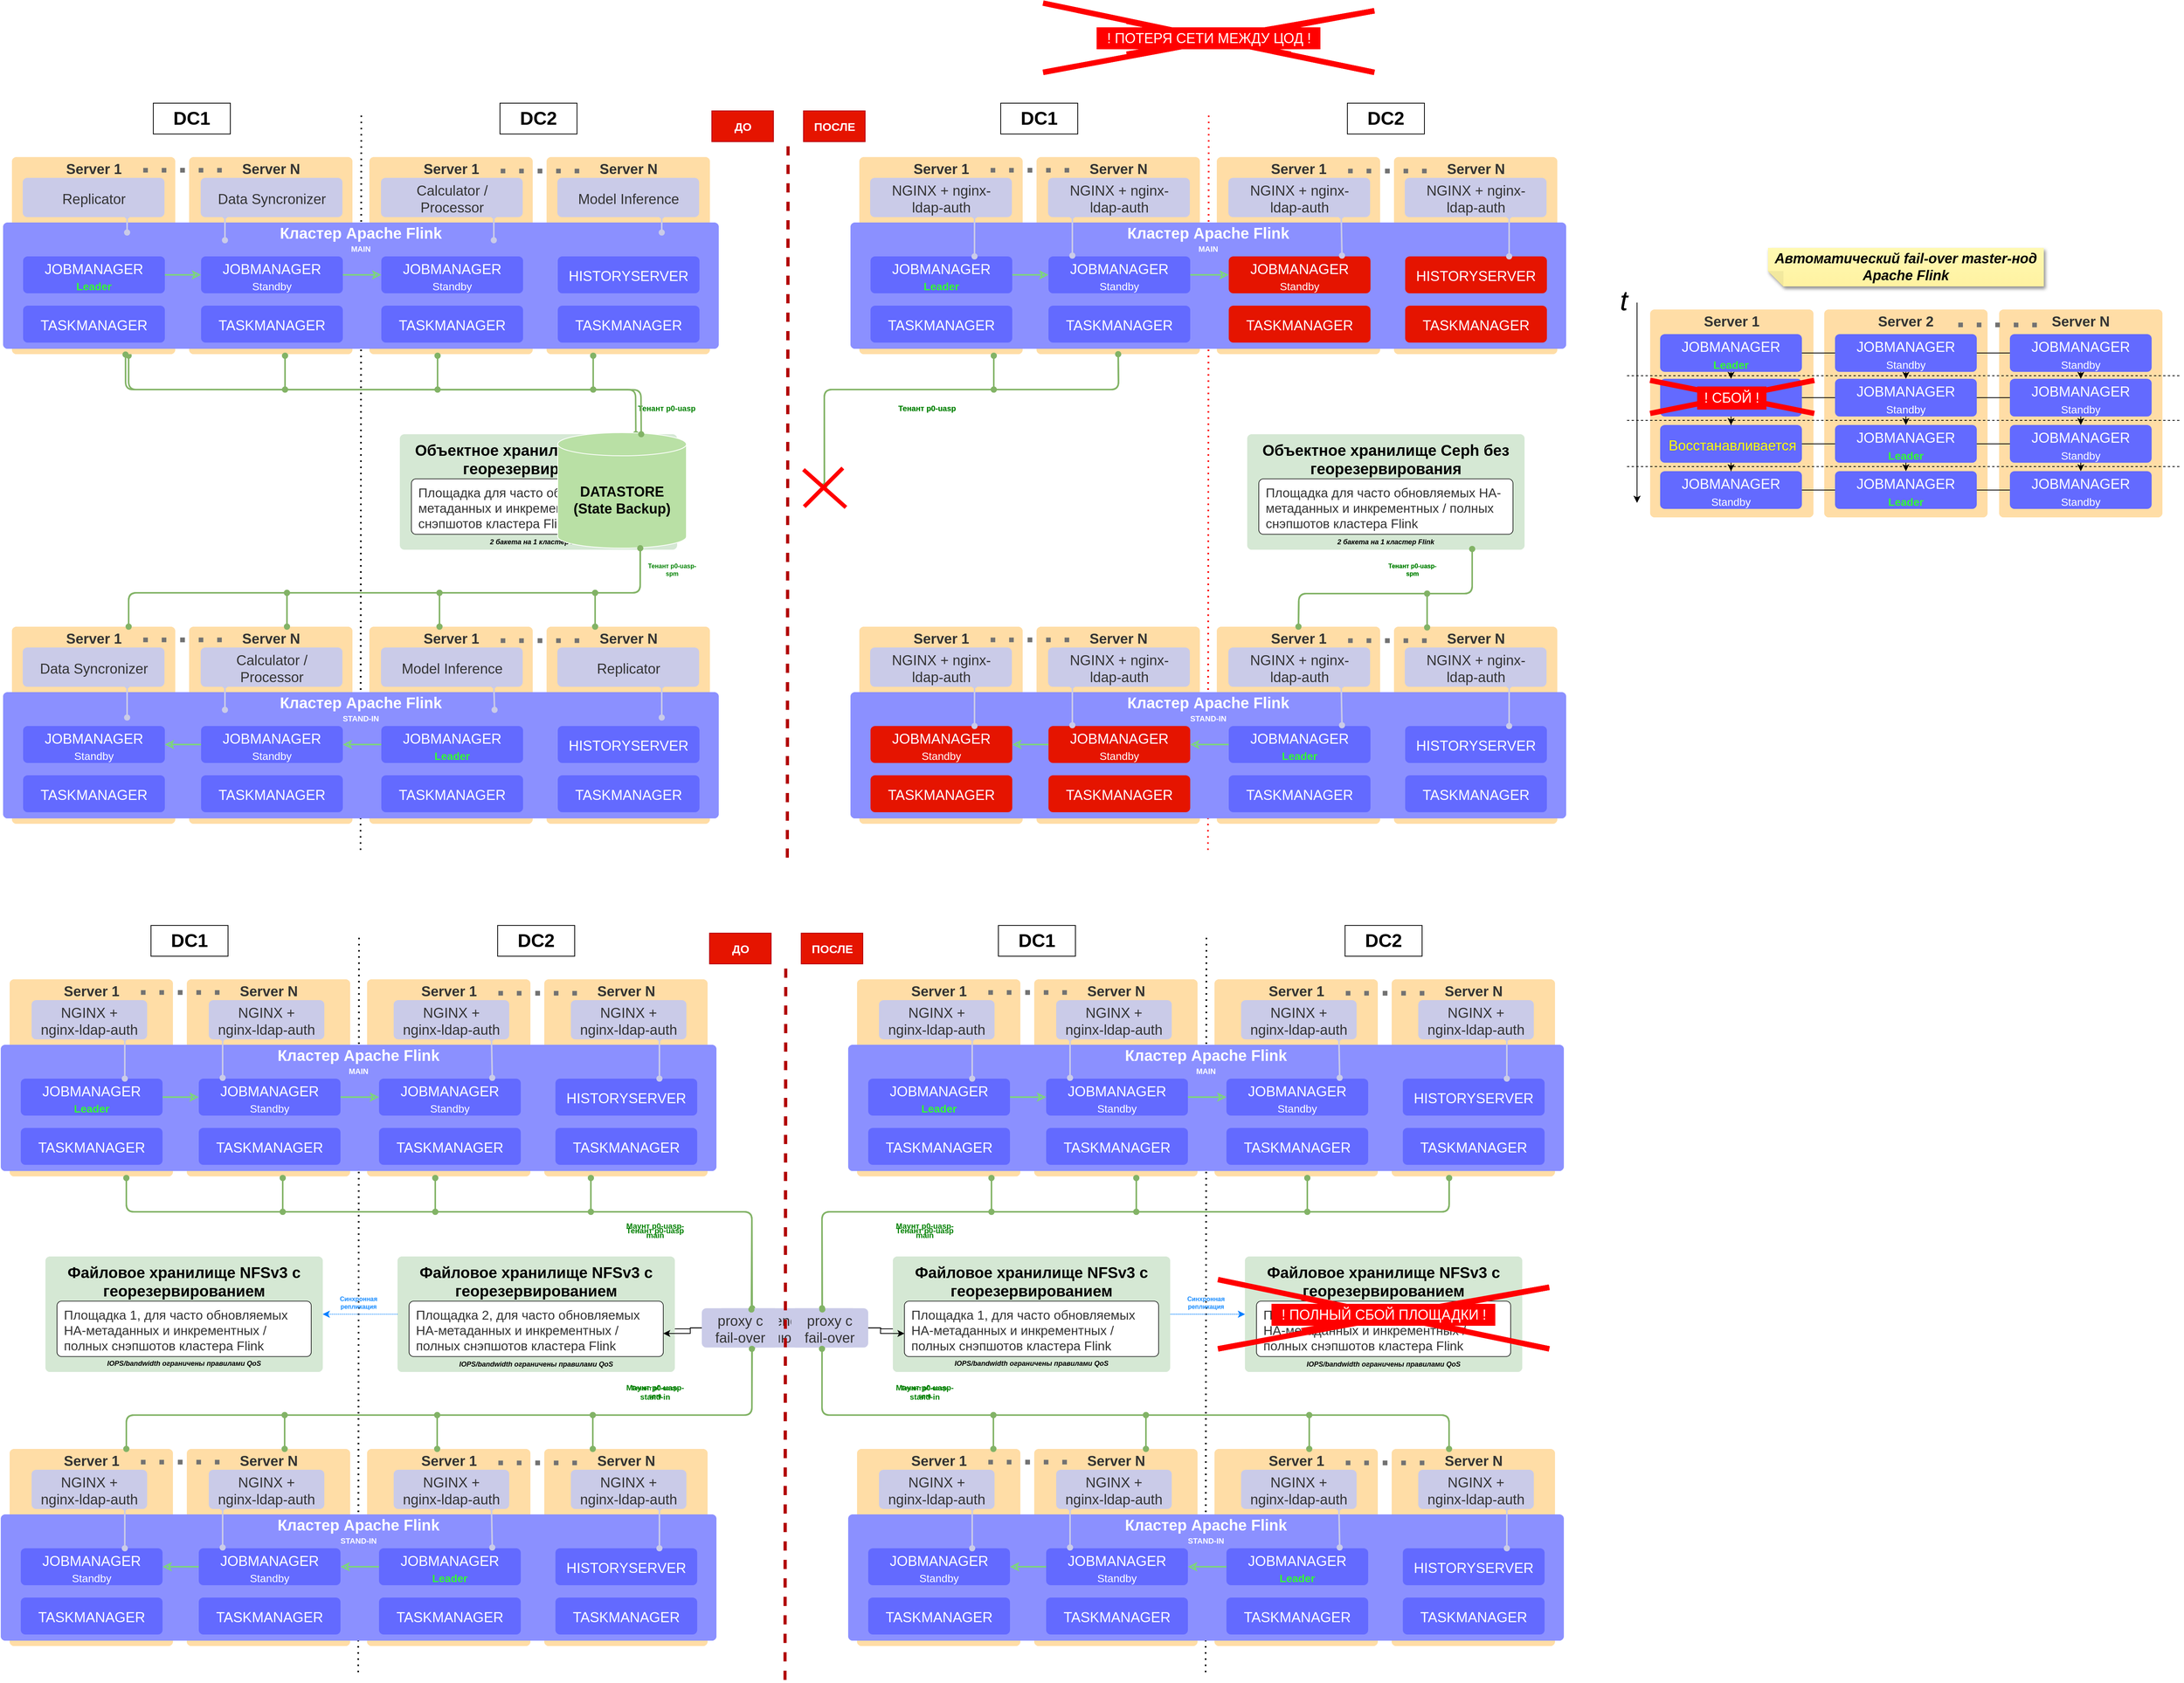 <mxfile version="26.2.14">
  <diagram name="Page-1" id="cCI0zkhlKhUhfMkDJvHl">
    <mxGraphModel dx="2092" dy="2684" grid="1" gridSize="10" guides="1" tooltips="1" connect="1" arrows="1" fold="1" page="1" pageScale="1" pageWidth="1169" pageHeight="827" math="0" shadow="0">
      <root>
        <mxCell id="0" />
        <mxCell id="1" parent="0" />
        <mxCell id="JOTjsFw0k6sc1S5XeHR1-2" value="" style="endArrow=none;dashed=1;html=1;strokeWidth=4;rounded=0;fillColor=#e51400;strokeColor=#B20000;curved=0;" parent="1" edge="1">
          <mxGeometry width="50" height="50" relative="1" as="geometry">
            <mxPoint x="1148" y="1180" as="sourcePoint" />
            <mxPoint x="1148.979" y="245" as="targetPoint" />
          </mxGeometry>
        </mxCell>
        <UserObject label="Server 1" lucidchartObjectId="HypIMii0T2fg" id="IuxpBFWN_IE3AxqQZIlk-2">
          <mxCell style="html=1;overflow=block;blockSpacing=1;whiteSpace=wrap;fontSize=18.3;fontColor=#333333;fontStyle=1;spacingLeft=8.4;spacingRight=8.4;spacingTop=2.4;spacing=3.6;verticalAlign=top;strokeOpacity=0;fillOpacity=100;rounded=1;absoluteArcSize=1;arcSize=12;fillColor=#ffdda6;strokeWidth=0.8;" parent="1" vertex="1">
            <mxGeometry x="2271" y="-600" width="212" height="270" as="geometry" />
          </mxCell>
        </UserObject>
        <UserObject label="Server 2" lucidchartObjectId="kbqIFTrSSb0c" id="IuxpBFWN_IE3AxqQZIlk-3">
          <mxCell style="html=1;overflow=block;blockSpacing=1;whiteSpace=wrap;fontSize=18.3;fontColor=#333333;fontStyle=1;spacingLeft=8.4;spacingRight=8.4;spacingTop=2.4;spacing=3.6;verticalAlign=top;strokeOpacity=0;fillOpacity=100;rounded=1;absoluteArcSize=1;arcSize=12;fillColor=#ffdda6;strokeWidth=0.8;" parent="1" vertex="1">
            <mxGeometry x="2497" y="-600" width="212" height="270" as="geometry" />
          </mxCell>
        </UserObject>
        <UserObject label="Server 3" lucidchartObjectId="kgqIT20~Yh46" id="IuxpBFWN_IE3AxqQZIlk-4">
          <mxCell style="html=1;overflow=block;blockSpacing=1;whiteSpace=wrap;fontSize=18.3;fontColor=#333333;fontStyle=1;spacingLeft=8.4;spacingRight=8.4;spacingTop=2.4;spacing=3.6;verticalAlign=top;strokeOpacity=0;fillOpacity=100;rounded=1;absoluteArcSize=1;arcSize=12;fillColor=#ffdda6;strokeWidth=0.8;" parent="1" vertex="1">
            <mxGeometry x="2724" y="-600" width="212" height="270" as="geometry" />
          </mxCell>
        </UserObject>
        <mxCell id="Moh9ykD4S1Io1xxOxNP5-1" value="" style="edgeStyle=orthogonalEdgeStyle;rounded=0;orthogonalLoop=1;jettySize=auto;html=1;" parent="1" source="IuxpBFWN_IE3AxqQZIlk-11" target="yILMz_F42p3W7vGwvf6j-89" edge="1">
          <mxGeometry relative="1" as="geometry" />
        </mxCell>
        <UserObject label="JOBMANAGER&lt;br&gt;&lt;font color=&quot;#33ff33&quot; style=&quot;font-size: 14px;&quot;&gt;&lt;b&gt;Leader&lt;/b&gt;&lt;/font&gt;" lucidchartObjectId="HypInYoTSrlu" id="IuxpBFWN_IE3AxqQZIlk-11">
          <mxCell style="html=1;overflow=block;blockSpacing=1;whiteSpace=wrap;fontSize=18.3;fontColor=#ffffff;align=center;spacingLeft=8.4;spacingRight=8.4;spacingTop=2.4;spacing=3.6;strokeOpacity=0;fillOpacity=100;rounded=1;absoluteArcSize=1;arcSize=12;fillColor=#636aff;strokeWidth=0.8;" parent="1" vertex="1">
            <mxGeometry x="2284" y="-568" width="184" height="49" as="geometry" />
          </mxCell>
        </UserObject>
        <mxCell id="Moh9ykD4S1Io1xxOxNP5-2" value="" style="edgeStyle=orthogonalEdgeStyle;rounded=0;orthogonalLoop=1;jettySize=auto;html=1;" parent="1" source="IuxpBFWN_IE3AxqQZIlk-13" target="yILMz_F42p3W7vGwvf6j-90" edge="1">
          <mxGeometry relative="1" as="geometry" />
        </mxCell>
        <UserObject label="JOBMANAGER&lt;br&gt;&lt;font style=&quot;font-size: 14px;&quot;&gt;Standby&lt;/font&gt;" lucidchartObjectId="RXpI0It2jUcH" id="IuxpBFWN_IE3AxqQZIlk-13">
          <mxCell style="html=1;overflow=block;blockSpacing=1;whiteSpace=wrap;fontSize=18.3;fontColor=#ffffff;align=center;spacingLeft=8.4;spacingRight=8.4;spacingTop=2.4;spacing=3.6;strokeOpacity=0;fillOpacity=100;rounded=1;absoluteArcSize=1;arcSize=12;fillColor=#636aff;strokeWidth=0.8;" parent="1" vertex="1">
            <mxGeometry x="2511" y="-568" width="184" height="49" as="geometry" />
          </mxCell>
        </UserObject>
        <UserObject label="JOBMANAGER&lt;font style=&quot;font-size: 11px;&quot;&gt;&lt;br&gt;&lt;/font&gt;&lt;font style=&quot;font-size: 14px;&quot;&gt;Standby&lt;/font&gt;" lucidchartObjectId="1XpI324HXPmj" id="IuxpBFWN_IE3AxqQZIlk-15">
          <mxCell style="html=1;overflow=block;blockSpacing=1;whiteSpace=wrap;fontSize=18.3;fontColor=#ffffff;align=center;spacingLeft=8.4;spacingRight=8.4;spacingTop=2.4;spacing=3.6;strokeOpacity=0;fillOpacity=100;rounded=1;absoluteArcSize=1;arcSize=12;fillColor=#636aff;strokeWidth=0.8;" parent="1" vertex="1">
            <mxGeometry x="2738" y="-568" width="184" height="49" as="geometry" />
          </mxCell>
        </UserObject>
        <mxCell id="yILMz_F42p3W7vGwvf6j-7" value="" style="endArrow=none;dashed=1;html=1;dashPattern=1 3;strokeWidth=2;rounded=0;" parent="1" edge="1">
          <mxGeometry width="50" height="50" relative="1" as="geometry">
            <mxPoint x="594" y="1170" as="sourcePoint" />
            <mxPoint x="595" y="215" as="targetPoint" />
          </mxGeometry>
        </mxCell>
        <UserObject label="Server 1" lucidchartObjectId="HypIMii0T2fg" id="yILMz_F42p3W7vGwvf6j-12">
          <mxCell style="html=1;overflow=block;blockSpacing=1;whiteSpace=wrap;fontSize=18.3;fontColor=#333333;fontStyle=1;spacingLeft=8.4;spacingRight=8.4;spacingTop=2.4;spacing=3.6;verticalAlign=top;strokeOpacity=0;fillOpacity=100;rounded=1;absoluteArcSize=1;arcSize=12;fillColor=#ffdda6;strokeWidth=0.8;" parent="1" vertex="1">
            <mxGeometry x="141.5" y="270" width="212" height="256" as="geometry" />
          </mxCell>
        </UserObject>
        <UserObject label="Server N" lucidchartObjectId="kbqIFTrSSb0c" id="yILMz_F42p3W7vGwvf6j-13">
          <mxCell style="html=1;overflow=block;blockSpacing=1;whiteSpace=wrap;fontSize=18.3;fontColor=#333333;fontStyle=1;spacingLeft=8.4;spacingRight=8.4;spacingTop=2.4;spacing=3.6;verticalAlign=top;strokeOpacity=0;fillOpacity=100;rounded=1;absoluteArcSize=1;arcSize=12;fillColor=#ffdda6;strokeWidth=0.8;" parent="1" vertex="1">
            <mxGeometry x="371.5" y="270" width="212" height="256" as="geometry" />
          </mxCell>
        </UserObject>
        <UserObject label="Server 1" lucidchartObjectId="kgqIT20~Yh46" id="yILMz_F42p3W7vGwvf6j-14">
          <mxCell style="html=1;overflow=block;blockSpacing=1;whiteSpace=wrap;fontSize=18.3;fontColor=#333333;fontStyle=1;spacingLeft=8.4;spacingRight=8.4;spacingTop=2.4;spacing=3.6;verticalAlign=top;strokeOpacity=0;fillOpacity=100;rounded=1;absoluteArcSize=1;arcSize=12;fillColor=#ffdda6;strokeWidth=0.8;" parent="1" vertex="1">
            <mxGeometry x="605.5" y="270" width="212" height="256" as="geometry" />
          </mxCell>
        </UserObject>
        <UserObject label="Server N" lucidchartObjectId="NgqIsRjEYktH" id="yILMz_F42p3W7vGwvf6j-15">
          <mxCell style="html=1;overflow=block;blockSpacing=1;whiteSpace=wrap;fontSize=18.3;fontColor=#333333;fontStyle=1;spacingLeft=8.4;spacingRight=8.4;spacingTop=2.4;spacing=3.6;verticalAlign=top;strokeOpacity=0;fillOpacity=100;rounded=1;absoluteArcSize=1;arcSize=12;fillColor=#ffdda6;strokeWidth=0.8;" parent="1" vertex="1">
            <mxGeometry x="835.5" y="270" width="212" height="256" as="geometry" />
          </mxCell>
        </UserObject>
        <object label="" tooltip="Синхронная репликация" id="_xkS5jxFh-QeE9HllDF4-49">
          <mxCell style="edgeStyle=orthogonalEdgeStyle;rounded=0;orthogonalLoop=1;jettySize=auto;html=1;entryX=1;entryY=0.5;entryDx=0;entryDy=0;dashed=1;dashPattern=1 1;fontColor=#3399FF;strokeColor=#0080ff;" parent="1" source="yILMz_F42p3W7vGwvf6j-27" target="_xkS5jxFh-QeE9HllDF4-46" edge="1">
            <mxGeometry relative="1" as="geometry">
              <mxPoint x="550" y="695" as="targetPoint" />
            </mxGeometry>
          </mxCell>
        </object>
        <UserObject label="&lt;div&gt;Объектное хранилище Ceph с георезервированием&lt;/div&gt;&lt;div&gt;&lt;br&gt;&lt;/div&gt;&lt;div&gt;&lt;br&gt;&lt;/div&gt;&lt;div style=&quot;font-size: 16px;&quot;&gt;&lt;br&gt;&lt;/div&gt;&lt;div&gt;&lt;font style=&quot;font-size: 9px;&quot;&gt;&lt;i&gt;2 бакета на 1 кластер Flink&lt;/i&gt;&lt;/font&gt;&lt;/div&gt;" lucidchartObjectId="_KpIE2-JrPc8" id="yILMz_F42p3W7vGwvf6j-27">
          <mxCell style="html=1;overflow=block;blockSpacing=1;whiteSpace=wrap;fontSize=20;fontStyle=1;align=center;spacing=9;verticalAlign=top;strokeOpacity=0;fillOpacity=100;rounded=1;absoluteArcSize=1;arcSize=12;fillColor=#d5e8d4;strokeWidth=0.8;strokeColor=#82b366;" parent="1" vertex="1">
            <mxGeometry x="645" y="630" width="360" height="150" as="geometry" />
          </mxCell>
        </UserObject>
        <UserObject label="Площадка 2, для часто обновляемых HA-метаданных и&amp;nbsp;инкрементных / полных снэпшотов кластера Flink " lucidchartObjectId="fSpIcaWIN3Va" id="yILMz_F42p3W7vGwvf6j-29">
          <mxCell style="html=1;overflow=block;blockSpacing=1;whiteSpace=wrap;fontSize=16.7;fontColor=#333333;align=left;spacing=9;verticalAlign=top;strokeOpacity=100;fillOpacity=100;rounded=1;absoluteArcSize=1;arcSize=12;fillColor=#ffffff;strokeWidth=0.8;" parent="1" vertex="1">
            <mxGeometry x="660" y="688" width="330" height="72" as="geometry" />
          </mxCell>
        </UserObject>
        <UserObject label="&lt;div style=&quot;line-height: 0.9;&quot;&gt;Кластер Apache Flink&lt;br&gt;&lt;/div&gt;&lt;div&gt;&lt;sup&gt;&lt;font style=&quot;font-size: 10px;&quot;&gt;УАСП&lt;/font&gt;&lt;/sup&gt;&lt;br&gt;&lt;/div&gt;" lucidchartObjectId="WnqImOF1_m_N" id="yILMz_F42p3W7vGwvf6j-40">
          <mxCell style="html=1;overflow=block;blockSpacing=1;whiteSpace=wrap;fontSize=20;fontColor=#ffffff;fontStyle=1;spacingLeft=8.4;spacingRight=8.4;spacingTop=2.4;spacing=3.6;verticalAlign=top;strokeOpacity=0;fillOpacity=100;rounded=1;absoluteArcSize=1;arcSize=12;fillColor=#8b90ff;strokeWidth=0.8;" parent="1" vertex="1">
            <mxGeometry x="130" y="355" width="929" height="164" as="geometry" />
          </mxCell>
        </UserObject>
        <UserObject label="&lt;div&gt;JOBMANAGER&lt;/div&gt;&lt;div&gt;&lt;font color=&quot;#33ff33&quot; style=&quot;font-size: 14px;&quot;&gt;&lt;b&gt;Leader&lt;/b&gt;&lt;/font&gt;&lt;/div&gt;" lucidchartObjectId="HypInYoTSrlu" id="yILMz_F42p3W7vGwvf6j-41">
          <mxCell style="html=1;overflow=block;blockSpacing=1;whiteSpace=wrap;fontSize=18.3;fontColor=#ffffff;align=center;spacingLeft=8.4;spacingRight=8.4;spacingTop=2.4;spacing=3.6;strokeOpacity=0;fillOpacity=100;rounded=1;absoluteArcSize=1;arcSize=12;fillColor=#636aff;strokeWidth=0.8;" parent="1" vertex="1">
            <mxGeometry x="156" y="399" width="184" height="48" as="geometry" />
          </mxCell>
        </UserObject>
        <UserObject label="TASKMANAGER" lucidchartObjectId="HypIgOagNPgA" id="yILMz_F42p3W7vGwvf6j-42">
          <mxCell style="html=1;overflow=block;blockSpacing=1;whiteSpace=wrap;fontSize=18.3;fontColor=#ffffff;align=center;spacingLeft=8.4;spacingRight=8.4;spacingTop=2.4;spacing=3.6;strokeOpacity=0;fillOpacity=100;rounded=1;absoluteArcSize=1;arcSize=12;fillColor=#636aff;strokeWidth=0.8;" parent="1" vertex="1">
            <mxGeometry x="156" y="463" width="184" height="48" as="geometry" />
          </mxCell>
        </UserObject>
        <UserObject label="JOBMANAGER&lt;br&gt;&lt;font style=&quot;font-size: 14px;&quot;&gt;Standby&lt;/font&gt;" lucidchartObjectId="RXpI0It2jUcH" id="yILMz_F42p3W7vGwvf6j-43">
          <mxCell style="html=1;overflow=block;blockSpacing=1;whiteSpace=wrap;fontSize=18.3;fontColor=#ffffff;align=center;spacingLeft=8.4;spacingRight=8.4;spacingTop=2.4;spacing=3.6;strokeOpacity=0;fillOpacity=100;rounded=1;absoluteArcSize=1;arcSize=12;fillColor=#636aff;strokeWidth=0.8;" parent="1" vertex="1">
            <mxGeometry x="387" y="399" width="184" height="48" as="geometry" />
          </mxCell>
        </UserObject>
        <UserObject label="TASKMANAGER" lucidchartObjectId="RXpIgnX.f~PW" id="yILMz_F42p3W7vGwvf6j-44">
          <mxCell style="html=1;overflow=block;blockSpacing=1;whiteSpace=wrap;fontSize=18.3;fontColor=#ffffff;align=center;spacingLeft=8.4;spacingRight=8.4;spacingTop=2.4;spacing=3.6;strokeOpacity=0;fillOpacity=100;rounded=1;absoluteArcSize=1;arcSize=12;fillColor=#636aff;strokeWidth=0.8;" parent="1" vertex="1">
            <mxGeometry x="387" y="463" width="184" height="48" as="geometry" />
          </mxCell>
        </UserObject>
        <UserObject label="JOBMANAGER&lt;br&gt;&lt;font style=&quot;font-size: 14px;&quot;&gt;Standby&lt;/font&gt;" lucidchartObjectId="1XpI324HXPmj" id="yILMz_F42p3W7vGwvf6j-45">
          <mxCell style="html=1;overflow=block;blockSpacing=1;whiteSpace=wrap;fontSize=18.3;fontColor=#ffffff;align=center;spacingLeft=8.4;spacingRight=8.4;spacingTop=2.4;spacing=3.6;strokeOpacity=0;fillOpacity=100;rounded=1;absoluteArcSize=1;arcSize=12;fillColor=#636aff;strokeWidth=0.8;" parent="1" vertex="1">
            <mxGeometry x="621" y="399" width="184" height="48" as="geometry" />
          </mxCell>
        </UserObject>
        <UserObject label="TASKMANAGER" lucidchartObjectId="1XpItajlC~17" id="yILMz_F42p3W7vGwvf6j-46">
          <mxCell style="html=1;overflow=block;blockSpacing=1;whiteSpace=wrap;fontSize=18.3;fontColor=#ffffff;align=center;spacingLeft=8.4;spacingRight=8.4;spacingTop=2.4;spacing=3.6;strokeOpacity=0;fillOpacity=100;rounded=1;absoluteArcSize=1;arcSize=12;fillColor=#636aff;strokeWidth=0.8;" parent="1" vertex="1">
            <mxGeometry x="621" y="463" width="184" height="48" as="geometry" />
          </mxCell>
        </UserObject>
        <UserObject label="HISTORYSERVER" lucidchartObjectId="8XpIVe4FQzVd" id="yILMz_F42p3W7vGwvf6j-47">
          <mxCell style="html=1;overflow=block;blockSpacing=1;whiteSpace=wrap;fontSize=18.3;fontColor=#ffffff;align=center;spacingLeft=8.4;spacingRight=8.4;spacingTop=2.4;spacing=3.6;strokeOpacity=0;fillOpacity=100;rounded=1;absoluteArcSize=1;arcSize=12;fillColor=#636aff;strokeWidth=0.8;" parent="1" vertex="1">
            <mxGeometry x="850" y="399" width="184" height="48" as="geometry" />
          </mxCell>
        </UserObject>
        <UserObject label="TASKMANAGER" lucidchartObjectId="8XpI6pTr3cQC" id="yILMz_F42p3W7vGwvf6j-48">
          <mxCell style="html=1;overflow=block;blockSpacing=1;whiteSpace=wrap;fontSize=18.3;fontColor=#ffffff;align=center;spacingLeft=8.4;spacingRight=8.4;spacingTop=2.4;spacing=3.6;strokeOpacity=0;fillOpacity=100;rounded=1;absoluteArcSize=1;arcSize=12;fillColor=#636aff;strokeWidth=0.8;" parent="1" vertex="1">
            <mxGeometry x="850" y="463" width="184" height="48" as="geometry" />
          </mxCell>
        </UserObject>
        <mxCell id="yILMz_F42p3W7vGwvf6j-58" style="edgeStyle=none;rounded=1;jumpStyle=none;orthogonalLoop=1;jettySize=auto;html=1;exitX=0.75;exitY=1;exitDx=0;exitDy=0;startArrow=oval;startFill=1;endArrow=oval;endFill=1;strokeColor=#82b366;strokeWidth=2;fillColor=#d5e8d4;" parent="1" edge="1">
          <mxGeometry relative="1" as="geometry">
            <mxPoint x="896" y="528" as="sourcePoint" />
            <mxPoint x="896" y="572" as="targetPoint" />
          </mxGeometry>
        </mxCell>
        <mxCell id="yILMz_F42p3W7vGwvf6j-59" style="edgeStyle=none;rounded=1;jumpStyle=none;orthogonalLoop=1;jettySize=auto;html=1;exitX=0.75;exitY=1;exitDx=0;exitDy=0;startArrow=oval;startFill=1;endArrow=oval;endFill=1;strokeColor=#82b366;strokeWidth=2;fillColor=#d5e8d4;" parent="1" edge="1">
          <mxGeometry relative="1" as="geometry">
            <mxPoint x="694" y="528" as="sourcePoint" />
            <mxPoint x="694" y="572" as="targetPoint" />
          </mxGeometry>
        </mxCell>
        <mxCell id="yILMz_F42p3W7vGwvf6j-60" style="edgeStyle=none;rounded=1;jumpStyle=none;orthogonalLoop=1;jettySize=auto;html=1;exitX=0.75;exitY=1;exitDx=0;exitDy=0;startArrow=oval;startFill=1;endArrow=oval;endFill=1;strokeColor=#82b366;strokeWidth=2;fillColor=#d5e8d4;" parent="1" edge="1">
          <mxGeometry relative="1" as="geometry">
            <mxPoint x="496" y="528" as="sourcePoint" />
            <mxPoint x="496" y="572" as="targetPoint" />
          </mxGeometry>
        </mxCell>
        <UserObject label="NGINX + nginx-ldap-auth" lucidchartObjectId="HypIE5tfspSB" id="yILMz_F42p3W7vGwvf6j-62">
          <mxCell style="html=1;overflow=block;blockSpacing=1;whiteSpace=wrap;fontSize=18.3;fontColor=#333333;align=center;spacingLeft=8.4;spacingRight=8.4;spacingTop=2.4;spacing=3.6;verticalAlign=middle;strokeOpacity=0;fillOpacity=100;rounded=1;absoluteArcSize=1;arcSize=12;fillColor=#CACBE8;strokeWidth=0.8;" parent="1" vertex="1">
            <mxGeometry x="155.5" y="297" width="184" height="51" as="geometry" />
          </mxCell>
        </UserObject>
        <UserObject label="NGINX + nginx-ldap-auth" lucidchartObjectId="RXpI~8YFsiHd" id="yILMz_F42p3W7vGwvf6j-63">
          <mxCell style="html=1;overflow=block;blockSpacing=1;whiteSpace=wrap;fontSize=18.3;fontColor=#333333;align=center;spacingLeft=8.4;spacingRight=8.4;spacingTop=2.4;spacing=3.6;verticalAlign=middle;strokeOpacity=0;fillOpacity=100;rounded=1;absoluteArcSize=1;arcSize=12;fillColor=#CACBE8;strokeWidth=0.8;" parent="1" vertex="1">
            <mxGeometry x="386.5" y="297" width="184" height="51" as="geometry" />
          </mxCell>
        </UserObject>
        <UserObject label="NGINX + nginx-ldap-auth" lucidchartObjectId="1XpIAn_rVOTK" id="yILMz_F42p3W7vGwvf6j-65">
          <mxCell style="html=1;overflow=block;blockSpacing=1;whiteSpace=wrap;fontSize=18.3;fontColor=#333333;align=center;spacingLeft=8.4;spacingRight=8.4;spacingTop=2.4;spacing=3.6;verticalAlign=middle;strokeOpacity=0;fillOpacity=100;rounded=1;absoluteArcSize=1;arcSize=12;fillColor=#CACBE8;strokeWidth=0.8;" parent="1" vertex="1">
            <mxGeometry x="620.5" y="297" width="184" height="51" as="geometry" />
          </mxCell>
        </UserObject>
        <UserObject label="NGINX + nginx-ldap-auth" lucidchartObjectId="8XpIHrtV3hBn" id="yILMz_F42p3W7vGwvf6j-66">
          <mxCell style="html=1;overflow=block;blockSpacing=1;whiteSpace=wrap;fontSize=18.3;fontColor=#333333;align=center;spacingLeft=8.4;spacingRight=8.4;spacingTop=2.4;spacing=3.6;verticalAlign=middle;strokeOpacity=0;fillOpacity=100;rounded=1;absoluteArcSize=1;arcSize=12;fillColor=#CACBE8;strokeWidth=0.8;strokeColor=#CACBE8;" parent="1" vertex="1">
            <mxGeometry x="849.5" y="297" width="184" height="51" as="geometry" />
          </mxCell>
        </UserObject>
        <mxCell id="yILMz_F42p3W7vGwvf6j-67" style="edgeStyle=none;rounded=1;jumpStyle=none;orthogonalLoop=1;jettySize=auto;html=1;startArrow=oval;startFill=1;endArrow=oval;endFill=1;strokeColor=#CACBE8;strokeWidth=2;entryX=0.183;entryY=0.994;entryDx=0;entryDy=0;entryPerimeter=0;exitX=0.187;exitY=-0.014;exitDx=0;exitDy=0;exitPerimeter=0;" parent="1" edge="1">
          <mxGeometry relative="1" as="geometry">
            <mxPoint x="418" y="346" as="targetPoint" />
            <mxPoint x="418" y="398" as="sourcePoint" />
          </mxGeometry>
        </mxCell>
        <mxCell id="yILMz_F42p3W7vGwvf6j-68" style="edgeStyle=none;rounded=1;jumpStyle=none;orthogonalLoop=1;jettySize=auto;html=1;exitX=0.75;exitY=0;exitDx=0;exitDy=0;startArrow=oval;startFill=1;endArrow=oval;endFill=1;strokeColor=#CACBE8;strokeWidth=2;entryX=0.75;entryY=1;entryDx=0;entryDy=0;" parent="1" edge="1">
          <mxGeometry relative="1" as="geometry">
            <mxPoint x="291" y="346" as="targetPoint" />
            <mxPoint x="291" y="399" as="sourcePoint" />
          </mxGeometry>
        </mxCell>
        <mxCell id="yILMz_F42p3W7vGwvf6j-69" style="edgeStyle=none;rounded=1;jumpStyle=none;orthogonalLoop=1;jettySize=auto;html=1;exitX=0.75;exitY=0;exitDx=0;exitDy=0;startArrow=oval;startFill=1;endArrow=oval;endFill=1;strokeColor=#CACBE8;strokeWidth=2;entryX=0.75;entryY=1;entryDx=0;entryDy=0;" parent="1" edge="1">
          <mxGeometry relative="1" as="geometry">
            <mxPoint x="985" y="346" as="targetPoint" />
            <mxPoint x="985" y="399" as="sourcePoint" />
          </mxGeometry>
        </mxCell>
        <mxCell id="yILMz_F42p3W7vGwvf6j-70" style="edgeStyle=none;rounded=1;jumpStyle=none;orthogonalLoop=1;jettySize=auto;html=1;startArrow=oval;startFill=1;endArrow=oval;endFill=1;strokeColor=#CACBE8;strokeWidth=2;exitX=0.812;exitY=0.994;exitDx=0;exitDy=0;exitPerimeter=0;entryX=0.815;entryY=-0.014;entryDx=0;entryDy=0;entryPerimeter=0;" parent="1" edge="1">
          <mxGeometry relative="1" as="geometry">
            <mxPoint x="768" y="398" as="targetPoint" />
            <mxPoint x="767" y="346" as="sourcePoint" />
          </mxGeometry>
        </mxCell>
        <mxCell id="yILMz_F42p3W7vGwvf6j-71" value="&lt;b style=&quot;font-size: 24px;&quot;&gt;DC1&lt;/b&gt;" style="rounded=0;whiteSpace=wrap;html=1;fontSize=24;" parent="1" vertex="1">
          <mxGeometry x="325" y="200" width="100" height="40" as="geometry" />
        </mxCell>
        <mxCell id="yILMz_F42p3W7vGwvf6j-72" value="&lt;b style=&quot;font-size: 24px;&quot;&gt;DC2&lt;/b&gt;" style="rounded=0;whiteSpace=wrap;html=1;fontSize=24;" parent="1" vertex="1">
          <mxGeometry x="775" y="200" width="100" height="40" as="geometry" />
        </mxCell>
        <mxCell id="yILMz_F42p3W7vGwvf6j-80" value="" style="endArrow=none;dashed=1;html=1;dashPattern=1 3;strokeWidth=6;rounded=0;entryX=0.818;entryY=0.058;entryDx=0;entryDy=0;entryPerimeter=0;strokeColor=#727272;exitX=0.252;exitY=0.066;exitDx=0;exitDy=0;exitPerimeter=0;" parent="1" edge="1">
          <mxGeometry width="50" height="50" relative="1" as="geometry">
            <mxPoint x="413.924" y="287.16" as="sourcePoint" />
            <mxPoint x="300.916" y="287.08" as="targetPoint" />
          </mxGeometry>
        </mxCell>
        <mxCell id="yILMz_F42p3W7vGwvf6j-81" value="" style="endArrow=none;dashed=1;html=1;dashPattern=1 3;strokeWidth=6;rounded=0;entryX=0.818;entryY=0.058;entryDx=0;entryDy=0;entryPerimeter=0;strokeColor=#727272;exitX=0.252;exitY=0.066;exitDx=0;exitDy=0;exitPerimeter=0;" parent="1" edge="1">
          <mxGeometry width="50" height="50" relative="1" as="geometry">
            <mxPoint x="877.924" y="288.16" as="sourcePoint" />
            <mxPoint x="764.916" y="288.08" as="targetPoint" />
          </mxGeometry>
        </mxCell>
        <mxCell id="yILMz_F42p3W7vGwvf6j-82" style="edgeStyle=none;rounded=0;jumpStyle=none;orthogonalLoop=1;jettySize=auto;html=1;exitX=1;exitY=0.5;exitDx=0;exitDy=0;entryX=0;entryY=0.5;entryDx=0;entryDy=0;startArrow=none;startFill=0;endArrow=classic;endFill=0;strokeColor=#7EA6E0;strokeWidth=2;" parent="1" source="yILMz_F42p3W7vGwvf6j-41" target="yILMz_F42p3W7vGwvf6j-43" edge="1">
          <mxGeometry relative="1" as="geometry">
            <mxPoint x="347" y="428" as="sourcePoint" />
            <mxPoint x="394" y="428" as="targetPoint" />
          </mxGeometry>
        </mxCell>
        <mxCell id="yILMz_F42p3W7vGwvf6j-83" style="edgeStyle=none;rounded=0;jumpStyle=none;orthogonalLoop=1;jettySize=auto;html=1;exitX=1;exitY=0.5;exitDx=0;exitDy=0;entryX=0;entryY=0.5;entryDx=0;entryDy=0;startArrow=none;startFill=0;endArrow=classic;endFill=0;strokeColor=#7EA6E0;strokeWidth=2;" parent="1" source="yILMz_F42p3W7vGwvf6j-43" target="yILMz_F42p3W7vGwvf6j-45" edge="1">
          <mxGeometry relative="1" as="geometry">
            <mxPoint x="572" y="418" as="sourcePoint" />
            <mxPoint x="619" y="418" as="targetPoint" />
          </mxGeometry>
        </mxCell>
        <mxCell id="yILMz_F42p3W7vGwvf6j-86" value="" style="endArrow=classic;html=1;rounded=0;" parent="1" edge="1">
          <mxGeometry width="50" height="50" relative="1" as="geometry">
            <mxPoint x="2254" y="-609" as="sourcePoint" />
            <mxPoint x="2254" y="-349" as="targetPoint" />
          </mxGeometry>
        </mxCell>
        <mxCell id="yILMz_F42p3W7vGwvf6j-87" value="&lt;i&gt;&lt;font style=&quot;font-size: 36px;&quot;&gt;t&lt;/font&gt;&lt;/i&gt;" style="text;whiteSpace=wrap;html=1;" parent="1" vertex="1">
          <mxGeometry x="2230" y="-640" width="20" height="40" as="geometry" />
        </mxCell>
        <mxCell id="Moh9ykD4S1Io1xxOxNP5-3" value="" style="edgeStyle=orthogonalEdgeStyle;rounded=0;orthogonalLoop=1;jettySize=auto;html=1;" parent="1" source="yILMz_F42p3W7vGwvf6j-88" target="yILMz_F42p3W7vGwvf6j-92" edge="1">
          <mxGeometry relative="1" as="geometry" />
        </mxCell>
        <mxCell id="Moh9ykD4S1Io1xxOxNP5-13" value="" style="edgeStyle=orthogonalEdgeStyle;rounded=0;orthogonalLoop=1;jettySize=auto;html=1;entryX=0.5;entryY=0;entryDx=0;entryDy=0;" parent="1" source="yILMz_F42p3W7vGwvf6j-88" target="yILMz_F42p3W7vGwvf6j-91" edge="1">
          <mxGeometry relative="1" as="geometry" />
        </mxCell>
        <UserObject label="" lucidchartObjectId="HypInYoTSrlu" id="yILMz_F42p3W7vGwvf6j-88">
          <mxCell style="html=1;overflow=block;blockSpacing=1;whiteSpace=wrap;fontSize=18.3;fontColor=#ffffff;align=center;spacingLeft=8.4;spacingRight=8.4;spacingTop=2.4;spacing=3.6;strokeOpacity=0;fillOpacity=100;rounded=1;absoluteArcSize=1;arcSize=12;fillColor=#636aff;strokeWidth=0.8;" parent="1" vertex="1">
            <mxGeometry x="2284" y="-510" width="184" height="49" as="geometry" />
          </mxCell>
        </UserObject>
        <mxCell id="csOe2-DRXb8adYqgt6AF-2" value="" style="endArrow=none;html=1;rounded=0;entryX=1.005;entryY=0.341;entryDx=0;entryDy=0;entryPerimeter=0;exitX=0;exitY=0.5;exitDx=0;exitDy=0;strokeColor=#FF0000;strokeWidth=7;" parent="1" source="IuxpBFWN_IE3AxqQZIlk-2" target="IuxpBFWN_IE3AxqQZIlk-2" edge="1">
          <mxGeometry width="50" height="50" relative="1" as="geometry">
            <mxPoint x="2151" y="-450" as="sourcePoint" />
            <mxPoint x="2201" y="-500" as="targetPoint" />
          </mxGeometry>
        </mxCell>
        <mxCell id="Moh9ykD4S1Io1xxOxNP5-4" value="" style="edgeStyle=orthogonalEdgeStyle;rounded=0;orthogonalLoop=1;jettySize=auto;html=1;" parent="1" source="yILMz_F42p3W7vGwvf6j-89" target="yILMz_F42p3W7vGwvf6j-93" edge="1">
          <mxGeometry relative="1" as="geometry" />
        </mxCell>
        <UserObject label="JOBMANAGER&lt;br&gt;&lt;font style=&quot;font-size: 14px;&quot;&gt;Standby&lt;/font&gt;" lucidchartObjectId="RXpI0It2jUcH" id="yILMz_F42p3W7vGwvf6j-89">
          <mxCell style="html=1;overflow=block;blockSpacing=1;whiteSpace=wrap;fontSize=18.3;fontColor=#ffffff;align=center;spacingLeft=8.4;spacingRight=8.4;spacingTop=2.4;spacing=3.6;strokeOpacity=0;fillOpacity=100;rounded=1;absoluteArcSize=1;arcSize=12;fillColor=#636aff;strokeWidth=0.8;" parent="1" vertex="1">
            <mxGeometry x="2511" y="-510" width="184" height="49" as="geometry" />
          </mxCell>
        </UserObject>
        <UserObject label="JOBMANAGER&lt;font style=&quot;font-size: 11px;&quot;&gt;&lt;br&gt;&lt;/font&gt;&lt;font style=&quot;font-size: 14px;&quot;&gt;Standby&lt;/font&gt;" lucidchartObjectId="1XpI324HXPmj" id="yILMz_F42p3W7vGwvf6j-90">
          <mxCell style="html=1;overflow=block;blockSpacing=1;whiteSpace=wrap;fontSize=18.3;fontColor=#ffffff;align=center;spacingLeft=8.4;spacingRight=8.4;spacingTop=2.4;spacing=3.6;strokeOpacity=0;fillOpacity=100;rounded=1;absoluteArcSize=1;arcSize=12;fillColor=#636aff;strokeWidth=0.8;" parent="1" vertex="1">
            <mxGeometry x="2738" y="-510" width="184" height="49" as="geometry" />
          </mxCell>
        </UserObject>
        <mxCell id="Moh9ykD4S1Io1xxOxNP5-5" value="" style="edgeStyle=orthogonalEdgeStyle;rounded=0;orthogonalLoop=1;jettySize=auto;html=1;" parent="1" source="yILMz_F42p3W7vGwvf6j-91" target="yILMz_F42p3W7vGwvf6j-95" edge="1">
          <mxGeometry relative="1" as="geometry" />
        </mxCell>
        <mxCell id="Moh9ykD4S1Io1xxOxNP5-14" value="" style="edgeStyle=orthogonalEdgeStyle;rounded=0;orthogonalLoop=1;jettySize=auto;html=1;" parent="1" source="yILMz_F42p3W7vGwvf6j-91" target="yILMz_F42p3W7vGwvf6j-94" edge="1">
          <mxGeometry relative="1" as="geometry" />
        </mxCell>
        <UserObject label="&lt;font color=&quot;#ffff00&quot;&gt;Восстанавливается&lt;/font&gt;" lucidchartObjectId="HypInYoTSrlu" id="yILMz_F42p3W7vGwvf6j-91">
          <mxCell style="html=1;overflow=block;blockSpacing=1;whiteSpace=wrap;fontSize=18.3;fontColor=#ffffff;align=center;spacingLeft=8.4;spacingRight=8.4;spacingTop=2.4;spacing=3.6;strokeOpacity=0;fillOpacity=100;rounded=1;absoluteArcSize=1;arcSize=12;fillColor=#636aff;strokeWidth=0.8;" parent="1" vertex="1">
            <mxGeometry x="2284" y="-450" width="184" height="49" as="geometry" />
          </mxCell>
        </UserObject>
        <mxCell id="Moh9ykD4S1Io1xxOxNP5-6" value="" style="edgeStyle=orthogonalEdgeStyle;rounded=0;orthogonalLoop=1;jettySize=auto;html=1;" parent="1" source="yILMz_F42p3W7vGwvf6j-92" target="yILMz_F42p3W7vGwvf6j-96" edge="1">
          <mxGeometry relative="1" as="geometry" />
        </mxCell>
        <UserObject label="JOBMANAGER&lt;br&gt;&lt;font color=&quot;#33ff33&quot; style=&quot;font-size: 14px;&quot;&gt;&lt;b&gt;Leader&lt;/b&gt;&lt;/font&gt;" lucidchartObjectId="RXpI0It2jUcH" id="yILMz_F42p3W7vGwvf6j-92">
          <mxCell style="html=1;overflow=block;blockSpacing=1;whiteSpace=wrap;fontSize=18.3;fontColor=#ffffff;align=center;spacingLeft=8.4;spacingRight=8.4;spacingTop=2.4;spacing=3.6;strokeOpacity=0;fillOpacity=100;rounded=1;absoluteArcSize=1;arcSize=12;fillColor=#636aff;strokeWidth=0.8;" parent="1" vertex="1">
            <mxGeometry x="2511" y="-450" width="184" height="49" as="geometry" />
          </mxCell>
        </UserObject>
        <UserObject label="JOBMANAGER&lt;font style=&quot;font-size: 11px;&quot;&gt;&lt;br&gt;&lt;/font&gt;&lt;font style=&quot;font-size: 14px;&quot;&gt;Standby&lt;/font&gt;" lucidchartObjectId="1XpI324HXPmj" id="yILMz_F42p3W7vGwvf6j-93">
          <mxCell style="html=1;overflow=block;blockSpacing=1;whiteSpace=wrap;fontSize=18.3;fontColor=#ffffff;align=center;spacingLeft=8.4;spacingRight=8.4;spacingTop=2.4;spacing=3.6;strokeOpacity=0;fillOpacity=100;rounded=1;absoluteArcSize=1;arcSize=12;fillColor=#636aff;strokeWidth=0.8;" parent="1" vertex="1">
            <mxGeometry x="2738" y="-450" width="184" height="49" as="geometry" />
          </mxCell>
        </UserObject>
        <mxCell id="Moh9ykD4S1Io1xxOxNP5-9" value="" style="edgeStyle=orthogonalEdgeStyle;rounded=0;orthogonalLoop=1;jettySize=auto;html=1;endArrow=none;endFill=0;" parent="1" source="yILMz_F42p3W7vGwvf6j-94" target="yILMz_F42p3W7vGwvf6j-95" edge="1">
          <mxGeometry relative="1" as="geometry" />
        </mxCell>
        <UserObject label="JOBMANAGER&lt;br&gt;&lt;font style=&quot;font-size: 14px;&quot;&gt;Standby&lt;/font&gt;" lucidchartObjectId="HypInYoTSrlu" id="yILMz_F42p3W7vGwvf6j-94">
          <mxCell style="html=1;overflow=block;blockSpacing=1;whiteSpace=wrap;fontSize=18.3;fontColor=#ffffff;align=center;spacingLeft=8.4;spacingRight=8.4;spacingTop=2.4;spacing=3.6;strokeOpacity=0;fillOpacity=100;rounded=1;absoluteArcSize=1;arcSize=12;fillColor=#636aff;strokeWidth=0.8;" parent="1" vertex="1">
            <mxGeometry x="2284" y="-390" width="184" height="49" as="geometry" />
          </mxCell>
        </UserObject>
        <mxCell id="Moh9ykD4S1Io1xxOxNP5-10" value="" style="edgeStyle=orthogonalEdgeStyle;rounded=0;orthogonalLoop=1;jettySize=auto;html=1;endArrow=none;endFill=0;" parent="1" source="yILMz_F42p3W7vGwvf6j-95" target="yILMz_F42p3W7vGwvf6j-96" edge="1">
          <mxGeometry relative="1" as="geometry" />
        </mxCell>
        <UserObject label="JOBMANAGER&lt;br&gt;&lt;font color=&quot;#33ff33&quot; style=&quot;font-size: 14px;&quot;&gt;&lt;b&gt;Leader&lt;/b&gt;&lt;/font&gt;" lucidchartObjectId="RXpI0It2jUcH" id="yILMz_F42p3W7vGwvf6j-95">
          <mxCell style="html=1;overflow=block;blockSpacing=1;whiteSpace=wrap;fontSize=18.3;fontColor=#ffffff;align=center;spacingLeft=8.4;spacingRight=8.4;spacingTop=2.4;spacing=3.6;strokeOpacity=0;fillOpacity=100;rounded=1;absoluteArcSize=1;arcSize=12;fillColor=#636aff;strokeWidth=0.8;" parent="1" vertex="1">
            <mxGeometry x="2511" y="-390" width="184" height="49" as="geometry" />
          </mxCell>
        </UserObject>
        <UserObject label="JOBMANAGER&lt;font style=&quot;font-size: 11px;&quot;&gt;&lt;br&gt;&lt;/font&gt;&lt;font style=&quot;font-size: 14px;&quot;&gt;Standby&lt;/font&gt;" lucidchartObjectId="1XpI324HXPmj" id="yILMz_F42p3W7vGwvf6j-96">
          <mxCell style="html=1;overflow=block;blockSpacing=1;whiteSpace=wrap;fontSize=18.3;fontColor=#ffffff;align=center;spacingLeft=8.4;spacingRight=8.4;spacingTop=2.4;spacing=3.6;strokeOpacity=0;fillOpacity=100;rounded=1;absoluteArcSize=1;arcSize=12;fillColor=#636aff;strokeWidth=0.8;" parent="1" vertex="1">
            <mxGeometry x="2738" y="-390" width="184" height="49" as="geometry" />
          </mxCell>
        </UserObject>
        <mxCell id="yILMz_F42p3W7vGwvf6j-98" value="" style="endArrow=none;dashed=1;html=1;rounded=0;" parent="1" edge="1">
          <mxGeometry width="50" height="50" relative="1" as="geometry">
            <mxPoint x="2241" y="-514" as="sourcePoint" />
            <mxPoint x="2961" y="-514" as="targetPoint" />
          </mxGeometry>
        </mxCell>
        <mxCell id="yILMz_F42p3W7vGwvf6j-99" value="" style="endArrow=none;dashed=1;html=1;rounded=0;" parent="1" edge="1">
          <mxGeometry width="50" height="50" relative="1" as="geometry">
            <mxPoint x="2241" y="-456" as="sourcePoint" />
            <mxPoint x="2961" y="-456" as="targetPoint" />
          </mxGeometry>
        </mxCell>
        <mxCell id="yILMz_F42p3W7vGwvf6j-100" value="" style="endArrow=none;dashed=1;html=1;rounded=0;" parent="1" edge="1">
          <mxGeometry width="50" height="50" relative="1" as="geometry">
            <mxPoint x="2241" y="-396" as="sourcePoint" />
            <mxPoint x="2961" y="-396" as="targetPoint" />
          </mxGeometry>
        </mxCell>
        <mxCell id="csOe2-DRXb8adYqgt6AF-3" value="" style="endArrow=none;html=1;rounded=0;entryX=1.005;entryY=0.341;entryDx=0;entryDy=0;entryPerimeter=0;exitX=0;exitY=0.5;exitDx=0;exitDy=0;strokeColor=#FF0000;strokeWidth=7;" parent="1" edge="1">
          <mxGeometry width="50" height="50" relative="1" as="geometry">
            <mxPoint x="2271" y="-508" as="sourcePoint" />
            <mxPoint x="2484" y="-465" as="targetPoint" />
          </mxGeometry>
        </mxCell>
        <mxCell id="csOe2-DRXb8adYqgt6AF-4" value="&lt;font color=&quot;#ffffff&quot; style=&quot;font-size: 18px;&quot;&gt;&lt;span style=&quot;background-color: rgb(255, 0, 0);&quot;&gt;! СБОЙ ! &lt;br&gt;&lt;/span&gt;&lt;/font&gt;" style="rounded=0;whiteSpace=wrap;html=1;fillColor=#FF0000;strokeColor=none;" parent="1" vertex="1">
          <mxGeometry x="2332" y="-500" width="90" height="30" as="geometry" />
        </mxCell>
        <mxCell id="csOe2-DRXb8adYqgt6AF-7" value="&lt;b&gt;&lt;font style=&quot;font-size: 18px;&quot;&gt;&lt;i&gt;Автоматический fail-over master-нод Apache Flink&lt;/i&gt;&lt;/font&gt;&lt;/b&gt;" style="shape=note;whiteSpace=wrap;html=1;backgroundOutline=1;fontColor=#000000;darkOpacity=0.05;fillColor=#FFF9B2;strokeColor=none;fillStyle=solid;direction=west;gradientDirection=north;gradientColor=#FFF2A1;shadow=1;size=20;pointerEvents=1;" parent="1" vertex="1">
          <mxGeometry x="2424" y="-680" width="358" height="50" as="geometry" />
        </mxCell>
        <mxCell id="Moh9ykD4S1Io1xxOxNP5-11" value="" style="edgeStyle=orthogonalEdgeStyle;rounded=0;orthogonalLoop=1;jettySize=auto;html=1;exitX=0.5;exitY=1;exitDx=0;exitDy=0;entryX=0.5;entryY=0;entryDx=0;entryDy=0;" parent="1" source="IuxpBFWN_IE3AxqQZIlk-11" target="yILMz_F42p3W7vGwvf6j-88" edge="1">
          <mxGeometry relative="1" as="geometry">
            <mxPoint x="2478" y="-533" as="sourcePoint" />
            <mxPoint x="2613" y="-500" as="targetPoint" />
          </mxGeometry>
        </mxCell>
        <UserObject label="&lt;div&gt;Объектное хранилище Ceph с георезервированием&lt;br&gt;&lt;/div&gt;&lt;div&gt;&lt;br&gt;&lt;/div&gt;&lt;div&gt;&lt;br&gt;&lt;/div&gt;&lt;div style=&quot;font-size: 15px;&quot;&gt;&lt;br&gt;&lt;/div&gt;&lt;div&gt;&lt;font style=&quot;font-size: 9px;&quot;&gt;&lt;i&gt;2 бакета на 1 кластер Flink&lt;/i&gt;&lt;/font&gt;&lt;br&gt;&lt;/div&gt;" lucidchartObjectId="_KpIE2-JrPc8" id="_xkS5jxFh-QeE9HllDF4-46">
          <mxCell style="html=1;overflow=block;blockSpacing=1;whiteSpace=wrap;fontSize=20;fontStyle=1;align=center;spacing=9;verticalAlign=top;strokeOpacity=0;fillOpacity=100;rounded=1;absoluteArcSize=1;arcSize=12;fillColor=#d5e8d4;strokeWidth=0.8;strokeColor=#82b366;" parent="1" vertex="1">
            <mxGeometry x="188" y="630" width="360" height="150" as="geometry" />
          </mxCell>
        </UserObject>
        <UserObject label="Площадка 1, для часто обновляемых HA-метаданных и инкрементных / полных снэпшотов кластера Flink" lucidchartObjectId="fSpIcaWIN3Va" id="_xkS5jxFh-QeE9HllDF4-47">
          <mxCell style="html=1;overflow=block;blockSpacing=1;whiteSpace=wrap;fontSize=16.7;fontColor=#333333;align=left;spacing=9;verticalAlign=top;strokeOpacity=100;fillOpacity=100;rounded=1;absoluteArcSize=1;arcSize=12;fillColor=#ffffff;strokeWidth=0.8;" parent="1" vertex="1">
            <mxGeometry x="203" y="688" width="330" height="72" as="geometry" />
          </mxCell>
        </UserObject>
        <mxCell id="_xkS5jxFh-QeE9HllDF4-50" value="Синхронная репликация" style="text;html=1;align=center;verticalAlign=middle;whiteSpace=wrap;rounded=0;fontSize=8;fontColor=#3399FF;fontStyle=1" parent="1" vertex="1">
          <mxGeometry x="555" y="674" width="79" height="31" as="geometry" />
        </mxCell>
        <UserObject label="Server 1" lucidchartObjectId="HypIMii0T2fg" id="_xkS5jxFh-QeE9HllDF4-51">
          <mxCell style="html=1;overflow=block;blockSpacing=1;whiteSpace=wrap;fontSize=18.3;fontColor=#333333;fontStyle=1;spacingLeft=8.4;spacingRight=8.4;spacingTop=2.4;spacing=3.6;verticalAlign=top;strokeOpacity=0;fillOpacity=100;rounded=1;absoluteArcSize=1;arcSize=12;fillColor=#ffdda6;strokeWidth=0.8;" parent="1" vertex="1">
            <mxGeometry x="141.5" y="880" width="212" height="256" as="geometry" />
          </mxCell>
        </UserObject>
        <UserObject label="Server N" lucidchartObjectId="kbqIFTrSSb0c" id="_xkS5jxFh-QeE9HllDF4-52">
          <mxCell style="html=1;overflow=block;blockSpacing=1;whiteSpace=wrap;fontSize=18.3;fontColor=#333333;fontStyle=1;spacingLeft=8.4;spacingRight=8.4;spacingTop=2.4;spacing=3.6;verticalAlign=top;strokeOpacity=0;fillOpacity=100;rounded=1;absoluteArcSize=1;arcSize=12;fillColor=#ffdda6;strokeWidth=0.8;" parent="1" vertex="1">
            <mxGeometry x="371.5" y="880" width="212" height="256" as="geometry" />
          </mxCell>
        </UserObject>
        <UserObject label="Server 1" lucidchartObjectId="kgqIT20~Yh46" id="_xkS5jxFh-QeE9HllDF4-53">
          <mxCell style="html=1;overflow=block;blockSpacing=1;whiteSpace=wrap;fontSize=18.3;fontColor=#333333;fontStyle=1;spacingLeft=8.4;spacingRight=8.4;spacingTop=2.4;spacing=3.6;verticalAlign=top;strokeOpacity=0;fillOpacity=100;rounded=1;absoluteArcSize=1;arcSize=12;fillColor=#ffdda6;strokeWidth=0.8;" parent="1" vertex="1">
            <mxGeometry x="605.5" y="880" width="212" height="256" as="geometry" />
          </mxCell>
        </UserObject>
        <UserObject label="Server N" lucidchartObjectId="NgqIsRjEYktH" id="_xkS5jxFh-QeE9HllDF4-54">
          <mxCell style="html=1;overflow=block;blockSpacing=1;whiteSpace=wrap;fontSize=18.3;fontColor=#333333;fontStyle=1;spacingLeft=8.4;spacingRight=8.4;spacingTop=2.4;spacing=3.6;verticalAlign=top;strokeOpacity=0;fillOpacity=100;rounded=1;absoluteArcSize=1;arcSize=12;fillColor=#ffdda6;strokeWidth=0.8;" parent="1" vertex="1">
            <mxGeometry x="835.5" y="880" width="212" height="256" as="geometry" />
          </mxCell>
        </UserObject>
        <UserObject label="&lt;div style=&quot;line-height: 0.9;&quot;&gt;Кластер Apache Flink&lt;br&gt;&lt;/div&gt;&lt;div&gt;&lt;sup&gt;&lt;font style=&quot;font-size: 10px;&quot;&gt;УАСП-СПМ&lt;/font&gt;&lt;/sup&gt;&lt;br&gt;&lt;/div&gt;" lucidchartObjectId="WnqImOF1_m_N" id="_xkS5jxFh-QeE9HllDF4-55">
          <mxCell style="html=1;overflow=block;blockSpacing=1;whiteSpace=wrap;fontSize=20;fontColor=#ffffff;fontStyle=1;spacingLeft=8.4;spacingRight=8.4;spacingTop=2.4;spacing=3.6;verticalAlign=top;strokeOpacity=0;fillOpacity=100;rounded=1;absoluteArcSize=1;arcSize=12;fillColor=#8b90ff;strokeWidth=0.8;" parent="1" vertex="1">
            <mxGeometry x="130" y="965" width="929" height="164" as="geometry" />
          </mxCell>
        </UserObject>
        <UserObject label="&lt;div&gt;JOBMANAGER&lt;/div&gt;&lt;div&gt;&lt;font style=&quot;font-size: 14px;&quot;&gt;Standby&lt;/font&gt;&lt;/div&gt;" lucidchartObjectId="HypInYoTSrlu" id="_xkS5jxFh-QeE9HllDF4-56">
          <mxCell style="html=1;overflow=block;blockSpacing=1;whiteSpace=wrap;fontSize=18.3;fontColor=#ffffff;align=center;spacingLeft=8.4;spacingRight=8.4;spacingTop=2.4;spacing=3.6;strokeOpacity=0;fillOpacity=100;rounded=1;absoluteArcSize=1;arcSize=12;fillColor=#636aff;strokeWidth=0.8;" parent="1" vertex="1">
            <mxGeometry x="156" y="1009" width="184" height="48" as="geometry" />
          </mxCell>
        </UserObject>
        <UserObject label="TASKMANAGER" lucidchartObjectId="HypIgOagNPgA" id="_xkS5jxFh-QeE9HllDF4-57">
          <mxCell style="html=1;overflow=block;blockSpacing=1;whiteSpace=wrap;fontSize=18.3;fontColor=#ffffff;align=center;spacingLeft=8.4;spacingRight=8.4;spacingTop=2.4;spacing=3.6;strokeOpacity=0;fillOpacity=100;rounded=1;absoluteArcSize=1;arcSize=12;fillColor=#636aff;strokeWidth=0.8;" parent="1" vertex="1">
            <mxGeometry x="156" y="1073" width="184" height="48" as="geometry" />
          </mxCell>
        </UserObject>
        <UserObject label="&lt;div&gt;JOBMANAGER&lt;/div&gt;&lt;div&gt;&lt;font style=&quot;font-size: 14px;&quot;&gt;Standby&lt;/font&gt;&lt;/div&gt;" lucidchartObjectId="RXpI0It2jUcH" id="_xkS5jxFh-QeE9HllDF4-58">
          <mxCell style="html=1;overflow=block;blockSpacing=1;whiteSpace=wrap;fontSize=18.3;fontColor=#ffffff;align=center;spacingLeft=8.4;spacingRight=8.4;spacingTop=2.4;spacing=3.6;strokeOpacity=0;fillOpacity=100;rounded=1;absoluteArcSize=1;arcSize=12;fillColor=#636aff;strokeWidth=0.8;" parent="1" vertex="1">
            <mxGeometry x="387" y="1009" width="184" height="48" as="geometry" />
          </mxCell>
        </UserObject>
        <UserObject label="TASKMANAGER" lucidchartObjectId="RXpIgnX.f~PW" id="_xkS5jxFh-QeE9HllDF4-59">
          <mxCell style="html=1;overflow=block;blockSpacing=1;whiteSpace=wrap;fontSize=18.3;fontColor=#ffffff;align=center;spacingLeft=8.4;spacingRight=8.4;spacingTop=2.4;spacing=3.6;strokeOpacity=0;fillOpacity=100;rounded=1;absoluteArcSize=1;arcSize=12;fillColor=#636aff;strokeWidth=0.8;" parent="1" vertex="1">
            <mxGeometry x="387" y="1073" width="184" height="48" as="geometry" />
          </mxCell>
        </UserObject>
        <UserObject label="JOBMANAGER&lt;font color=&quot;#33ff33&quot; style=&quot;font-size: 14px;&quot;&gt;&lt;b&gt;&lt;br&gt;Leader&lt;/b&gt;&lt;/font&gt;" lucidchartObjectId="1XpI324HXPmj" id="_xkS5jxFh-QeE9HllDF4-60">
          <mxCell style="html=1;overflow=block;blockSpacing=1;whiteSpace=wrap;fontSize=18.3;fontColor=#ffffff;align=center;spacingLeft=8.4;spacingRight=8.4;spacingTop=2.4;spacing=3.6;strokeOpacity=0;fillOpacity=100;rounded=1;absoluteArcSize=1;arcSize=12;fillColor=#636aff;strokeWidth=0.8;" parent="1" vertex="1">
            <mxGeometry x="621" y="1009" width="184" height="48" as="geometry" />
          </mxCell>
        </UserObject>
        <UserObject label="TASKMANAGER" lucidchartObjectId="1XpItajlC~17" id="_xkS5jxFh-QeE9HllDF4-61">
          <mxCell style="html=1;overflow=block;blockSpacing=1;whiteSpace=wrap;fontSize=18.3;fontColor=#ffffff;align=center;spacingLeft=8.4;spacingRight=8.4;spacingTop=2.4;spacing=3.6;strokeOpacity=0;fillOpacity=100;rounded=1;absoluteArcSize=1;arcSize=12;fillColor=#636aff;strokeWidth=0.8;" parent="1" vertex="1">
            <mxGeometry x="621" y="1073" width="184" height="48" as="geometry" />
          </mxCell>
        </UserObject>
        <UserObject label="HISTORYSERVER" lucidchartObjectId="8XpIVe4FQzVd" id="_xkS5jxFh-QeE9HllDF4-62">
          <mxCell style="html=1;overflow=block;blockSpacing=1;whiteSpace=wrap;fontSize=18.3;fontColor=#ffffff;align=center;spacingLeft=8.4;spacingRight=8.4;spacingTop=2.4;spacing=3.6;strokeOpacity=0;fillOpacity=100;rounded=1;absoluteArcSize=1;arcSize=12;fillColor=#636aff;strokeWidth=0.8;" parent="1" vertex="1">
            <mxGeometry x="850" y="1009" width="184" height="48" as="geometry" />
          </mxCell>
        </UserObject>
        <UserObject label="TASKMANAGER" lucidchartObjectId="8XpI6pTr3cQC" id="_xkS5jxFh-QeE9HllDF4-63">
          <mxCell style="html=1;overflow=block;blockSpacing=1;whiteSpace=wrap;fontSize=18.3;fontColor=#ffffff;align=center;spacingLeft=8.4;spacingRight=8.4;spacingTop=2.4;spacing=3.6;strokeOpacity=0;fillOpacity=100;rounded=1;absoluteArcSize=1;arcSize=12;fillColor=#636aff;strokeWidth=0.8;" parent="1" vertex="1">
            <mxGeometry x="850" y="1073" width="184" height="48" as="geometry" />
          </mxCell>
        </UserObject>
        <mxCell id="_xkS5jxFh-QeE9HllDF4-64" style="edgeStyle=none;rounded=1;jumpStyle=none;orthogonalLoop=1;jettySize=auto;html=1;exitX=0.75;exitY=1;exitDx=0;exitDy=0;startArrow=oval;startFill=1;endArrow=oval;endFill=1;strokeColor=#82b366;strokeWidth=2;fillColor=#d5e8d4;" parent="1" edge="1">
          <mxGeometry relative="1" as="geometry">
            <mxPoint x="898.5" y="880" as="sourcePoint" />
            <mxPoint x="898.5" y="836" as="targetPoint" />
          </mxGeometry>
        </mxCell>
        <mxCell id="_xkS5jxFh-QeE9HllDF4-65" style="edgeStyle=none;rounded=1;jumpStyle=none;orthogonalLoop=1;jettySize=auto;html=1;exitX=0.75;exitY=1;exitDx=0;exitDy=0;startArrow=oval;startFill=1;endArrow=oval;endFill=1;strokeColor=#82b366;strokeWidth=2;fillColor=#d5e8d4;" parent="1" edge="1">
          <mxGeometry relative="1" as="geometry">
            <mxPoint x="696.5" y="880" as="sourcePoint" />
            <mxPoint x="696.5" y="836" as="targetPoint" />
          </mxGeometry>
        </mxCell>
        <mxCell id="_xkS5jxFh-QeE9HllDF4-66" style="edgeStyle=none;rounded=1;jumpStyle=none;orthogonalLoop=1;jettySize=auto;html=1;exitX=0.75;exitY=1;exitDx=0;exitDy=0;startArrow=oval;startFill=1;endArrow=oval;endFill=1;strokeColor=#82b366;strokeWidth=2;fillColor=#d5e8d4;" parent="1" edge="1">
          <mxGeometry relative="1" as="geometry">
            <mxPoint x="498.5" y="880" as="sourcePoint" />
            <mxPoint x="498.5" y="836" as="targetPoint" />
          </mxGeometry>
        </mxCell>
        <UserObject label="NGINX + nginx-ldap-auth" lucidchartObjectId="HypIE5tfspSB" id="_xkS5jxFh-QeE9HllDF4-67">
          <mxCell style="html=1;overflow=block;blockSpacing=1;whiteSpace=wrap;fontSize=18.3;fontColor=#333333;align=center;spacingLeft=8.4;spacingRight=8.4;spacingTop=2.4;spacing=3.6;verticalAlign=middle;strokeOpacity=0;fillOpacity=100;rounded=1;absoluteArcSize=1;arcSize=12;fillColor=#CACBE8;strokeWidth=0.8;" parent="1" vertex="1">
            <mxGeometry x="155.5" y="907" width="184" height="51" as="geometry" />
          </mxCell>
        </UserObject>
        <UserObject label="NGINX + nginx-ldap-auth" lucidchartObjectId="RXpI~8YFsiHd" id="_xkS5jxFh-QeE9HllDF4-68">
          <mxCell style="html=1;overflow=block;blockSpacing=1;whiteSpace=wrap;fontSize=18.3;fontColor=#333333;align=center;spacingLeft=8.4;spacingRight=8.4;spacingTop=2.4;spacing=3.6;verticalAlign=middle;strokeOpacity=0;fillOpacity=100;rounded=1;absoluteArcSize=1;arcSize=12;fillColor=#CACBE8;strokeWidth=0.8;" parent="1" vertex="1">
            <mxGeometry x="386.5" y="907" width="184" height="51" as="geometry" />
          </mxCell>
        </UserObject>
        <UserObject label="NGINX + nginx-ldap-auth" lucidchartObjectId="1XpIAn_rVOTK" id="_xkS5jxFh-QeE9HllDF4-69">
          <mxCell style="html=1;overflow=block;blockSpacing=1;whiteSpace=wrap;fontSize=18.3;fontColor=#333333;align=center;spacingLeft=8.4;spacingRight=8.4;spacingTop=2.4;spacing=3.6;verticalAlign=middle;strokeOpacity=0;fillOpacity=100;rounded=1;absoluteArcSize=1;arcSize=12;fillColor=#CACBE8;strokeWidth=0.8;" parent="1" vertex="1">
            <mxGeometry x="620.5" y="907" width="184" height="51" as="geometry" />
          </mxCell>
        </UserObject>
        <UserObject label="NGINX + nginx-ldap-auth" lucidchartObjectId="8XpIHrtV3hBn" id="_xkS5jxFh-QeE9HllDF4-70">
          <mxCell style="html=1;overflow=block;blockSpacing=1;whiteSpace=wrap;fontSize=18.3;fontColor=#333333;align=center;spacingLeft=8.4;spacingRight=8.4;spacingTop=2.4;spacing=3.6;verticalAlign=middle;strokeOpacity=0;fillOpacity=100;rounded=1;absoluteArcSize=1;arcSize=12;fillColor=#CACBE8;strokeWidth=0.8;strokeColor=#CACBE8;" parent="1" vertex="1">
            <mxGeometry x="849.5" y="907" width="184" height="51" as="geometry" />
          </mxCell>
        </UserObject>
        <mxCell id="_xkS5jxFh-QeE9HllDF4-71" style="edgeStyle=none;rounded=1;jumpStyle=none;orthogonalLoop=1;jettySize=auto;html=1;startArrow=oval;startFill=1;endArrow=oval;endFill=1;strokeColor=#CACBE8;strokeWidth=2;entryX=0.183;entryY=0.994;entryDx=0;entryDy=0;entryPerimeter=0;exitX=0.187;exitY=-0.014;exitDx=0;exitDy=0;exitPerimeter=0;" parent="1" edge="1">
          <mxGeometry relative="1" as="geometry">
            <mxPoint x="418" y="956" as="targetPoint" />
            <mxPoint x="418" y="1008" as="sourcePoint" />
          </mxGeometry>
        </mxCell>
        <mxCell id="_xkS5jxFh-QeE9HllDF4-72" style="edgeStyle=none;rounded=1;jumpStyle=none;orthogonalLoop=1;jettySize=auto;html=1;exitX=0.75;exitY=0;exitDx=0;exitDy=0;startArrow=oval;startFill=1;endArrow=oval;endFill=1;strokeColor=#CACBE8;strokeWidth=2;entryX=0.75;entryY=1;entryDx=0;entryDy=0;" parent="1" edge="1">
          <mxGeometry relative="1" as="geometry">
            <mxPoint x="291" y="956" as="targetPoint" />
            <mxPoint x="291" y="1009" as="sourcePoint" />
          </mxGeometry>
        </mxCell>
        <mxCell id="_xkS5jxFh-QeE9HllDF4-73" style="edgeStyle=none;rounded=1;jumpStyle=none;orthogonalLoop=1;jettySize=auto;html=1;exitX=0.75;exitY=0;exitDx=0;exitDy=0;startArrow=oval;startFill=1;endArrow=oval;endFill=1;strokeColor=#CACBE8;strokeWidth=2;entryX=0.75;entryY=1;entryDx=0;entryDy=0;" parent="1" edge="1">
          <mxGeometry relative="1" as="geometry">
            <mxPoint x="985" y="956" as="targetPoint" />
            <mxPoint x="985" y="1009" as="sourcePoint" />
          </mxGeometry>
        </mxCell>
        <mxCell id="_xkS5jxFh-QeE9HllDF4-74" style="edgeStyle=none;rounded=1;jumpStyle=none;orthogonalLoop=1;jettySize=auto;html=1;startArrow=oval;startFill=1;endArrow=oval;endFill=1;strokeColor=#CACBE8;strokeWidth=2;exitX=0.812;exitY=0.994;exitDx=0;exitDy=0;exitPerimeter=0;entryX=0.815;entryY=-0.014;entryDx=0;entryDy=0;entryPerimeter=0;" parent="1" edge="1">
          <mxGeometry relative="1" as="geometry">
            <mxPoint x="768" y="1008" as="targetPoint" />
            <mxPoint x="767" y="956" as="sourcePoint" />
          </mxGeometry>
        </mxCell>
        <mxCell id="_xkS5jxFh-QeE9HllDF4-75" value="" style="endArrow=none;dashed=1;html=1;dashPattern=1 3;strokeWidth=6;rounded=0;entryX=0.818;entryY=0.058;entryDx=0;entryDy=0;entryPerimeter=0;strokeColor=#727272;exitX=0.252;exitY=0.066;exitDx=0;exitDy=0;exitPerimeter=0;" parent="1" edge="1">
          <mxGeometry width="50" height="50" relative="1" as="geometry">
            <mxPoint x="413.924" y="897.16" as="sourcePoint" />
            <mxPoint x="300.916" y="897.08" as="targetPoint" />
          </mxGeometry>
        </mxCell>
        <mxCell id="_xkS5jxFh-QeE9HllDF4-76" value="" style="endArrow=none;dashed=1;html=1;dashPattern=1 3;strokeWidth=6;rounded=0;entryX=0.818;entryY=0.058;entryDx=0;entryDy=0;entryPerimeter=0;strokeColor=#727272;exitX=0.252;exitY=0.066;exitDx=0;exitDy=0;exitPerimeter=0;" parent="1" edge="1">
          <mxGeometry width="50" height="50" relative="1" as="geometry">
            <mxPoint x="877.924" y="898.16" as="sourcePoint" />
            <mxPoint x="764.916" y="898.08" as="targetPoint" />
          </mxGeometry>
        </mxCell>
        <mxCell id="_xkS5jxFh-QeE9HllDF4-77" style="edgeStyle=none;rounded=0;jumpStyle=none;orthogonalLoop=1;jettySize=auto;html=1;exitX=1;exitY=0.5;exitDx=0;exitDy=0;entryX=0;entryY=0.5;entryDx=0;entryDy=0;startArrow=none;startFill=0;endArrow=classic;endFill=0;strokeColor=#7EA6E0;strokeWidth=2;" parent="1" source="_xkS5jxFh-QeE9HllDF4-56" target="_xkS5jxFh-QeE9HllDF4-58" edge="1">
          <mxGeometry relative="1" as="geometry">
            <mxPoint x="347" y="1038" as="sourcePoint" />
            <mxPoint x="394" y="1038" as="targetPoint" />
          </mxGeometry>
        </mxCell>
        <mxCell id="_xkS5jxFh-QeE9HllDF4-78" style="edgeStyle=none;rounded=0;jumpStyle=none;orthogonalLoop=1;jettySize=auto;html=1;exitX=1;exitY=0.5;exitDx=0;exitDy=0;entryX=0;entryY=0.5;entryDx=0;entryDy=0;startArrow=none;startFill=0;endArrow=classic;endFill=0;strokeColor=#7EA6E0;strokeWidth=2;" parent="1" source="_xkS5jxFh-QeE9HllDF4-58" target="_xkS5jxFh-QeE9HllDF4-60" edge="1">
          <mxGeometry relative="1" as="geometry">
            <mxPoint x="572" y="1028" as="sourcePoint" />
            <mxPoint x="619" y="1028" as="targetPoint" />
          </mxGeometry>
        </mxCell>
        <mxCell id="_xkS5jxFh-QeE9HllDF4-85" value="" style="endArrow=none;dashed=1;html=1;dashPattern=1 3;strokeWidth=2;rounded=0;" parent="1" edge="1">
          <mxGeometry width="50" height="50" relative="1" as="geometry">
            <mxPoint x="1694" y="1170" as="sourcePoint" />
            <mxPoint x="1695" y="215" as="targetPoint" />
          </mxGeometry>
        </mxCell>
        <UserObject label="Server 1" lucidchartObjectId="HypIMii0T2fg" id="_xkS5jxFh-QeE9HllDF4-86">
          <mxCell style="html=1;overflow=block;blockSpacing=1;whiteSpace=wrap;fontSize=18.3;fontColor=#333333;fontStyle=1;spacingLeft=8.4;spacingRight=8.4;spacingTop=2.4;spacing=3.6;verticalAlign=top;strokeOpacity=0;fillOpacity=100;rounded=1;absoluteArcSize=1;arcSize=12;fillColor=#ffdda6;strokeWidth=0.8;" parent="1" vertex="1">
            <mxGeometry x="1241.5" y="270" width="212" height="256" as="geometry" />
          </mxCell>
        </UserObject>
        <UserObject label="Server N" lucidchartObjectId="kbqIFTrSSb0c" id="_xkS5jxFh-QeE9HllDF4-87">
          <mxCell style="html=1;overflow=block;blockSpacing=1;whiteSpace=wrap;fontSize=18.3;fontColor=#333333;fontStyle=1;spacingLeft=8.4;spacingRight=8.4;spacingTop=2.4;spacing=3.6;verticalAlign=top;strokeOpacity=0;fillOpacity=100;rounded=1;absoluteArcSize=1;arcSize=12;fillColor=#ffdda6;strokeWidth=0.8;" parent="1" vertex="1">
            <mxGeometry x="1471.5" y="270" width="212" height="256" as="geometry" />
          </mxCell>
        </UserObject>
        <UserObject label="Server 1" lucidchartObjectId="kgqIT20~Yh46" id="_xkS5jxFh-QeE9HllDF4-88">
          <mxCell style="html=1;overflow=block;blockSpacing=1;whiteSpace=wrap;fontSize=18.3;fontColor=#333333;fontStyle=1;spacingLeft=8.4;spacingRight=8.4;spacingTop=2.4;spacing=3.6;verticalAlign=top;strokeOpacity=0;fillOpacity=100;rounded=1;absoluteArcSize=1;arcSize=12;fillColor=#ffdda6;strokeWidth=0.8;" parent="1" vertex="1">
            <mxGeometry x="1705.5" y="270" width="212" height="256" as="geometry" />
          </mxCell>
        </UserObject>
        <UserObject label="Server N" lucidchartObjectId="NgqIsRjEYktH" id="_xkS5jxFh-QeE9HllDF4-89">
          <mxCell style="html=1;overflow=block;blockSpacing=1;whiteSpace=wrap;fontSize=18.3;fontColor=#333333;fontStyle=1;spacingLeft=8.4;spacingRight=8.4;spacingTop=2.4;spacing=3.6;verticalAlign=top;strokeOpacity=0;fillOpacity=100;rounded=1;absoluteArcSize=1;arcSize=12;fillColor=#ffdda6;strokeWidth=0.8;" parent="1" vertex="1">
            <mxGeometry x="1935.5" y="270" width="212" height="256" as="geometry" />
          </mxCell>
        </UserObject>
        <object label="" tooltip="Синхронная репликация" id="_xkS5jxFh-QeE9HllDF4-90">
          <mxCell style="edgeStyle=orthogonalEdgeStyle;rounded=0;orthogonalLoop=1;jettySize=auto;html=1;entryX=1;entryY=0.5;entryDx=0;entryDy=0;dashed=1;dashPattern=1 1;fontColor=#3399FF;strokeColor=#0080ff;startArrow=classic;startFill=1;endArrow=none;endFill=0;" parent="1" source="_xkS5jxFh-QeE9HllDF4-91" target="_xkS5jxFh-QeE9HllDF4-120" edge="1">
            <mxGeometry relative="1" as="geometry">
              <mxPoint x="1650" y="695" as="targetPoint" />
            </mxGeometry>
          </mxCell>
        </object>
        <UserObject label="&lt;div&gt;Объектное хранилище Ceph с георезервированием&lt;/div&gt;&lt;div&gt;&lt;br&gt;&lt;/div&gt;&lt;div&gt;&lt;br&gt;&lt;/div&gt;&lt;div style=&quot;font-size: 16px;&quot;&gt;&lt;br&gt;&lt;/div&gt;&lt;div&gt;&lt;font style=&quot;font-size: 9px;&quot;&gt;&lt;i&gt;2 бакета на 1 кластер Flink&lt;/i&gt;&lt;/font&gt;&lt;/div&gt;" lucidchartObjectId="_KpIE2-JrPc8" id="_xkS5jxFh-QeE9HllDF4-91">
          <mxCell style="html=1;overflow=block;blockSpacing=1;whiteSpace=wrap;fontSize=20;fontStyle=1;align=center;spacing=9;verticalAlign=top;strokeOpacity=0;fillOpacity=100;rounded=1;absoluteArcSize=1;arcSize=12;fillColor=#d5e8d4;strokeWidth=0.8;strokeColor=#82b366;" parent="1" vertex="1">
            <mxGeometry x="1745" y="630" width="360" height="150" as="geometry" />
          </mxCell>
        </UserObject>
        <UserObject label="Площадка 2, для часто обновляемых HA-метаданных и&amp;nbsp;инкрементных / полных снэпшотов кластера Flink " lucidchartObjectId="fSpIcaWIN3Va" id="_xkS5jxFh-QeE9HllDF4-92">
          <mxCell style="html=1;overflow=block;blockSpacing=1;whiteSpace=wrap;fontSize=16.7;fontColor=#333333;align=left;spacing=9;verticalAlign=top;strokeOpacity=100;fillOpacity=100;rounded=1;absoluteArcSize=1;arcSize=12;fillColor=#ffffff;strokeWidth=0.8;" parent="1" vertex="1">
            <mxGeometry x="1760" y="688" width="330" height="72" as="geometry" />
          </mxCell>
        </UserObject>
        <UserObject label="&lt;div style=&quot;line-height: 0.9;&quot;&gt;Кластер Apache Flink&lt;br&gt;&lt;/div&gt;&lt;div&gt;&lt;sup&gt;&lt;font style=&quot;font-size: 10px;&quot;&gt;УАСП&lt;/font&gt;&lt;/sup&gt;&lt;br&gt;&lt;/div&gt;" lucidchartObjectId="WnqImOF1_m_N" id="_xkS5jxFh-QeE9HllDF4-93">
          <mxCell style="html=1;overflow=block;blockSpacing=1;whiteSpace=wrap;fontSize=20;fontColor=#ffffff;fontStyle=1;spacingLeft=8.4;spacingRight=8.4;spacingTop=2.4;spacing=3.6;verticalAlign=top;strokeOpacity=0;fillOpacity=100;rounded=1;absoluteArcSize=1;arcSize=12;fillColor=#8b90ff;strokeWidth=0.8;" parent="1" vertex="1">
            <mxGeometry x="1230" y="355" width="929" height="164" as="geometry" />
          </mxCell>
        </UserObject>
        <UserObject label="&lt;div&gt;JOBMANAGER&lt;/div&gt;&lt;div&gt;&lt;font color=&quot;#33ff33&quot; style=&quot;font-size: 14px;&quot;&gt;&lt;b&gt;Leader&lt;/b&gt;&lt;/font&gt;&lt;/div&gt;" lucidchartObjectId="HypInYoTSrlu" id="_xkS5jxFh-QeE9HllDF4-94">
          <mxCell style="html=1;overflow=block;blockSpacing=1;whiteSpace=wrap;fontSize=18.3;fontColor=#ffffff;align=center;spacingLeft=8.4;spacingRight=8.4;spacingTop=2.4;spacing=3.6;strokeOpacity=0;fillOpacity=100;rounded=1;absoluteArcSize=1;arcSize=12;fillColor=#636aff;strokeWidth=0.8;" parent="1" vertex="1">
            <mxGeometry x="1256" y="399" width="184" height="48" as="geometry" />
          </mxCell>
        </UserObject>
        <UserObject label="TASKMANAGER" lucidchartObjectId="HypIgOagNPgA" id="_xkS5jxFh-QeE9HllDF4-95">
          <mxCell style="html=1;overflow=block;blockSpacing=1;whiteSpace=wrap;fontSize=18.3;fontColor=#ffffff;align=center;spacingLeft=8.4;spacingRight=8.4;spacingTop=2.4;spacing=3.6;strokeOpacity=0;fillOpacity=100;rounded=1;absoluteArcSize=1;arcSize=12;fillColor=#636aff;strokeWidth=0.8;" parent="1" vertex="1">
            <mxGeometry x="1256" y="463" width="184" height="48" as="geometry" />
          </mxCell>
        </UserObject>
        <UserObject label="JOBMANAGER&lt;br&gt;&lt;font style=&quot;font-size: 14px;&quot;&gt;Standby&lt;/font&gt;" lucidchartObjectId="RXpI0It2jUcH" id="_xkS5jxFh-QeE9HllDF4-96">
          <mxCell style="html=1;overflow=block;blockSpacing=1;whiteSpace=wrap;fontSize=18.3;fontColor=#ffffff;align=center;spacingLeft=8.4;spacingRight=8.4;spacingTop=2.4;spacing=3.6;strokeOpacity=0;fillOpacity=100;rounded=1;absoluteArcSize=1;arcSize=12;fillColor=#636aff;strokeWidth=0.8;" parent="1" vertex="1">
            <mxGeometry x="1487" y="399" width="184" height="48" as="geometry" />
          </mxCell>
        </UserObject>
        <UserObject label="TASKMANAGER" lucidchartObjectId="RXpIgnX.f~PW" id="_xkS5jxFh-QeE9HllDF4-97">
          <mxCell style="html=1;overflow=block;blockSpacing=1;whiteSpace=wrap;fontSize=18.3;fontColor=#ffffff;align=center;spacingLeft=8.4;spacingRight=8.4;spacingTop=2.4;spacing=3.6;strokeOpacity=0;fillOpacity=100;rounded=1;absoluteArcSize=1;arcSize=12;fillColor=#636aff;strokeWidth=0.8;" parent="1" vertex="1">
            <mxGeometry x="1487" y="463" width="184" height="48" as="geometry" />
          </mxCell>
        </UserObject>
        <UserObject label="JOBMANAGER&lt;br&gt;&lt;font style=&quot;font-size: 14px;&quot;&gt;Standby&lt;/font&gt;" lucidchartObjectId="1XpI324HXPmj" id="_xkS5jxFh-QeE9HllDF4-98">
          <mxCell style="html=1;overflow=block;blockSpacing=1;whiteSpace=wrap;fontSize=18.3;fontColor=#ffffff;align=center;spacingLeft=8.4;spacingRight=8.4;spacingTop=2.4;spacing=3.6;strokeOpacity=0;fillOpacity=100;rounded=1;absoluteArcSize=1;arcSize=12;fillColor=#636aff;strokeWidth=0.8;" parent="1" vertex="1">
            <mxGeometry x="1721" y="399" width="184" height="48" as="geometry" />
          </mxCell>
        </UserObject>
        <UserObject label="TASKMANAGER" lucidchartObjectId="1XpItajlC~17" id="_xkS5jxFh-QeE9HllDF4-99">
          <mxCell style="html=1;overflow=block;blockSpacing=1;whiteSpace=wrap;fontSize=18.3;fontColor=#ffffff;align=center;spacingLeft=8.4;spacingRight=8.4;spacingTop=2.4;spacing=3.6;strokeOpacity=0;fillOpacity=100;rounded=1;absoluteArcSize=1;arcSize=12;fillColor=#636aff;strokeWidth=0.8;" parent="1" vertex="1">
            <mxGeometry x="1721" y="463" width="184" height="48" as="geometry" />
          </mxCell>
        </UserObject>
        <UserObject label="HISTORYSERVER" lucidchartObjectId="8XpIVe4FQzVd" id="_xkS5jxFh-QeE9HllDF4-100">
          <mxCell style="html=1;overflow=block;blockSpacing=1;whiteSpace=wrap;fontSize=18.3;fontColor=#ffffff;align=center;spacingLeft=8.4;spacingRight=8.4;spacingTop=2.4;spacing=3.6;strokeOpacity=0;fillOpacity=100;rounded=1;absoluteArcSize=1;arcSize=12;fillColor=#636aff;strokeWidth=0.8;" parent="1" vertex="1">
            <mxGeometry x="1950" y="399" width="184" height="48" as="geometry" />
          </mxCell>
        </UserObject>
        <UserObject label="TASKMANAGER" lucidchartObjectId="8XpI6pTr3cQC" id="_xkS5jxFh-QeE9HllDF4-101">
          <mxCell style="html=1;overflow=block;blockSpacing=1;whiteSpace=wrap;fontSize=18.3;fontColor=#ffffff;align=center;spacingLeft=8.4;spacingRight=8.4;spacingTop=2.4;spacing=3.6;strokeOpacity=0;fillOpacity=100;rounded=1;absoluteArcSize=1;arcSize=12;fillColor=#636aff;strokeWidth=0.8;" parent="1" vertex="1">
            <mxGeometry x="1950" y="463" width="184" height="48" as="geometry" />
          </mxCell>
        </UserObject>
        <mxCell id="_xkS5jxFh-QeE9HllDF4-102" style="edgeStyle=none;rounded=1;jumpStyle=none;orthogonalLoop=1;jettySize=auto;html=1;exitX=0.75;exitY=1;exitDx=0;exitDy=0;startArrow=oval;startFill=1;endArrow=oval;endFill=1;strokeColor=#82b366;strokeWidth=2;fillColor=#d5e8d4;" parent="1" edge="1">
          <mxGeometry relative="1" as="geometry">
            <mxPoint x="1826" y="528" as="sourcePoint" />
            <mxPoint x="1826" y="572" as="targetPoint" />
          </mxGeometry>
        </mxCell>
        <mxCell id="_xkS5jxFh-QeE9HllDF4-103" style="edgeStyle=none;rounded=1;jumpStyle=none;orthogonalLoop=1;jettySize=auto;html=1;exitX=0.75;exitY=1;exitDx=0;exitDy=0;startArrow=oval;startFill=1;endArrow=oval;endFill=1;strokeColor=#82b366;strokeWidth=2;fillColor=#d5e8d4;" parent="1" edge="1">
          <mxGeometry relative="1" as="geometry">
            <mxPoint x="1604" y="528" as="sourcePoint" />
            <mxPoint x="1604" y="572" as="targetPoint" />
          </mxGeometry>
        </mxCell>
        <mxCell id="_xkS5jxFh-QeE9HllDF4-104" style="edgeStyle=none;rounded=1;jumpStyle=none;orthogonalLoop=1;jettySize=auto;html=1;exitX=0.75;exitY=1;exitDx=0;exitDy=0;startArrow=oval;startFill=1;endArrow=oval;endFill=1;strokeColor=#82b366;strokeWidth=2;fillColor=#d5e8d4;" parent="1" edge="1">
          <mxGeometry relative="1" as="geometry">
            <mxPoint x="1416" y="528" as="sourcePoint" />
            <mxPoint x="1416" y="572" as="targetPoint" />
          </mxGeometry>
        </mxCell>
        <UserObject label="NGINX + nginx-ldap-auth" lucidchartObjectId="HypIE5tfspSB" id="_xkS5jxFh-QeE9HllDF4-105">
          <mxCell style="html=1;overflow=block;blockSpacing=1;whiteSpace=wrap;fontSize=18.3;fontColor=#333333;align=center;spacingLeft=8.4;spacingRight=8.4;spacingTop=2.4;spacing=3.6;verticalAlign=middle;strokeOpacity=0;fillOpacity=100;rounded=1;absoluteArcSize=1;arcSize=12;fillColor=#CACBE8;strokeWidth=0.8;" parent="1" vertex="1">
            <mxGeometry x="1255.5" y="297" width="184" height="51" as="geometry" />
          </mxCell>
        </UserObject>
        <UserObject label="NGINX + nginx-ldap-auth" lucidchartObjectId="RXpI~8YFsiHd" id="_xkS5jxFh-QeE9HllDF4-106">
          <mxCell style="html=1;overflow=block;blockSpacing=1;whiteSpace=wrap;fontSize=18.3;fontColor=#333333;align=center;spacingLeft=8.4;spacingRight=8.4;spacingTop=2.4;spacing=3.6;verticalAlign=middle;strokeOpacity=0;fillOpacity=100;rounded=1;absoluteArcSize=1;arcSize=12;fillColor=#CACBE8;strokeWidth=0.8;" parent="1" vertex="1">
            <mxGeometry x="1486.5" y="297" width="184" height="51" as="geometry" />
          </mxCell>
        </UserObject>
        <UserObject label="NGINX + nginx-ldap-auth" lucidchartObjectId="1XpIAn_rVOTK" id="_xkS5jxFh-QeE9HllDF4-107">
          <mxCell style="html=1;overflow=block;blockSpacing=1;whiteSpace=wrap;fontSize=18.3;fontColor=#333333;align=center;spacingLeft=8.4;spacingRight=8.4;spacingTop=2.4;spacing=3.6;verticalAlign=middle;strokeOpacity=0;fillOpacity=100;rounded=1;absoluteArcSize=1;arcSize=12;fillColor=#CACBE8;strokeWidth=0.8;" parent="1" vertex="1">
            <mxGeometry x="1720.5" y="297" width="184" height="51" as="geometry" />
          </mxCell>
        </UserObject>
        <UserObject label="NGINX + nginx-ldap-auth" lucidchartObjectId="8XpIHrtV3hBn" id="_xkS5jxFh-QeE9HllDF4-108">
          <mxCell style="html=1;overflow=block;blockSpacing=1;whiteSpace=wrap;fontSize=18.3;fontColor=#333333;align=center;spacingLeft=8.4;spacingRight=8.4;spacingTop=2.4;spacing=3.6;verticalAlign=middle;strokeOpacity=0;fillOpacity=100;rounded=1;absoluteArcSize=1;arcSize=12;fillColor=#CACBE8;strokeWidth=0.8;strokeColor=#CACBE8;" parent="1" vertex="1">
            <mxGeometry x="1949.5" y="297" width="184" height="51" as="geometry" />
          </mxCell>
        </UserObject>
        <mxCell id="_xkS5jxFh-QeE9HllDF4-109" style="edgeStyle=none;rounded=1;jumpStyle=none;orthogonalLoop=1;jettySize=auto;html=1;startArrow=oval;startFill=1;endArrow=oval;endFill=1;strokeColor=#CACBE8;strokeWidth=2;entryX=0.183;entryY=0.994;entryDx=0;entryDy=0;entryPerimeter=0;exitX=0.187;exitY=-0.014;exitDx=0;exitDy=0;exitPerimeter=0;" parent="1" edge="1">
          <mxGeometry relative="1" as="geometry">
            <mxPoint x="1518" y="346" as="targetPoint" />
            <mxPoint x="1518" y="398" as="sourcePoint" />
          </mxGeometry>
        </mxCell>
        <mxCell id="_xkS5jxFh-QeE9HllDF4-110" style="edgeStyle=none;rounded=1;jumpStyle=none;orthogonalLoop=1;jettySize=auto;html=1;exitX=0.75;exitY=0;exitDx=0;exitDy=0;startArrow=oval;startFill=1;endArrow=oval;endFill=1;strokeColor=#CACBE8;strokeWidth=2;entryX=0.75;entryY=1;entryDx=0;entryDy=0;" parent="1" edge="1">
          <mxGeometry relative="1" as="geometry">
            <mxPoint x="1391" y="346" as="targetPoint" />
            <mxPoint x="1391" y="399" as="sourcePoint" />
          </mxGeometry>
        </mxCell>
        <mxCell id="_xkS5jxFh-QeE9HllDF4-111" style="edgeStyle=none;rounded=1;jumpStyle=none;orthogonalLoop=1;jettySize=auto;html=1;exitX=0.75;exitY=0;exitDx=0;exitDy=0;startArrow=oval;startFill=1;endArrow=oval;endFill=1;strokeColor=#CACBE8;strokeWidth=2;entryX=0.75;entryY=1;entryDx=0;entryDy=0;" parent="1" edge="1">
          <mxGeometry relative="1" as="geometry">
            <mxPoint x="2085" y="346" as="targetPoint" />
            <mxPoint x="2085" y="399" as="sourcePoint" />
          </mxGeometry>
        </mxCell>
        <mxCell id="_xkS5jxFh-QeE9HllDF4-112" style="edgeStyle=none;rounded=1;jumpStyle=none;orthogonalLoop=1;jettySize=auto;html=1;startArrow=oval;startFill=1;endArrow=oval;endFill=1;strokeColor=#CACBE8;strokeWidth=2;exitX=0.812;exitY=0.994;exitDx=0;exitDy=0;exitPerimeter=0;entryX=0.815;entryY=-0.014;entryDx=0;entryDy=0;entryPerimeter=0;" parent="1" edge="1">
          <mxGeometry relative="1" as="geometry">
            <mxPoint x="1868" y="398" as="targetPoint" />
            <mxPoint x="1867" y="346" as="sourcePoint" />
          </mxGeometry>
        </mxCell>
        <mxCell id="_xkS5jxFh-QeE9HllDF4-113" value="&lt;b style=&quot;font-size: 24px;&quot;&gt;DC1&lt;/b&gt;" style="rounded=0;whiteSpace=wrap;html=1;fontSize=24;" parent="1" vertex="1">
          <mxGeometry x="1425" y="200" width="100" height="40" as="geometry" />
        </mxCell>
        <mxCell id="_xkS5jxFh-QeE9HllDF4-114" value="&lt;b style=&quot;font-size: 24px;&quot;&gt;DC2&lt;/b&gt;" style="rounded=0;whiteSpace=wrap;html=1;fontSize=24;" parent="1" vertex="1">
          <mxGeometry x="1875" y="200" width="100" height="40" as="geometry" />
        </mxCell>
        <mxCell id="_xkS5jxFh-QeE9HllDF4-115" value="" style="endArrow=none;dashed=1;html=1;dashPattern=1 3;strokeWidth=6;rounded=0;entryX=0.818;entryY=0.058;entryDx=0;entryDy=0;entryPerimeter=0;strokeColor=#727272;exitX=0.252;exitY=0.066;exitDx=0;exitDy=0;exitPerimeter=0;" parent="1" edge="1">
          <mxGeometry width="50" height="50" relative="1" as="geometry">
            <mxPoint x="1513.924" y="287.16" as="sourcePoint" />
            <mxPoint x="1400.916" y="287.08" as="targetPoint" />
          </mxGeometry>
        </mxCell>
        <mxCell id="_xkS5jxFh-QeE9HllDF4-116" value="" style="endArrow=none;dashed=1;html=1;dashPattern=1 3;strokeWidth=6;rounded=0;entryX=0.818;entryY=0.058;entryDx=0;entryDy=0;entryPerimeter=0;strokeColor=#727272;exitX=0.252;exitY=0.066;exitDx=0;exitDy=0;exitPerimeter=0;" parent="1" edge="1">
          <mxGeometry width="50" height="50" relative="1" as="geometry">
            <mxPoint x="1977.924" y="288.16" as="sourcePoint" />
            <mxPoint x="1864.916" y="288.08" as="targetPoint" />
          </mxGeometry>
        </mxCell>
        <mxCell id="_xkS5jxFh-QeE9HllDF4-117" style="edgeStyle=none;rounded=0;jumpStyle=none;orthogonalLoop=1;jettySize=auto;html=1;exitX=1;exitY=0.5;exitDx=0;exitDy=0;entryX=0;entryY=0.5;entryDx=0;entryDy=0;startArrow=none;startFill=0;endArrow=classic;endFill=0;strokeColor=#7EA6E0;strokeWidth=2;" parent="1" source="_xkS5jxFh-QeE9HllDF4-94" target="_xkS5jxFh-QeE9HllDF4-96" edge="1">
          <mxGeometry relative="1" as="geometry">
            <mxPoint x="1447" y="428" as="sourcePoint" />
            <mxPoint x="1494" y="428" as="targetPoint" />
          </mxGeometry>
        </mxCell>
        <mxCell id="_xkS5jxFh-QeE9HllDF4-118" style="edgeStyle=none;rounded=0;jumpStyle=none;orthogonalLoop=1;jettySize=auto;html=1;exitX=1;exitY=0.5;exitDx=0;exitDy=0;entryX=0;entryY=0.5;entryDx=0;entryDy=0;startArrow=none;startFill=0;endArrow=classic;endFill=0;strokeColor=#7EA6E0;strokeWidth=2;" parent="1" source="_xkS5jxFh-QeE9HllDF4-96" target="_xkS5jxFh-QeE9HllDF4-98" edge="1">
          <mxGeometry relative="1" as="geometry">
            <mxPoint x="1672" y="418" as="sourcePoint" />
            <mxPoint x="1719" y="418" as="targetPoint" />
          </mxGeometry>
        </mxCell>
        <UserObject label="&lt;div&gt;Объектное хранилище Ceph с георезервированием&lt;/div&gt;&lt;div&gt;&lt;br&gt;&lt;/div&gt;&lt;div&gt;&lt;br&gt;&lt;/div&gt;&lt;div style=&quot;font-size: 15px;&quot;&gt;&lt;br&gt;&lt;/div&gt;&lt;div&gt;&lt;font style=&quot;font-size: 9px;&quot;&gt;&lt;i&gt;2 бакета на 1 кластер Flink&lt;/i&gt;&lt;/font&gt;&lt;/div&gt;" lucidchartObjectId="_KpIE2-JrPc8" id="_xkS5jxFh-QeE9HllDF4-120">
          <mxCell style="html=1;overflow=block;blockSpacing=1;whiteSpace=wrap;fontSize=20;fontStyle=1;align=center;spacing=9;verticalAlign=top;strokeOpacity=0;fillOpacity=100;rounded=1;absoluteArcSize=1;arcSize=12;fillColor=#d5e8d4;strokeWidth=0.8;strokeColor=#82b366;" parent="1" vertex="1">
            <mxGeometry x="1288" y="630" width="360" height="150" as="geometry" />
          </mxCell>
        </UserObject>
        <UserObject label="Площадка 1, для часто обновляемых HA-метаданных и инкрементных / полных снэпшотов кластера Flink" lucidchartObjectId="fSpIcaWIN3Va" id="_xkS5jxFh-QeE9HllDF4-121">
          <mxCell style="html=1;overflow=block;blockSpacing=1;whiteSpace=wrap;fontSize=16.7;fontColor=#333333;align=left;spacing=9;verticalAlign=top;strokeOpacity=100;fillOpacity=100;rounded=1;absoluteArcSize=1;arcSize=12;fillColor=#ffffff;strokeWidth=0.8;" parent="1" vertex="1">
            <mxGeometry x="1303" y="688" width="330" height="72" as="geometry" />
          </mxCell>
        </UserObject>
        <mxCell id="_xkS5jxFh-QeE9HllDF4-122" value="Синхронная репликация" style="text;html=1;align=center;verticalAlign=middle;whiteSpace=wrap;rounded=0;fontSize=8;fontColor=#3399FF;fontStyle=1" parent="1" vertex="1">
          <mxGeometry x="1655" y="674" width="79" height="31" as="geometry" />
        </mxCell>
        <UserObject label="Server 1" lucidchartObjectId="HypIMii0T2fg" id="_xkS5jxFh-QeE9HllDF4-123">
          <mxCell style="html=1;overflow=block;blockSpacing=1;whiteSpace=wrap;fontSize=18.3;fontColor=#333333;fontStyle=1;spacingLeft=8.4;spacingRight=8.4;spacingTop=2.4;spacing=3.6;verticalAlign=top;strokeOpacity=0;fillOpacity=100;rounded=1;absoluteArcSize=1;arcSize=12;fillColor=#ffdda6;strokeWidth=0.8;" parent="1" vertex="1">
            <mxGeometry x="1241.5" y="880" width="212" height="256" as="geometry" />
          </mxCell>
        </UserObject>
        <UserObject label="Server N" lucidchartObjectId="kbqIFTrSSb0c" id="_xkS5jxFh-QeE9HllDF4-124">
          <mxCell style="html=1;overflow=block;blockSpacing=1;whiteSpace=wrap;fontSize=18.3;fontColor=#333333;fontStyle=1;spacingLeft=8.4;spacingRight=8.4;spacingTop=2.4;spacing=3.6;verticalAlign=top;strokeOpacity=0;fillOpacity=100;rounded=1;absoluteArcSize=1;arcSize=12;fillColor=#ffdda6;strokeWidth=0.8;" parent="1" vertex="1">
            <mxGeometry x="1471.5" y="880" width="212" height="256" as="geometry" />
          </mxCell>
        </UserObject>
        <UserObject label="Server 1" lucidchartObjectId="kgqIT20~Yh46" id="_xkS5jxFh-QeE9HllDF4-125">
          <mxCell style="html=1;overflow=block;blockSpacing=1;whiteSpace=wrap;fontSize=18.3;fontColor=#333333;fontStyle=1;spacingLeft=8.4;spacingRight=8.4;spacingTop=2.4;spacing=3.6;verticalAlign=top;strokeOpacity=0;fillOpacity=100;rounded=1;absoluteArcSize=1;arcSize=12;fillColor=#ffdda6;strokeWidth=0.8;" parent="1" vertex="1">
            <mxGeometry x="1705.5" y="880" width="212" height="256" as="geometry" />
          </mxCell>
        </UserObject>
        <UserObject label="Server N" lucidchartObjectId="NgqIsRjEYktH" id="_xkS5jxFh-QeE9HllDF4-126">
          <mxCell style="html=1;overflow=block;blockSpacing=1;whiteSpace=wrap;fontSize=18.3;fontColor=#333333;fontStyle=1;spacingLeft=8.4;spacingRight=8.4;spacingTop=2.4;spacing=3.6;verticalAlign=top;strokeOpacity=0;fillOpacity=100;rounded=1;absoluteArcSize=1;arcSize=12;fillColor=#ffdda6;strokeWidth=0.8;" parent="1" vertex="1">
            <mxGeometry x="1935.5" y="880" width="212" height="256" as="geometry" />
          </mxCell>
        </UserObject>
        <UserObject label="&lt;div style=&quot;line-height: 0.9;&quot;&gt;Кластер Apache Flink&lt;br&gt;&lt;/div&gt;&lt;div&gt;&lt;sup&gt;&lt;font style=&quot;font-size: 10px;&quot;&gt;УАСП-СПМ&lt;/font&gt;&lt;/sup&gt;&lt;br&gt;&lt;/div&gt;" lucidchartObjectId="WnqImOF1_m_N" id="_xkS5jxFh-QeE9HllDF4-127">
          <mxCell style="html=1;overflow=block;blockSpacing=1;whiteSpace=wrap;fontSize=20;fontColor=#ffffff;fontStyle=1;spacingLeft=8.4;spacingRight=8.4;spacingTop=2.4;spacing=3.6;verticalAlign=top;strokeOpacity=0;fillOpacity=100;rounded=1;absoluteArcSize=1;arcSize=12;fillColor=#8b90ff;strokeWidth=0.8;" parent="1" vertex="1">
            <mxGeometry x="1230" y="965" width="929" height="164" as="geometry" />
          </mxCell>
        </UserObject>
        <UserObject label="&lt;div&gt;JOBMANAGER&lt;/div&gt;&lt;div&gt;&lt;font style=&quot;font-size: 14px;&quot;&gt;Standby&lt;/font&gt;&lt;/div&gt;" lucidchartObjectId="HypInYoTSrlu" id="_xkS5jxFh-QeE9HllDF4-128">
          <mxCell style="html=1;overflow=block;blockSpacing=1;whiteSpace=wrap;fontSize=18.3;fontColor=#ffffff;align=center;spacingLeft=8.4;spacingRight=8.4;spacingTop=2.4;spacing=3.6;strokeOpacity=0;fillOpacity=100;rounded=1;absoluteArcSize=1;arcSize=12;fillColor=#636aff;strokeWidth=0.8;" parent="1" vertex="1">
            <mxGeometry x="1256" y="1009" width="184" height="48" as="geometry" />
          </mxCell>
        </UserObject>
        <UserObject label="TASKMANAGER" lucidchartObjectId="HypIgOagNPgA" id="_xkS5jxFh-QeE9HllDF4-129">
          <mxCell style="html=1;overflow=block;blockSpacing=1;whiteSpace=wrap;fontSize=18.3;fontColor=#ffffff;align=center;spacingLeft=8.4;spacingRight=8.4;spacingTop=2.4;spacing=3.6;strokeOpacity=0;fillOpacity=100;rounded=1;absoluteArcSize=1;arcSize=12;fillColor=#636aff;strokeWidth=0.8;" parent="1" vertex="1">
            <mxGeometry x="1256" y="1073" width="184" height="48" as="geometry" />
          </mxCell>
        </UserObject>
        <UserObject label="&lt;div&gt;JOBMANAGER&lt;/div&gt;&lt;div&gt;&lt;font style=&quot;font-size: 14px;&quot;&gt;Standby&lt;/font&gt;&lt;/div&gt;" lucidchartObjectId="RXpI0It2jUcH" id="_xkS5jxFh-QeE9HllDF4-130">
          <mxCell style="html=1;overflow=block;blockSpacing=1;whiteSpace=wrap;fontSize=18.3;fontColor=#ffffff;align=center;spacingLeft=8.4;spacingRight=8.4;spacingTop=2.4;spacing=3.6;strokeOpacity=0;fillOpacity=100;rounded=1;absoluteArcSize=1;arcSize=12;fillColor=#636aff;strokeWidth=0.8;" parent="1" vertex="1">
            <mxGeometry x="1487" y="1009" width="184" height="48" as="geometry" />
          </mxCell>
        </UserObject>
        <UserObject label="TASKMANAGER" lucidchartObjectId="RXpIgnX.f~PW" id="_xkS5jxFh-QeE9HllDF4-131">
          <mxCell style="html=1;overflow=block;blockSpacing=1;whiteSpace=wrap;fontSize=18.3;fontColor=#ffffff;align=center;spacingLeft=8.4;spacingRight=8.4;spacingTop=2.4;spacing=3.6;strokeOpacity=0;fillOpacity=100;rounded=1;absoluteArcSize=1;arcSize=12;fillColor=#636aff;strokeWidth=0.8;" parent="1" vertex="1">
            <mxGeometry x="1487" y="1073" width="184" height="48" as="geometry" />
          </mxCell>
        </UserObject>
        <UserObject label="JOBMANAGER&lt;font color=&quot;#33ff33&quot; style=&quot;font-size: 14px;&quot;&gt;&lt;b&gt;&lt;br&gt;Leader&lt;/b&gt;&lt;/font&gt;" lucidchartObjectId="1XpI324HXPmj" id="_xkS5jxFh-QeE9HllDF4-132">
          <mxCell style="html=1;overflow=block;blockSpacing=1;whiteSpace=wrap;fontSize=18.3;fontColor=#ffffff;align=center;spacingLeft=8.4;spacingRight=8.4;spacingTop=2.4;spacing=3.6;strokeOpacity=0;fillOpacity=100;rounded=1;absoluteArcSize=1;arcSize=12;fillColor=#636aff;strokeWidth=0.8;" parent="1" vertex="1">
            <mxGeometry x="1721" y="1009" width="184" height="48" as="geometry" />
          </mxCell>
        </UserObject>
        <UserObject label="TASKMANAGER" lucidchartObjectId="1XpItajlC~17" id="_xkS5jxFh-QeE9HllDF4-133">
          <mxCell style="html=1;overflow=block;blockSpacing=1;whiteSpace=wrap;fontSize=18.3;fontColor=#ffffff;align=center;spacingLeft=8.4;spacingRight=8.4;spacingTop=2.4;spacing=3.6;strokeOpacity=0;fillOpacity=100;rounded=1;absoluteArcSize=1;arcSize=12;fillColor=#636aff;strokeWidth=0.8;" parent="1" vertex="1">
            <mxGeometry x="1721" y="1073" width="184" height="48" as="geometry" />
          </mxCell>
        </UserObject>
        <UserObject label="HISTORYSERVER" lucidchartObjectId="8XpIVe4FQzVd" id="_xkS5jxFh-QeE9HllDF4-134">
          <mxCell style="html=1;overflow=block;blockSpacing=1;whiteSpace=wrap;fontSize=18.3;fontColor=#ffffff;align=center;spacingLeft=8.4;spacingRight=8.4;spacingTop=2.4;spacing=3.6;strokeOpacity=0;fillOpacity=100;rounded=1;absoluteArcSize=1;arcSize=12;fillColor=#636aff;strokeWidth=0.8;" parent="1" vertex="1">
            <mxGeometry x="1950" y="1009" width="184" height="48" as="geometry" />
          </mxCell>
        </UserObject>
        <UserObject label="TASKMANAGER" lucidchartObjectId="8XpI6pTr3cQC" id="_xkS5jxFh-QeE9HllDF4-135">
          <mxCell style="html=1;overflow=block;blockSpacing=1;whiteSpace=wrap;fontSize=18.3;fontColor=#ffffff;align=center;spacingLeft=8.4;spacingRight=8.4;spacingTop=2.4;spacing=3.6;strokeOpacity=0;fillOpacity=100;rounded=1;absoluteArcSize=1;arcSize=12;fillColor=#636aff;strokeWidth=0.8;" parent="1" vertex="1">
            <mxGeometry x="1950" y="1073" width="184" height="48" as="geometry" />
          </mxCell>
        </UserObject>
        <mxCell id="_xkS5jxFh-QeE9HllDF4-136" style="edgeStyle=none;rounded=1;jumpStyle=none;orthogonalLoop=1;jettySize=auto;html=1;exitX=0.75;exitY=1;exitDx=0;exitDy=0;startArrow=oval;startFill=1;endArrow=oval;endFill=1;strokeColor=#82b366;strokeWidth=2;fillColor=#d5e8d4;" parent="1" edge="1">
          <mxGeometry relative="1" as="geometry">
            <mxPoint x="1828.5" y="880" as="sourcePoint" />
            <mxPoint x="1828.5" y="836" as="targetPoint" />
          </mxGeometry>
        </mxCell>
        <mxCell id="_xkS5jxFh-QeE9HllDF4-137" style="edgeStyle=none;rounded=1;jumpStyle=none;orthogonalLoop=1;jettySize=auto;html=1;exitX=0.75;exitY=1;exitDx=0;exitDy=0;startArrow=oval;startFill=1;endArrow=oval;endFill=1;strokeColor=#82b366;strokeWidth=2;fillColor=#d5e8d4;" parent="1" edge="1">
          <mxGeometry relative="1" as="geometry">
            <mxPoint x="1616.5" y="880" as="sourcePoint" />
            <mxPoint x="1616.5" y="836" as="targetPoint" />
          </mxGeometry>
        </mxCell>
        <mxCell id="_xkS5jxFh-QeE9HllDF4-138" style="edgeStyle=none;rounded=1;jumpStyle=none;orthogonalLoop=1;jettySize=auto;html=1;exitX=0.75;exitY=1;exitDx=0;exitDy=0;startArrow=oval;startFill=1;endArrow=oval;endFill=1;strokeColor=#82b366;strokeWidth=2;fillColor=#d5e8d4;" parent="1" edge="1">
          <mxGeometry relative="1" as="geometry">
            <mxPoint x="1418.5" y="880" as="sourcePoint" />
            <mxPoint x="1418.5" y="836" as="targetPoint" />
          </mxGeometry>
        </mxCell>
        <UserObject label="NGINX + nginx-ldap-auth" lucidchartObjectId="HypIE5tfspSB" id="_xkS5jxFh-QeE9HllDF4-139">
          <mxCell style="html=1;overflow=block;blockSpacing=1;whiteSpace=wrap;fontSize=18.3;fontColor=#333333;align=center;spacingLeft=8.4;spacingRight=8.4;spacingTop=2.4;spacing=3.6;verticalAlign=middle;strokeOpacity=0;fillOpacity=100;rounded=1;absoluteArcSize=1;arcSize=12;fillColor=#CACBE8;strokeWidth=0.8;" parent="1" vertex="1">
            <mxGeometry x="1255.5" y="907" width="184" height="51" as="geometry" />
          </mxCell>
        </UserObject>
        <UserObject label="NGINX + nginx-ldap-auth" lucidchartObjectId="RXpI~8YFsiHd" id="_xkS5jxFh-QeE9HllDF4-140">
          <mxCell style="html=1;overflow=block;blockSpacing=1;whiteSpace=wrap;fontSize=18.3;fontColor=#333333;align=center;spacingLeft=8.4;spacingRight=8.4;spacingTop=2.4;spacing=3.6;verticalAlign=middle;strokeOpacity=0;fillOpacity=100;rounded=1;absoluteArcSize=1;arcSize=12;fillColor=#CACBE8;strokeWidth=0.8;" parent="1" vertex="1">
            <mxGeometry x="1486.5" y="907" width="184" height="51" as="geometry" />
          </mxCell>
        </UserObject>
        <UserObject label="NGINX + nginx-ldap-auth" lucidchartObjectId="1XpIAn_rVOTK" id="_xkS5jxFh-QeE9HllDF4-141">
          <mxCell style="html=1;overflow=block;blockSpacing=1;whiteSpace=wrap;fontSize=18.3;fontColor=#333333;align=center;spacingLeft=8.4;spacingRight=8.4;spacingTop=2.4;spacing=3.6;verticalAlign=middle;strokeOpacity=0;fillOpacity=100;rounded=1;absoluteArcSize=1;arcSize=12;fillColor=#CACBE8;strokeWidth=0.8;" parent="1" vertex="1">
            <mxGeometry x="1720.5" y="907" width="184" height="51" as="geometry" />
          </mxCell>
        </UserObject>
        <UserObject label="NGINX + nginx-ldap-auth" lucidchartObjectId="8XpIHrtV3hBn" id="_xkS5jxFh-QeE9HllDF4-142">
          <mxCell style="html=1;overflow=block;blockSpacing=1;whiteSpace=wrap;fontSize=18.3;fontColor=#333333;align=center;spacingLeft=8.4;spacingRight=8.4;spacingTop=2.4;spacing=3.6;verticalAlign=middle;strokeOpacity=0;fillOpacity=100;rounded=1;absoluteArcSize=1;arcSize=12;fillColor=#CACBE8;strokeWidth=0.8;strokeColor=#CACBE8;" parent="1" vertex="1">
            <mxGeometry x="1949.5" y="907" width="184" height="51" as="geometry" />
          </mxCell>
        </UserObject>
        <mxCell id="_xkS5jxFh-QeE9HllDF4-143" style="edgeStyle=none;rounded=1;jumpStyle=none;orthogonalLoop=1;jettySize=auto;html=1;startArrow=oval;startFill=1;endArrow=oval;endFill=1;strokeColor=#CACBE8;strokeWidth=2;entryX=0.183;entryY=0.994;entryDx=0;entryDy=0;entryPerimeter=0;exitX=0.187;exitY=-0.014;exitDx=0;exitDy=0;exitPerimeter=0;" parent="1" edge="1">
          <mxGeometry relative="1" as="geometry">
            <mxPoint x="1518" y="956" as="targetPoint" />
            <mxPoint x="1518" y="1008" as="sourcePoint" />
          </mxGeometry>
        </mxCell>
        <mxCell id="_xkS5jxFh-QeE9HllDF4-144" style="edgeStyle=none;rounded=1;jumpStyle=none;orthogonalLoop=1;jettySize=auto;html=1;exitX=0.75;exitY=0;exitDx=0;exitDy=0;startArrow=oval;startFill=1;endArrow=oval;endFill=1;strokeColor=#CACBE8;strokeWidth=2;entryX=0.75;entryY=1;entryDx=0;entryDy=0;" parent="1" edge="1">
          <mxGeometry relative="1" as="geometry">
            <mxPoint x="1391" y="956" as="targetPoint" />
            <mxPoint x="1391" y="1009" as="sourcePoint" />
          </mxGeometry>
        </mxCell>
        <mxCell id="_xkS5jxFh-QeE9HllDF4-145" style="edgeStyle=none;rounded=1;jumpStyle=none;orthogonalLoop=1;jettySize=auto;html=1;exitX=0.75;exitY=0;exitDx=0;exitDy=0;startArrow=oval;startFill=1;endArrow=oval;endFill=1;strokeColor=#CACBE8;strokeWidth=2;entryX=0.75;entryY=1;entryDx=0;entryDy=0;" parent="1" edge="1">
          <mxGeometry relative="1" as="geometry">
            <mxPoint x="2085" y="956" as="targetPoint" />
            <mxPoint x="2085" y="1009" as="sourcePoint" />
          </mxGeometry>
        </mxCell>
        <mxCell id="_xkS5jxFh-QeE9HllDF4-146" style="edgeStyle=none;rounded=1;jumpStyle=none;orthogonalLoop=1;jettySize=auto;html=1;startArrow=oval;startFill=1;endArrow=oval;endFill=1;strokeColor=#CACBE8;strokeWidth=2;exitX=0.812;exitY=0.994;exitDx=0;exitDy=0;exitPerimeter=0;entryX=0.815;entryY=-0.014;entryDx=0;entryDy=0;entryPerimeter=0;" parent="1" edge="1">
          <mxGeometry relative="1" as="geometry">
            <mxPoint x="1868" y="1008" as="targetPoint" />
            <mxPoint x="1867" y="956" as="sourcePoint" />
          </mxGeometry>
        </mxCell>
        <mxCell id="_xkS5jxFh-QeE9HllDF4-147" value="" style="endArrow=none;dashed=1;html=1;dashPattern=1 3;strokeWidth=6;rounded=0;entryX=0.818;entryY=0.058;entryDx=0;entryDy=0;entryPerimeter=0;strokeColor=#727272;exitX=0.252;exitY=0.066;exitDx=0;exitDy=0;exitPerimeter=0;" parent="1" edge="1">
          <mxGeometry width="50" height="50" relative="1" as="geometry">
            <mxPoint x="1513.924" y="897.16" as="sourcePoint" />
            <mxPoint x="1400.916" y="897.08" as="targetPoint" />
          </mxGeometry>
        </mxCell>
        <mxCell id="_xkS5jxFh-QeE9HllDF4-148" value="" style="endArrow=none;dashed=1;html=1;dashPattern=1 3;strokeWidth=6;rounded=0;entryX=0.818;entryY=0.058;entryDx=0;entryDy=0;entryPerimeter=0;strokeColor=#727272;exitX=0.252;exitY=0.066;exitDx=0;exitDy=0;exitPerimeter=0;" parent="1" edge="1">
          <mxGeometry width="50" height="50" relative="1" as="geometry">
            <mxPoint x="1977.924" y="898.16" as="sourcePoint" />
            <mxPoint x="1864.916" y="898.08" as="targetPoint" />
          </mxGeometry>
        </mxCell>
        <mxCell id="_xkS5jxFh-QeE9HllDF4-149" style="edgeStyle=none;rounded=0;jumpStyle=none;orthogonalLoop=1;jettySize=auto;html=1;exitX=1;exitY=0.5;exitDx=0;exitDy=0;entryX=0;entryY=0.5;entryDx=0;entryDy=0;startArrow=none;startFill=0;endArrow=classic;endFill=0;strokeColor=#7EA6E0;strokeWidth=2;" parent="1" source="_xkS5jxFh-QeE9HllDF4-128" target="_xkS5jxFh-QeE9HllDF4-130" edge="1">
          <mxGeometry relative="1" as="geometry">
            <mxPoint x="1447" y="1038" as="sourcePoint" />
            <mxPoint x="1494" y="1038" as="targetPoint" />
          </mxGeometry>
        </mxCell>
        <mxCell id="_xkS5jxFh-QeE9HllDF4-150" style="edgeStyle=none;rounded=0;jumpStyle=none;orthogonalLoop=1;jettySize=auto;html=1;exitX=1;exitY=0.5;exitDx=0;exitDy=0;entryX=0;entryY=0.5;entryDx=0;entryDy=0;startArrow=none;startFill=0;endArrow=classic;endFill=0;strokeColor=#7EA6E0;strokeWidth=2;" parent="1" source="_xkS5jxFh-QeE9HllDF4-130" target="_xkS5jxFh-QeE9HllDF4-132" edge="1">
          <mxGeometry relative="1" as="geometry">
            <mxPoint x="1672" y="1028" as="sourcePoint" />
            <mxPoint x="1719" y="1028" as="targetPoint" />
          </mxGeometry>
        </mxCell>
        <mxCell id="_xkS5jxFh-QeE9HllDF4-82" value="" style="endArrow=none;html=1;rounded=0;entryX=1.005;entryY=0.341;entryDx=0;entryDy=0;entryPerimeter=0;exitX=0;exitY=0.5;exitDx=0;exitDy=0;strokeColor=#FF0000;strokeWidth=7;" parent="1" edge="1">
          <mxGeometry width="50" height="50" relative="1" as="geometry">
            <mxPoint x="1818.5" y="683.5" as="sourcePoint" />
            <mxPoint x="2031.5" y="726.5" as="targetPoint" />
          </mxGeometry>
        </mxCell>
        <mxCell id="_xkS5jxFh-QeE9HllDF4-152" value="" style="endArrow=none;html=1;rounded=0;exitX=0;exitY=0.5;exitDx=0;exitDy=0;strokeColor=#FF0000;strokeWidth=7;" parent="1" edge="1">
          <mxGeometry width="50" height="50" relative="1" as="geometry">
            <mxPoint x="1818.5" y="683.5" as="sourcePoint" />
            <mxPoint x="2140" y="750" as="targetPoint" />
          </mxGeometry>
        </mxCell>
        <mxCell id="_xkS5jxFh-QeE9HllDF4-153" value="" style="endArrow=none;html=1;rounded=0;strokeColor=#FF0000;strokeWidth=7;" parent="1" edge="1">
          <mxGeometry width="50" height="50" relative="1" as="geometry">
            <mxPoint x="1710" y="660" as="sourcePoint" />
            <mxPoint x="2140" y="750" as="targetPoint" />
          </mxGeometry>
        </mxCell>
        <mxCell id="_xkS5jxFh-QeE9HllDF4-157" value="" style="endArrow=none;html=1;rounded=0;exitX=0;exitY=0.5;exitDx=0;exitDy=0;strokeColor=#FF0000;strokeWidth=7;" parent="1" edge="1">
          <mxGeometry width="50" height="50" relative="1" as="geometry">
            <mxPoint x="1818.5" y="726.5" as="sourcePoint" />
            <mxPoint x="2140" y="670" as="targetPoint" />
          </mxGeometry>
        </mxCell>
        <mxCell id="_xkS5jxFh-QeE9HllDF4-158" value="" style="endArrow=none;html=1;rounded=0;strokeColor=#FF0000;strokeWidth=7;" parent="1" edge="1">
          <mxGeometry width="50" height="50" relative="1" as="geometry">
            <mxPoint x="1710" y="750" as="sourcePoint" />
            <mxPoint x="2140" y="670" as="targetPoint" />
          </mxGeometry>
        </mxCell>
        <mxCell id="_xkS5jxFh-QeE9HllDF4-83" value="&lt;font color=&quot;#ffffff&quot; style=&quot;font-size: 18px;&quot;&gt;&lt;span style=&quot;background-color: rgb(255, 0, 0);&quot;&gt;! ПОЛНЫЙ СБОЙ ПЛОЩАДКИ ! &lt;br&gt;&lt;/span&gt;&lt;/font&gt;" style="rounded=0;whiteSpace=wrap;html=1;fillColor=#FF0000;strokeColor=none;" parent="1" vertex="1">
          <mxGeometry x="1779.5" y="691.5" width="290.5" height="28.5" as="geometry" />
        </mxCell>
        <mxCell id="_xkS5jxFh-QeE9HllDF4-159" value="&lt;font style=&quot;font-size: 10px;&quot; color=&quot;#008000&quot;&gt;Тенант p0-uasp&lt;br&gt;&lt;/font&gt;" style="text;html=1;align=center;verticalAlign=middle;whiteSpace=wrap;rounded=0;fontSize=8;fontColor=#3399FF;fontStyle=1" parent="1" vertex="1">
          <mxGeometry x="940" y="580" width="79" height="31" as="geometry" />
        </mxCell>
        <mxCell id="_xkS5jxFh-QeE9HllDF4-160" value="&lt;font color=&quot;#008000&quot;&gt;Тенант p0-uasp-spm&lt;/font&gt;" style="text;html=1;align=center;verticalAlign=middle;whiteSpace=wrap;rounded=0;fontSize=8;fontColor=#3399FF;fontStyle=1" parent="1" vertex="1">
          <mxGeometry x="940" y="790" width="79" height="31" as="geometry" />
        </mxCell>
        <mxCell id="_xkS5jxFh-QeE9HllDF4-161" value="&lt;font style=&quot;font-size: 10px;&quot; color=&quot;#008000&quot;&gt;Тенант p0-uasp&lt;br&gt;&lt;/font&gt;" style="text;html=1;align=center;verticalAlign=middle;whiteSpace=wrap;rounded=0;fontSize=8;fontColor=#3399FF;fontStyle=1" parent="1" vertex="1">
          <mxGeometry x="1290" y="580" width="79" height="31" as="geometry" />
        </mxCell>
        <mxCell id="_xkS5jxFh-QeE9HllDF4-162" value="&lt;font color=&quot;#008000&quot;&gt;Тенант p0-uasp-spm&lt;/font&gt;" style="text;html=1;align=center;verticalAlign=middle;whiteSpace=wrap;rounded=0;fontSize=8;fontColor=#3399FF;fontStyle=1" parent="1" vertex="1">
          <mxGeometry x="1290" y="790" width="79" height="31" as="geometry" />
        </mxCell>
        <mxCell id="JOTjsFw0k6sc1S5XeHR1-3" value="" style="edgeStyle=orthogonalEdgeStyle;rounded=0;orthogonalLoop=1;jettySize=auto;html=1;" parent="1" source="JOTjsFw0k6sc1S5XeHR1-1" target="yILMz_F42p3W7vGwvf6j-29" edge="1">
          <mxGeometry relative="1" as="geometry" />
        </mxCell>
        <mxCell id="JOTjsFw0k6sc1S5XeHR1-4" value="" style="edgeStyle=orthogonalEdgeStyle;rounded=0;orthogonalLoop=1;jettySize=auto;html=1;" parent="1" source="JOTjsFw0k6sc1S5XeHR1-1" target="_xkS5jxFh-QeE9HllDF4-121" edge="1">
          <mxGeometry relative="1" as="geometry" />
        </mxCell>
        <UserObject label="proxy-endpoint с переключением" lucidchartObjectId="8XpIHrtV3hBn" id="JOTjsFw0k6sc1S5XeHR1-1">
          <mxCell style="html=1;overflow=block;blockSpacing=1;whiteSpace=wrap;fontSize=18.3;fontColor=#333333;align=center;spacingLeft=8.4;spacingRight=8.4;spacingTop=2.4;spacing=3.6;verticalAlign=middle;strokeOpacity=0;fillOpacity=100;rounded=1;absoluteArcSize=1;arcSize=12;fillColor=#CACBE8;strokeWidth=0.8;strokeColor=#CACBE8;" parent="1" vertex="1">
            <mxGeometry x="1060" y="697.25" width="181.5" height="51" as="geometry" />
          </mxCell>
        </UserObject>
        <mxCell id="JOTjsFw0k6sc1S5XeHR1-6" style="edgeStyle=none;rounded=1;jumpStyle=none;orthogonalLoop=1;jettySize=auto;html=1;entryX=0.25;entryY=0;entryDx=0;entryDy=0;startArrow=oval;startFill=1;endArrow=oval;endFill=1;strokeColor=#82b366;strokeWidth=2;fillColor=#d5e8d4;" parent="1" target="JOTjsFw0k6sc1S5XeHR1-1" edge="1">
          <mxGeometry relative="1" as="geometry">
            <Array as="points">
              <mxPoint x="293" y="572" />
              <mxPoint x="1105" y="572" />
            </Array>
            <mxPoint x="293" y="528" as="sourcePoint" />
            <mxPoint x="1105" y="697" as="targetPoint" />
          </mxGeometry>
        </mxCell>
        <mxCell id="_xkS5jxFh-QeE9HllDF4-119" style="edgeStyle=none;rounded=1;jumpStyle=none;orthogonalLoop=1;jettySize=auto;html=1;entryX=0.75;entryY=0;entryDx=0;entryDy=0;startArrow=oval;startFill=1;endArrow=oval;endFill=1;strokeColor=#82b366;strokeWidth=2;fillColor=#d5e8d4;" parent="1" target="JOTjsFw0k6sc1S5XeHR1-1" edge="1">
          <mxGeometry relative="1" as="geometry">
            <Array as="points">
              <mxPoint x="2010.12" y="572" />
              <mxPoint x="1196" y="572" />
            </Array>
            <mxPoint x="2010.12" y="528" as="sourcePoint" />
            <mxPoint x="1373.12" y="628.95" as="targetPoint" />
          </mxGeometry>
        </mxCell>
        <mxCell id="_xkS5jxFh-QeE9HllDF4-79" style="edgeStyle=none;rounded=1;jumpStyle=none;orthogonalLoop=1;jettySize=auto;html=1;startArrow=oval;startFill=1;endArrow=oval;endFill=1;strokeColor=#82b366;strokeWidth=2;fillColor=#d5e8d4;entryX=0.25;entryY=1;entryDx=0;entryDy=0;" parent="1" target="JOTjsFw0k6sc1S5XeHR1-1" edge="1">
          <mxGeometry relative="1" as="geometry">
            <Array as="points">
              <mxPoint x="293" y="836" />
              <mxPoint x="1105" y="836" />
            </Array>
            <mxPoint x="293" y="880" as="sourcePoint" />
            <mxPoint x="930" y="780" as="targetPoint" />
          </mxGeometry>
        </mxCell>
        <mxCell id="_xkS5jxFh-QeE9HllDF4-151" style="edgeStyle=none;rounded=1;jumpStyle=none;orthogonalLoop=1;jettySize=auto;html=1;startArrow=oval;startFill=1;endArrow=oval;endFill=1;strokeColor=#82b366;strokeWidth=2;fillColor=#d5e8d4;entryX=0.75;entryY=1;entryDx=0;entryDy=0;" parent="1" target="JOTjsFw0k6sc1S5XeHR1-1" edge="1">
          <mxGeometry relative="1" as="geometry">
            <Array as="points">
              <mxPoint x="2010" y="836" />
              <mxPoint x="1196" y="836" />
            </Array>
            <mxPoint x="2010" y="880" as="sourcePoint" />
            <mxPoint x="1373" y="780" as="targetPoint" />
          </mxGeometry>
        </mxCell>
        <mxCell id="JOTjsFw0k6sc1S5XeHR1-11" value="ДО" style="text;strokeColor=#B20000;fillColor=#e51400;html=1;fontSize=15;fontStyle=1;verticalAlign=middle;align=center;fontColor=#ffffff;" parent="1" vertex="1">
          <mxGeometry x="1050" y="210" width="80" height="40" as="geometry" />
        </mxCell>
        <mxCell id="JOTjsFw0k6sc1S5XeHR1-12" value="ПОСЛЕ" style="text;strokeColor=#B20000;fillColor=#e51400;html=1;fontSize=15;fontStyle=1;verticalAlign=middle;align=center;fontColor=#ffffff;" parent="1" vertex="1">
          <mxGeometry x="1169" y="210" width="80" height="40" as="geometry" />
        </mxCell>
        <mxCell id="JOTjsFw0k6sc1S5XeHR1-15" value="" style="endArrow=none;dashed=1;html=1;strokeWidth=4;rounded=0;fillColor=#e51400;strokeColor=#B20000;curved=0;" parent="1" edge="1">
          <mxGeometry width="50" height="50" relative="1" as="geometry">
            <mxPoint x="1151" y="112" as="sourcePoint" />
            <mxPoint x="1151.979" y="-823" as="targetPoint" />
          </mxGeometry>
        </mxCell>
        <mxCell id="JOTjsFw0k6sc1S5XeHR1-16" value="" style="endArrow=none;dashed=1;html=1;dashPattern=1 3;strokeWidth=2;rounded=0;" parent="1" edge="1">
          <mxGeometry width="50" height="50" relative="1" as="geometry">
            <mxPoint x="597" y="102" as="sourcePoint" />
            <mxPoint x="598" y="-853" as="targetPoint" />
          </mxGeometry>
        </mxCell>
        <UserObject label="Server 1" lucidchartObjectId="HypIMii0T2fg" id="JOTjsFw0k6sc1S5XeHR1-17">
          <mxCell style="html=1;overflow=block;blockSpacing=1;whiteSpace=wrap;fontSize=18.3;fontColor=#333333;fontStyle=1;spacingLeft=8.4;spacingRight=8.4;spacingTop=2.4;spacing=3.6;verticalAlign=top;strokeOpacity=0;fillOpacity=100;rounded=1;absoluteArcSize=1;arcSize=12;fillColor=#ffdda6;strokeWidth=0.8;" parent="1" vertex="1">
            <mxGeometry x="144.5" y="-798" width="212" height="256" as="geometry" />
          </mxCell>
        </UserObject>
        <UserObject label="Server N" lucidchartObjectId="kbqIFTrSSb0c" id="JOTjsFw0k6sc1S5XeHR1-18">
          <mxCell style="html=1;overflow=block;blockSpacing=1;whiteSpace=wrap;fontSize=18.3;fontColor=#333333;fontStyle=1;spacingLeft=8.4;spacingRight=8.4;spacingTop=2.4;spacing=3.6;verticalAlign=top;strokeOpacity=0;fillOpacity=100;rounded=1;absoluteArcSize=1;arcSize=12;fillColor=#ffdda6;strokeWidth=0.8;" parent="1" vertex="1">
            <mxGeometry x="374.5" y="-798" width="212" height="256" as="geometry" />
          </mxCell>
        </UserObject>
        <UserObject label="Server 1" lucidchartObjectId="kgqIT20~Yh46" id="JOTjsFw0k6sc1S5XeHR1-19">
          <mxCell style="html=1;overflow=block;blockSpacing=1;whiteSpace=wrap;fontSize=18.3;fontColor=#333333;fontStyle=1;spacingLeft=8.4;spacingRight=8.4;spacingTop=2.4;spacing=3.6;verticalAlign=top;strokeOpacity=0;fillOpacity=100;rounded=1;absoluteArcSize=1;arcSize=12;fillColor=#ffdda6;strokeWidth=0.8;" parent="1" vertex="1">
            <mxGeometry x="608.5" y="-798" width="212" height="256" as="geometry" />
          </mxCell>
        </UserObject>
        <UserObject label="Server N" lucidchartObjectId="NgqIsRjEYktH" id="JOTjsFw0k6sc1S5XeHR1-20">
          <mxCell style="html=1;overflow=block;blockSpacing=1;whiteSpace=wrap;fontSize=18.3;fontColor=#333333;fontStyle=1;spacingLeft=8.4;spacingRight=8.4;spacingTop=2.4;spacing=3.6;verticalAlign=top;strokeOpacity=0;fillOpacity=100;rounded=1;absoluteArcSize=1;arcSize=12;fillColor=#ffdda6;strokeWidth=0.8;" parent="1" vertex="1">
            <mxGeometry x="838.5" y="-798" width="212" height="256" as="geometry" />
          </mxCell>
        </UserObject>
        <UserObject label="&lt;div&gt;Объектное хранилище Ceph без георезервирования&lt;br&gt;&lt;/div&gt;&lt;div&gt;&lt;br&gt;&lt;/div&gt;&lt;div&gt;&lt;br&gt;&lt;/div&gt;&lt;div style=&quot;font-size: 16px;&quot;&gt;&lt;br&gt;&lt;/div&gt;&lt;div&gt;&lt;font style=&quot;font-size: 9px;&quot;&gt;&lt;i&gt;2 бакета на 1 кластер Flink&lt;/i&gt;&lt;/font&gt;&lt;/div&gt;" lucidchartObjectId="_KpIE2-JrPc8" id="JOTjsFw0k6sc1S5XeHR1-22">
          <mxCell style="html=1;overflow=block;blockSpacing=1;whiteSpace=wrap;fontSize=20;fontStyle=1;align=center;spacing=9;verticalAlign=top;strokeOpacity=0;fillOpacity=100;rounded=1;absoluteArcSize=1;arcSize=12;fillColor=#d5e8d4;strokeWidth=0.8;strokeColor=#82b366;" parent="1" vertex="1">
            <mxGeometry x="648" y="-438" width="360" height="150" as="geometry" />
          </mxCell>
        </UserObject>
        <UserObject label="Площадка для часто обновляемых HA-метаданных и&amp;nbsp;инкрементных / полных снэпшотов кластера Flink " lucidchartObjectId="fSpIcaWIN3Va" id="JOTjsFw0k6sc1S5XeHR1-23">
          <mxCell style="html=1;overflow=block;blockSpacing=1;whiteSpace=wrap;fontSize=16.7;fontColor=#333333;align=left;spacing=9;verticalAlign=top;strokeOpacity=100;fillOpacity=100;rounded=1;absoluteArcSize=1;arcSize=12;fillColor=#ffffff;strokeWidth=0.8;" parent="1" vertex="1">
            <mxGeometry x="663" y="-380" width="330" height="72" as="geometry" />
          </mxCell>
        </UserObject>
        <UserObject label="&lt;div style=&quot;line-height: 0.9;&quot;&gt;Кластер Apache Flink&lt;br&gt;&lt;/div&gt;&lt;div&gt;&lt;sup&gt;&lt;font style=&quot;font-size: 10px;&quot;&gt;УАСП&lt;/font&gt;&lt;/sup&gt;&lt;br&gt;&lt;/div&gt;" lucidchartObjectId="WnqImOF1_m_N" id="JOTjsFw0k6sc1S5XeHR1-24">
          <mxCell style="html=1;overflow=block;blockSpacing=1;whiteSpace=wrap;fontSize=20;fontColor=#ffffff;fontStyle=1;spacingLeft=8.4;spacingRight=8.4;spacingTop=2.4;spacing=3.6;verticalAlign=top;strokeOpacity=0;fillOpacity=100;rounded=1;absoluteArcSize=1;arcSize=12;fillColor=#8b90ff;strokeWidth=0.8;" parent="1" vertex="1">
            <mxGeometry x="133" y="-713" width="929" height="164" as="geometry" />
          </mxCell>
        </UserObject>
        <UserObject label="&lt;div&gt;JOBMANAGER&lt;/div&gt;&lt;div&gt;&lt;font color=&quot;#33ff33&quot; style=&quot;font-size: 14px;&quot;&gt;&lt;b&gt;Leader&lt;/b&gt;&lt;/font&gt;&lt;/div&gt;" lucidchartObjectId="HypInYoTSrlu" id="JOTjsFw0k6sc1S5XeHR1-25">
          <mxCell style="html=1;overflow=block;blockSpacing=1;whiteSpace=wrap;fontSize=18.3;fontColor=#ffffff;align=center;spacingLeft=8.4;spacingRight=8.4;spacingTop=2.4;spacing=3.6;strokeOpacity=0;fillOpacity=100;rounded=1;absoluteArcSize=1;arcSize=12;fillColor=#636aff;strokeWidth=0.8;" parent="1" vertex="1">
            <mxGeometry x="159" y="-669" width="184" height="48" as="geometry" />
          </mxCell>
        </UserObject>
        <UserObject label="TASKMANAGER" lucidchartObjectId="HypIgOagNPgA" id="JOTjsFw0k6sc1S5XeHR1-26">
          <mxCell style="html=1;overflow=block;blockSpacing=1;whiteSpace=wrap;fontSize=18.3;fontColor=#ffffff;align=center;spacingLeft=8.4;spacingRight=8.4;spacingTop=2.4;spacing=3.6;strokeOpacity=0;fillOpacity=100;rounded=1;absoluteArcSize=1;arcSize=12;fillColor=#636aff;strokeWidth=0.8;" parent="1" vertex="1">
            <mxGeometry x="159" y="-605" width="184" height="48" as="geometry" />
          </mxCell>
        </UserObject>
        <UserObject label="JOBMANAGER&lt;br&gt;&lt;font style=&quot;font-size: 14px;&quot;&gt;Standby&lt;/font&gt;" lucidchartObjectId="RXpI0It2jUcH" id="JOTjsFw0k6sc1S5XeHR1-27">
          <mxCell style="html=1;overflow=block;blockSpacing=1;whiteSpace=wrap;fontSize=18.3;fontColor=#ffffff;align=center;spacingLeft=8.4;spacingRight=8.4;spacingTop=2.4;spacing=3.6;strokeOpacity=0;fillOpacity=100;rounded=1;absoluteArcSize=1;arcSize=12;fillColor=#636aff;strokeWidth=0.8;" parent="1" vertex="1">
            <mxGeometry x="390" y="-669" width="184" height="48" as="geometry" />
          </mxCell>
        </UserObject>
        <UserObject label="TASKMANAGER" lucidchartObjectId="RXpIgnX.f~PW" id="JOTjsFw0k6sc1S5XeHR1-28">
          <mxCell style="html=1;overflow=block;blockSpacing=1;whiteSpace=wrap;fontSize=18.3;fontColor=#ffffff;align=center;spacingLeft=8.4;spacingRight=8.4;spacingTop=2.4;spacing=3.6;strokeOpacity=0;fillOpacity=100;rounded=1;absoluteArcSize=1;arcSize=12;fillColor=#636aff;strokeWidth=0.8;" parent="1" vertex="1">
            <mxGeometry x="390" y="-605" width="184" height="48" as="geometry" />
          </mxCell>
        </UserObject>
        <UserObject label="JOBMANAGER&lt;br&gt;&lt;font style=&quot;font-size: 14px;&quot;&gt;Standby&lt;/font&gt;" lucidchartObjectId="1XpI324HXPmj" id="JOTjsFw0k6sc1S5XeHR1-29">
          <mxCell style="html=1;overflow=block;blockSpacing=1;whiteSpace=wrap;fontSize=18.3;fontColor=#ffffff;align=center;spacingLeft=8.4;spacingRight=8.4;spacingTop=2.4;spacing=3.6;strokeOpacity=0;fillOpacity=100;rounded=1;absoluteArcSize=1;arcSize=12;fillColor=#636aff;strokeWidth=0.8;" parent="1" vertex="1">
            <mxGeometry x="624" y="-669" width="184" height="48" as="geometry" />
          </mxCell>
        </UserObject>
        <UserObject label="TASKMANAGER" lucidchartObjectId="1XpItajlC~17" id="JOTjsFw0k6sc1S5XeHR1-30">
          <mxCell style="html=1;overflow=block;blockSpacing=1;whiteSpace=wrap;fontSize=18.3;fontColor=#ffffff;align=center;spacingLeft=8.4;spacingRight=8.4;spacingTop=2.4;spacing=3.6;strokeOpacity=0;fillOpacity=100;rounded=1;absoluteArcSize=1;arcSize=12;fillColor=#636aff;strokeWidth=0.8;" parent="1" vertex="1">
            <mxGeometry x="624" y="-605" width="184" height="48" as="geometry" />
          </mxCell>
        </UserObject>
        <UserObject label="HISTORYSERVER" lucidchartObjectId="8XpIVe4FQzVd" id="JOTjsFw0k6sc1S5XeHR1-31">
          <mxCell style="html=1;overflow=block;blockSpacing=1;whiteSpace=wrap;fontSize=18.3;fontColor=#ffffff;align=center;spacingLeft=8.4;spacingRight=8.4;spacingTop=2.4;spacing=3.6;strokeOpacity=0;fillOpacity=100;rounded=1;absoluteArcSize=1;arcSize=12;fillColor=#636aff;strokeWidth=0.8;" parent="1" vertex="1">
            <mxGeometry x="853" y="-669" width="184" height="48" as="geometry" />
          </mxCell>
        </UserObject>
        <UserObject label="TASKMANAGER" lucidchartObjectId="8XpI6pTr3cQC" id="JOTjsFw0k6sc1S5XeHR1-32">
          <mxCell style="html=1;overflow=block;blockSpacing=1;whiteSpace=wrap;fontSize=18.3;fontColor=#ffffff;align=center;spacingLeft=8.4;spacingRight=8.4;spacingTop=2.4;spacing=3.6;strokeOpacity=0;fillOpacity=100;rounded=1;absoluteArcSize=1;arcSize=12;fillColor=#636aff;strokeWidth=0.8;" parent="1" vertex="1">
            <mxGeometry x="853" y="-605" width="184" height="48" as="geometry" />
          </mxCell>
        </UserObject>
        <mxCell id="JOTjsFw0k6sc1S5XeHR1-33" style="edgeStyle=none;rounded=1;jumpStyle=none;orthogonalLoop=1;jettySize=auto;html=1;exitX=0.75;exitY=1;exitDx=0;exitDy=0;startArrow=oval;startFill=1;endArrow=oval;endFill=1;strokeColor=#82b366;strokeWidth=2;fillColor=#d5e8d4;" parent="1" edge="1">
          <mxGeometry relative="1" as="geometry">
            <mxPoint x="899" y="-540" as="sourcePoint" />
            <mxPoint x="899" y="-496" as="targetPoint" />
          </mxGeometry>
        </mxCell>
        <mxCell id="JOTjsFw0k6sc1S5XeHR1-34" style="edgeStyle=none;rounded=1;jumpStyle=none;orthogonalLoop=1;jettySize=auto;html=1;exitX=0.75;exitY=1;exitDx=0;exitDy=0;startArrow=oval;startFill=1;endArrow=oval;endFill=1;strokeColor=#82b366;strokeWidth=2;fillColor=#d5e8d4;" parent="1" edge="1">
          <mxGeometry relative="1" as="geometry">
            <mxPoint x="697" y="-540" as="sourcePoint" />
            <mxPoint x="697" y="-496" as="targetPoint" />
          </mxGeometry>
        </mxCell>
        <mxCell id="JOTjsFw0k6sc1S5XeHR1-35" style="edgeStyle=none;rounded=1;jumpStyle=none;orthogonalLoop=1;jettySize=auto;html=1;exitX=0.75;exitY=1;exitDx=0;exitDy=0;startArrow=oval;startFill=1;endArrow=oval;endFill=1;strokeColor=#82b366;strokeWidth=2;fillColor=#d5e8d4;" parent="1" edge="1">
          <mxGeometry relative="1" as="geometry">
            <mxPoint x="499" y="-540" as="sourcePoint" />
            <mxPoint x="499" y="-496" as="targetPoint" />
          </mxGeometry>
        </mxCell>
        <UserObject label="NGINX + nginx-ldap-auth" lucidchartObjectId="HypIE5tfspSB" id="JOTjsFw0k6sc1S5XeHR1-36">
          <mxCell style="html=1;overflow=block;blockSpacing=1;whiteSpace=wrap;fontSize=18.3;fontColor=#333333;align=center;spacingLeft=8.4;spacingRight=8.4;spacingTop=2.4;spacing=3.6;verticalAlign=middle;strokeOpacity=0;fillOpacity=100;rounded=1;absoluteArcSize=1;arcSize=12;fillColor=#CACBE8;strokeWidth=0.8;" parent="1" vertex="1">
            <mxGeometry x="158.5" y="-771" width="184" height="51" as="geometry" />
          </mxCell>
        </UserObject>
        <UserObject label="NGINX + nginx-ldap-auth" lucidchartObjectId="RXpI~8YFsiHd" id="JOTjsFw0k6sc1S5XeHR1-37">
          <mxCell style="html=1;overflow=block;blockSpacing=1;whiteSpace=wrap;fontSize=18.3;fontColor=#333333;align=center;spacingLeft=8.4;spacingRight=8.4;spacingTop=2.4;spacing=3.6;verticalAlign=middle;strokeOpacity=0;fillOpacity=100;rounded=1;absoluteArcSize=1;arcSize=12;fillColor=#CACBE8;strokeWidth=0.8;" parent="1" vertex="1">
            <mxGeometry x="389.5" y="-771" width="184" height="51" as="geometry" />
          </mxCell>
        </UserObject>
        <UserObject label="NGINX + nginx-ldap-auth" lucidchartObjectId="1XpIAn_rVOTK" id="JOTjsFw0k6sc1S5XeHR1-38">
          <mxCell style="html=1;overflow=block;blockSpacing=1;whiteSpace=wrap;fontSize=18.3;fontColor=#333333;align=center;spacingLeft=8.4;spacingRight=8.4;spacingTop=2.4;spacing=3.6;verticalAlign=middle;strokeOpacity=0;fillOpacity=100;rounded=1;absoluteArcSize=1;arcSize=12;fillColor=#CACBE8;strokeWidth=0.8;" parent="1" vertex="1">
            <mxGeometry x="623.5" y="-771" width="184" height="51" as="geometry" />
          </mxCell>
        </UserObject>
        <UserObject label="NGINX + nginx-ldap-auth" lucidchartObjectId="8XpIHrtV3hBn" id="JOTjsFw0k6sc1S5XeHR1-39">
          <mxCell style="html=1;overflow=block;blockSpacing=1;whiteSpace=wrap;fontSize=18.3;fontColor=#333333;align=center;spacingLeft=8.4;spacingRight=8.4;spacingTop=2.4;spacing=3.6;verticalAlign=middle;strokeOpacity=0;fillOpacity=100;rounded=1;absoluteArcSize=1;arcSize=12;fillColor=#CACBE8;strokeWidth=0.8;strokeColor=#CACBE8;" parent="1" vertex="1">
            <mxGeometry x="852.5" y="-771" width="184" height="51" as="geometry" />
          </mxCell>
        </UserObject>
        <mxCell id="JOTjsFw0k6sc1S5XeHR1-40" style="edgeStyle=none;rounded=1;jumpStyle=none;orthogonalLoop=1;jettySize=auto;html=1;startArrow=oval;startFill=1;endArrow=oval;endFill=1;strokeColor=#CACBE8;strokeWidth=2;entryX=0.183;entryY=0.994;entryDx=0;entryDy=0;entryPerimeter=0;exitX=0.187;exitY=-0.014;exitDx=0;exitDy=0;exitPerimeter=0;" parent="1" edge="1">
          <mxGeometry relative="1" as="geometry">
            <mxPoint x="421" y="-722" as="targetPoint" />
            <mxPoint x="421" y="-670" as="sourcePoint" />
          </mxGeometry>
        </mxCell>
        <mxCell id="JOTjsFw0k6sc1S5XeHR1-41" style="edgeStyle=none;rounded=1;jumpStyle=none;orthogonalLoop=1;jettySize=auto;html=1;exitX=0.75;exitY=0;exitDx=0;exitDy=0;startArrow=oval;startFill=1;endArrow=oval;endFill=1;strokeColor=#CACBE8;strokeWidth=2;entryX=0.75;entryY=1;entryDx=0;entryDy=0;" parent="1" edge="1">
          <mxGeometry relative="1" as="geometry">
            <mxPoint x="294" y="-722" as="targetPoint" />
            <mxPoint x="294" y="-669" as="sourcePoint" />
          </mxGeometry>
        </mxCell>
        <mxCell id="JOTjsFw0k6sc1S5XeHR1-42" style="edgeStyle=none;rounded=1;jumpStyle=none;orthogonalLoop=1;jettySize=auto;html=1;exitX=0.75;exitY=0;exitDx=0;exitDy=0;startArrow=oval;startFill=1;endArrow=oval;endFill=1;strokeColor=#CACBE8;strokeWidth=2;entryX=0.75;entryY=1;entryDx=0;entryDy=0;" parent="1" edge="1">
          <mxGeometry relative="1" as="geometry">
            <mxPoint x="988" y="-722" as="targetPoint" />
            <mxPoint x="988" y="-669" as="sourcePoint" />
          </mxGeometry>
        </mxCell>
        <mxCell id="JOTjsFw0k6sc1S5XeHR1-43" style="edgeStyle=none;rounded=1;jumpStyle=none;orthogonalLoop=1;jettySize=auto;html=1;startArrow=oval;startFill=1;endArrow=oval;endFill=1;strokeColor=#CACBE8;strokeWidth=2;exitX=0.812;exitY=0.994;exitDx=0;exitDy=0;exitPerimeter=0;entryX=0.815;entryY=-0.014;entryDx=0;entryDy=0;entryPerimeter=0;" parent="1" edge="1">
          <mxGeometry relative="1" as="geometry">
            <mxPoint x="771" y="-670" as="targetPoint" />
            <mxPoint x="770" y="-722" as="sourcePoint" />
          </mxGeometry>
        </mxCell>
        <mxCell id="JOTjsFw0k6sc1S5XeHR1-44" value="&lt;b style=&quot;font-size: 24px;&quot;&gt;DC1&lt;/b&gt;" style="rounded=0;whiteSpace=wrap;html=1;fontSize=24;" parent="1" vertex="1">
          <mxGeometry x="328" y="-868" width="100" height="40" as="geometry" />
        </mxCell>
        <mxCell id="JOTjsFw0k6sc1S5XeHR1-45" value="&lt;b style=&quot;font-size: 24px;&quot;&gt;DC2&lt;/b&gt;" style="rounded=0;whiteSpace=wrap;html=1;fontSize=24;" parent="1" vertex="1">
          <mxGeometry x="778" y="-868" width="100" height="40" as="geometry" />
        </mxCell>
        <mxCell id="JOTjsFw0k6sc1S5XeHR1-46" value="" style="endArrow=none;dashed=1;html=1;dashPattern=1 3;strokeWidth=6;rounded=0;entryX=0.818;entryY=0.058;entryDx=0;entryDy=0;entryPerimeter=0;strokeColor=#727272;exitX=0.252;exitY=0.066;exitDx=0;exitDy=0;exitPerimeter=0;" parent="1" edge="1">
          <mxGeometry width="50" height="50" relative="1" as="geometry">
            <mxPoint x="416.924" y="-780.84" as="sourcePoint" />
            <mxPoint x="303.916" y="-780.92" as="targetPoint" />
          </mxGeometry>
        </mxCell>
        <mxCell id="JOTjsFw0k6sc1S5XeHR1-47" value="" style="endArrow=none;dashed=1;html=1;dashPattern=1 3;strokeWidth=6;rounded=0;entryX=0.818;entryY=0.058;entryDx=0;entryDy=0;entryPerimeter=0;strokeColor=#727272;exitX=0.252;exitY=0.066;exitDx=0;exitDy=0;exitPerimeter=0;" parent="1" edge="1">
          <mxGeometry width="50" height="50" relative="1" as="geometry">
            <mxPoint x="880.924" y="-779.84" as="sourcePoint" />
            <mxPoint x="767.916" y="-779.92" as="targetPoint" />
          </mxGeometry>
        </mxCell>
        <mxCell id="JOTjsFw0k6sc1S5XeHR1-48" style="edgeStyle=none;rounded=0;jumpStyle=none;orthogonalLoop=1;jettySize=auto;html=1;exitX=1;exitY=0.5;exitDx=0;exitDy=0;entryX=0;entryY=0.5;entryDx=0;entryDy=0;startArrow=none;startFill=0;endArrow=classic;endFill=0;strokeColor=#7EA6E0;strokeWidth=2;" parent="1" source="JOTjsFw0k6sc1S5XeHR1-25" target="JOTjsFw0k6sc1S5XeHR1-27" edge="1">
          <mxGeometry relative="1" as="geometry">
            <mxPoint x="350" y="-640" as="sourcePoint" />
            <mxPoint x="397" y="-640" as="targetPoint" />
          </mxGeometry>
        </mxCell>
        <mxCell id="JOTjsFw0k6sc1S5XeHR1-49" style="edgeStyle=none;rounded=0;jumpStyle=none;orthogonalLoop=1;jettySize=auto;html=1;exitX=1;exitY=0.5;exitDx=0;exitDy=0;entryX=0;entryY=0.5;entryDx=0;entryDy=0;startArrow=none;startFill=0;endArrow=classic;endFill=0;strokeColor=#7EA6E0;strokeWidth=2;" parent="1" source="JOTjsFw0k6sc1S5XeHR1-27" target="JOTjsFw0k6sc1S5XeHR1-29" edge="1">
          <mxGeometry relative="1" as="geometry">
            <mxPoint x="575" y="-650" as="sourcePoint" />
            <mxPoint x="622" y="-650" as="targetPoint" />
          </mxGeometry>
        </mxCell>
        <UserObject label="Server 1" lucidchartObjectId="HypIMii0T2fg" id="JOTjsFw0k6sc1S5XeHR1-53">
          <mxCell style="html=1;overflow=block;blockSpacing=1;whiteSpace=wrap;fontSize=18.3;fontColor=#333333;fontStyle=1;spacingLeft=8.4;spacingRight=8.4;spacingTop=2.4;spacing=3.6;verticalAlign=top;strokeOpacity=0;fillOpacity=100;rounded=1;absoluteArcSize=1;arcSize=12;fillColor=#ffdda6;strokeWidth=0.8;" parent="1" vertex="1">
            <mxGeometry x="144.5" y="-188" width="212" height="256" as="geometry" />
          </mxCell>
        </UserObject>
        <UserObject label="Server N" lucidchartObjectId="kbqIFTrSSb0c" id="JOTjsFw0k6sc1S5XeHR1-54">
          <mxCell style="html=1;overflow=block;blockSpacing=1;whiteSpace=wrap;fontSize=18.3;fontColor=#333333;fontStyle=1;spacingLeft=8.4;spacingRight=8.4;spacingTop=2.4;spacing=3.6;verticalAlign=top;strokeOpacity=0;fillOpacity=100;rounded=1;absoluteArcSize=1;arcSize=12;fillColor=#ffdda6;strokeWidth=0.8;" parent="1" vertex="1">
            <mxGeometry x="374.5" y="-188" width="212" height="256" as="geometry" />
          </mxCell>
        </UserObject>
        <UserObject label="Server 1" lucidchartObjectId="kgqIT20~Yh46" id="JOTjsFw0k6sc1S5XeHR1-55">
          <mxCell style="html=1;overflow=block;blockSpacing=1;whiteSpace=wrap;fontSize=18.3;fontColor=#333333;fontStyle=1;spacingLeft=8.4;spacingRight=8.4;spacingTop=2.4;spacing=3.6;verticalAlign=top;strokeOpacity=0;fillOpacity=100;rounded=1;absoluteArcSize=1;arcSize=12;fillColor=#ffdda6;strokeWidth=0.8;" parent="1" vertex="1">
            <mxGeometry x="608.5" y="-188" width="212" height="256" as="geometry" />
          </mxCell>
        </UserObject>
        <UserObject label="Server N" lucidchartObjectId="NgqIsRjEYktH" id="JOTjsFw0k6sc1S5XeHR1-56">
          <mxCell style="html=1;overflow=block;blockSpacing=1;whiteSpace=wrap;fontSize=18.3;fontColor=#333333;fontStyle=1;spacingLeft=8.4;spacingRight=8.4;spacingTop=2.4;spacing=3.6;verticalAlign=top;strokeOpacity=0;fillOpacity=100;rounded=1;absoluteArcSize=1;arcSize=12;fillColor=#ffdda6;strokeWidth=0.8;" parent="1" vertex="1">
            <mxGeometry x="838.5" y="-188" width="212" height="256" as="geometry" />
          </mxCell>
        </UserObject>
        <UserObject label="&lt;div style=&quot;line-height: 0.9;&quot;&gt;Кластер Apache Flink&lt;br&gt;&lt;/div&gt;&lt;div&gt;&lt;sup&gt;&lt;font style=&quot;font-size: 10px;&quot;&gt;УАСП-СПМ&lt;/font&gt;&lt;/sup&gt;&lt;br&gt;&lt;/div&gt;" lucidchartObjectId="WnqImOF1_m_N" id="JOTjsFw0k6sc1S5XeHR1-57">
          <mxCell style="html=1;overflow=block;blockSpacing=1;whiteSpace=wrap;fontSize=20;fontColor=#ffffff;fontStyle=1;spacingLeft=8.4;spacingRight=8.4;spacingTop=2.4;spacing=3.6;verticalAlign=top;strokeOpacity=0;fillOpacity=100;rounded=1;absoluteArcSize=1;arcSize=12;fillColor=#8b90ff;strokeWidth=0.8;" parent="1" vertex="1">
            <mxGeometry x="133" y="-103" width="929" height="164" as="geometry" />
          </mxCell>
        </UserObject>
        <UserObject label="&lt;div&gt;JOBMANAGER&lt;/div&gt;&lt;div&gt;&lt;font style=&quot;font-size: 14px;&quot;&gt;Standby&lt;/font&gt;&lt;/div&gt;" lucidchartObjectId="HypInYoTSrlu" id="JOTjsFw0k6sc1S5XeHR1-58">
          <mxCell style="html=1;overflow=block;blockSpacing=1;whiteSpace=wrap;fontSize=18.3;fontColor=#ffffff;align=center;spacingLeft=8.4;spacingRight=8.4;spacingTop=2.4;spacing=3.6;strokeOpacity=0;fillOpacity=100;rounded=1;absoluteArcSize=1;arcSize=12;fillColor=#636aff;strokeWidth=0.8;" parent="1" vertex="1">
            <mxGeometry x="159" y="-59" width="184" height="48" as="geometry" />
          </mxCell>
        </UserObject>
        <UserObject label="TASKMANAGER" lucidchartObjectId="HypIgOagNPgA" id="JOTjsFw0k6sc1S5XeHR1-59">
          <mxCell style="html=1;overflow=block;blockSpacing=1;whiteSpace=wrap;fontSize=18.3;fontColor=#ffffff;align=center;spacingLeft=8.4;spacingRight=8.4;spacingTop=2.4;spacing=3.6;strokeOpacity=0;fillOpacity=100;rounded=1;absoluteArcSize=1;arcSize=12;fillColor=#636aff;strokeWidth=0.8;" parent="1" vertex="1">
            <mxGeometry x="159" y="5" width="184" height="48" as="geometry" />
          </mxCell>
        </UserObject>
        <UserObject label="&lt;div&gt;JOBMANAGER&lt;/div&gt;&lt;div&gt;&lt;font style=&quot;font-size: 14px;&quot;&gt;Standby&lt;/font&gt;&lt;/div&gt;" lucidchartObjectId="RXpI0It2jUcH" id="JOTjsFw0k6sc1S5XeHR1-60">
          <mxCell style="html=1;overflow=block;blockSpacing=1;whiteSpace=wrap;fontSize=18.3;fontColor=#ffffff;align=center;spacingLeft=8.4;spacingRight=8.4;spacingTop=2.4;spacing=3.6;strokeOpacity=0;fillOpacity=100;rounded=1;absoluteArcSize=1;arcSize=12;fillColor=#636aff;strokeWidth=0.8;" parent="1" vertex="1">
            <mxGeometry x="390" y="-59" width="184" height="48" as="geometry" />
          </mxCell>
        </UserObject>
        <UserObject label="TASKMANAGER" lucidchartObjectId="RXpIgnX.f~PW" id="JOTjsFw0k6sc1S5XeHR1-61">
          <mxCell style="html=1;overflow=block;blockSpacing=1;whiteSpace=wrap;fontSize=18.3;fontColor=#ffffff;align=center;spacingLeft=8.4;spacingRight=8.4;spacingTop=2.4;spacing=3.6;strokeOpacity=0;fillOpacity=100;rounded=1;absoluteArcSize=1;arcSize=12;fillColor=#636aff;strokeWidth=0.8;" parent="1" vertex="1">
            <mxGeometry x="390" y="5" width="184" height="48" as="geometry" />
          </mxCell>
        </UserObject>
        <UserObject label="JOBMANAGER&lt;font color=&quot;#33ff33&quot; style=&quot;font-size: 14px;&quot;&gt;&lt;b&gt;&lt;br&gt;Leader&lt;/b&gt;&lt;/font&gt;" lucidchartObjectId="1XpI324HXPmj" id="JOTjsFw0k6sc1S5XeHR1-62">
          <mxCell style="html=1;overflow=block;blockSpacing=1;whiteSpace=wrap;fontSize=18.3;fontColor=#ffffff;align=center;spacingLeft=8.4;spacingRight=8.4;spacingTop=2.4;spacing=3.6;strokeOpacity=0;fillOpacity=100;rounded=1;absoluteArcSize=1;arcSize=12;fillColor=#636aff;strokeWidth=0.8;" parent="1" vertex="1">
            <mxGeometry x="624" y="-59" width="184" height="48" as="geometry" />
          </mxCell>
        </UserObject>
        <UserObject label="TASKMANAGER" lucidchartObjectId="1XpItajlC~17" id="JOTjsFw0k6sc1S5XeHR1-63">
          <mxCell style="html=1;overflow=block;blockSpacing=1;whiteSpace=wrap;fontSize=18.3;fontColor=#ffffff;align=center;spacingLeft=8.4;spacingRight=8.4;spacingTop=2.4;spacing=3.6;strokeOpacity=0;fillOpacity=100;rounded=1;absoluteArcSize=1;arcSize=12;fillColor=#636aff;strokeWidth=0.8;" parent="1" vertex="1">
            <mxGeometry x="624" y="5" width="184" height="48" as="geometry" />
          </mxCell>
        </UserObject>
        <UserObject label="HISTORYSERVER" lucidchartObjectId="8XpIVe4FQzVd" id="JOTjsFw0k6sc1S5XeHR1-64">
          <mxCell style="html=1;overflow=block;blockSpacing=1;whiteSpace=wrap;fontSize=18.3;fontColor=#ffffff;align=center;spacingLeft=8.4;spacingRight=8.4;spacingTop=2.4;spacing=3.6;strokeOpacity=0;fillOpacity=100;rounded=1;absoluteArcSize=1;arcSize=12;fillColor=#636aff;strokeWidth=0.8;" parent="1" vertex="1">
            <mxGeometry x="853" y="-59" width="184" height="48" as="geometry" />
          </mxCell>
        </UserObject>
        <UserObject label="TASKMANAGER" lucidchartObjectId="8XpI6pTr3cQC" id="JOTjsFw0k6sc1S5XeHR1-65">
          <mxCell style="html=1;overflow=block;blockSpacing=1;whiteSpace=wrap;fontSize=18.3;fontColor=#ffffff;align=center;spacingLeft=8.4;spacingRight=8.4;spacingTop=2.4;spacing=3.6;strokeOpacity=0;fillOpacity=100;rounded=1;absoluteArcSize=1;arcSize=12;fillColor=#636aff;strokeWidth=0.8;" parent="1" vertex="1">
            <mxGeometry x="853" y="5" width="184" height="48" as="geometry" />
          </mxCell>
        </UserObject>
        <mxCell id="JOTjsFw0k6sc1S5XeHR1-66" style="edgeStyle=none;rounded=1;jumpStyle=none;orthogonalLoop=1;jettySize=auto;html=1;exitX=0.75;exitY=1;exitDx=0;exitDy=0;startArrow=oval;startFill=1;endArrow=oval;endFill=1;strokeColor=#82b366;strokeWidth=2;fillColor=#d5e8d4;" parent="1" edge="1">
          <mxGeometry relative="1" as="geometry">
            <mxPoint x="901.5" y="-188" as="sourcePoint" />
            <mxPoint x="901.5" y="-232" as="targetPoint" />
          </mxGeometry>
        </mxCell>
        <mxCell id="JOTjsFw0k6sc1S5XeHR1-67" style="edgeStyle=none;rounded=1;jumpStyle=none;orthogonalLoop=1;jettySize=auto;html=1;exitX=0.75;exitY=1;exitDx=0;exitDy=0;startArrow=oval;startFill=1;endArrow=oval;endFill=1;strokeColor=#82b366;strokeWidth=2;fillColor=#d5e8d4;" parent="1" edge="1">
          <mxGeometry relative="1" as="geometry">
            <mxPoint x="699.5" y="-188" as="sourcePoint" />
            <mxPoint x="699.5" y="-232" as="targetPoint" />
          </mxGeometry>
        </mxCell>
        <mxCell id="JOTjsFw0k6sc1S5XeHR1-68" style="edgeStyle=none;rounded=1;jumpStyle=none;orthogonalLoop=1;jettySize=auto;html=1;exitX=0.75;exitY=1;exitDx=0;exitDy=0;startArrow=oval;startFill=1;endArrow=oval;endFill=1;strokeColor=#82b366;strokeWidth=2;fillColor=#d5e8d4;" parent="1" edge="1">
          <mxGeometry relative="1" as="geometry">
            <mxPoint x="501.5" y="-188" as="sourcePoint" />
            <mxPoint x="501.5" y="-232" as="targetPoint" />
          </mxGeometry>
        </mxCell>
        <UserObject label="NGINX + nginx-ldap-auth" lucidchartObjectId="HypIE5tfspSB" id="JOTjsFw0k6sc1S5XeHR1-69">
          <mxCell style="html=1;overflow=block;blockSpacing=1;whiteSpace=wrap;fontSize=18.3;fontColor=#333333;align=center;spacingLeft=8.4;spacingRight=8.4;spacingTop=2.4;spacing=3.6;verticalAlign=middle;strokeOpacity=0;fillOpacity=100;rounded=1;absoluteArcSize=1;arcSize=12;fillColor=#CACBE8;strokeWidth=0.8;" parent="1" vertex="1">
            <mxGeometry x="158.5" y="-161" width="184" height="51" as="geometry" />
          </mxCell>
        </UserObject>
        <UserObject label="NGINX + nginx-ldap-auth" lucidchartObjectId="RXpI~8YFsiHd" id="JOTjsFw0k6sc1S5XeHR1-70">
          <mxCell style="html=1;overflow=block;blockSpacing=1;whiteSpace=wrap;fontSize=18.3;fontColor=#333333;align=center;spacingLeft=8.4;spacingRight=8.4;spacingTop=2.4;spacing=3.6;verticalAlign=middle;strokeOpacity=0;fillOpacity=100;rounded=1;absoluteArcSize=1;arcSize=12;fillColor=#CACBE8;strokeWidth=0.8;" parent="1" vertex="1">
            <mxGeometry x="389.5" y="-161" width="184" height="51" as="geometry" />
          </mxCell>
        </UserObject>
        <UserObject label="NGINX + nginx-ldap-auth" lucidchartObjectId="1XpIAn_rVOTK" id="JOTjsFw0k6sc1S5XeHR1-71">
          <mxCell style="html=1;overflow=block;blockSpacing=1;whiteSpace=wrap;fontSize=18.3;fontColor=#333333;align=center;spacingLeft=8.4;spacingRight=8.4;spacingTop=2.4;spacing=3.6;verticalAlign=middle;strokeOpacity=0;fillOpacity=100;rounded=1;absoluteArcSize=1;arcSize=12;fillColor=#CACBE8;strokeWidth=0.8;" parent="1" vertex="1">
            <mxGeometry x="623.5" y="-161" width="184" height="51" as="geometry" />
          </mxCell>
        </UserObject>
        <UserObject label="NGINX + nginx-ldap-auth" lucidchartObjectId="8XpIHrtV3hBn" id="JOTjsFw0k6sc1S5XeHR1-72">
          <mxCell style="html=1;overflow=block;blockSpacing=1;whiteSpace=wrap;fontSize=18.3;fontColor=#333333;align=center;spacingLeft=8.4;spacingRight=8.4;spacingTop=2.4;spacing=3.6;verticalAlign=middle;strokeOpacity=0;fillOpacity=100;rounded=1;absoluteArcSize=1;arcSize=12;fillColor=#CACBE8;strokeWidth=0.8;strokeColor=#CACBE8;" parent="1" vertex="1">
            <mxGeometry x="852.5" y="-161" width="184" height="51" as="geometry" />
          </mxCell>
        </UserObject>
        <mxCell id="JOTjsFw0k6sc1S5XeHR1-73" style="edgeStyle=none;rounded=1;jumpStyle=none;orthogonalLoop=1;jettySize=auto;html=1;startArrow=oval;startFill=1;endArrow=oval;endFill=1;strokeColor=#CACBE8;strokeWidth=2;entryX=0.183;entryY=0.994;entryDx=0;entryDy=0;entryPerimeter=0;exitX=0.187;exitY=-0.014;exitDx=0;exitDy=0;exitPerimeter=0;" parent="1" edge="1">
          <mxGeometry relative="1" as="geometry">
            <mxPoint x="421" y="-112" as="targetPoint" />
            <mxPoint x="421" y="-60" as="sourcePoint" />
          </mxGeometry>
        </mxCell>
        <mxCell id="JOTjsFw0k6sc1S5XeHR1-74" style="edgeStyle=none;rounded=1;jumpStyle=none;orthogonalLoop=1;jettySize=auto;html=1;exitX=0.75;exitY=0;exitDx=0;exitDy=0;startArrow=oval;startFill=1;endArrow=oval;endFill=1;strokeColor=#CACBE8;strokeWidth=2;entryX=0.75;entryY=1;entryDx=0;entryDy=0;" parent="1" edge="1">
          <mxGeometry relative="1" as="geometry">
            <mxPoint x="294" y="-112" as="targetPoint" />
            <mxPoint x="294" y="-59" as="sourcePoint" />
          </mxGeometry>
        </mxCell>
        <mxCell id="JOTjsFw0k6sc1S5XeHR1-75" style="edgeStyle=none;rounded=1;jumpStyle=none;orthogonalLoop=1;jettySize=auto;html=1;exitX=0.75;exitY=0;exitDx=0;exitDy=0;startArrow=oval;startFill=1;endArrow=oval;endFill=1;strokeColor=#CACBE8;strokeWidth=2;entryX=0.75;entryY=1;entryDx=0;entryDy=0;" parent="1" edge="1">
          <mxGeometry relative="1" as="geometry">
            <mxPoint x="988" y="-112" as="targetPoint" />
            <mxPoint x="988" y="-59" as="sourcePoint" />
          </mxGeometry>
        </mxCell>
        <mxCell id="JOTjsFw0k6sc1S5XeHR1-76" style="edgeStyle=none;rounded=1;jumpStyle=none;orthogonalLoop=1;jettySize=auto;html=1;startArrow=oval;startFill=1;endArrow=oval;endFill=1;strokeColor=#CACBE8;strokeWidth=2;exitX=0.812;exitY=0.994;exitDx=0;exitDy=0;exitPerimeter=0;entryX=0.815;entryY=-0.014;entryDx=0;entryDy=0;entryPerimeter=0;" parent="1" edge="1">
          <mxGeometry relative="1" as="geometry">
            <mxPoint x="771" y="-60" as="targetPoint" />
            <mxPoint x="770" y="-112" as="sourcePoint" />
          </mxGeometry>
        </mxCell>
        <mxCell id="JOTjsFw0k6sc1S5XeHR1-77" value="" style="endArrow=none;dashed=1;html=1;dashPattern=1 3;strokeWidth=6;rounded=0;entryX=0.818;entryY=0.058;entryDx=0;entryDy=0;entryPerimeter=0;strokeColor=#727272;exitX=0.252;exitY=0.066;exitDx=0;exitDy=0;exitPerimeter=0;" parent="1" edge="1">
          <mxGeometry width="50" height="50" relative="1" as="geometry">
            <mxPoint x="416.924" y="-170.84" as="sourcePoint" />
            <mxPoint x="303.916" y="-170.92" as="targetPoint" />
          </mxGeometry>
        </mxCell>
        <mxCell id="JOTjsFw0k6sc1S5XeHR1-78" value="" style="endArrow=none;dashed=1;html=1;dashPattern=1 3;strokeWidth=6;rounded=0;entryX=0.818;entryY=0.058;entryDx=0;entryDy=0;entryPerimeter=0;strokeColor=#727272;exitX=0.252;exitY=0.066;exitDx=0;exitDy=0;exitPerimeter=0;" parent="1" edge="1">
          <mxGeometry width="50" height="50" relative="1" as="geometry">
            <mxPoint x="880.924" y="-169.84" as="sourcePoint" />
            <mxPoint x="767.916" y="-169.92" as="targetPoint" />
          </mxGeometry>
        </mxCell>
        <mxCell id="JOTjsFw0k6sc1S5XeHR1-79" style="edgeStyle=none;rounded=0;jumpStyle=none;orthogonalLoop=1;jettySize=auto;html=1;exitX=1;exitY=0.5;exitDx=0;exitDy=0;entryX=0;entryY=0.5;entryDx=0;entryDy=0;startArrow=none;startFill=0;endArrow=classic;endFill=0;strokeColor=#7EA6E0;strokeWidth=2;" parent="1" source="JOTjsFw0k6sc1S5XeHR1-58" target="JOTjsFw0k6sc1S5XeHR1-60" edge="1">
          <mxGeometry relative="1" as="geometry">
            <mxPoint x="350" y="-30" as="sourcePoint" />
            <mxPoint x="397" y="-30" as="targetPoint" />
          </mxGeometry>
        </mxCell>
        <mxCell id="JOTjsFw0k6sc1S5XeHR1-80" style="edgeStyle=none;rounded=0;jumpStyle=none;orthogonalLoop=1;jettySize=auto;html=1;exitX=1;exitY=0.5;exitDx=0;exitDy=0;entryX=0;entryY=0.5;entryDx=0;entryDy=0;startArrow=none;startFill=0;endArrow=classic;endFill=0;strokeColor=#7EA6E0;strokeWidth=2;" parent="1" source="JOTjsFw0k6sc1S5XeHR1-60" target="JOTjsFw0k6sc1S5XeHR1-62" edge="1">
          <mxGeometry relative="1" as="geometry">
            <mxPoint x="575" y="-40" as="sourcePoint" />
            <mxPoint x="622" y="-40" as="targetPoint" />
          </mxGeometry>
        </mxCell>
        <mxCell id="JOTjsFw0k6sc1S5XeHR1-81" value="" style="endArrow=none;dashed=1;html=1;dashPattern=1 3;strokeWidth=2;rounded=0;strokeColor=#FF0000;" parent="1" edge="1">
          <mxGeometry width="50" height="50" relative="1" as="geometry">
            <mxPoint x="1697" y="102" as="sourcePoint" />
            <mxPoint x="1698" y="-853" as="targetPoint" />
          </mxGeometry>
        </mxCell>
        <UserObject label="Server 1" lucidchartObjectId="HypIMii0T2fg" id="JOTjsFw0k6sc1S5XeHR1-82">
          <mxCell style="html=1;overflow=block;blockSpacing=1;whiteSpace=wrap;fontSize=18.3;fontColor=#333333;fontStyle=1;spacingLeft=8.4;spacingRight=8.4;spacingTop=2.4;spacing=3.6;verticalAlign=top;strokeOpacity=0;fillOpacity=100;rounded=1;absoluteArcSize=1;arcSize=12;fillColor=#ffdda6;strokeWidth=0.8;" parent="1" vertex="1">
            <mxGeometry x="1244.5" y="-798" width="212" height="256" as="geometry" />
          </mxCell>
        </UserObject>
        <UserObject label="Server N" lucidchartObjectId="kbqIFTrSSb0c" id="JOTjsFw0k6sc1S5XeHR1-83">
          <mxCell style="html=1;overflow=block;blockSpacing=1;whiteSpace=wrap;fontSize=18.3;fontColor=#333333;fontStyle=1;spacingLeft=8.4;spacingRight=8.4;spacingTop=2.4;spacing=3.6;verticalAlign=top;strokeOpacity=0;fillOpacity=100;rounded=1;absoluteArcSize=1;arcSize=12;fillColor=#ffdda6;strokeWidth=0.8;" parent="1" vertex="1">
            <mxGeometry x="1474.5" y="-798" width="212" height="256" as="geometry" />
          </mxCell>
        </UserObject>
        <UserObject label="Server 1" lucidchartObjectId="kgqIT20~Yh46" id="JOTjsFw0k6sc1S5XeHR1-84">
          <mxCell style="html=1;overflow=block;blockSpacing=1;whiteSpace=wrap;fontSize=18.3;fontColor=#333333;fontStyle=1;spacingLeft=8.4;spacingRight=8.4;spacingTop=2.4;spacing=3.6;verticalAlign=top;strokeOpacity=0;fillOpacity=100;rounded=1;absoluteArcSize=1;arcSize=12;fillColor=#ffdda6;strokeWidth=0.8;" parent="1" vertex="1">
            <mxGeometry x="1708.5" y="-798" width="212" height="256" as="geometry" />
          </mxCell>
        </UserObject>
        <UserObject label="Server N" lucidchartObjectId="NgqIsRjEYktH" id="JOTjsFw0k6sc1S5XeHR1-85">
          <mxCell style="html=1;overflow=block;blockSpacing=1;whiteSpace=wrap;fontSize=18.3;fontColor=#333333;fontStyle=1;spacingLeft=8.4;spacingRight=8.4;spacingTop=2.4;spacing=3.6;verticalAlign=top;strokeOpacity=0;fillOpacity=100;rounded=1;absoluteArcSize=1;arcSize=12;fillColor=#ffdda6;strokeWidth=0.8;" parent="1" vertex="1">
            <mxGeometry x="1938.5" y="-798" width="212" height="256" as="geometry" />
          </mxCell>
        </UserObject>
        <UserObject label="&lt;div&gt;Объектное хранилище Ceph без георезервирования&lt;br&gt;&lt;/div&gt;&lt;div&gt;&lt;br&gt;&lt;/div&gt;&lt;div&gt;&lt;br&gt;&lt;/div&gt;&lt;div style=&quot;font-size: 16px;&quot;&gt;&lt;br&gt;&lt;/div&gt;&lt;div&gt;&lt;font style=&quot;font-size: 9px;&quot;&gt;&lt;i&gt;2 бакета на 1 кластер Flink&lt;/i&gt;&lt;/font&gt;&lt;/div&gt;" lucidchartObjectId="_KpIE2-JrPc8" id="JOTjsFw0k6sc1S5XeHR1-87">
          <mxCell style="html=1;overflow=block;blockSpacing=1;whiteSpace=wrap;fontSize=20;fontStyle=1;align=center;spacing=9;verticalAlign=top;strokeOpacity=0;fillOpacity=100;rounded=1;absoluteArcSize=1;arcSize=12;fillColor=#d5e8d4;strokeWidth=0.8;strokeColor=#82b366;" parent="1" vertex="1">
            <mxGeometry x="1748" y="-438" width="360" height="150" as="geometry" />
          </mxCell>
        </UserObject>
        <UserObject label="Площадка для часто обновляемых HA-метаданных и&amp;nbsp;инкрементных / полных снэпшотов кластера Flink " lucidchartObjectId="fSpIcaWIN3Va" id="JOTjsFw0k6sc1S5XeHR1-88">
          <mxCell style="html=1;overflow=block;blockSpacing=1;whiteSpace=wrap;fontSize=16.7;fontColor=#333333;align=left;spacing=9;verticalAlign=top;strokeOpacity=100;fillOpacity=100;rounded=1;absoluteArcSize=1;arcSize=12;fillColor=#ffffff;strokeWidth=0.8;" parent="1" vertex="1">
            <mxGeometry x="1763" y="-380" width="330" height="72" as="geometry" />
          </mxCell>
        </UserObject>
        <UserObject label="&lt;div style=&quot;line-height: 0.9;&quot;&gt;Кластер Apache Flink&lt;br&gt;&lt;/div&gt;&lt;div&gt;&lt;sup&gt;&lt;font style=&quot;font-size: 10px;&quot;&gt;УАСП&lt;/font&gt;&lt;/sup&gt;&lt;br&gt;&lt;/div&gt;" lucidchartObjectId="WnqImOF1_m_N" id="JOTjsFw0k6sc1S5XeHR1-89">
          <mxCell style="html=1;overflow=block;blockSpacing=1;whiteSpace=wrap;fontSize=20;fontColor=#ffffff;fontStyle=1;spacingLeft=8.4;spacingRight=8.4;spacingTop=2.4;spacing=3.6;verticalAlign=top;strokeOpacity=0;fillOpacity=100;rounded=1;absoluteArcSize=1;arcSize=12;fillColor=#8b90ff;strokeWidth=0.8;" parent="1" vertex="1">
            <mxGeometry x="1233" y="-713" width="929" height="164" as="geometry" />
          </mxCell>
        </UserObject>
        <UserObject label="&lt;div&gt;JOBMANAGER&lt;/div&gt;&lt;div&gt;&lt;font color=&quot;#33ff33&quot; style=&quot;font-size: 14px;&quot;&gt;&lt;b&gt;Leader&lt;/b&gt;&lt;/font&gt;&lt;/div&gt;" lucidchartObjectId="HypInYoTSrlu" id="JOTjsFw0k6sc1S5XeHR1-90">
          <mxCell style="html=1;overflow=block;blockSpacing=1;whiteSpace=wrap;fontSize=18.3;fontColor=#ffffff;align=center;spacingLeft=8.4;spacingRight=8.4;spacingTop=2.4;spacing=3.6;strokeOpacity=0;fillOpacity=100;rounded=1;absoluteArcSize=1;arcSize=12;fillColor=#636aff;strokeWidth=0.8;" parent="1" vertex="1">
            <mxGeometry x="1259" y="-669" width="184" height="48" as="geometry" />
          </mxCell>
        </UserObject>
        <UserObject label="TASKMANAGER" lucidchartObjectId="HypIgOagNPgA" id="JOTjsFw0k6sc1S5XeHR1-91">
          <mxCell style="html=1;overflow=block;blockSpacing=1;whiteSpace=wrap;fontSize=18.3;fontColor=#ffffff;align=center;spacingLeft=8.4;spacingRight=8.4;spacingTop=2.4;spacing=3.6;strokeOpacity=0;fillOpacity=100;rounded=1;absoluteArcSize=1;arcSize=12;fillColor=#636aff;strokeWidth=0.8;" parent="1" vertex="1">
            <mxGeometry x="1259" y="-605" width="184" height="48" as="geometry" />
          </mxCell>
        </UserObject>
        <UserObject label="JOBMANAGER&lt;br&gt;&lt;font style=&quot;font-size: 14px;&quot;&gt;Standby&lt;/font&gt;" lucidchartObjectId="RXpI0It2jUcH" id="JOTjsFw0k6sc1S5XeHR1-92">
          <mxCell style="html=1;overflow=block;blockSpacing=1;whiteSpace=wrap;fontSize=18.3;fontColor=#ffffff;align=center;spacingLeft=8.4;spacingRight=8.4;spacingTop=2.4;spacing=3.6;strokeOpacity=0;fillOpacity=100;rounded=1;absoluteArcSize=1;arcSize=12;fillColor=#636aff;strokeWidth=0.8;" parent="1" vertex="1">
            <mxGeometry x="1490" y="-669" width="184" height="48" as="geometry" />
          </mxCell>
        </UserObject>
        <UserObject label="TASKMANAGER" lucidchartObjectId="RXpIgnX.f~PW" id="JOTjsFw0k6sc1S5XeHR1-93">
          <mxCell style="html=1;overflow=block;blockSpacing=1;whiteSpace=wrap;fontSize=18.3;fontColor=#ffffff;align=center;spacingLeft=8.4;spacingRight=8.4;spacingTop=2.4;spacing=3.6;strokeOpacity=0;fillOpacity=100;rounded=1;absoluteArcSize=1;arcSize=12;fillColor=#636aff;strokeWidth=0.8;" parent="1" vertex="1">
            <mxGeometry x="1490" y="-605" width="184" height="48" as="geometry" />
          </mxCell>
        </UserObject>
        <UserObject label="JOBMANAGER&lt;br&gt;&lt;font style=&quot;font-size: 14px;&quot;&gt;Standby&lt;/font&gt;" lucidchartObjectId="1XpI324HXPmj" id="JOTjsFw0k6sc1S5XeHR1-94">
          <mxCell style="html=1;overflow=block;blockSpacing=1;whiteSpace=wrap;fontSize=18.3;fontColor=#ffffff;align=center;spacingLeft=8.4;spacingRight=8.4;spacingTop=2.4;spacing=3.6;strokeOpacity=0;fillOpacity=100;rounded=1;absoluteArcSize=1;arcSize=12;fillColor=#e51400;strokeWidth=0.8;strokeColor=#B20000;" parent="1" vertex="1">
            <mxGeometry x="1724" y="-669" width="184" height="48" as="geometry" />
          </mxCell>
        </UserObject>
        <UserObject label="TASKMANAGER" lucidchartObjectId="1XpItajlC~17" id="JOTjsFw0k6sc1S5XeHR1-95">
          <mxCell style="html=1;overflow=block;blockSpacing=1;whiteSpace=wrap;fontSize=18.3;fontColor=#ffffff;align=center;spacingLeft=8.4;spacingRight=8.4;spacingTop=2.4;spacing=3.6;strokeOpacity=0;fillOpacity=100;rounded=1;absoluteArcSize=1;arcSize=12;fillColor=#e51400;strokeWidth=0.8;strokeColor=#B20000;" parent="1" vertex="1">
            <mxGeometry x="1724" y="-605" width="184" height="48" as="geometry" />
          </mxCell>
        </UserObject>
        <UserObject label="HISTORYSERVER" lucidchartObjectId="8XpIVe4FQzVd" id="JOTjsFw0k6sc1S5XeHR1-96">
          <mxCell style="html=1;overflow=block;blockSpacing=1;whiteSpace=wrap;fontSize=18.3;fontColor=#ffffff;align=center;spacingLeft=8.4;spacingRight=8.4;spacingTop=2.4;spacing=3.6;strokeOpacity=0;fillOpacity=100;rounded=1;absoluteArcSize=1;arcSize=12;fillColor=#e51400;strokeWidth=0.8;strokeColor=#B20000;" parent="1" vertex="1">
            <mxGeometry x="1953" y="-669" width="184" height="48" as="geometry" />
          </mxCell>
        </UserObject>
        <UserObject label="TASKMANAGER" lucidchartObjectId="8XpI6pTr3cQC" id="JOTjsFw0k6sc1S5XeHR1-97">
          <mxCell style="html=1;overflow=block;blockSpacing=1;whiteSpace=wrap;fontSize=18.3;fontColor=#ffffff;align=center;spacingLeft=8.4;spacingRight=8.4;spacingTop=2.4;spacing=3.6;strokeOpacity=0;fillOpacity=100;rounded=1;absoluteArcSize=1;arcSize=12;fillColor=#e51400;strokeWidth=0.8;strokeColor=#B20000;" parent="1" vertex="1">
            <mxGeometry x="1953" y="-605" width="184" height="48" as="geometry" />
          </mxCell>
        </UserObject>
        <mxCell id="JOTjsFw0k6sc1S5XeHR1-100" style="edgeStyle=none;rounded=1;jumpStyle=none;orthogonalLoop=1;jettySize=auto;html=1;exitX=0.75;exitY=1;exitDx=0;exitDy=0;startArrow=oval;startFill=1;endArrow=oval;endFill=1;strokeColor=#82b366;strokeWidth=2;fillColor=#d5e8d4;" parent="1" edge="1">
          <mxGeometry relative="1" as="geometry">
            <mxPoint x="1419" y="-540" as="sourcePoint" />
            <mxPoint x="1419" y="-496" as="targetPoint" />
          </mxGeometry>
        </mxCell>
        <UserObject label="NGINX + nginx-ldap-auth" lucidchartObjectId="HypIE5tfspSB" id="JOTjsFw0k6sc1S5XeHR1-101">
          <mxCell style="html=1;overflow=block;blockSpacing=1;whiteSpace=wrap;fontSize=18.3;fontColor=#333333;align=center;spacingLeft=8.4;spacingRight=8.4;spacingTop=2.4;spacing=3.6;verticalAlign=middle;strokeOpacity=0;fillOpacity=100;rounded=1;absoluteArcSize=1;arcSize=12;fillColor=#CACBE8;strokeWidth=0.8;" parent="1" vertex="1">
            <mxGeometry x="1258.5" y="-771" width="184" height="51" as="geometry" />
          </mxCell>
        </UserObject>
        <UserObject label="NGINX + nginx-ldap-auth" lucidchartObjectId="RXpI~8YFsiHd" id="JOTjsFw0k6sc1S5XeHR1-102">
          <mxCell style="html=1;overflow=block;blockSpacing=1;whiteSpace=wrap;fontSize=18.3;fontColor=#333333;align=center;spacingLeft=8.4;spacingRight=8.4;spacingTop=2.4;spacing=3.6;verticalAlign=middle;strokeOpacity=0;fillOpacity=100;rounded=1;absoluteArcSize=1;arcSize=12;fillColor=#CACBE8;strokeWidth=0.8;" parent="1" vertex="1">
            <mxGeometry x="1489.5" y="-771" width="184" height="51" as="geometry" />
          </mxCell>
        </UserObject>
        <UserObject label="NGINX + nginx-ldap-auth" lucidchartObjectId="1XpIAn_rVOTK" id="JOTjsFw0k6sc1S5XeHR1-103">
          <mxCell style="html=1;overflow=block;blockSpacing=1;whiteSpace=wrap;fontSize=18.3;fontColor=#333333;align=center;spacingLeft=8.4;spacingRight=8.4;spacingTop=2.4;spacing=3.6;verticalAlign=middle;strokeOpacity=0;fillOpacity=100;rounded=1;absoluteArcSize=1;arcSize=12;fillColor=#CACBE8;strokeWidth=0.8;" parent="1" vertex="1">
            <mxGeometry x="1723.5" y="-771" width="184" height="51" as="geometry" />
          </mxCell>
        </UserObject>
        <UserObject label="NGINX + nginx-ldap-auth" lucidchartObjectId="8XpIHrtV3hBn" id="JOTjsFw0k6sc1S5XeHR1-104">
          <mxCell style="html=1;overflow=block;blockSpacing=1;whiteSpace=wrap;fontSize=18.3;fontColor=#333333;align=center;spacingLeft=8.4;spacingRight=8.4;spacingTop=2.4;spacing=3.6;verticalAlign=middle;strokeOpacity=0;fillOpacity=100;rounded=1;absoluteArcSize=1;arcSize=12;fillColor=#CACBE8;strokeWidth=0.8;strokeColor=#CACBE8;" parent="1" vertex="1">
            <mxGeometry x="1952.5" y="-771" width="184" height="51" as="geometry" />
          </mxCell>
        </UserObject>
        <mxCell id="JOTjsFw0k6sc1S5XeHR1-105" style="edgeStyle=none;rounded=1;jumpStyle=none;orthogonalLoop=1;jettySize=auto;html=1;startArrow=oval;startFill=1;endArrow=oval;endFill=1;strokeColor=#CACBE8;strokeWidth=2;entryX=0.183;entryY=0.994;entryDx=0;entryDy=0;entryPerimeter=0;exitX=0.187;exitY=-0.014;exitDx=0;exitDy=0;exitPerimeter=0;" parent="1" edge="1">
          <mxGeometry relative="1" as="geometry">
            <mxPoint x="1521" y="-722" as="targetPoint" />
            <mxPoint x="1521" y="-670" as="sourcePoint" />
          </mxGeometry>
        </mxCell>
        <mxCell id="JOTjsFw0k6sc1S5XeHR1-106" style="edgeStyle=none;rounded=1;jumpStyle=none;orthogonalLoop=1;jettySize=auto;html=1;exitX=0.75;exitY=0;exitDx=0;exitDy=0;startArrow=oval;startFill=1;endArrow=oval;endFill=1;strokeColor=#CACBE8;strokeWidth=2;entryX=0.75;entryY=1;entryDx=0;entryDy=0;" parent="1" edge="1">
          <mxGeometry relative="1" as="geometry">
            <mxPoint x="1394" y="-722" as="targetPoint" />
            <mxPoint x="1394" y="-669" as="sourcePoint" />
          </mxGeometry>
        </mxCell>
        <mxCell id="JOTjsFw0k6sc1S5XeHR1-107" style="edgeStyle=none;rounded=1;jumpStyle=none;orthogonalLoop=1;jettySize=auto;html=1;exitX=0.75;exitY=0;exitDx=0;exitDy=0;startArrow=oval;startFill=1;endArrow=oval;endFill=1;strokeColor=#CACBE8;strokeWidth=2;entryX=0.75;entryY=1;entryDx=0;entryDy=0;" parent="1" edge="1">
          <mxGeometry relative="1" as="geometry">
            <mxPoint x="2088" y="-722" as="targetPoint" />
            <mxPoint x="2088" y="-669" as="sourcePoint" />
          </mxGeometry>
        </mxCell>
        <mxCell id="JOTjsFw0k6sc1S5XeHR1-108" style="edgeStyle=none;rounded=1;jumpStyle=none;orthogonalLoop=1;jettySize=auto;html=1;startArrow=oval;startFill=1;endArrow=oval;endFill=1;strokeColor=#CACBE8;strokeWidth=2;exitX=0.812;exitY=0.994;exitDx=0;exitDy=0;exitPerimeter=0;entryX=0.815;entryY=-0.014;entryDx=0;entryDy=0;entryPerimeter=0;" parent="1" edge="1">
          <mxGeometry relative="1" as="geometry">
            <mxPoint x="1871" y="-670" as="targetPoint" />
            <mxPoint x="1870" y="-722" as="sourcePoint" />
          </mxGeometry>
        </mxCell>
        <mxCell id="JOTjsFw0k6sc1S5XeHR1-109" value="&lt;b style=&quot;font-size: 24px;&quot;&gt;DC1&lt;/b&gt;" style="rounded=0;whiteSpace=wrap;html=1;fontSize=24;" parent="1" vertex="1">
          <mxGeometry x="1428" y="-868" width="100" height="40" as="geometry" />
        </mxCell>
        <mxCell id="JOTjsFw0k6sc1S5XeHR1-110" value="&lt;b style=&quot;font-size: 24px;&quot;&gt;DC2&lt;/b&gt;" style="rounded=0;whiteSpace=wrap;html=1;fontSize=24;" parent="1" vertex="1">
          <mxGeometry x="1878" y="-868" width="100" height="40" as="geometry" />
        </mxCell>
        <mxCell id="JOTjsFw0k6sc1S5XeHR1-111" value="" style="endArrow=none;dashed=1;html=1;dashPattern=1 3;strokeWidth=6;rounded=0;entryX=0.818;entryY=0.058;entryDx=0;entryDy=0;entryPerimeter=0;strokeColor=#727272;exitX=0.252;exitY=0.066;exitDx=0;exitDy=0;exitPerimeter=0;" parent="1" edge="1">
          <mxGeometry width="50" height="50" relative="1" as="geometry">
            <mxPoint x="1516.924" y="-780.84" as="sourcePoint" />
            <mxPoint x="1403.916" y="-780.92" as="targetPoint" />
          </mxGeometry>
        </mxCell>
        <mxCell id="JOTjsFw0k6sc1S5XeHR1-112" value="" style="endArrow=none;dashed=1;html=1;dashPattern=1 3;strokeWidth=6;rounded=0;entryX=0.818;entryY=0.058;entryDx=0;entryDy=0;entryPerimeter=0;strokeColor=#727272;exitX=0.252;exitY=0.066;exitDx=0;exitDy=0;exitPerimeter=0;" parent="1" edge="1">
          <mxGeometry width="50" height="50" relative="1" as="geometry">
            <mxPoint x="1980.924" y="-779.84" as="sourcePoint" />
            <mxPoint x="1867.916" y="-779.92" as="targetPoint" />
          </mxGeometry>
        </mxCell>
        <mxCell id="JOTjsFw0k6sc1S5XeHR1-113" style="edgeStyle=none;rounded=0;jumpStyle=none;orthogonalLoop=1;jettySize=auto;html=1;exitX=1;exitY=0.5;exitDx=0;exitDy=0;entryX=0;entryY=0.5;entryDx=0;entryDy=0;startArrow=none;startFill=0;endArrow=classic;endFill=0;strokeColor=#7EA6E0;strokeWidth=2;" parent="1" source="JOTjsFw0k6sc1S5XeHR1-90" target="JOTjsFw0k6sc1S5XeHR1-92" edge="1">
          <mxGeometry relative="1" as="geometry">
            <mxPoint x="1450" y="-640" as="sourcePoint" />
            <mxPoint x="1497" y="-640" as="targetPoint" />
          </mxGeometry>
        </mxCell>
        <mxCell id="JOTjsFw0k6sc1S5XeHR1-114" style="edgeStyle=none;rounded=0;jumpStyle=none;orthogonalLoop=1;jettySize=auto;html=1;exitX=1;exitY=0.5;exitDx=0;exitDy=0;entryX=0;entryY=0.5;entryDx=0;entryDy=0;startArrow=none;startFill=0;endArrow=classic;endFill=0;strokeColor=#7EA6E0;strokeWidth=2;" parent="1" source="JOTjsFw0k6sc1S5XeHR1-92" target="JOTjsFw0k6sc1S5XeHR1-94" edge="1">
          <mxGeometry relative="1" as="geometry">
            <mxPoint x="1675" y="-650" as="sourcePoint" />
            <mxPoint x="1722" y="-650" as="targetPoint" />
          </mxGeometry>
        </mxCell>
        <UserObject label="Server 1" lucidchartObjectId="HypIMii0T2fg" id="JOTjsFw0k6sc1S5XeHR1-118">
          <mxCell style="html=1;overflow=block;blockSpacing=1;whiteSpace=wrap;fontSize=18.3;fontColor=#333333;fontStyle=1;spacingLeft=8.4;spacingRight=8.4;spacingTop=2.4;spacing=3.6;verticalAlign=top;strokeOpacity=0;fillOpacity=100;rounded=1;absoluteArcSize=1;arcSize=12;fillColor=#ffdda6;strokeWidth=0.8;" parent="1" vertex="1">
            <mxGeometry x="1244.5" y="-188" width="212" height="256" as="geometry" />
          </mxCell>
        </UserObject>
        <UserObject label="Server N" lucidchartObjectId="kbqIFTrSSb0c" id="JOTjsFw0k6sc1S5XeHR1-119">
          <mxCell style="html=1;overflow=block;blockSpacing=1;whiteSpace=wrap;fontSize=18.3;fontColor=#333333;fontStyle=1;spacingLeft=8.4;spacingRight=8.4;spacingTop=2.4;spacing=3.6;verticalAlign=top;strokeOpacity=0;fillOpacity=100;rounded=1;absoluteArcSize=1;arcSize=12;fillColor=#ffdda6;strokeWidth=0.8;" parent="1" vertex="1">
            <mxGeometry x="1474.5" y="-188" width="212" height="256" as="geometry" />
          </mxCell>
        </UserObject>
        <UserObject label="Server 1" lucidchartObjectId="kgqIT20~Yh46" id="JOTjsFw0k6sc1S5XeHR1-120">
          <mxCell style="html=1;overflow=block;blockSpacing=1;whiteSpace=wrap;fontSize=18.3;fontColor=#333333;fontStyle=1;spacingLeft=8.4;spacingRight=8.4;spacingTop=2.4;spacing=3.6;verticalAlign=top;strokeOpacity=0;fillOpacity=100;rounded=1;absoluteArcSize=1;arcSize=12;fillColor=#ffdda6;strokeWidth=0.8;" parent="1" vertex="1">
            <mxGeometry x="1708.5" y="-188" width="212" height="256" as="geometry" />
          </mxCell>
        </UserObject>
        <UserObject label="Server N" lucidchartObjectId="NgqIsRjEYktH" id="JOTjsFw0k6sc1S5XeHR1-121">
          <mxCell style="html=1;overflow=block;blockSpacing=1;whiteSpace=wrap;fontSize=18.3;fontColor=#333333;fontStyle=1;spacingLeft=8.4;spacingRight=8.4;spacingTop=2.4;spacing=3.6;verticalAlign=top;strokeOpacity=0;fillOpacity=100;rounded=1;absoluteArcSize=1;arcSize=12;fillColor=#ffdda6;strokeWidth=0.8;" parent="1" vertex="1">
            <mxGeometry x="1938.5" y="-188" width="212" height="256" as="geometry" />
          </mxCell>
        </UserObject>
        <UserObject label="&lt;div style=&quot;line-height: 0.9;&quot;&gt;Кластер Apache Flink&lt;br&gt;&lt;/div&gt;&lt;div&gt;&lt;sup&gt;&lt;font style=&quot;font-size: 10px;&quot;&gt;УАСП-СПМ&lt;/font&gt;&lt;/sup&gt;&lt;br&gt;&lt;/div&gt;" lucidchartObjectId="WnqImOF1_m_N" id="JOTjsFw0k6sc1S5XeHR1-122">
          <mxCell style="html=1;overflow=block;blockSpacing=1;whiteSpace=wrap;fontSize=20;fontColor=#ffffff;fontStyle=1;spacingLeft=8.4;spacingRight=8.4;spacingTop=2.4;spacing=3.6;verticalAlign=top;strokeOpacity=0;fillOpacity=100;rounded=1;absoluteArcSize=1;arcSize=12;fillColor=#8b90ff;strokeWidth=0.8;" parent="1" vertex="1">
            <mxGeometry x="1233" y="-103" width="929" height="164" as="geometry" />
          </mxCell>
        </UserObject>
        <UserObject label="&lt;div&gt;JOBMANAGER&lt;/div&gt;&lt;div&gt;&lt;font style=&quot;font-size: 14px;&quot;&gt;Standby&lt;/font&gt;&lt;/div&gt;" lucidchartObjectId="HypInYoTSrlu" id="JOTjsFw0k6sc1S5XeHR1-123">
          <mxCell style="html=1;overflow=block;blockSpacing=1;whiteSpace=wrap;fontSize=18.3;fontColor=#ffffff;align=center;spacingLeft=8.4;spacingRight=8.4;spacingTop=2.4;spacing=3.6;strokeOpacity=0;fillOpacity=100;rounded=1;absoluteArcSize=1;arcSize=12;fillColor=#e51400;strokeWidth=0.8;strokeColor=#B20000;" parent="1" vertex="1">
            <mxGeometry x="1259" y="-59" width="184" height="48" as="geometry" />
          </mxCell>
        </UserObject>
        <UserObject label="TASKMANAGER" lucidchartObjectId="HypIgOagNPgA" id="JOTjsFw0k6sc1S5XeHR1-124">
          <mxCell style="html=1;overflow=block;blockSpacing=1;whiteSpace=wrap;fontSize=18.3;fontColor=#ffffff;align=center;spacingLeft=8.4;spacingRight=8.4;spacingTop=2.4;spacing=3.6;strokeOpacity=0;fillOpacity=100;rounded=1;absoluteArcSize=1;arcSize=12;fillColor=#e51400;strokeWidth=0.8;strokeColor=#B20000;" parent="1" vertex="1">
            <mxGeometry x="1259" y="5" width="184" height="48" as="geometry" />
          </mxCell>
        </UserObject>
        <UserObject label="&lt;div&gt;JOBMANAGER&lt;/div&gt;&lt;div&gt;&lt;font style=&quot;font-size: 14px;&quot;&gt;Standby&lt;/font&gt;&lt;/div&gt;" lucidchartObjectId="RXpI0It2jUcH" id="JOTjsFw0k6sc1S5XeHR1-125">
          <mxCell style="html=1;overflow=block;blockSpacing=1;whiteSpace=wrap;fontSize=18.3;fontColor=#ffffff;align=center;spacingLeft=8.4;spacingRight=8.4;spacingTop=2.4;spacing=3.6;strokeOpacity=0;fillOpacity=100;rounded=1;absoluteArcSize=1;arcSize=12;fillColor=#e51400;strokeWidth=0.8;strokeColor=#B20000;" parent="1" vertex="1">
            <mxGeometry x="1490" y="-59" width="184" height="48" as="geometry" />
          </mxCell>
        </UserObject>
        <UserObject label="TASKMANAGER" lucidchartObjectId="RXpIgnX.f~PW" id="JOTjsFw0k6sc1S5XeHR1-126">
          <mxCell style="html=1;overflow=block;blockSpacing=1;whiteSpace=wrap;fontSize=18.3;fontColor=#ffffff;align=center;spacingLeft=8.4;spacingRight=8.4;spacingTop=2.4;spacing=3.6;strokeOpacity=0;fillOpacity=100;rounded=1;absoluteArcSize=1;arcSize=12;fillColor=#e51400;strokeWidth=0.8;strokeColor=#B20000;" parent="1" vertex="1">
            <mxGeometry x="1490" y="5" width="184" height="48" as="geometry" />
          </mxCell>
        </UserObject>
        <UserObject label="JOBMANAGER&lt;font color=&quot;#33ff33&quot; style=&quot;font-size: 14px;&quot;&gt;&lt;b&gt;&lt;br&gt;Leader&lt;/b&gt;&lt;/font&gt;" lucidchartObjectId="1XpI324HXPmj" id="JOTjsFw0k6sc1S5XeHR1-127">
          <mxCell style="html=1;overflow=block;blockSpacing=1;whiteSpace=wrap;fontSize=18.3;fontColor=#ffffff;align=center;spacingLeft=8.4;spacingRight=8.4;spacingTop=2.4;spacing=3.6;strokeOpacity=0;fillOpacity=100;rounded=1;absoluteArcSize=1;arcSize=12;fillColor=#636aff;strokeWidth=0.8;" parent="1" vertex="1">
            <mxGeometry x="1724" y="-59" width="184" height="48" as="geometry" />
          </mxCell>
        </UserObject>
        <UserObject label="TASKMANAGER" lucidchartObjectId="1XpItajlC~17" id="JOTjsFw0k6sc1S5XeHR1-128">
          <mxCell style="html=1;overflow=block;blockSpacing=1;whiteSpace=wrap;fontSize=18.3;fontColor=#ffffff;align=center;spacingLeft=8.4;spacingRight=8.4;spacingTop=2.4;spacing=3.6;strokeOpacity=0;fillOpacity=100;rounded=1;absoluteArcSize=1;arcSize=12;fillColor=#636aff;strokeWidth=0.8;" parent="1" vertex="1">
            <mxGeometry x="1724" y="5" width="184" height="48" as="geometry" />
          </mxCell>
        </UserObject>
        <UserObject label="HISTORYSERVER" lucidchartObjectId="8XpIVe4FQzVd" id="JOTjsFw0k6sc1S5XeHR1-129">
          <mxCell style="html=1;overflow=block;blockSpacing=1;whiteSpace=wrap;fontSize=18.3;fontColor=#ffffff;align=center;spacingLeft=8.4;spacingRight=8.4;spacingTop=2.4;spacing=3.6;strokeOpacity=0;fillOpacity=100;rounded=1;absoluteArcSize=1;arcSize=12;fillColor=#636aff;strokeWidth=0.8;" parent="1" vertex="1">
            <mxGeometry x="1953" y="-59" width="184" height="48" as="geometry" />
          </mxCell>
        </UserObject>
        <UserObject label="TASKMANAGER" lucidchartObjectId="8XpI6pTr3cQC" id="JOTjsFw0k6sc1S5XeHR1-130">
          <mxCell style="html=1;overflow=block;blockSpacing=1;whiteSpace=wrap;fontSize=18.3;fontColor=#ffffff;align=center;spacingLeft=8.4;spacingRight=8.4;spacingTop=2.4;spacing=3.6;strokeOpacity=0;fillOpacity=100;rounded=1;absoluteArcSize=1;arcSize=12;fillColor=#636aff;strokeWidth=0.8;" parent="1" vertex="1">
            <mxGeometry x="1953" y="5" width="184" height="48" as="geometry" />
          </mxCell>
        </UserObject>
        <UserObject label="NGINX + nginx-ldap-auth" lucidchartObjectId="HypIE5tfspSB" id="JOTjsFw0k6sc1S5XeHR1-134">
          <mxCell style="html=1;overflow=block;blockSpacing=1;whiteSpace=wrap;fontSize=18.3;fontColor=#333333;align=center;spacingLeft=8.4;spacingRight=8.4;spacingTop=2.4;spacing=3.6;verticalAlign=middle;strokeOpacity=0;fillOpacity=100;rounded=1;absoluteArcSize=1;arcSize=12;fillColor=#CACBE8;strokeWidth=0.8;" parent="1" vertex="1">
            <mxGeometry x="1258.5" y="-161" width="184" height="51" as="geometry" />
          </mxCell>
        </UserObject>
        <UserObject label="NGINX + nginx-ldap-auth" lucidchartObjectId="RXpI~8YFsiHd" id="JOTjsFw0k6sc1S5XeHR1-135">
          <mxCell style="html=1;overflow=block;blockSpacing=1;whiteSpace=wrap;fontSize=18.3;fontColor=#333333;align=center;spacingLeft=8.4;spacingRight=8.4;spacingTop=2.4;spacing=3.6;verticalAlign=middle;strokeOpacity=0;fillOpacity=100;rounded=1;absoluteArcSize=1;arcSize=12;fillColor=#CACBE8;strokeWidth=0.8;" parent="1" vertex="1">
            <mxGeometry x="1489.5" y="-161" width="184" height="51" as="geometry" />
          </mxCell>
        </UserObject>
        <UserObject label="NGINX + nginx-ldap-auth" lucidchartObjectId="1XpIAn_rVOTK" id="JOTjsFw0k6sc1S5XeHR1-136">
          <mxCell style="html=1;overflow=block;blockSpacing=1;whiteSpace=wrap;fontSize=18.3;fontColor=#333333;align=center;spacingLeft=8.4;spacingRight=8.4;spacingTop=2.4;spacing=3.6;verticalAlign=middle;strokeOpacity=0;fillOpacity=100;rounded=1;absoluteArcSize=1;arcSize=12;fillColor=#CACBE8;strokeWidth=0.8;" parent="1" vertex="1">
            <mxGeometry x="1723.5" y="-161" width="184" height="51" as="geometry" />
          </mxCell>
        </UserObject>
        <UserObject label="NGINX + nginx-ldap-auth" lucidchartObjectId="8XpIHrtV3hBn" id="JOTjsFw0k6sc1S5XeHR1-137">
          <mxCell style="html=1;overflow=block;blockSpacing=1;whiteSpace=wrap;fontSize=18.3;fontColor=#333333;align=center;spacingLeft=8.4;spacingRight=8.4;spacingTop=2.4;spacing=3.6;verticalAlign=middle;strokeOpacity=0;fillOpacity=100;rounded=1;absoluteArcSize=1;arcSize=12;fillColor=#CACBE8;strokeWidth=0.8;strokeColor=#CACBE8;" parent="1" vertex="1">
            <mxGeometry x="1952.5" y="-161" width="184" height="51" as="geometry" />
          </mxCell>
        </UserObject>
        <mxCell id="JOTjsFw0k6sc1S5XeHR1-138" style="edgeStyle=none;rounded=1;jumpStyle=none;orthogonalLoop=1;jettySize=auto;html=1;startArrow=oval;startFill=1;endArrow=oval;endFill=1;strokeColor=#CACBE8;strokeWidth=2;entryX=0.183;entryY=0.994;entryDx=0;entryDy=0;entryPerimeter=0;exitX=0.187;exitY=-0.014;exitDx=0;exitDy=0;exitPerimeter=0;" parent="1" edge="1">
          <mxGeometry relative="1" as="geometry">
            <mxPoint x="1521" y="-112" as="targetPoint" />
            <mxPoint x="1521" y="-60" as="sourcePoint" />
          </mxGeometry>
        </mxCell>
        <mxCell id="JOTjsFw0k6sc1S5XeHR1-139" style="edgeStyle=none;rounded=1;jumpStyle=none;orthogonalLoop=1;jettySize=auto;html=1;exitX=0.75;exitY=0;exitDx=0;exitDy=0;startArrow=oval;startFill=1;endArrow=oval;endFill=1;strokeColor=#CACBE8;strokeWidth=2;entryX=0.75;entryY=1;entryDx=0;entryDy=0;" parent="1" edge="1">
          <mxGeometry relative="1" as="geometry">
            <mxPoint x="1394" y="-112" as="targetPoint" />
            <mxPoint x="1394" y="-59" as="sourcePoint" />
          </mxGeometry>
        </mxCell>
        <mxCell id="JOTjsFw0k6sc1S5XeHR1-140" style="edgeStyle=none;rounded=1;jumpStyle=none;orthogonalLoop=1;jettySize=auto;html=1;exitX=0.75;exitY=0;exitDx=0;exitDy=0;startArrow=oval;startFill=1;endArrow=oval;endFill=1;strokeColor=#CACBE8;strokeWidth=2;entryX=0.75;entryY=1;entryDx=0;entryDy=0;" parent="1" edge="1">
          <mxGeometry relative="1" as="geometry">
            <mxPoint x="2088" y="-112" as="targetPoint" />
            <mxPoint x="2088" y="-59" as="sourcePoint" />
          </mxGeometry>
        </mxCell>
        <mxCell id="JOTjsFw0k6sc1S5XeHR1-141" style="edgeStyle=none;rounded=1;jumpStyle=none;orthogonalLoop=1;jettySize=auto;html=1;startArrow=oval;startFill=1;endArrow=oval;endFill=1;strokeColor=#CACBE8;strokeWidth=2;exitX=0.812;exitY=0.994;exitDx=0;exitDy=0;exitPerimeter=0;entryX=0.815;entryY=-0.014;entryDx=0;entryDy=0;entryPerimeter=0;" parent="1" edge="1">
          <mxGeometry relative="1" as="geometry">
            <mxPoint x="1871" y="-60" as="targetPoint" />
            <mxPoint x="1870" y="-112" as="sourcePoint" />
          </mxGeometry>
        </mxCell>
        <mxCell id="JOTjsFw0k6sc1S5XeHR1-142" value="" style="endArrow=none;dashed=1;html=1;dashPattern=1 3;strokeWidth=6;rounded=0;entryX=0.818;entryY=0.058;entryDx=0;entryDy=0;entryPerimeter=0;strokeColor=#727272;exitX=0.252;exitY=0.066;exitDx=0;exitDy=0;exitPerimeter=0;" parent="1" edge="1">
          <mxGeometry width="50" height="50" relative="1" as="geometry">
            <mxPoint x="1516.924" y="-170.84" as="sourcePoint" />
            <mxPoint x="1403.916" y="-170.92" as="targetPoint" />
          </mxGeometry>
        </mxCell>
        <mxCell id="JOTjsFw0k6sc1S5XeHR1-143" value="" style="endArrow=none;dashed=1;html=1;dashPattern=1 3;strokeWidth=6;rounded=0;entryX=0.818;entryY=0.058;entryDx=0;entryDy=0;entryPerimeter=0;strokeColor=#727272;exitX=0.252;exitY=0.066;exitDx=0;exitDy=0;exitPerimeter=0;" parent="1" edge="1">
          <mxGeometry width="50" height="50" relative="1" as="geometry">
            <mxPoint x="1980.924" y="-169.84" as="sourcePoint" />
            <mxPoint x="1867.916" y="-169.92" as="targetPoint" />
          </mxGeometry>
        </mxCell>
        <mxCell id="JOTjsFw0k6sc1S5XeHR1-144" style="edgeStyle=none;rounded=0;jumpStyle=none;orthogonalLoop=1;jettySize=auto;html=1;exitX=1;exitY=0.5;exitDx=0;exitDy=0;entryX=0;entryY=0.5;entryDx=0;entryDy=0;startArrow=none;startFill=0;endArrow=classic;endFill=0;strokeColor=#7EA6E0;strokeWidth=2;" parent="1" source="JOTjsFw0k6sc1S5XeHR1-123" target="JOTjsFw0k6sc1S5XeHR1-125" edge="1">
          <mxGeometry relative="1" as="geometry">
            <mxPoint x="1450" y="-30" as="sourcePoint" />
            <mxPoint x="1497" y="-30" as="targetPoint" />
          </mxGeometry>
        </mxCell>
        <mxCell id="JOTjsFw0k6sc1S5XeHR1-145" style="edgeStyle=none;rounded=0;jumpStyle=none;orthogonalLoop=1;jettySize=auto;html=1;exitX=1;exitY=0.5;exitDx=0;exitDy=0;entryX=0;entryY=0.5;entryDx=0;entryDy=0;startArrow=none;startFill=0;endArrow=classic;endFill=0;strokeColor=#7EA6E0;strokeWidth=2;" parent="1" source="JOTjsFw0k6sc1S5XeHR1-125" target="JOTjsFw0k6sc1S5XeHR1-127" edge="1">
          <mxGeometry relative="1" as="geometry">
            <mxPoint x="1675" y="-40" as="sourcePoint" />
            <mxPoint x="1722" y="-40" as="targetPoint" />
          </mxGeometry>
        </mxCell>
        <mxCell id="JOTjsFw0k6sc1S5XeHR1-146" value="" style="endArrow=none;html=1;rounded=0;entryX=1.005;entryY=0.341;entryDx=0;entryDy=0;entryPerimeter=0;exitX=0;exitY=0.5;exitDx=0;exitDy=0;strokeColor=#FF0000;strokeWidth=7;" parent="1" edge="1">
          <mxGeometry width="50" height="50" relative="1" as="geometry">
            <mxPoint x="1591.5" y="-974.5" as="sourcePoint" />
            <mxPoint x="1804.5" y="-931.5" as="targetPoint" />
          </mxGeometry>
        </mxCell>
        <mxCell id="JOTjsFw0k6sc1S5XeHR1-147" value="" style="endArrow=none;html=1;rounded=0;exitX=0;exitY=0.5;exitDx=0;exitDy=0;strokeColor=#FF0000;strokeWidth=7;" parent="1" edge="1">
          <mxGeometry width="50" height="50" relative="1" as="geometry">
            <mxPoint x="1591.5" y="-974.5" as="sourcePoint" />
            <mxPoint x="1913" y="-908" as="targetPoint" />
          </mxGeometry>
        </mxCell>
        <mxCell id="JOTjsFw0k6sc1S5XeHR1-148" value="" style="endArrow=none;html=1;rounded=0;strokeColor=#FF0000;strokeWidth=7;" parent="1" edge="1">
          <mxGeometry width="50" height="50" relative="1" as="geometry">
            <mxPoint x="1483" y="-998" as="sourcePoint" />
            <mxPoint x="1913" y="-908" as="targetPoint" />
          </mxGeometry>
        </mxCell>
        <mxCell id="JOTjsFw0k6sc1S5XeHR1-149" value="" style="endArrow=none;html=1;rounded=0;exitX=0;exitY=0.5;exitDx=0;exitDy=0;strokeColor=#FF0000;strokeWidth=7;" parent="1" edge="1">
          <mxGeometry width="50" height="50" relative="1" as="geometry">
            <mxPoint x="1591.5" y="-931.5" as="sourcePoint" />
            <mxPoint x="1913" y="-988" as="targetPoint" />
          </mxGeometry>
        </mxCell>
        <mxCell id="JOTjsFw0k6sc1S5XeHR1-150" value="" style="endArrow=none;html=1;rounded=0;strokeColor=#FF0000;strokeWidth=7;" parent="1" edge="1">
          <mxGeometry width="50" height="50" relative="1" as="geometry">
            <mxPoint x="1483" y="-908" as="sourcePoint" />
            <mxPoint x="1913" y="-988" as="targetPoint" />
          </mxGeometry>
        </mxCell>
        <mxCell id="JOTjsFw0k6sc1S5XeHR1-151" value="&lt;font color=&quot;#ffffff&quot; style=&quot;font-size: 18px;&quot;&gt;&lt;span style=&quot;background-color: rgb(255, 0, 0);&quot;&gt;! ПОТЕРЯ СЕТИ МЕЖДУ ЦОД ! &lt;br&gt;&lt;/span&gt;&lt;/font&gt;" style="rounded=0;whiteSpace=wrap;html=1;fillColor=#FF0000;strokeColor=none;" parent="1" vertex="1">
          <mxGeometry x="1552.5" y="-966.5" width="290.5" height="28.5" as="geometry" />
        </mxCell>
        <mxCell id="JOTjsFw0k6sc1S5XeHR1-152" value="&lt;font style=&quot;font-size: 10px;&quot; color=&quot;#008000&quot;&gt;Тенант p0-uasp&lt;br&gt;&lt;/font&gt;" style="text;html=1;align=center;verticalAlign=middle;whiteSpace=wrap;rounded=0;fontSize=8;fontColor=#3399FF;fontStyle=1" parent="1" vertex="1">
          <mxGeometry x="955" y="-488" width="79" height="31" as="geometry" />
        </mxCell>
        <mxCell id="JOTjsFw0k6sc1S5XeHR1-153" value="&lt;font color=&quot;#008000&quot;&gt;Тенант p0-uasp-spm&lt;/font&gt;" style="text;html=1;align=center;verticalAlign=middle;whiteSpace=wrap;rounded=0;fontSize=8;fontColor=#3399FF;fontStyle=1" parent="1" vertex="1">
          <mxGeometry x="962" y="-278" width="79" height="31" as="geometry" />
        </mxCell>
        <mxCell id="JOTjsFw0k6sc1S5XeHR1-154" value="&lt;font style=&quot;font-size: 10px;&quot; color=&quot;#008000&quot;&gt;Тенант p0-uasp&lt;br&gt;&lt;/font&gt;" style="text;html=1;align=center;verticalAlign=middle;whiteSpace=wrap;rounded=0;fontSize=8;fontColor=#3399FF;fontStyle=1" parent="1" vertex="1">
          <mxGeometry x="1293" y="-488" width="79" height="31" as="geometry" />
        </mxCell>
        <mxCell id="JOTjsFw0k6sc1S5XeHR1-155" value="&lt;font color=&quot;#008000&quot;&gt;Тенант p0-uasp-spm&lt;/font&gt;" style="text;html=1;align=center;verticalAlign=middle;whiteSpace=wrap;rounded=0;fontSize=8;fontColor=#3399FF;fontStyle=1" parent="1" vertex="1">
          <mxGeometry x="1923" y="-278" width="79" height="31" as="geometry" />
        </mxCell>
        <mxCell id="JOTjsFw0k6sc1S5XeHR1-159" style="edgeStyle=none;rounded=1;jumpStyle=none;orthogonalLoop=1;jettySize=auto;html=1;entryX=0.851;entryY=-0.002;entryDx=0;entryDy=0;startArrow=oval;startFill=1;endArrow=oval;endFill=1;strokeColor=#82b366;strokeWidth=2;fillColor=#d5e8d4;entryPerimeter=0;" parent="1" target="JOTjsFw0k6sc1S5XeHR1-22" edge="1">
          <mxGeometry relative="1" as="geometry">
            <Array as="points">
              <mxPoint x="296" y="-496" />
              <mxPoint x="954" y="-496" />
            </Array>
            <mxPoint x="296" y="-540" as="sourcePoint" />
            <mxPoint x="1108.375" y="-370.75" as="targetPoint" />
          </mxGeometry>
        </mxCell>
        <mxCell id="JOTjsFw0k6sc1S5XeHR1-160" style="edgeStyle=none;rounded=1;jumpStyle=none;orthogonalLoop=1;jettySize=auto;html=1;entryX=0.75;entryY=0;entryDx=0;entryDy=0;startArrow=oval;startFill=1;endArrow=oval;endFill=1;strokeColor=#82b366;strokeWidth=2;fillColor=#d5e8d4;exitX=0.5;exitY=1;exitDx=0;exitDy=0;" parent="1" source="JOTjsFw0k6sc1S5XeHR1-83" edge="1">
          <mxGeometry relative="1" as="geometry">
            <Array as="points">
              <mxPoint x="1581" y="-496" />
              <mxPoint x="1199" y="-496" />
            </Array>
            <mxPoint x="2013.12" y="-540" as="sourcePoint" />
            <mxPoint x="1199.125" y="-370.75" as="targetPoint" />
          </mxGeometry>
        </mxCell>
        <mxCell id="JOTjsFw0k6sc1S5XeHR1-161" style="edgeStyle=none;rounded=1;jumpStyle=none;orthogonalLoop=1;jettySize=auto;html=1;startArrow=oval;startFill=1;endArrow=oval;endFill=1;strokeColor=#82b366;strokeWidth=2;fillColor=#d5e8d4;entryX=0.867;entryY=0.987;entryDx=0;entryDy=0;entryPerimeter=0;" parent="1" target="JOTjsFw0k6sc1S5XeHR1-22" edge="1">
          <mxGeometry relative="1" as="geometry">
            <Array as="points">
              <mxPoint x="296" y="-232" />
              <mxPoint x="960" y="-232" />
            </Array>
            <mxPoint x="296" y="-188" as="sourcePoint" />
            <mxPoint x="1108.375" y="-319.75" as="targetPoint" />
          </mxGeometry>
        </mxCell>
        <mxCell id="JOTjsFw0k6sc1S5XeHR1-163" value="ДО" style="text;strokeColor=#B20000;fillColor=#e51400;html=1;fontSize=15;fontStyle=1;verticalAlign=middle;align=center;fontColor=#ffffff;" parent="1" vertex="1">
          <mxGeometry x="1053" y="-858" width="80" height="40" as="geometry" />
        </mxCell>
        <mxCell id="JOTjsFw0k6sc1S5XeHR1-164" value="ПОСЛЕ" style="text;strokeColor=#B20000;fillColor=#e51400;html=1;fontSize=15;fontStyle=1;verticalAlign=middle;align=center;fontColor=#ffffff;" parent="1" vertex="1">
          <mxGeometry x="1172" y="-858" width="80" height="40" as="geometry" />
        </mxCell>
        <mxCell id="JOTjsFw0k6sc1S5XeHR1-166" style="edgeStyle=none;rounded=1;jumpStyle=none;orthogonalLoop=1;jettySize=auto;html=1;exitX=0.75;exitY=1;exitDx=0;exitDy=0;startArrow=oval;startFill=1;endArrow=oval;endFill=1;strokeColor=#82b366;strokeWidth=2;fillColor=#d5e8d4;" parent="1" edge="1">
          <mxGeometry relative="1" as="geometry">
            <mxPoint x="1981.5" y="-187" as="sourcePoint" />
            <mxPoint x="1981.5" y="-231" as="targetPoint" />
          </mxGeometry>
        </mxCell>
        <mxCell id="JOTjsFw0k6sc1S5XeHR1-169" style="edgeStyle=none;rounded=1;jumpStyle=none;orthogonalLoop=1;jettySize=auto;html=1;startArrow=oval;startFill=1;endArrow=oval;endFill=1;strokeColor=#82b366;strokeWidth=2;fillColor=#d5e8d4;entryX=0.867;entryY=0.987;entryDx=0;entryDy=0;entryPerimeter=0;exitX=0.5;exitY=0;exitDx=0;exitDy=0;" parent="1" source="JOTjsFw0k6sc1S5XeHR1-120" edge="1">
          <mxGeometry relative="1" as="geometry">
            <Array as="points">
              <mxPoint x="1815" y="-231" />
              <mxPoint x="2040" y="-231" />
            </Array>
            <mxPoint x="1376" y="-187" as="sourcePoint" />
            <mxPoint x="2040" y="-289" as="targetPoint" />
          </mxGeometry>
        </mxCell>
        <mxCell id="JOTjsFw0k6sc1S5XeHR1-172" value="" style="endArrow=none;html=1;rounded=0;strokeWidth=5;strokeColor=#FF0000;" parent="1" edge="1">
          <mxGeometry width="50" height="50" relative="1" as="geometry">
            <mxPoint x="1173" y="-344" as="sourcePoint" />
            <mxPoint x="1223" y="-394" as="targetPoint" />
          </mxGeometry>
        </mxCell>
        <mxCell id="JOTjsFw0k6sc1S5XeHR1-173" value="" style="endArrow=none;html=1;rounded=0;strokeWidth=5;strokeColor=#FF0000;" parent="1" edge="1">
          <mxGeometry width="50" height="50" relative="1" as="geometry">
            <mxPoint x="1227" y="-343" as="sourcePoint" />
            <mxPoint x="1172" y="-392" as="targetPoint" />
          </mxGeometry>
        </mxCell>
        <mxCell id="OB0gRWCjd5mgPDIdJFvb-1" value="&lt;b&gt;&lt;font style=&quot;font-size: 18px;&quot;&gt;DATASTORE&lt;br&gt;(State Backup)&lt;/font&gt;&lt;/b&gt;" style="shape=cylinder3;whiteSpace=wrap;html=1;boundedLbl=1;backgroundOutline=1;size=15;fillColor=light-dark(#B9E0A5,#7DD47D);strokeColor=#FFFFFF;" vertex="1" parent="1">
          <mxGeometry x="853" y="-440" width="167" height="150" as="geometry" />
        </mxCell>
        <UserObject label="proxy с fail-over" lucidchartObjectId="8XpIHrtV3hBn" id="OB0gRWCjd5mgPDIdJFvb-2">
          <mxCell style="html=1;overflow=block;blockSpacing=1;whiteSpace=wrap;fontSize=18.3;fontColor=#333333;align=center;spacingLeft=8.4;spacingRight=8.4;spacingTop=2.4;spacing=3.6;verticalAlign=middle;strokeOpacity=0;fillOpacity=100;rounded=1;absoluteArcSize=1;arcSize=12;fillColor=#CACBE8;strokeWidth=0.8;strokeColor=#CACBE8;" vertex="1" parent="1">
            <mxGeometry x="1156" y="697.25" width="100" height="51" as="geometry" />
          </mxCell>
        </UserObject>
        <mxCell id="OB0gRWCjd5mgPDIdJFvb-3" value="" style="endArrow=none;dashed=1;html=1;strokeWidth=4;rounded=0;fillColor=#e51400;strokeColor=#B20000;curved=0;" edge="1" parent="1">
          <mxGeometry width="50" height="50" relative="1" as="geometry">
            <mxPoint x="1148" y="1180" as="sourcePoint" />
            <mxPoint x="1148.979" y="245" as="targetPoint" />
          </mxGeometry>
        </mxCell>
        <UserObject label="Server 1" lucidchartObjectId="HypIMii0T2fg" id="OB0gRWCjd5mgPDIdJFvb-4">
          <mxCell style="html=1;overflow=block;blockSpacing=1;whiteSpace=wrap;fontSize=18.3;fontColor=#333333;fontStyle=1;spacingLeft=8.4;spacingRight=8.4;spacingTop=2.4;spacing=3.6;verticalAlign=top;strokeOpacity=0;fillOpacity=100;rounded=1;absoluteArcSize=1;arcSize=12;fillColor=#ffdda6;strokeWidth=0.8;" vertex="1" parent="1">
            <mxGeometry x="2271" y="-600" width="212" height="270" as="geometry" />
          </mxCell>
        </UserObject>
        <UserObject label="Server 2" lucidchartObjectId="kbqIFTrSSb0c" id="OB0gRWCjd5mgPDIdJFvb-5">
          <mxCell style="html=1;overflow=block;blockSpacing=1;whiteSpace=wrap;fontSize=18.3;fontColor=#333333;fontStyle=1;spacingLeft=8.4;spacingRight=8.4;spacingTop=2.4;spacing=3.6;verticalAlign=top;strokeOpacity=0;fillOpacity=100;rounded=1;absoluteArcSize=1;arcSize=12;fillColor=#ffdda6;strokeWidth=0.8;" vertex="1" parent="1">
            <mxGeometry x="2497" y="-600" width="212" height="270" as="geometry" />
          </mxCell>
        </UserObject>
        <UserObject label="Server N" lucidchartObjectId="kgqIT20~Yh46" id="OB0gRWCjd5mgPDIdJFvb-6">
          <mxCell style="html=1;overflow=block;blockSpacing=1;whiteSpace=wrap;fontSize=18.3;fontColor=#333333;fontStyle=1;spacingLeft=8.4;spacingRight=8.4;spacingTop=2.4;spacing=3.6;verticalAlign=top;strokeOpacity=0;fillOpacity=100;rounded=1;absoluteArcSize=1;arcSize=12;fillColor=#ffdda6;strokeWidth=0.8;" vertex="1" parent="1">
            <mxGeometry x="2724" y="-600" width="212" height="270" as="geometry" />
          </mxCell>
        </UserObject>
        <mxCell id="OB0gRWCjd5mgPDIdJFvb-7" value="" style="edgeStyle=orthogonalEdgeStyle;rounded=0;orthogonalLoop=1;jettySize=auto;html=1;" edge="1" parent="1" source="OB0gRWCjd5mgPDIdJFvb-8" target="OB0gRWCjd5mgPDIdJFvb-53">
          <mxGeometry relative="1" as="geometry" />
        </mxCell>
        <UserObject label="JOBMANAGER&lt;br&gt;&lt;font color=&quot;#33ff33&quot; style=&quot;font-size: 14px;&quot;&gt;&lt;b&gt;Leader&lt;/b&gt;&lt;/font&gt;" lucidchartObjectId="HypInYoTSrlu" id="OB0gRWCjd5mgPDIdJFvb-8">
          <mxCell style="html=1;overflow=block;blockSpacing=1;whiteSpace=wrap;fontSize=18.3;fontColor=#ffffff;align=center;spacingLeft=8.4;spacingRight=8.4;spacingTop=2.4;spacing=3.6;strokeOpacity=0;fillOpacity=100;rounded=1;absoluteArcSize=1;arcSize=12;fillColor=#636aff;strokeWidth=0.8;" vertex="1" parent="1">
            <mxGeometry x="2284" y="-568" width="184" height="49" as="geometry" />
          </mxCell>
        </UserObject>
        <mxCell id="OB0gRWCjd5mgPDIdJFvb-9" value="" style="edgeStyle=orthogonalEdgeStyle;rounded=0;orthogonalLoop=1;jettySize=auto;html=1;" edge="1" parent="1" source="OB0gRWCjd5mgPDIdJFvb-10" target="OB0gRWCjd5mgPDIdJFvb-54">
          <mxGeometry relative="1" as="geometry" />
        </mxCell>
        <UserObject label="JOBMANAGER&lt;br&gt;&lt;font style=&quot;font-size: 14px;&quot;&gt;Standby&lt;/font&gt;" lucidchartObjectId="RXpI0It2jUcH" id="OB0gRWCjd5mgPDIdJFvb-10">
          <mxCell style="html=1;overflow=block;blockSpacing=1;whiteSpace=wrap;fontSize=18.3;fontColor=#ffffff;align=center;spacingLeft=8.4;spacingRight=8.4;spacingTop=2.4;spacing=3.6;strokeOpacity=0;fillOpacity=100;rounded=1;absoluteArcSize=1;arcSize=12;fillColor=#636aff;strokeWidth=0.8;" vertex="1" parent="1">
            <mxGeometry x="2511" y="-568" width="184" height="49" as="geometry" />
          </mxCell>
        </UserObject>
        <UserObject label="JOBMANAGER&lt;font style=&quot;font-size: 11px;&quot;&gt;&lt;br&gt;&lt;/font&gt;&lt;font style=&quot;font-size: 14px;&quot;&gt;Standby&lt;/font&gt;" lucidchartObjectId="1XpI324HXPmj" id="OB0gRWCjd5mgPDIdJFvb-11">
          <mxCell style="html=1;overflow=block;blockSpacing=1;whiteSpace=wrap;fontSize=18.3;fontColor=#ffffff;align=center;spacingLeft=8.4;spacingRight=8.4;spacingTop=2.4;spacing=3.6;strokeOpacity=0;fillOpacity=100;rounded=1;absoluteArcSize=1;arcSize=12;fillColor=#636aff;strokeWidth=0.8;" vertex="1" parent="1">
            <mxGeometry x="2738" y="-568" width="184" height="49" as="geometry" />
          </mxCell>
        </UserObject>
        <mxCell id="OB0gRWCjd5mgPDIdJFvb-12" value="" style="endArrow=none;dashed=1;html=1;dashPattern=1 3;strokeWidth=2;rounded=0;" edge="1" parent="1">
          <mxGeometry width="50" height="50" relative="1" as="geometry">
            <mxPoint x="594" y="1170" as="sourcePoint" />
            <mxPoint x="595" y="215" as="targetPoint" />
          </mxGeometry>
        </mxCell>
        <UserObject label="Server 1" lucidchartObjectId="HypIMii0T2fg" id="OB0gRWCjd5mgPDIdJFvb-13">
          <mxCell style="html=1;overflow=block;blockSpacing=1;whiteSpace=wrap;fontSize=18.3;fontColor=#333333;fontStyle=1;spacingLeft=8.4;spacingRight=8.4;spacingTop=2.4;spacing=3.6;verticalAlign=top;strokeOpacity=0;fillOpacity=100;rounded=1;absoluteArcSize=1;arcSize=12;fillColor=#ffdda6;strokeWidth=0.8;" vertex="1" parent="1">
            <mxGeometry x="141.5" y="270" width="212" height="256" as="geometry" />
          </mxCell>
        </UserObject>
        <UserObject label="Server N" lucidchartObjectId="kbqIFTrSSb0c" id="OB0gRWCjd5mgPDIdJFvb-14">
          <mxCell style="html=1;overflow=block;blockSpacing=1;whiteSpace=wrap;fontSize=18.3;fontColor=#333333;fontStyle=1;spacingLeft=8.4;spacingRight=8.4;spacingTop=2.4;spacing=3.6;verticalAlign=top;strokeOpacity=0;fillOpacity=100;rounded=1;absoluteArcSize=1;arcSize=12;fillColor=#ffdda6;strokeWidth=0.8;" vertex="1" parent="1">
            <mxGeometry x="371.5" y="270" width="212" height="256" as="geometry" />
          </mxCell>
        </UserObject>
        <UserObject label="Server 1" lucidchartObjectId="kgqIT20~Yh46" id="OB0gRWCjd5mgPDIdJFvb-15">
          <mxCell style="html=1;overflow=block;blockSpacing=1;whiteSpace=wrap;fontSize=18.3;fontColor=#333333;fontStyle=1;spacingLeft=8.4;spacingRight=8.4;spacingTop=2.4;spacing=3.6;verticalAlign=top;strokeOpacity=0;fillOpacity=100;rounded=1;absoluteArcSize=1;arcSize=12;fillColor=#ffdda6;strokeWidth=0.8;" vertex="1" parent="1">
            <mxGeometry x="605.5" y="270" width="212" height="256" as="geometry" />
          </mxCell>
        </UserObject>
        <UserObject label="Server N" lucidchartObjectId="NgqIsRjEYktH" id="OB0gRWCjd5mgPDIdJFvb-16">
          <mxCell style="html=1;overflow=block;blockSpacing=1;whiteSpace=wrap;fontSize=18.3;fontColor=#333333;fontStyle=1;spacingLeft=8.4;spacingRight=8.4;spacingTop=2.4;spacing=3.6;verticalAlign=top;strokeOpacity=0;fillOpacity=100;rounded=1;absoluteArcSize=1;arcSize=12;fillColor=#ffdda6;strokeWidth=0.8;" vertex="1" parent="1">
            <mxGeometry x="835.5" y="270" width="212" height="256" as="geometry" />
          </mxCell>
        </UserObject>
        <object label="" tooltip="Синхронная репликация" id="OB0gRWCjd5mgPDIdJFvb-17">
          <mxCell style="edgeStyle=orthogonalEdgeStyle;rounded=0;orthogonalLoop=1;jettySize=auto;html=1;entryX=1;entryY=0.5;entryDx=0;entryDy=0;dashed=1;dashPattern=1 1;fontColor=#3399FF;strokeColor=#0080ff;" edge="1" parent="1" source="OB0gRWCjd5mgPDIdJFvb-18" target="OB0gRWCjd5mgPDIdJFvb-73">
            <mxGeometry relative="1" as="geometry">
              <mxPoint x="550" y="695" as="targetPoint" />
            </mxGeometry>
          </mxCell>
        </object>
        <UserObject label="&lt;div&gt;Файловое хранилище NFSv3 с георезервированием&lt;/div&gt;&lt;div&gt;&lt;br&gt;&lt;/div&gt;&lt;div&gt;&lt;br&gt;&lt;/div&gt;&lt;div style=&quot;font-size: 16px;&quot;&gt;&lt;br&gt;&lt;/div&gt;&lt;div&gt;&lt;font style=&quot;font-size: 9px;&quot;&gt;&lt;i&gt;IOPS/bandwidth ограничены правилами QoS&lt;/i&gt;&lt;/font&gt;&lt;/div&gt;" lucidchartObjectId="_KpIE2-JrPc8" id="OB0gRWCjd5mgPDIdJFvb-18">
          <mxCell style="html=1;overflow=block;blockSpacing=1;whiteSpace=wrap;fontSize=20;fontStyle=1;align=center;spacing=9;verticalAlign=top;strokeOpacity=0;fillOpacity=100;rounded=1;absoluteArcSize=1;arcSize=12;fillColor=#d5e8d4;strokeWidth=0.8;strokeColor=#82b366;" vertex="1" parent="1">
            <mxGeometry x="645" y="630" width="360" height="150" as="geometry" />
          </mxCell>
        </UserObject>
        <UserObject label="Площадка 2, для часто обновляемых HA-метаданных и&amp;nbsp;инкрементных / полных снэпшотов кластера Flink " lucidchartObjectId="fSpIcaWIN3Va" id="OB0gRWCjd5mgPDIdJFvb-19">
          <mxCell style="html=1;overflow=block;blockSpacing=1;whiteSpace=wrap;fontSize=16.7;fontColor=#333333;align=left;spacing=9;verticalAlign=top;strokeOpacity=100;fillOpacity=100;rounded=1;absoluteArcSize=1;arcSize=12;fillColor=#ffffff;strokeWidth=0.8;" vertex="1" parent="1">
            <mxGeometry x="660" y="688" width="330" height="72" as="geometry" />
          </mxCell>
        </UserObject>
        <UserObject label="&lt;div style=&quot;line-height: 0.9;&quot;&gt;Кластер Apache Flink&lt;br&gt;&lt;/div&gt;&lt;div&gt;&lt;sup&gt;&lt;font style=&quot;font-size: 10px;&quot;&gt;MAIN&lt;/font&gt;&lt;/sup&gt;&lt;/div&gt;" lucidchartObjectId="WnqImOF1_m_N" id="OB0gRWCjd5mgPDIdJFvb-20">
          <mxCell style="html=1;overflow=block;blockSpacing=1;whiteSpace=wrap;fontSize=20;fontColor=#ffffff;fontStyle=1;spacingLeft=8.4;spacingRight=8.4;spacingTop=2.4;spacing=3.6;verticalAlign=top;strokeOpacity=0;fillOpacity=100;rounded=1;absoluteArcSize=1;arcSize=12;fillColor=#8b90ff;strokeWidth=0.8;" vertex="1" parent="1">
            <mxGeometry x="130" y="355" width="929" height="164" as="geometry" />
          </mxCell>
        </UserObject>
        <UserObject label="&lt;div&gt;JOBMANAGER&lt;/div&gt;&lt;div&gt;&lt;font color=&quot;#33ff33&quot; style=&quot;font-size: 14px;&quot;&gt;&lt;b&gt;Leader&lt;/b&gt;&lt;/font&gt;&lt;/div&gt;" lucidchartObjectId="HypInYoTSrlu" id="OB0gRWCjd5mgPDIdJFvb-21">
          <mxCell style="html=1;overflow=block;blockSpacing=1;whiteSpace=wrap;fontSize=18.3;fontColor=#ffffff;align=center;spacingLeft=8.4;spacingRight=8.4;spacingTop=2.4;spacing=3.6;strokeOpacity=0;fillOpacity=100;rounded=1;absoluteArcSize=1;arcSize=12;fillColor=#636aff;strokeWidth=0.8;" vertex="1" parent="1">
            <mxGeometry x="156" y="399" width="184" height="48" as="geometry" />
          </mxCell>
        </UserObject>
        <UserObject label="TASKMANAGER" lucidchartObjectId="HypIgOagNPgA" id="OB0gRWCjd5mgPDIdJFvb-22">
          <mxCell style="html=1;overflow=block;blockSpacing=1;whiteSpace=wrap;fontSize=18.3;fontColor=#ffffff;align=center;spacingLeft=8.4;spacingRight=8.4;spacingTop=2.4;spacing=3.6;strokeOpacity=0;fillOpacity=100;rounded=1;absoluteArcSize=1;arcSize=12;fillColor=#636aff;strokeWidth=0.8;" vertex="1" parent="1">
            <mxGeometry x="156" y="463" width="184" height="48" as="geometry" />
          </mxCell>
        </UserObject>
        <UserObject label="JOBMANAGER&lt;br&gt;&lt;font style=&quot;font-size: 14px;&quot;&gt;Standby&lt;/font&gt;" lucidchartObjectId="RXpI0It2jUcH" id="OB0gRWCjd5mgPDIdJFvb-23">
          <mxCell style="html=1;overflow=block;blockSpacing=1;whiteSpace=wrap;fontSize=18.3;fontColor=#ffffff;align=center;spacingLeft=8.4;spacingRight=8.4;spacingTop=2.4;spacing=3.6;strokeOpacity=0;fillOpacity=100;rounded=1;absoluteArcSize=1;arcSize=12;fillColor=#636aff;strokeWidth=0.8;" vertex="1" parent="1">
            <mxGeometry x="387" y="399" width="184" height="48" as="geometry" />
          </mxCell>
        </UserObject>
        <UserObject label="TASKMANAGER" lucidchartObjectId="RXpIgnX.f~PW" id="OB0gRWCjd5mgPDIdJFvb-24">
          <mxCell style="html=1;overflow=block;blockSpacing=1;whiteSpace=wrap;fontSize=18.3;fontColor=#ffffff;align=center;spacingLeft=8.4;spacingRight=8.4;spacingTop=2.4;spacing=3.6;strokeOpacity=0;fillOpacity=100;rounded=1;absoluteArcSize=1;arcSize=12;fillColor=#636aff;strokeWidth=0.8;" vertex="1" parent="1">
            <mxGeometry x="387" y="463" width="184" height="48" as="geometry" />
          </mxCell>
        </UserObject>
        <UserObject label="JOBMANAGER&lt;br&gt;&lt;font style=&quot;font-size: 14px;&quot;&gt;Standby&lt;/font&gt;" lucidchartObjectId="1XpI324HXPmj" id="OB0gRWCjd5mgPDIdJFvb-25">
          <mxCell style="html=1;overflow=block;blockSpacing=1;whiteSpace=wrap;fontSize=18.3;fontColor=#ffffff;align=center;spacingLeft=8.4;spacingRight=8.4;spacingTop=2.4;spacing=3.6;strokeOpacity=0;fillOpacity=100;rounded=1;absoluteArcSize=1;arcSize=12;fillColor=#636aff;strokeWidth=0.8;" vertex="1" parent="1">
            <mxGeometry x="621" y="399" width="184" height="48" as="geometry" />
          </mxCell>
        </UserObject>
        <UserObject label="TASKMANAGER" lucidchartObjectId="1XpItajlC~17" id="OB0gRWCjd5mgPDIdJFvb-26">
          <mxCell style="html=1;overflow=block;blockSpacing=1;whiteSpace=wrap;fontSize=18.3;fontColor=#ffffff;align=center;spacingLeft=8.4;spacingRight=8.4;spacingTop=2.4;spacing=3.6;strokeOpacity=0;fillOpacity=100;rounded=1;absoluteArcSize=1;arcSize=12;fillColor=#636aff;strokeWidth=0.8;" vertex="1" parent="1">
            <mxGeometry x="621" y="463" width="184" height="48" as="geometry" />
          </mxCell>
        </UserObject>
        <UserObject label="HISTORYSERVER" lucidchartObjectId="8XpIVe4FQzVd" id="OB0gRWCjd5mgPDIdJFvb-27">
          <mxCell style="html=1;overflow=block;blockSpacing=1;whiteSpace=wrap;fontSize=18.3;fontColor=#ffffff;align=center;spacingLeft=8.4;spacingRight=8.4;spacingTop=2.4;spacing=3.6;strokeOpacity=0;fillOpacity=100;rounded=1;absoluteArcSize=1;arcSize=12;fillColor=#636aff;strokeWidth=0.8;" vertex="1" parent="1">
            <mxGeometry x="850" y="399" width="184" height="48" as="geometry" />
          </mxCell>
        </UserObject>
        <UserObject label="TASKMANAGER" lucidchartObjectId="8XpI6pTr3cQC" id="OB0gRWCjd5mgPDIdJFvb-28">
          <mxCell style="html=1;overflow=block;blockSpacing=1;whiteSpace=wrap;fontSize=18.3;fontColor=#ffffff;align=center;spacingLeft=8.4;spacingRight=8.4;spacingTop=2.4;spacing=3.6;strokeOpacity=0;fillOpacity=100;rounded=1;absoluteArcSize=1;arcSize=12;fillColor=#636aff;strokeWidth=0.8;" vertex="1" parent="1">
            <mxGeometry x="850" y="463" width="184" height="48" as="geometry" />
          </mxCell>
        </UserObject>
        <mxCell id="OB0gRWCjd5mgPDIdJFvb-29" style="edgeStyle=none;rounded=1;jumpStyle=none;orthogonalLoop=1;jettySize=auto;html=1;exitX=0.75;exitY=1;exitDx=0;exitDy=0;startArrow=oval;startFill=1;endArrow=oval;endFill=1;strokeColor=#82b366;strokeWidth=2;fillColor=#d5e8d4;" edge="1" parent="1">
          <mxGeometry relative="1" as="geometry">
            <mxPoint x="896" y="528" as="sourcePoint" />
            <mxPoint x="896" y="572" as="targetPoint" />
          </mxGeometry>
        </mxCell>
        <mxCell id="OB0gRWCjd5mgPDIdJFvb-30" style="edgeStyle=none;rounded=1;jumpStyle=none;orthogonalLoop=1;jettySize=auto;html=1;exitX=0.75;exitY=1;exitDx=0;exitDy=0;startArrow=oval;startFill=1;endArrow=oval;endFill=1;strokeColor=#82b366;strokeWidth=2;fillColor=#d5e8d4;" edge="1" parent="1">
          <mxGeometry relative="1" as="geometry">
            <mxPoint x="694" y="528" as="sourcePoint" />
            <mxPoint x="694" y="572" as="targetPoint" />
          </mxGeometry>
        </mxCell>
        <mxCell id="OB0gRWCjd5mgPDIdJFvb-31" style="edgeStyle=none;rounded=1;jumpStyle=none;orthogonalLoop=1;jettySize=auto;html=1;exitX=0.75;exitY=1;exitDx=0;exitDy=0;startArrow=oval;startFill=1;endArrow=oval;endFill=1;strokeColor=#82b366;strokeWidth=2;fillColor=#d5e8d4;" edge="1" parent="1">
          <mxGeometry relative="1" as="geometry">
            <mxPoint x="496" y="528" as="sourcePoint" />
            <mxPoint x="496" y="572" as="targetPoint" />
          </mxGeometry>
        </mxCell>
        <UserObject label="NGINX + nginx-ldap-auth" lucidchartObjectId="HypIE5tfspSB" id="OB0gRWCjd5mgPDIdJFvb-32">
          <mxCell style="html=1;overflow=block;blockSpacing=1;whiteSpace=wrap;fontSize=18.3;fontColor=#333333;align=center;spacingLeft=8.4;spacingRight=8.4;spacingTop=2.4;spacing=3.6;verticalAlign=middle;strokeOpacity=0;fillOpacity=100;rounded=1;absoluteArcSize=1;arcSize=12;fillColor=#CACBE8;strokeWidth=0.8;" vertex="1" parent="1">
            <mxGeometry x="170" y="297" width="150" height="51" as="geometry" />
          </mxCell>
        </UserObject>
        <UserObject label="NGINX + nginx-ldap-auth" lucidchartObjectId="RXpI~8YFsiHd" id="OB0gRWCjd5mgPDIdJFvb-33">
          <mxCell style="html=1;overflow=block;blockSpacing=1;whiteSpace=wrap;fontSize=18.3;fontColor=#333333;align=center;spacingLeft=8.4;spacingRight=8.4;spacingTop=2.4;spacing=3.6;verticalAlign=middle;strokeOpacity=0;fillOpacity=100;rounded=1;absoluteArcSize=1;arcSize=12;fillColor=#CACBE8;strokeWidth=0.8;" vertex="1" parent="1">
            <mxGeometry x="400" y="297" width="150" height="51" as="geometry" />
          </mxCell>
        </UserObject>
        <UserObject label="NGINX + nginx-ldap-auth" lucidchartObjectId="1XpIAn_rVOTK" id="OB0gRWCjd5mgPDIdJFvb-34">
          <mxCell style="html=1;overflow=block;blockSpacing=1;whiteSpace=wrap;fontSize=18.3;fontColor=#333333;align=center;spacingLeft=8.4;spacingRight=8.4;spacingTop=2.4;spacing=3.6;verticalAlign=middle;strokeOpacity=0;fillOpacity=100;rounded=1;absoluteArcSize=1;arcSize=12;fillColor=#CACBE8;strokeWidth=0.8;" vertex="1" parent="1">
            <mxGeometry x="640" y="297" width="150" height="51" as="geometry" />
          </mxCell>
        </UserObject>
        <UserObject label="NGINX + nginx-ldap-auth" lucidchartObjectId="8XpIHrtV3hBn" id="OB0gRWCjd5mgPDIdJFvb-35">
          <mxCell style="html=1;overflow=block;blockSpacing=1;whiteSpace=wrap;fontSize=18.3;fontColor=#333333;align=center;spacingLeft=8.4;spacingRight=8.4;spacingTop=2.4;spacing=3.6;verticalAlign=middle;strokeOpacity=0;fillOpacity=100;rounded=1;absoluteArcSize=1;arcSize=12;fillColor=#CACBE8;strokeWidth=0.8;strokeColor=#CACBE8;" vertex="1" parent="1">
            <mxGeometry x="870" y="297" width="150" height="51" as="geometry" />
          </mxCell>
        </UserObject>
        <mxCell id="OB0gRWCjd5mgPDIdJFvb-36" style="edgeStyle=none;rounded=1;jumpStyle=none;orthogonalLoop=1;jettySize=auto;html=1;startArrow=oval;startFill=1;endArrow=oval;endFill=1;strokeColor=#CACBE8;strokeWidth=2;entryX=0.183;entryY=0.994;entryDx=0;entryDy=0;entryPerimeter=0;exitX=0.187;exitY=-0.014;exitDx=0;exitDy=0;exitPerimeter=0;" edge="1" parent="1">
          <mxGeometry relative="1" as="geometry">
            <mxPoint x="418" y="346" as="targetPoint" />
            <mxPoint x="418" y="398" as="sourcePoint" />
          </mxGeometry>
        </mxCell>
        <mxCell id="OB0gRWCjd5mgPDIdJFvb-37" style="edgeStyle=none;rounded=1;jumpStyle=none;orthogonalLoop=1;jettySize=auto;html=1;exitX=0.75;exitY=0;exitDx=0;exitDy=0;startArrow=oval;startFill=1;endArrow=oval;endFill=1;strokeColor=#CACBE8;strokeWidth=2;entryX=0.75;entryY=1;entryDx=0;entryDy=0;" edge="1" parent="1">
          <mxGeometry relative="1" as="geometry">
            <mxPoint x="291" y="346" as="targetPoint" />
            <mxPoint x="291" y="399" as="sourcePoint" />
          </mxGeometry>
        </mxCell>
        <mxCell id="OB0gRWCjd5mgPDIdJFvb-38" style="edgeStyle=none;rounded=1;jumpStyle=none;orthogonalLoop=1;jettySize=auto;html=1;exitX=0.75;exitY=0;exitDx=0;exitDy=0;startArrow=oval;startFill=1;endArrow=oval;endFill=1;strokeColor=#CACBE8;strokeWidth=2;entryX=0.75;entryY=1;entryDx=0;entryDy=0;" edge="1" parent="1">
          <mxGeometry relative="1" as="geometry">
            <mxPoint x="985" y="346" as="targetPoint" />
            <mxPoint x="985" y="399" as="sourcePoint" />
          </mxGeometry>
        </mxCell>
        <mxCell id="OB0gRWCjd5mgPDIdJFvb-39" style="edgeStyle=none;rounded=1;jumpStyle=none;orthogonalLoop=1;jettySize=auto;html=1;startArrow=oval;startFill=1;endArrow=oval;endFill=1;strokeColor=#CACBE8;strokeWidth=2;exitX=0.812;exitY=0.994;exitDx=0;exitDy=0;exitPerimeter=0;entryX=0.815;entryY=-0.014;entryDx=0;entryDy=0;entryPerimeter=0;" edge="1" parent="1">
          <mxGeometry relative="1" as="geometry">
            <mxPoint x="768" y="398" as="targetPoint" />
            <mxPoint x="767" y="346" as="sourcePoint" />
          </mxGeometry>
        </mxCell>
        <mxCell id="OB0gRWCjd5mgPDIdJFvb-40" value="&lt;b style=&quot;font-size: 24px;&quot;&gt;DC1&lt;/b&gt;" style="rounded=0;whiteSpace=wrap;html=1;fontSize=24;" vertex="1" parent="1">
          <mxGeometry x="325" y="200" width="100" height="40" as="geometry" />
        </mxCell>
        <mxCell id="OB0gRWCjd5mgPDIdJFvb-41" value="&lt;b style=&quot;font-size: 24px;&quot;&gt;DC2&lt;/b&gt;" style="rounded=0;whiteSpace=wrap;html=1;fontSize=24;" vertex="1" parent="1">
          <mxGeometry x="775" y="200" width="100" height="40" as="geometry" />
        </mxCell>
        <mxCell id="OB0gRWCjd5mgPDIdJFvb-42" value="" style="endArrow=none;dashed=1;html=1;dashPattern=1 3;strokeWidth=6;rounded=0;entryX=0.818;entryY=0.058;entryDx=0;entryDy=0;entryPerimeter=0;strokeColor=#727272;exitX=0.252;exitY=0.066;exitDx=0;exitDy=0;exitPerimeter=0;" edge="1" parent="1">
          <mxGeometry width="50" height="50" relative="1" as="geometry">
            <mxPoint x="413.924" y="287.16" as="sourcePoint" />
            <mxPoint x="300.916" y="287.08" as="targetPoint" />
          </mxGeometry>
        </mxCell>
        <mxCell id="OB0gRWCjd5mgPDIdJFvb-43" value="" style="endArrow=none;dashed=1;html=1;dashPattern=1 3;strokeWidth=6;rounded=0;entryX=0.818;entryY=0.058;entryDx=0;entryDy=0;entryPerimeter=0;strokeColor=#727272;exitX=0.252;exitY=0.066;exitDx=0;exitDy=0;exitPerimeter=0;" edge="1" parent="1">
          <mxGeometry width="50" height="50" relative="1" as="geometry">
            <mxPoint x="877.924" y="288.16" as="sourcePoint" />
            <mxPoint x="764.916" y="288.08" as="targetPoint" />
          </mxGeometry>
        </mxCell>
        <mxCell id="OB0gRWCjd5mgPDIdJFvb-44" style="edgeStyle=none;rounded=0;jumpStyle=none;orthogonalLoop=1;jettySize=auto;html=1;exitX=1;exitY=0.5;exitDx=0;exitDy=0;startArrow=none;startFill=0;endArrow=classic;endFill=0;strokeColor=#7DD47D;strokeWidth=2;" edge="1" parent="1" source="OB0gRWCjd5mgPDIdJFvb-21">
          <mxGeometry relative="1" as="geometry">
            <mxPoint x="347" y="428" as="sourcePoint" />
            <mxPoint x="387" y="423" as="targetPoint" />
          </mxGeometry>
        </mxCell>
        <mxCell id="OB0gRWCjd5mgPDIdJFvb-45" style="edgeStyle=none;rounded=0;jumpStyle=none;orthogonalLoop=1;jettySize=auto;html=1;exitX=1;exitY=0.5;exitDx=0;exitDy=0;entryX=0;entryY=0.5;entryDx=0;entryDy=0;startArrow=none;startFill=0;endArrow=classic;endFill=0;strokeColor=#7DD47D;strokeWidth=2;" edge="1" parent="1" source="OB0gRWCjd5mgPDIdJFvb-23" target="OB0gRWCjd5mgPDIdJFvb-25">
          <mxGeometry relative="1" as="geometry">
            <mxPoint x="572" y="418" as="sourcePoint" />
            <mxPoint x="619" y="418" as="targetPoint" />
          </mxGeometry>
        </mxCell>
        <mxCell id="OB0gRWCjd5mgPDIdJFvb-46" value="" style="endArrow=classic;html=1;rounded=0;" edge="1" parent="1">
          <mxGeometry width="50" height="50" relative="1" as="geometry">
            <mxPoint x="2254" y="-609" as="sourcePoint" />
            <mxPoint x="2254" y="-349" as="targetPoint" />
          </mxGeometry>
        </mxCell>
        <mxCell id="OB0gRWCjd5mgPDIdJFvb-47" value="&lt;i&gt;&lt;font style=&quot;font-size: 36px;&quot;&gt;t&lt;/font&gt;&lt;/i&gt;" style="text;whiteSpace=wrap;html=1;" vertex="1" parent="1">
          <mxGeometry x="2230" y="-640" width="20" height="40" as="geometry" />
        </mxCell>
        <mxCell id="OB0gRWCjd5mgPDIdJFvb-48" value="" style="edgeStyle=orthogonalEdgeStyle;rounded=0;orthogonalLoop=1;jettySize=auto;html=1;" edge="1" parent="1" source="OB0gRWCjd5mgPDIdJFvb-50" target="OB0gRWCjd5mgPDIdJFvb-59">
          <mxGeometry relative="1" as="geometry" />
        </mxCell>
        <mxCell id="OB0gRWCjd5mgPDIdJFvb-49" value="" style="edgeStyle=orthogonalEdgeStyle;rounded=0;orthogonalLoop=1;jettySize=auto;html=1;entryX=0.5;entryY=0;entryDx=0;entryDy=0;" edge="1" parent="1" source="OB0gRWCjd5mgPDIdJFvb-50" target="OB0gRWCjd5mgPDIdJFvb-57">
          <mxGeometry relative="1" as="geometry" />
        </mxCell>
        <UserObject label="" lucidchartObjectId="HypInYoTSrlu" id="OB0gRWCjd5mgPDIdJFvb-50">
          <mxCell style="html=1;overflow=block;blockSpacing=1;whiteSpace=wrap;fontSize=18.3;fontColor=#ffffff;align=center;spacingLeft=8.4;spacingRight=8.4;spacingTop=2.4;spacing=3.6;strokeOpacity=0;fillOpacity=100;rounded=1;absoluteArcSize=1;arcSize=12;fillColor=#636aff;strokeWidth=0.8;" vertex="1" parent="1">
            <mxGeometry x="2284" y="-510" width="184" height="49" as="geometry" />
          </mxCell>
        </UserObject>
        <mxCell id="OB0gRWCjd5mgPDIdJFvb-51" value="" style="endArrow=none;html=1;rounded=0;entryX=1.005;entryY=0.341;entryDx=0;entryDy=0;entryPerimeter=0;exitX=0;exitY=0.5;exitDx=0;exitDy=0;strokeColor=#FF0000;strokeWidth=7;" edge="1" parent="1" source="OB0gRWCjd5mgPDIdJFvb-4" target="OB0gRWCjd5mgPDIdJFvb-4">
          <mxGeometry width="50" height="50" relative="1" as="geometry">
            <mxPoint x="2151" y="-450" as="sourcePoint" />
            <mxPoint x="2201" y="-500" as="targetPoint" />
          </mxGeometry>
        </mxCell>
        <mxCell id="OB0gRWCjd5mgPDIdJFvb-52" value="" style="edgeStyle=orthogonalEdgeStyle;rounded=0;orthogonalLoop=1;jettySize=auto;html=1;" edge="1" parent="1" source="OB0gRWCjd5mgPDIdJFvb-53" target="OB0gRWCjd5mgPDIdJFvb-60">
          <mxGeometry relative="1" as="geometry" />
        </mxCell>
        <UserObject label="JOBMANAGER&lt;br&gt;&lt;font style=&quot;font-size: 14px;&quot;&gt;Standby&lt;/font&gt;" lucidchartObjectId="RXpI0It2jUcH" id="OB0gRWCjd5mgPDIdJFvb-53">
          <mxCell style="html=1;overflow=block;blockSpacing=1;whiteSpace=wrap;fontSize=18.3;fontColor=#ffffff;align=center;spacingLeft=8.4;spacingRight=8.4;spacingTop=2.4;spacing=3.6;strokeOpacity=0;fillOpacity=100;rounded=1;absoluteArcSize=1;arcSize=12;fillColor=#636aff;strokeWidth=0.8;" vertex="1" parent="1">
            <mxGeometry x="2511" y="-510" width="184" height="49" as="geometry" />
          </mxCell>
        </UserObject>
        <UserObject label="JOBMANAGER&lt;font style=&quot;font-size: 11px;&quot;&gt;&lt;br&gt;&lt;/font&gt;&lt;font style=&quot;font-size: 14px;&quot;&gt;Standby&lt;/font&gt;" lucidchartObjectId="1XpI324HXPmj" id="OB0gRWCjd5mgPDIdJFvb-54">
          <mxCell style="html=1;overflow=block;blockSpacing=1;whiteSpace=wrap;fontSize=18.3;fontColor=#ffffff;align=center;spacingLeft=8.4;spacingRight=8.4;spacingTop=2.4;spacing=3.6;strokeOpacity=0;fillOpacity=100;rounded=1;absoluteArcSize=1;arcSize=12;fillColor=#636aff;strokeWidth=0.8;" vertex="1" parent="1">
            <mxGeometry x="2738" y="-510" width="184" height="49" as="geometry" />
          </mxCell>
        </UserObject>
        <mxCell id="OB0gRWCjd5mgPDIdJFvb-55" value="" style="edgeStyle=orthogonalEdgeStyle;rounded=0;orthogonalLoop=1;jettySize=auto;html=1;" edge="1" parent="1" source="OB0gRWCjd5mgPDIdJFvb-57" target="OB0gRWCjd5mgPDIdJFvb-64">
          <mxGeometry relative="1" as="geometry" />
        </mxCell>
        <mxCell id="OB0gRWCjd5mgPDIdJFvb-56" value="" style="edgeStyle=orthogonalEdgeStyle;rounded=0;orthogonalLoop=1;jettySize=auto;html=1;" edge="1" parent="1" source="OB0gRWCjd5mgPDIdJFvb-57" target="OB0gRWCjd5mgPDIdJFvb-62">
          <mxGeometry relative="1" as="geometry" />
        </mxCell>
        <UserObject label="&lt;font color=&quot;#ffff00&quot;&gt;Восстанавливается&lt;/font&gt;" lucidchartObjectId="HypInYoTSrlu" id="OB0gRWCjd5mgPDIdJFvb-57">
          <mxCell style="html=1;overflow=block;blockSpacing=1;whiteSpace=wrap;fontSize=18.3;fontColor=#ffffff;align=center;spacingLeft=8.4;spacingRight=8.4;spacingTop=2.4;spacing=3.6;strokeOpacity=0;fillOpacity=100;rounded=1;absoluteArcSize=1;arcSize=12;fillColor=#636aff;strokeWidth=0.8;" vertex="1" parent="1">
            <mxGeometry x="2284" y="-450" width="184" height="49" as="geometry" />
          </mxCell>
        </UserObject>
        <mxCell id="OB0gRWCjd5mgPDIdJFvb-58" value="" style="edgeStyle=orthogonalEdgeStyle;rounded=0;orthogonalLoop=1;jettySize=auto;html=1;" edge="1" parent="1" source="OB0gRWCjd5mgPDIdJFvb-59" target="OB0gRWCjd5mgPDIdJFvb-65">
          <mxGeometry relative="1" as="geometry" />
        </mxCell>
        <UserObject label="JOBMANAGER&lt;br&gt;&lt;font color=&quot;#33ff33&quot; style=&quot;font-size: 14px;&quot;&gt;&lt;b&gt;Leader&lt;/b&gt;&lt;/font&gt;" lucidchartObjectId="RXpI0It2jUcH" id="OB0gRWCjd5mgPDIdJFvb-59">
          <mxCell style="html=1;overflow=block;blockSpacing=1;whiteSpace=wrap;fontSize=18.3;fontColor=#ffffff;align=center;spacingLeft=8.4;spacingRight=8.4;spacingTop=2.4;spacing=3.6;strokeOpacity=0;fillOpacity=100;rounded=1;absoluteArcSize=1;arcSize=12;fillColor=#636aff;strokeWidth=0.8;" vertex="1" parent="1">
            <mxGeometry x="2511" y="-450" width="184" height="49" as="geometry" />
          </mxCell>
        </UserObject>
        <UserObject label="JOBMANAGER&lt;font style=&quot;font-size: 11px;&quot;&gt;&lt;br&gt;&lt;/font&gt;&lt;font style=&quot;font-size: 14px;&quot;&gt;Standby&lt;/font&gt;" lucidchartObjectId="1XpI324HXPmj" id="OB0gRWCjd5mgPDIdJFvb-60">
          <mxCell style="html=1;overflow=block;blockSpacing=1;whiteSpace=wrap;fontSize=18.3;fontColor=#ffffff;align=center;spacingLeft=8.4;spacingRight=8.4;spacingTop=2.4;spacing=3.6;strokeOpacity=0;fillOpacity=100;rounded=1;absoluteArcSize=1;arcSize=12;fillColor=#636aff;strokeWidth=0.8;" vertex="1" parent="1">
            <mxGeometry x="2738" y="-450" width="184" height="49" as="geometry" />
          </mxCell>
        </UserObject>
        <mxCell id="OB0gRWCjd5mgPDIdJFvb-61" value="" style="edgeStyle=orthogonalEdgeStyle;rounded=0;orthogonalLoop=1;jettySize=auto;html=1;endArrow=none;endFill=0;" edge="1" parent="1" source="OB0gRWCjd5mgPDIdJFvb-62" target="OB0gRWCjd5mgPDIdJFvb-64">
          <mxGeometry relative="1" as="geometry" />
        </mxCell>
        <UserObject label="JOBMANAGER&lt;br&gt;&lt;font style=&quot;font-size: 14px;&quot;&gt;Standby&lt;/font&gt;" lucidchartObjectId="HypInYoTSrlu" id="OB0gRWCjd5mgPDIdJFvb-62">
          <mxCell style="html=1;overflow=block;blockSpacing=1;whiteSpace=wrap;fontSize=18.3;fontColor=#ffffff;align=center;spacingLeft=8.4;spacingRight=8.4;spacingTop=2.4;spacing=3.6;strokeOpacity=0;fillOpacity=100;rounded=1;absoluteArcSize=1;arcSize=12;fillColor=#636aff;strokeWidth=0.8;" vertex="1" parent="1">
            <mxGeometry x="2284" y="-390" width="184" height="49" as="geometry" />
          </mxCell>
        </UserObject>
        <mxCell id="OB0gRWCjd5mgPDIdJFvb-63" value="" style="edgeStyle=orthogonalEdgeStyle;rounded=0;orthogonalLoop=1;jettySize=auto;html=1;endArrow=none;endFill=0;" edge="1" parent="1" source="OB0gRWCjd5mgPDIdJFvb-64" target="OB0gRWCjd5mgPDIdJFvb-65">
          <mxGeometry relative="1" as="geometry" />
        </mxCell>
        <UserObject label="JOBMANAGER&lt;br&gt;&lt;font color=&quot;#33ff33&quot; style=&quot;font-size: 14px;&quot;&gt;&lt;b&gt;Leader&lt;/b&gt;&lt;/font&gt;" lucidchartObjectId="RXpI0It2jUcH" id="OB0gRWCjd5mgPDIdJFvb-64">
          <mxCell style="html=1;overflow=block;blockSpacing=1;whiteSpace=wrap;fontSize=18.3;fontColor=#ffffff;align=center;spacingLeft=8.4;spacingRight=8.4;spacingTop=2.4;spacing=3.6;strokeOpacity=0;fillOpacity=100;rounded=1;absoluteArcSize=1;arcSize=12;fillColor=#636aff;strokeWidth=0.8;" vertex="1" parent="1">
            <mxGeometry x="2511" y="-390" width="184" height="49" as="geometry" />
          </mxCell>
        </UserObject>
        <UserObject label="JOBMANAGER&lt;font style=&quot;font-size: 11px;&quot;&gt;&lt;br&gt;&lt;/font&gt;&lt;font style=&quot;font-size: 14px;&quot;&gt;Standby&lt;/font&gt;" lucidchartObjectId="1XpI324HXPmj" id="OB0gRWCjd5mgPDIdJFvb-65">
          <mxCell style="html=1;overflow=block;blockSpacing=1;whiteSpace=wrap;fontSize=18.3;fontColor=#ffffff;align=center;spacingLeft=8.4;spacingRight=8.4;spacingTop=2.4;spacing=3.6;strokeOpacity=0;fillOpacity=100;rounded=1;absoluteArcSize=1;arcSize=12;fillColor=#636aff;strokeWidth=0.8;" vertex="1" parent="1">
            <mxGeometry x="2738" y="-390" width="184" height="49" as="geometry" />
          </mxCell>
        </UserObject>
        <mxCell id="OB0gRWCjd5mgPDIdJFvb-66" value="" style="endArrow=none;dashed=1;html=1;rounded=0;" edge="1" parent="1">
          <mxGeometry width="50" height="50" relative="1" as="geometry">
            <mxPoint x="2241" y="-514" as="sourcePoint" />
            <mxPoint x="2961" y="-514" as="targetPoint" />
          </mxGeometry>
        </mxCell>
        <mxCell id="OB0gRWCjd5mgPDIdJFvb-67" value="" style="endArrow=none;dashed=1;html=1;rounded=0;" edge="1" parent="1">
          <mxGeometry width="50" height="50" relative="1" as="geometry">
            <mxPoint x="2241" y="-456" as="sourcePoint" />
            <mxPoint x="2961" y="-456" as="targetPoint" />
          </mxGeometry>
        </mxCell>
        <mxCell id="OB0gRWCjd5mgPDIdJFvb-68" value="" style="endArrow=none;dashed=1;html=1;rounded=0;" edge="1" parent="1">
          <mxGeometry width="50" height="50" relative="1" as="geometry">
            <mxPoint x="2241" y="-396" as="sourcePoint" />
            <mxPoint x="2961" y="-396" as="targetPoint" />
          </mxGeometry>
        </mxCell>
        <mxCell id="OB0gRWCjd5mgPDIdJFvb-69" value="" style="endArrow=none;html=1;rounded=0;entryX=1.005;entryY=0.341;entryDx=0;entryDy=0;entryPerimeter=0;exitX=0;exitY=0.5;exitDx=0;exitDy=0;strokeColor=#FF0000;strokeWidth=7;" edge="1" parent="1">
          <mxGeometry width="50" height="50" relative="1" as="geometry">
            <mxPoint x="2271" y="-508" as="sourcePoint" />
            <mxPoint x="2484" y="-465" as="targetPoint" />
          </mxGeometry>
        </mxCell>
        <mxCell id="OB0gRWCjd5mgPDIdJFvb-70" value="&lt;font color=&quot;#ffffff&quot; style=&quot;font-size: 18px;&quot;&gt;&lt;span style=&quot;background-color: rgb(255, 0, 0);&quot;&gt;! СБОЙ ! &lt;br&gt;&lt;/span&gt;&lt;/font&gt;" style="rounded=0;whiteSpace=wrap;html=1;fillColor=#FF0000;strokeColor=none;" vertex="1" parent="1">
          <mxGeometry x="2332" y="-500" width="90" height="30" as="geometry" />
        </mxCell>
        <mxCell id="OB0gRWCjd5mgPDIdJFvb-71" value="&lt;b&gt;&lt;font style=&quot;font-size: 18px;&quot;&gt;&lt;i&gt;Автоматический fail-over master-нод Apache Flink&lt;/i&gt;&lt;/font&gt;&lt;/b&gt;" style="shape=note;whiteSpace=wrap;html=1;backgroundOutline=1;fontColor=#000000;darkOpacity=0.05;fillColor=#FFF9B2;strokeColor=none;fillStyle=solid;direction=west;gradientDirection=north;gradientColor=#FFF2A1;shadow=1;size=20;pointerEvents=1;" vertex="1" parent="1">
          <mxGeometry x="2424" y="-680" width="358" height="50" as="geometry" />
        </mxCell>
        <mxCell id="OB0gRWCjd5mgPDIdJFvb-72" value="" style="edgeStyle=orthogonalEdgeStyle;rounded=0;orthogonalLoop=1;jettySize=auto;html=1;exitX=0.5;exitY=1;exitDx=0;exitDy=0;entryX=0.5;entryY=0;entryDx=0;entryDy=0;" edge="1" parent="1" source="OB0gRWCjd5mgPDIdJFvb-8" target="OB0gRWCjd5mgPDIdJFvb-50">
          <mxGeometry relative="1" as="geometry">
            <mxPoint x="2478" y="-533" as="sourcePoint" />
            <mxPoint x="2613" y="-500" as="targetPoint" />
          </mxGeometry>
        </mxCell>
        <UserObject label="&lt;div&gt;Файловое хранилище NFSv3 с георезервированием&lt;br&gt;&lt;/div&gt;&lt;div&gt;&lt;br&gt;&lt;/div&gt;&lt;div&gt;&lt;br&gt;&lt;/div&gt;&lt;div style=&quot;font-size: 15px;&quot;&gt;&lt;br&gt;&lt;/div&gt;&lt;div&gt;&lt;font style=&quot;font-size: 9px;&quot;&gt;&lt;i&gt;IOPS/bandwidth ограничены правилами QoS&lt;/i&gt;&lt;/font&gt;&lt;/div&gt;" lucidchartObjectId="_KpIE2-JrPc8" id="OB0gRWCjd5mgPDIdJFvb-73">
          <mxCell style="html=1;overflow=block;blockSpacing=1;whiteSpace=wrap;fontSize=20;fontStyle=1;align=center;spacing=9;verticalAlign=top;strokeOpacity=0;fillOpacity=100;rounded=1;absoluteArcSize=1;arcSize=12;fillColor=#d5e8d4;strokeWidth=0.8;strokeColor=#82b366;" vertex="1" parent="1">
            <mxGeometry x="188" y="630" width="360" height="150" as="geometry" />
          </mxCell>
        </UserObject>
        <UserObject label="Площадка 1, для часто обновляемых HA-метаданных и инкрементных / полных снэпшотов кластера Flink" lucidchartObjectId="fSpIcaWIN3Va" id="OB0gRWCjd5mgPDIdJFvb-74">
          <mxCell style="html=1;overflow=block;blockSpacing=1;whiteSpace=wrap;fontSize=16.7;fontColor=#333333;align=left;spacing=9;verticalAlign=top;strokeOpacity=100;fillOpacity=100;rounded=1;absoluteArcSize=1;arcSize=12;fillColor=#ffffff;strokeWidth=0.8;" vertex="1" parent="1">
            <mxGeometry x="203" y="688" width="330" height="72" as="geometry" />
          </mxCell>
        </UserObject>
        <mxCell id="OB0gRWCjd5mgPDIdJFvb-75" value="Синхронная репликация" style="text;html=1;align=center;verticalAlign=middle;whiteSpace=wrap;rounded=0;fontSize=8;fontColor=#3399FF;fontStyle=1" vertex="1" parent="1">
          <mxGeometry x="555" y="674" width="79" height="31" as="geometry" />
        </mxCell>
        <UserObject label="Server 1" lucidchartObjectId="HypIMii0T2fg" id="OB0gRWCjd5mgPDIdJFvb-76">
          <mxCell style="html=1;overflow=block;blockSpacing=1;whiteSpace=wrap;fontSize=18.3;fontColor=#333333;fontStyle=1;spacingLeft=8.4;spacingRight=8.4;spacingTop=2.4;spacing=3.6;verticalAlign=top;strokeOpacity=0;fillOpacity=100;rounded=1;absoluteArcSize=1;arcSize=12;fillColor=#ffdda6;strokeWidth=0.8;" vertex="1" parent="1">
            <mxGeometry x="141.5" y="880" width="212" height="256" as="geometry" />
          </mxCell>
        </UserObject>
        <UserObject label="Server N" lucidchartObjectId="kbqIFTrSSb0c" id="OB0gRWCjd5mgPDIdJFvb-77">
          <mxCell style="html=1;overflow=block;blockSpacing=1;whiteSpace=wrap;fontSize=18.3;fontColor=#333333;fontStyle=1;spacingLeft=8.4;spacingRight=8.4;spacingTop=2.4;spacing=3.6;verticalAlign=top;strokeOpacity=0;fillOpacity=100;rounded=1;absoluteArcSize=1;arcSize=12;fillColor=#ffdda6;strokeWidth=0.8;" vertex="1" parent="1">
            <mxGeometry x="371.5" y="880" width="212" height="256" as="geometry" />
          </mxCell>
        </UserObject>
        <UserObject label="Server 1" lucidchartObjectId="kgqIT20~Yh46" id="OB0gRWCjd5mgPDIdJFvb-78">
          <mxCell style="html=1;overflow=block;blockSpacing=1;whiteSpace=wrap;fontSize=18.3;fontColor=#333333;fontStyle=1;spacingLeft=8.4;spacingRight=8.4;spacingTop=2.4;spacing=3.6;verticalAlign=top;strokeOpacity=0;fillOpacity=100;rounded=1;absoluteArcSize=1;arcSize=12;fillColor=#ffdda6;strokeWidth=0.8;" vertex="1" parent="1">
            <mxGeometry x="605.5" y="880" width="212" height="256" as="geometry" />
          </mxCell>
        </UserObject>
        <UserObject label="Server N" lucidchartObjectId="NgqIsRjEYktH" id="OB0gRWCjd5mgPDIdJFvb-79">
          <mxCell style="html=1;overflow=block;blockSpacing=1;whiteSpace=wrap;fontSize=18.3;fontColor=#333333;fontStyle=1;spacingLeft=8.4;spacingRight=8.4;spacingTop=2.4;spacing=3.6;verticalAlign=top;strokeOpacity=0;fillOpacity=100;rounded=1;absoluteArcSize=1;arcSize=12;fillColor=#ffdda6;strokeWidth=0.8;" vertex="1" parent="1">
            <mxGeometry x="835.5" y="880" width="212" height="256" as="geometry" />
          </mxCell>
        </UserObject>
        <UserObject label="&lt;div style=&quot;line-height: 0.9;&quot;&gt;Кластер Apache Flink&lt;br&gt;&lt;/div&gt;&lt;div&gt;&lt;sup&gt;&lt;font style=&quot;font-size: 10px;&quot;&gt;STAND-IN&lt;/font&gt;&lt;/sup&gt;&lt;/div&gt;" lucidchartObjectId="WnqImOF1_m_N" id="OB0gRWCjd5mgPDIdJFvb-80">
          <mxCell style="html=1;overflow=block;blockSpacing=1;whiteSpace=wrap;fontSize=20;fontColor=#ffffff;fontStyle=1;spacingLeft=8.4;spacingRight=8.4;spacingTop=2.4;spacing=3.6;verticalAlign=top;strokeOpacity=0;fillOpacity=100;rounded=1;absoluteArcSize=1;arcSize=12;fillColor=#8b90ff;strokeWidth=0.8;" vertex="1" parent="1">
            <mxGeometry x="130" y="965" width="929" height="164" as="geometry" />
          </mxCell>
        </UserObject>
        <UserObject label="&lt;div&gt;JOBMANAGER&lt;/div&gt;&lt;div&gt;&lt;font style=&quot;font-size: 14px;&quot;&gt;Standby&lt;/font&gt;&lt;/div&gt;" lucidchartObjectId="HypInYoTSrlu" id="OB0gRWCjd5mgPDIdJFvb-81">
          <mxCell style="html=1;overflow=block;blockSpacing=1;whiteSpace=wrap;fontSize=18.3;fontColor=#ffffff;align=center;spacingLeft=8.4;spacingRight=8.4;spacingTop=2.4;spacing=3.6;strokeOpacity=0;fillOpacity=100;rounded=1;absoluteArcSize=1;arcSize=12;fillColor=#636aff;strokeWidth=0.8;" vertex="1" parent="1">
            <mxGeometry x="156" y="1009" width="184" height="48" as="geometry" />
          </mxCell>
        </UserObject>
        <UserObject label="TASKMANAGER" lucidchartObjectId="HypIgOagNPgA" id="OB0gRWCjd5mgPDIdJFvb-82">
          <mxCell style="html=1;overflow=block;blockSpacing=1;whiteSpace=wrap;fontSize=18.3;fontColor=#ffffff;align=center;spacingLeft=8.4;spacingRight=8.4;spacingTop=2.4;spacing=3.6;strokeOpacity=0;fillOpacity=100;rounded=1;absoluteArcSize=1;arcSize=12;fillColor=#636aff;strokeWidth=0.8;" vertex="1" parent="1">
            <mxGeometry x="156" y="1073" width="184" height="48" as="geometry" />
          </mxCell>
        </UserObject>
        <UserObject label="&lt;div&gt;JOBMANAGER&lt;/div&gt;&lt;div&gt;&lt;font style=&quot;font-size: 14px;&quot;&gt;Standby&lt;/font&gt;&lt;/div&gt;" lucidchartObjectId="RXpI0It2jUcH" id="OB0gRWCjd5mgPDIdJFvb-83">
          <mxCell style="html=1;overflow=block;blockSpacing=1;whiteSpace=wrap;fontSize=18.3;fontColor=#ffffff;align=center;spacingLeft=8.4;spacingRight=8.4;spacingTop=2.4;spacing=3.6;strokeOpacity=0;fillOpacity=100;rounded=1;absoluteArcSize=1;arcSize=12;fillColor=#636aff;strokeWidth=0.8;" vertex="1" parent="1">
            <mxGeometry x="387" y="1009" width="184" height="48" as="geometry" />
          </mxCell>
        </UserObject>
        <UserObject label="TASKMANAGER" lucidchartObjectId="RXpIgnX.f~PW" id="OB0gRWCjd5mgPDIdJFvb-84">
          <mxCell style="html=1;overflow=block;blockSpacing=1;whiteSpace=wrap;fontSize=18.3;fontColor=#ffffff;align=center;spacingLeft=8.4;spacingRight=8.4;spacingTop=2.4;spacing=3.6;strokeOpacity=0;fillOpacity=100;rounded=1;absoluteArcSize=1;arcSize=12;fillColor=#636aff;strokeWidth=0.8;" vertex="1" parent="1">
            <mxGeometry x="387" y="1073" width="184" height="48" as="geometry" />
          </mxCell>
        </UserObject>
        <UserObject label="JOBMANAGER&lt;font color=&quot;#33ff33&quot; style=&quot;font-size: 14px;&quot;&gt;&lt;b&gt;&lt;br&gt;Leader&lt;/b&gt;&lt;/font&gt;" lucidchartObjectId="1XpI324HXPmj" id="OB0gRWCjd5mgPDIdJFvb-85">
          <mxCell style="html=1;overflow=block;blockSpacing=1;whiteSpace=wrap;fontSize=18.3;fontColor=#ffffff;align=center;spacingLeft=8.4;spacingRight=8.4;spacingTop=2.4;spacing=3.6;strokeOpacity=0;fillOpacity=100;rounded=1;absoluteArcSize=1;arcSize=12;fillColor=#636aff;strokeWidth=0.8;" vertex="1" parent="1">
            <mxGeometry x="621" y="1009" width="184" height="48" as="geometry" />
          </mxCell>
        </UserObject>
        <UserObject label="TASKMANAGER" lucidchartObjectId="1XpItajlC~17" id="OB0gRWCjd5mgPDIdJFvb-86">
          <mxCell style="html=1;overflow=block;blockSpacing=1;whiteSpace=wrap;fontSize=18.3;fontColor=#ffffff;align=center;spacingLeft=8.4;spacingRight=8.4;spacingTop=2.4;spacing=3.6;strokeOpacity=0;fillOpacity=100;rounded=1;absoluteArcSize=1;arcSize=12;fillColor=#636aff;strokeWidth=0.8;" vertex="1" parent="1">
            <mxGeometry x="621" y="1073" width="184" height="48" as="geometry" />
          </mxCell>
        </UserObject>
        <UserObject label="HISTORYSERVER" lucidchartObjectId="8XpIVe4FQzVd" id="OB0gRWCjd5mgPDIdJFvb-87">
          <mxCell style="html=1;overflow=block;blockSpacing=1;whiteSpace=wrap;fontSize=18.3;fontColor=#ffffff;align=center;spacingLeft=8.4;spacingRight=8.4;spacingTop=2.4;spacing=3.6;strokeOpacity=0;fillOpacity=100;rounded=1;absoluteArcSize=1;arcSize=12;fillColor=#636aff;strokeWidth=0.8;" vertex="1" parent="1">
            <mxGeometry x="850" y="1009" width="184" height="48" as="geometry" />
          </mxCell>
        </UserObject>
        <UserObject label="TASKMANAGER" lucidchartObjectId="8XpI6pTr3cQC" id="OB0gRWCjd5mgPDIdJFvb-88">
          <mxCell style="html=1;overflow=block;blockSpacing=1;whiteSpace=wrap;fontSize=18.3;fontColor=#ffffff;align=center;spacingLeft=8.4;spacingRight=8.4;spacingTop=2.4;spacing=3.6;strokeOpacity=0;fillOpacity=100;rounded=1;absoluteArcSize=1;arcSize=12;fillColor=#636aff;strokeWidth=0.8;" vertex="1" parent="1">
            <mxGeometry x="850" y="1073" width="184" height="48" as="geometry" />
          </mxCell>
        </UserObject>
        <mxCell id="OB0gRWCjd5mgPDIdJFvb-89" style="edgeStyle=none;rounded=1;jumpStyle=none;orthogonalLoop=1;jettySize=auto;html=1;exitX=0.75;exitY=1;exitDx=0;exitDy=0;startArrow=oval;startFill=1;endArrow=oval;endFill=1;strokeColor=#82b366;strokeWidth=2;fillColor=#d5e8d4;" edge="1" parent="1">
          <mxGeometry relative="1" as="geometry">
            <mxPoint x="898.5" y="880" as="sourcePoint" />
            <mxPoint x="898.5" y="836" as="targetPoint" />
          </mxGeometry>
        </mxCell>
        <mxCell id="OB0gRWCjd5mgPDIdJFvb-90" style="edgeStyle=none;rounded=1;jumpStyle=none;orthogonalLoop=1;jettySize=auto;html=1;exitX=0.75;exitY=1;exitDx=0;exitDy=0;startArrow=oval;startFill=1;endArrow=oval;endFill=1;strokeColor=#82b366;strokeWidth=2;fillColor=#d5e8d4;" edge="1" parent="1">
          <mxGeometry relative="1" as="geometry">
            <mxPoint x="696.5" y="880" as="sourcePoint" />
            <mxPoint x="696.5" y="836" as="targetPoint" />
          </mxGeometry>
        </mxCell>
        <mxCell id="OB0gRWCjd5mgPDIdJFvb-91" style="edgeStyle=none;rounded=1;jumpStyle=none;orthogonalLoop=1;jettySize=auto;html=1;exitX=0.75;exitY=1;exitDx=0;exitDy=0;startArrow=oval;startFill=1;endArrow=oval;endFill=1;strokeColor=#82b366;strokeWidth=2;fillColor=#d5e8d4;" edge="1" parent="1">
          <mxGeometry relative="1" as="geometry">
            <mxPoint x="498.5" y="880" as="sourcePoint" />
            <mxPoint x="498.5" y="836" as="targetPoint" />
          </mxGeometry>
        </mxCell>
        <UserObject label="NGINX + nginx-ldap-auth" lucidchartObjectId="HypIE5tfspSB" id="OB0gRWCjd5mgPDIdJFvb-92">
          <mxCell style="html=1;overflow=block;blockSpacing=1;whiteSpace=wrap;fontSize=18.3;fontColor=#333333;align=center;spacingLeft=8.4;spacingRight=8.4;spacingTop=2.4;spacing=3.6;verticalAlign=middle;strokeOpacity=0;fillOpacity=100;rounded=1;absoluteArcSize=1;arcSize=12;fillColor=#CACBE8;strokeWidth=0.8;" vertex="1" parent="1">
            <mxGeometry x="170" y="907" width="150" height="51" as="geometry" />
          </mxCell>
        </UserObject>
        <UserObject label="NGINX + nginx-ldap-auth" lucidchartObjectId="RXpI~8YFsiHd" id="OB0gRWCjd5mgPDIdJFvb-93">
          <mxCell style="html=1;overflow=block;blockSpacing=1;whiteSpace=wrap;fontSize=18.3;fontColor=#333333;align=center;spacingLeft=8.4;spacingRight=8.4;spacingTop=2.4;spacing=3.6;verticalAlign=middle;strokeOpacity=0;fillOpacity=100;rounded=1;absoluteArcSize=1;arcSize=12;fillColor=#CACBE8;strokeWidth=0.8;" vertex="1" parent="1">
            <mxGeometry x="400" y="907" width="150" height="51" as="geometry" />
          </mxCell>
        </UserObject>
        <UserObject label="NGINX + nginx-ldap-auth" lucidchartObjectId="1XpIAn_rVOTK" id="OB0gRWCjd5mgPDIdJFvb-94">
          <mxCell style="html=1;overflow=block;blockSpacing=1;whiteSpace=wrap;fontSize=18.3;fontColor=#333333;align=center;spacingLeft=8.4;spacingRight=8.4;spacingTop=2.4;spacing=3.6;verticalAlign=middle;strokeOpacity=0;fillOpacity=100;rounded=1;absoluteArcSize=1;arcSize=12;fillColor=#CACBE8;strokeWidth=0.8;" vertex="1" parent="1">
            <mxGeometry x="640" y="907" width="150" height="51" as="geometry" />
          </mxCell>
        </UserObject>
        <UserObject label="NGINX + nginx-ldap-auth" lucidchartObjectId="8XpIHrtV3hBn" id="OB0gRWCjd5mgPDIdJFvb-95">
          <mxCell style="html=1;overflow=block;blockSpacing=1;whiteSpace=wrap;fontSize=18.3;fontColor=#333333;align=center;spacingLeft=8.4;spacingRight=8.4;spacingTop=2.4;spacing=3.6;verticalAlign=middle;strokeOpacity=0;fillOpacity=100;rounded=1;absoluteArcSize=1;arcSize=12;fillColor=#CACBE8;strokeWidth=0.8;strokeColor=#CACBE8;" vertex="1" parent="1">
            <mxGeometry x="870" y="907" width="150" height="51" as="geometry" />
          </mxCell>
        </UserObject>
        <mxCell id="OB0gRWCjd5mgPDIdJFvb-96" style="edgeStyle=none;rounded=1;jumpStyle=none;orthogonalLoop=1;jettySize=auto;html=1;startArrow=oval;startFill=1;endArrow=oval;endFill=1;strokeColor=#CACBE8;strokeWidth=2;entryX=0.183;entryY=0.994;entryDx=0;entryDy=0;entryPerimeter=0;exitX=0.187;exitY=-0.014;exitDx=0;exitDy=0;exitPerimeter=0;" edge="1" parent="1">
          <mxGeometry relative="1" as="geometry">
            <mxPoint x="418" y="956" as="targetPoint" />
            <mxPoint x="418" y="1008" as="sourcePoint" />
          </mxGeometry>
        </mxCell>
        <mxCell id="OB0gRWCjd5mgPDIdJFvb-97" style="edgeStyle=none;rounded=1;jumpStyle=none;orthogonalLoop=1;jettySize=auto;html=1;exitX=0.75;exitY=0;exitDx=0;exitDy=0;startArrow=oval;startFill=1;endArrow=oval;endFill=1;strokeColor=#CACBE8;strokeWidth=2;entryX=0.75;entryY=1;entryDx=0;entryDy=0;" edge="1" parent="1">
          <mxGeometry relative="1" as="geometry">
            <mxPoint x="291" y="956" as="targetPoint" />
            <mxPoint x="291" y="1009" as="sourcePoint" />
          </mxGeometry>
        </mxCell>
        <mxCell id="OB0gRWCjd5mgPDIdJFvb-98" style="edgeStyle=none;rounded=1;jumpStyle=none;orthogonalLoop=1;jettySize=auto;html=1;exitX=0.75;exitY=0;exitDx=0;exitDy=0;startArrow=oval;startFill=1;endArrow=oval;endFill=1;strokeColor=#CACBE8;strokeWidth=2;entryX=0.75;entryY=1;entryDx=0;entryDy=0;" edge="1" parent="1">
          <mxGeometry relative="1" as="geometry">
            <mxPoint x="985" y="956" as="targetPoint" />
            <mxPoint x="985" y="1009" as="sourcePoint" />
          </mxGeometry>
        </mxCell>
        <mxCell id="OB0gRWCjd5mgPDIdJFvb-99" style="edgeStyle=none;rounded=1;jumpStyle=none;orthogonalLoop=1;jettySize=auto;html=1;startArrow=oval;startFill=1;endArrow=oval;endFill=1;strokeColor=#CACBE8;strokeWidth=2;exitX=0.812;exitY=0.994;exitDx=0;exitDy=0;exitPerimeter=0;entryX=0.815;entryY=-0.014;entryDx=0;entryDy=0;entryPerimeter=0;" edge="1" parent="1">
          <mxGeometry relative="1" as="geometry">
            <mxPoint x="768" y="1008" as="targetPoint" />
            <mxPoint x="767" y="956" as="sourcePoint" />
          </mxGeometry>
        </mxCell>
        <mxCell id="OB0gRWCjd5mgPDIdJFvb-100" value="" style="endArrow=none;dashed=1;html=1;dashPattern=1 3;strokeWidth=6;rounded=0;entryX=0.818;entryY=0.058;entryDx=0;entryDy=0;entryPerimeter=0;strokeColor=#727272;exitX=0.252;exitY=0.066;exitDx=0;exitDy=0;exitPerimeter=0;" edge="1" parent="1">
          <mxGeometry width="50" height="50" relative="1" as="geometry">
            <mxPoint x="413.924" y="897.16" as="sourcePoint" />
            <mxPoint x="300.916" y="897.08" as="targetPoint" />
          </mxGeometry>
        </mxCell>
        <mxCell id="OB0gRWCjd5mgPDIdJFvb-101" value="" style="endArrow=none;dashed=1;html=1;dashPattern=1 3;strokeWidth=6;rounded=0;entryX=0.818;entryY=0.058;entryDx=0;entryDy=0;entryPerimeter=0;strokeColor=#727272;exitX=0.252;exitY=0.066;exitDx=0;exitDy=0;exitPerimeter=0;" edge="1" parent="1">
          <mxGeometry width="50" height="50" relative="1" as="geometry">
            <mxPoint x="877.924" y="898.16" as="sourcePoint" />
            <mxPoint x="764.916" y="898.08" as="targetPoint" />
          </mxGeometry>
        </mxCell>
        <mxCell id="OB0gRWCjd5mgPDIdJFvb-102" style="edgeStyle=none;rounded=0;jumpStyle=none;orthogonalLoop=1;jettySize=auto;html=1;exitX=0;exitY=0.5;exitDx=0;exitDy=0;entryX=1;entryY=0.5;entryDx=0;entryDy=0;startArrow=none;startFill=0;endArrow=classic;endFill=0;strokeColor=#7DD47D;strokeWidth=2;" edge="1" parent="1" source="OB0gRWCjd5mgPDIdJFvb-83" target="OB0gRWCjd5mgPDIdJFvb-81">
          <mxGeometry relative="1" as="geometry">
            <mxPoint x="394" y="1038" as="sourcePoint" />
            <mxPoint x="347" y="1038" as="targetPoint" />
          </mxGeometry>
        </mxCell>
        <mxCell id="OB0gRWCjd5mgPDIdJFvb-103" style="edgeStyle=none;rounded=0;jumpStyle=none;orthogonalLoop=1;jettySize=auto;html=1;exitX=0;exitY=0.5;exitDx=0;exitDy=0;entryX=1;entryY=0.5;entryDx=0;entryDy=0;startArrow=none;startFill=0;endArrow=classic;endFill=0;strokeColor=#7DD47D;strokeWidth=2;" edge="1" parent="1" source="OB0gRWCjd5mgPDIdJFvb-85" target="OB0gRWCjd5mgPDIdJFvb-83">
          <mxGeometry relative="1" as="geometry">
            <mxPoint x="619" y="1028" as="sourcePoint" />
            <mxPoint x="572" y="1028" as="targetPoint" />
          </mxGeometry>
        </mxCell>
        <mxCell id="OB0gRWCjd5mgPDIdJFvb-104" value="" style="endArrow=none;dashed=1;html=1;dashPattern=1 3;strokeWidth=2;rounded=0;" edge="1" parent="1">
          <mxGeometry width="50" height="50" relative="1" as="geometry">
            <mxPoint x="1694" y="1170" as="sourcePoint" />
            <mxPoint x="1695" y="215" as="targetPoint" />
          </mxGeometry>
        </mxCell>
        <UserObject label="Server 1" lucidchartObjectId="HypIMii0T2fg" id="OB0gRWCjd5mgPDIdJFvb-105">
          <mxCell style="html=1;overflow=block;blockSpacing=1;whiteSpace=wrap;fontSize=18.3;fontColor=#333333;fontStyle=1;spacingLeft=8.4;spacingRight=8.4;spacingTop=2.4;spacing=3.6;verticalAlign=top;strokeOpacity=0;fillOpacity=100;rounded=1;absoluteArcSize=1;arcSize=12;fillColor=#ffdda6;strokeWidth=0.8;" vertex="1" parent="1">
            <mxGeometry x="1241.5" y="270" width="212" height="256" as="geometry" />
          </mxCell>
        </UserObject>
        <UserObject label="Server N" lucidchartObjectId="kbqIFTrSSb0c" id="OB0gRWCjd5mgPDIdJFvb-106">
          <mxCell style="html=1;overflow=block;blockSpacing=1;whiteSpace=wrap;fontSize=18.3;fontColor=#333333;fontStyle=1;spacingLeft=8.4;spacingRight=8.4;spacingTop=2.4;spacing=3.6;verticalAlign=top;strokeOpacity=0;fillOpacity=100;rounded=1;absoluteArcSize=1;arcSize=12;fillColor=#ffdda6;strokeWidth=0.8;" vertex="1" parent="1">
            <mxGeometry x="1471.5" y="270" width="212" height="256" as="geometry" />
          </mxCell>
        </UserObject>
        <UserObject label="Server 1" lucidchartObjectId="kgqIT20~Yh46" id="OB0gRWCjd5mgPDIdJFvb-107">
          <mxCell style="html=1;overflow=block;blockSpacing=1;whiteSpace=wrap;fontSize=18.3;fontColor=#333333;fontStyle=1;spacingLeft=8.4;spacingRight=8.4;spacingTop=2.4;spacing=3.6;verticalAlign=top;strokeOpacity=0;fillOpacity=100;rounded=1;absoluteArcSize=1;arcSize=12;fillColor=#ffdda6;strokeWidth=0.8;" vertex="1" parent="1">
            <mxGeometry x="1705.5" y="270" width="212" height="256" as="geometry" />
          </mxCell>
        </UserObject>
        <UserObject label="Server N" lucidchartObjectId="NgqIsRjEYktH" id="OB0gRWCjd5mgPDIdJFvb-108">
          <mxCell style="html=1;overflow=block;blockSpacing=1;whiteSpace=wrap;fontSize=18.3;fontColor=#333333;fontStyle=1;spacingLeft=8.4;spacingRight=8.4;spacingTop=2.4;spacing=3.6;verticalAlign=top;strokeOpacity=0;fillOpacity=100;rounded=1;absoluteArcSize=1;arcSize=12;fillColor=#ffdda6;strokeWidth=0.8;" vertex="1" parent="1">
            <mxGeometry x="1935.5" y="270" width="212" height="256" as="geometry" />
          </mxCell>
        </UserObject>
        <object label="" tooltip="Синхронная репликация" id="OB0gRWCjd5mgPDIdJFvb-109">
          <mxCell style="edgeStyle=orthogonalEdgeStyle;rounded=0;orthogonalLoop=1;jettySize=auto;html=1;entryX=1;entryY=0.5;entryDx=0;entryDy=0;dashed=1;dashPattern=1 1;fontColor=#3399FF;strokeColor=#0080ff;startArrow=classic;startFill=1;endArrow=none;endFill=0;" edge="1" parent="1" source="OB0gRWCjd5mgPDIdJFvb-110" target="OB0gRWCjd5mgPDIdJFvb-138">
            <mxGeometry relative="1" as="geometry">
              <mxPoint x="1650" y="695" as="targetPoint" />
            </mxGeometry>
          </mxCell>
        </object>
        <UserObject label="&lt;div&gt;Файловое хранилище NFSv3 с георезервированием&lt;/div&gt;&lt;div&gt;&lt;br&gt;&lt;/div&gt;&lt;div&gt;&lt;br&gt;&lt;/div&gt;&lt;div style=&quot;font-size: 16px;&quot;&gt;&lt;br&gt;&lt;/div&gt;&lt;div&gt;&lt;font style=&quot;font-size: 9px;&quot;&gt;&lt;i&gt;IOPS/bandwidth ограничены правилами QoS&lt;/i&gt;&lt;/font&gt;&lt;/div&gt;" lucidchartObjectId="_KpIE2-JrPc8" id="OB0gRWCjd5mgPDIdJFvb-110">
          <mxCell style="html=1;overflow=block;blockSpacing=1;whiteSpace=wrap;fontSize=20;fontStyle=1;align=center;spacing=9;verticalAlign=top;strokeOpacity=0;fillOpacity=100;rounded=1;absoluteArcSize=1;arcSize=12;fillColor=#d5e8d4;strokeWidth=0.8;strokeColor=#82b366;" vertex="1" parent="1">
            <mxGeometry x="1745" y="630" width="360" height="150" as="geometry" />
          </mxCell>
        </UserObject>
        <UserObject label="Площадка 2, для часто обновляемых HA-метаданных и&amp;nbsp;инкрементных / полных снэпшотов кластера Flink " lucidchartObjectId="fSpIcaWIN3Va" id="OB0gRWCjd5mgPDIdJFvb-111">
          <mxCell style="html=1;overflow=block;blockSpacing=1;whiteSpace=wrap;fontSize=16.7;fontColor=#333333;align=left;spacing=9;verticalAlign=top;strokeOpacity=100;fillOpacity=100;rounded=1;absoluteArcSize=1;arcSize=12;fillColor=#ffffff;strokeWidth=0.8;" vertex="1" parent="1">
            <mxGeometry x="1760" y="688" width="330" height="72" as="geometry" />
          </mxCell>
        </UserObject>
        <UserObject label="&lt;div style=&quot;line-height: 0.9;&quot;&gt;Кластер Apache Flink&lt;br&gt;&lt;/div&gt;&lt;div&gt;&lt;sup&gt;&lt;font style=&quot;font-size: 10px;&quot;&gt;MAIN&lt;/font&gt;&lt;/sup&gt;&lt;/div&gt;" lucidchartObjectId="WnqImOF1_m_N" id="OB0gRWCjd5mgPDIdJFvb-112">
          <mxCell style="html=1;overflow=block;blockSpacing=1;whiteSpace=wrap;fontSize=20;fontColor=#ffffff;fontStyle=1;spacingLeft=8.4;spacingRight=8.4;spacingTop=2.4;spacing=3.6;verticalAlign=top;strokeOpacity=0;fillOpacity=100;rounded=1;absoluteArcSize=1;arcSize=12;fillColor=#8b90ff;strokeWidth=0.8;" vertex="1" parent="1">
            <mxGeometry x="1230" y="355" width="929" height="164" as="geometry" />
          </mxCell>
        </UserObject>
        <UserObject label="&lt;div&gt;JOBMANAGER&lt;/div&gt;&lt;div&gt;&lt;font color=&quot;#33ff33&quot; style=&quot;font-size: 14px;&quot;&gt;&lt;b&gt;Leader&lt;/b&gt;&lt;/font&gt;&lt;/div&gt;" lucidchartObjectId="HypInYoTSrlu" id="OB0gRWCjd5mgPDIdJFvb-113">
          <mxCell style="html=1;overflow=block;blockSpacing=1;whiteSpace=wrap;fontSize=18.3;fontColor=#ffffff;align=center;spacingLeft=8.4;spacingRight=8.4;spacingTop=2.4;spacing=3.6;strokeOpacity=0;fillOpacity=100;rounded=1;absoluteArcSize=1;arcSize=12;fillColor=#636aff;strokeWidth=0.8;" vertex="1" parent="1">
            <mxGeometry x="1256" y="399" width="184" height="48" as="geometry" />
          </mxCell>
        </UserObject>
        <UserObject label="TASKMANAGER" lucidchartObjectId="HypIgOagNPgA" id="OB0gRWCjd5mgPDIdJFvb-114">
          <mxCell style="html=1;overflow=block;blockSpacing=1;whiteSpace=wrap;fontSize=18.3;fontColor=#ffffff;align=center;spacingLeft=8.4;spacingRight=8.4;spacingTop=2.4;spacing=3.6;strokeOpacity=0;fillOpacity=100;rounded=1;absoluteArcSize=1;arcSize=12;fillColor=#636aff;strokeWidth=0.8;" vertex="1" parent="1">
            <mxGeometry x="1256" y="463" width="184" height="48" as="geometry" />
          </mxCell>
        </UserObject>
        <UserObject label="JOBMANAGER&lt;br&gt;&lt;font style=&quot;font-size: 14px;&quot;&gt;Standby&lt;/font&gt;" lucidchartObjectId="RXpI0It2jUcH" id="OB0gRWCjd5mgPDIdJFvb-115">
          <mxCell style="html=1;overflow=block;blockSpacing=1;whiteSpace=wrap;fontSize=18.3;fontColor=#ffffff;align=center;spacingLeft=8.4;spacingRight=8.4;spacingTop=2.4;spacing=3.6;strokeOpacity=0;fillOpacity=100;rounded=1;absoluteArcSize=1;arcSize=12;fillColor=#636aff;strokeWidth=0.8;" vertex="1" parent="1">
            <mxGeometry x="1487" y="399" width="184" height="48" as="geometry" />
          </mxCell>
        </UserObject>
        <UserObject label="TASKMANAGER" lucidchartObjectId="RXpIgnX.f~PW" id="OB0gRWCjd5mgPDIdJFvb-116">
          <mxCell style="html=1;overflow=block;blockSpacing=1;whiteSpace=wrap;fontSize=18.3;fontColor=#ffffff;align=center;spacingLeft=8.4;spacingRight=8.4;spacingTop=2.4;spacing=3.6;strokeOpacity=0;fillOpacity=100;rounded=1;absoluteArcSize=1;arcSize=12;fillColor=#636aff;strokeWidth=0.8;" vertex="1" parent="1">
            <mxGeometry x="1487" y="463" width="184" height="48" as="geometry" />
          </mxCell>
        </UserObject>
        <UserObject label="JOBMANAGER&lt;br&gt;&lt;font style=&quot;font-size: 14px;&quot;&gt;Standby&lt;/font&gt;" lucidchartObjectId="1XpI324HXPmj" id="OB0gRWCjd5mgPDIdJFvb-117">
          <mxCell style="html=1;overflow=block;blockSpacing=1;whiteSpace=wrap;fontSize=18.3;fontColor=#ffffff;align=center;spacingLeft=8.4;spacingRight=8.4;spacingTop=2.4;spacing=3.6;strokeOpacity=0;fillOpacity=100;rounded=1;absoluteArcSize=1;arcSize=12;fillColor=#636aff;strokeWidth=0.8;" vertex="1" parent="1">
            <mxGeometry x="1721" y="399" width="184" height="48" as="geometry" />
          </mxCell>
        </UserObject>
        <UserObject label="TASKMANAGER" lucidchartObjectId="1XpItajlC~17" id="OB0gRWCjd5mgPDIdJFvb-118">
          <mxCell style="html=1;overflow=block;blockSpacing=1;whiteSpace=wrap;fontSize=18.3;fontColor=#ffffff;align=center;spacingLeft=8.4;spacingRight=8.4;spacingTop=2.4;spacing=3.6;strokeOpacity=0;fillOpacity=100;rounded=1;absoluteArcSize=1;arcSize=12;fillColor=#636aff;strokeWidth=0.8;" vertex="1" parent="1">
            <mxGeometry x="1721" y="463" width="184" height="48" as="geometry" />
          </mxCell>
        </UserObject>
        <UserObject label="HISTORYSERVER" lucidchartObjectId="8XpIVe4FQzVd" id="OB0gRWCjd5mgPDIdJFvb-119">
          <mxCell style="html=1;overflow=block;blockSpacing=1;whiteSpace=wrap;fontSize=18.3;fontColor=#ffffff;align=center;spacingLeft=8.4;spacingRight=8.4;spacingTop=2.4;spacing=3.6;strokeOpacity=0;fillOpacity=100;rounded=1;absoluteArcSize=1;arcSize=12;fillColor=#636aff;strokeWidth=0.8;" vertex="1" parent="1">
            <mxGeometry x="1950" y="399" width="184" height="48" as="geometry" />
          </mxCell>
        </UserObject>
        <UserObject label="TASKMANAGER" lucidchartObjectId="8XpI6pTr3cQC" id="OB0gRWCjd5mgPDIdJFvb-120">
          <mxCell style="html=1;overflow=block;blockSpacing=1;whiteSpace=wrap;fontSize=18.3;fontColor=#ffffff;align=center;spacingLeft=8.4;spacingRight=8.4;spacingTop=2.4;spacing=3.6;strokeOpacity=0;fillOpacity=100;rounded=1;absoluteArcSize=1;arcSize=12;fillColor=#636aff;strokeWidth=0.8;" vertex="1" parent="1">
            <mxGeometry x="1950" y="463" width="184" height="48" as="geometry" />
          </mxCell>
        </UserObject>
        <mxCell id="OB0gRWCjd5mgPDIdJFvb-121" style="edgeStyle=none;rounded=1;jumpStyle=none;orthogonalLoop=1;jettySize=auto;html=1;exitX=0.75;exitY=1;exitDx=0;exitDy=0;startArrow=oval;startFill=1;endArrow=oval;endFill=1;strokeColor=#82b366;strokeWidth=2;fillColor=#d5e8d4;" edge="1" parent="1">
          <mxGeometry relative="1" as="geometry">
            <mxPoint x="1826" y="528" as="sourcePoint" />
            <mxPoint x="1826" y="572" as="targetPoint" />
          </mxGeometry>
        </mxCell>
        <mxCell id="OB0gRWCjd5mgPDIdJFvb-122" style="edgeStyle=none;rounded=1;jumpStyle=none;orthogonalLoop=1;jettySize=auto;html=1;exitX=0.75;exitY=1;exitDx=0;exitDy=0;startArrow=oval;startFill=1;endArrow=oval;endFill=1;strokeColor=#82b366;strokeWidth=2;fillColor=#d5e8d4;" edge="1" parent="1">
          <mxGeometry relative="1" as="geometry">
            <mxPoint x="1604" y="528" as="sourcePoint" />
            <mxPoint x="1604" y="572" as="targetPoint" />
          </mxGeometry>
        </mxCell>
        <mxCell id="OB0gRWCjd5mgPDIdJFvb-123" style="edgeStyle=none;rounded=1;jumpStyle=none;orthogonalLoop=1;jettySize=auto;html=1;exitX=0.75;exitY=1;exitDx=0;exitDy=0;startArrow=oval;startFill=1;endArrow=oval;endFill=1;strokeColor=#82b366;strokeWidth=2;fillColor=#d5e8d4;" edge="1" parent="1">
          <mxGeometry relative="1" as="geometry">
            <mxPoint x="1416" y="528" as="sourcePoint" />
            <mxPoint x="1416" y="572" as="targetPoint" />
          </mxGeometry>
        </mxCell>
        <UserObject label="NGINX + nginx-ldap-auth" lucidchartObjectId="HypIE5tfspSB" id="OB0gRWCjd5mgPDIdJFvb-124">
          <mxCell style="html=1;overflow=block;blockSpacing=1;whiteSpace=wrap;fontSize=18.3;fontColor=#333333;align=center;spacingLeft=8.4;spacingRight=8.4;spacingTop=2.4;spacing=3.6;verticalAlign=middle;strokeOpacity=0;fillOpacity=100;rounded=1;absoluteArcSize=1;arcSize=12;fillColor=#CACBE8;strokeWidth=0.8;" vertex="1" parent="1">
            <mxGeometry x="1270" y="297" width="150" height="51" as="geometry" />
          </mxCell>
        </UserObject>
        <UserObject label="NGINX + nginx-ldap-auth" lucidchartObjectId="RXpI~8YFsiHd" id="OB0gRWCjd5mgPDIdJFvb-125">
          <mxCell style="html=1;overflow=block;blockSpacing=1;whiteSpace=wrap;fontSize=18.3;fontColor=#333333;align=center;spacingLeft=8.4;spacingRight=8.4;spacingTop=2.4;spacing=3.6;verticalAlign=middle;strokeOpacity=0;fillOpacity=100;rounded=1;absoluteArcSize=1;arcSize=12;fillColor=#CACBE8;strokeWidth=0.8;" vertex="1" parent="1">
            <mxGeometry x="1500" y="297" width="150" height="51" as="geometry" />
          </mxCell>
        </UserObject>
        <UserObject label="NGINX + nginx-ldap-auth" lucidchartObjectId="1XpIAn_rVOTK" id="OB0gRWCjd5mgPDIdJFvb-126">
          <mxCell style="html=1;overflow=block;blockSpacing=1;whiteSpace=wrap;fontSize=18.3;fontColor=#333333;align=center;spacingLeft=8.4;spacingRight=8.4;spacingTop=2.4;spacing=3.6;verticalAlign=middle;strokeOpacity=0;fillOpacity=100;rounded=1;absoluteArcSize=1;arcSize=12;fillColor=#CACBE8;strokeWidth=0.8;" vertex="1" parent="1">
            <mxGeometry x="1740" y="297" width="150" height="51" as="geometry" />
          </mxCell>
        </UserObject>
        <UserObject label="NGINX + nginx-ldap-auth" lucidchartObjectId="8XpIHrtV3hBn" id="OB0gRWCjd5mgPDIdJFvb-127">
          <mxCell style="html=1;overflow=block;blockSpacing=1;whiteSpace=wrap;fontSize=18.3;fontColor=#333333;align=center;spacingLeft=8.4;spacingRight=8.4;spacingTop=2.4;spacing=3.6;verticalAlign=middle;strokeOpacity=0;fillOpacity=100;rounded=1;absoluteArcSize=1;arcSize=12;fillColor=#CACBE8;strokeWidth=0.8;strokeColor=#CACBE8;" vertex="1" parent="1">
            <mxGeometry x="1970" y="297" width="150" height="51" as="geometry" />
          </mxCell>
        </UserObject>
        <mxCell id="OB0gRWCjd5mgPDIdJFvb-128" style="edgeStyle=none;rounded=1;jumpStyle=none;orthogonalLoop=1;jettySize=auto;html=1;startArrow=oval;startFill=1;endArrow=oval;endFill=1;strokeColor=#CACBE8;strokeWidth=2;entryX=0.183;entryY=0.994;entryDx=0;entryDy=0;entryPerimeter=0;exitX=0.187;exitY=-0.014;exitDx=0;exitDy=0;exitPerimeter=0;" edge="1" parent="1">
          <mxGeometry relative="1" as="geometry">
            <mxPoint x="1518" y="346" as="targetPoint" />
            <mxPoint x="1518" y="398" as="sourcePoint" />
          </mxGeometry>
        </mxCell>
        <mxCell id="OB0gRWCjd5mgPDIdJFvb-129" style="edgeStyle=none;rounded=1;jumpStyle=none;orthogonalLoop=1;jettySize=auto;html=1;exitX=0.75;exitY=0;exitDx=0;exitDy=0;startArrow=oval;startFill=1;endArrow=oval;endFill=1;strokeColor=#CACBE8;strokeWidth=2;entryX=0.75;entryY=1;entryDx=0;entryDy=0;" edge="1" parent="1">
          <mxGeometry relative="1" as="geometry">
            <mxPoint x="1391" y="346" as="targetPoint" />
            <mxPoint x="1391" y="399" as="sourcePoint" />
          </mxGeometry>
        </mxCell>
        <mxCell id="OB0gRWCjd5mgPDIdJFvb-130" style="edgeStyle=none;rounded=1;jumpStyle=none;orthogonalLoop=1;jettySize=auto;html=1;exitX=0.75;exitY=0;exitDx=0;exitDy=0;startArrow=oval;startFill=1;endArrow=oval;endFill=1;strokeColor=#CACBE8;strokeWidth=2;entryX=0.75;entryY=1;entryDx=0;entryDy=0;" edge="1" parent="1">
          <mxGeometry relative="1" as="geometry">
            <mxPoint x="2085" y="346" as="targetPoint" />
            <mxPoint x="2085" y="399" as="sourcePoint" />
          </mxGeometry>
        </mxCell>
        <mxCell id="OB0gRWCjd5mgPDIdJFvb-131" style="edgeStyle=none;rounded=1;jumpStyle=none;orthogonalLoop=1;jettySize=auto;html=1;startArrow=oval;startFill=1;endArrow=oval;endFill=1;strokeColor=#CACBE8;strokeWidth=2;exitX=0.812;exitY=0.994;exitDx=0;exitDy=0;exitPerimeter=0;entryX=0.815;entryY=-0.014;entryDx=0;entryDy=0;entryPerimeter=0;" edge="1" parent="1">
          <mxGeometry relative="1" as="geometry">
            <mxPoint x="1868" y="398" as="targetPoint" />
            <mxPoint x="1867" y="346" as="sourcePoint" />
          </mxGeometry>
        </mxCell>
        <mxCell id="OB0gRWCjd5mgPDIdJFvb-132" value="&lt;b style=&quot;font-size: 24px;&quot;&gt;DC1&lt;/b&gt;" style="rounded=0;whiteSpace=wrap;html=1;fontSize=24;" vertex="1" parent="1">
          <mxGeometry x="1425" y="200" width="100" height="40" as="geometry" />
        </mxCell>
        <mxCell id="OB0gRWCjd5mgPDIdJFvb-133" value="&lt;b style=&quot;font-size: 24px;&quot;&gt;DC2&lt;/b&gt;" style="rounded=0;whiteSpace=wrap;html=1;fontSize=24;" vertex="1" parent="1">
          <mxGeometry x="1875" y="200" width="100" height="40" as="geometry" />
        </mxCell>
        <mxCell id="OB0gRWCjd5mgPDIdJFvb-134" value="" style="endArrow=none;dashed=1;html=1;dashPattern=1 3;strokeWidth=6;rounded=0;entryX=0.818;entryY=0.058;entryDx=0;entryDy=0;entryPerimeter=0;strokeColor=#727272;exitX=0.252;exitY=0.066;exitDx=0;exitDy=0;exitPerimeter=0;" edge="1" parent="1">
          <mxGeometry width="50" height="50" relative="1" as="geometry">
            <mxPoint x="1513.924" y="287.16" as="sourcePoint" />
            <mxPoint x="1400.916" y="287.08" as="targetPoint" />
          </mxGeometry>
        </mxCell>
        <mxCell id="OB0gRWCjd5mgPDIdJFvb-135" value="" style="endArrow=none;dashed=1;html=1;dashPattern=1 3;strokeWidth=6;rounded=0;entryX=0.818;entryY=0.058;entryDx=0;entryDy=0;entryPerimeter=0;strokeColor=#727272;exitX=0.252;exitY=0.066;exitDx=0;exitDy=0;exitPerimeter=0;" edge="1" parent="1">
          <mxGeometry width="50" height="50" relative="1" as="geometry">
            <mxPoint x="1977.924" y="288.16" as="sourcePoint" />
            <mxPoint x="1864.916" y="288.08" as="targetPoint" />
          </mxGeometry>
        </mxCell>
        <mxCell id="OB0gRWCjd5mgPDIdJFvb-136" style="edgeStyle=none;rounded=0;jumpStyle=none;orthogonalLoop=1;jettySize=auto;html=1;exitX=1;exitY=0.5;exitDx=0;exitDy=0;entryX=0;entryY=0.5;entryDx=0;entryDy=0;startArrow=none;startFill=0;endArrow=classic;endFill=0;strokeColor=#7DD47D;strokeWidth=2;" edge="1" parent="1" source="OB0gRWCjd5mgPDIdJFvb-113" target="OB0gRWCjd5mgPDIdJFvb-115">
          <mxGeometry relative="1" as="geometry">
            <mxPoint x="1447" y="428" as="sourcePoint" />
            <mxPoint x="1494" y="428" as="targetPoint" />
          </mxGeometry>
        </mxCell>
        <mxCell id="OB0gRWCjd5mgPDIdJFvb-137" style="edgeStyle=none;rounded=0;jumpStyle=none;orthogonalLoop=1;jettySize=auto;html=1;exitX=1;exitY=0.5;exitDx=0;exitDy=0;entryX=0;entryY=0.5;entryDx=0;entryDy=0;startArrow=none;startFill=0;endArrow=classic;endFill=0;strokeColor=#7DD47D;strokeWidth=2;" edge="1" parent="1" source="OB0gRWCjd5mgPDIdJFvb-115" target="OB0gRWCjd5mgPDIdJFvb-117">
          <mxGeometry relative="1" as="geometry">
            <mxPoint x="1672" y="418" as="sourcePoint" />
            <mxPoint x="1719" y="418" as="targetPoint" />
          </mxGeometry>
        </mxCell>
        <UserObject label="&lt;div&gt;Файловое хранилище NFSv3 с георезервированием&lt;/div&gt;&lt;div&gt;&lt;br&gt;&lt;/div&gt;&lt;div&gt;&lt;br&gt;&lt;/div&gt;&lt;div style=&quot;font-size: 15px;&quot;&gt;&lt;br&gt;&lt;/div&gt;&lt;div&gt;&lt;font style=&quot;font-size: 9px;&quot;&gt;&lt;i&gt;IOPS/bandwidth ограничены правилами QoS&lt;/i&gt;&lt;/font&gt;&lt;/div&gt;" lucidchartObjectId="_KpIE2-JrPc8" id="OB0gRWCjd5mgPDIdJFvb-138">
          <mxCell style="html=1;overflow=block;blockSpacing=1;whiteSpace=wrap;fontSize=20;fontStyle=1;align=center;spacing=9;verticalAlign=top;strokeOpacity=0;fillOpacity=100;rounded=1;absoluteArcSize=1;arcSize=12;fillColor=#d5e8d4;strokeWidth=0.8;strokeColor=#82b366;" vertex="1" parent="1">
            <mxGeometry x="1288" y="630" width="360" height="150" as="geometry" />
          </mxCell>
        </UserObject>
        <UserObject label="Площадка 1, для часто обновляемых HA-метаданных и инкрементных / полных снэпшотов кластера Flink" lucidchartObjectId="fSpIcaWIN3Va" id="OB0gRWCjd5mgPDIdJFvb-139">
          <mxCell style="html=1;overflow=block;blockSpacing=1;whiteSpace=wrap;fontSize=16.7;fontColor=#333333;align=left;spacing=9;verticalAlign=top;strokeOpacity=100;fillOpacity=100;rounded=1;absoluteArcSize=1;arcSize=12;fillColor=#ffffff;strokeWidth=0.8;" vertex="1" parent="1">
            <mxGeometry x="1303" y="688" width="330" height="72" as="geometry" />
          </mxCell>
        </UserObject>
        <mxCell id="OB0gRWCjd5mgPDIdJFvb-140" value="Синхронная репликация" style="text;html=1;align=center;verticalAlign=middle;whiteSpace=wrap;rounded=0;fontSize=8;fontColor=#3399FF;fontStyle=1" vertex="1" parent="1">
          <mxGeometry x="1655" y="674" width="79" height="31" as="geometry" />
        </mxCell>
        <UserObject label="Server 1" lucidchartObjectId="HypIMii0T2fg" id="OB0gRWCjd5mgPDIdJFvb-141">
          <mxCell style="html=1;overflow=block;blockSpacing=1;whiteSpace=wrap;fontSize=18.3;fontColor=#333333;fontStyle=1;spacingLeft=8.4;spacingRight=8.4;spacingTop=2.4;spacing=3.6;verticalAlign=top;strokeOpacity=0;fillOpacity=100;rounded=1;absoluteArcSize=1;arcSize=12;fillColor=#ffdda6;strokeWidth=0.8;" vertex="1" parent="1">
            <mxGeometry x="1241.5" y="880" width="212" height="256" as="geometry" />
          </mxCell>
        </UserObject>
        <UserObject label="Server N" lucidchartObjectId="kbqIFTrSSb0c" id="OB0gRWCjd5mgPDIdJFvb-142">
          <mxCell style="html=1;overflow=block;blockSpacing=1;whiteSpace=wrap;fontSize=18.3;fontColor=#333333;fontStyle=1;spacingLeft=8.4;spacingRight=8.4;spacingTop=2.4;spacing=3.6;verticalAlign=top;strokeOpacity=0;fillOpacity=100;rounded=1;absoluteArcSize=1;arcSize=12;fillColor=#ffdda6;strokeWidth=0.8;" vertex="1" parent="1">
            <mxGeometry x="1471.5" y="880" width="212" height="256" as="geometry" />
          </mxCell>
        </UserObject>
        <UserObject label="Server 1" lucidchartObjectId="kgqIT20~Yh46" id="OB0gRWCjd5mgPDIdJFvb-143">
          <mxCell style="html=1;overflow=block;blockSpacing=1;whiteSpace=wrap;fontSize=18.3;fontColor=#333333;fontStyle=1;spacingLeft=8.4;spacingRight=8.4;spacingTop=2.4;spacing=3.6;verticalAlign=top;strokeOpacity=0;fillOpacity=100;rounded=1;absoluteArcSize=1;arcSize=12;fillColor=#ffdda6;strokeWidth=0.8;" vertex="1" parent="1">
            <mxGeometry x="1705.5" y="880" width="212" height="256" as="geometry" />
          </mxCell>
        </UserObject>
        <UserObject label="Server N" lucidchartObjectId="NgqIsRjEYktH" id="OB0gRWCjd5mgPDIdJFvb-144">
          <mxCell style="html=1;overflow=block;blockSpacing=1;whiteSpace=wrap;fontSize=18.3;fontColor=#333333;fontStyle=1;spacingLeft=8.4;spacingRight=8.4;spacingTop=2.4;spacing=3.6;verticalAlign=top;strokeOpacity=0;fillOpacity=100;rounded=1;absoluteArcSize=1;arcSize=12;fillColor=#ffdda6;strokeWidth=0.8;" vertex="1" parent="1">
            <mxGeometry x="1935.5" y="880" width="212" height="256" as="geometry" />
          </mxCell>
        </UserObject>
        <UserObject label="&lt;div style=&quot;line-height: 0.9;&quot;&gt;Кластер Apache Flink&lt;br&gt;&lt;/div&gt;&lt;div&gt;&lt;sup&gt;&lt;font style=&quot;font-size: 10px;&quot;&gt;STAND-IN&lt;/font&gt;&lt;/sup&gt;&lt;/div&gt;" lucidchartObjectId="WnqImOF1_m_N" id="OB0gRWCjd5mgPDIdJFvb-145">
          <mxCell style="html=1;overflow=block;blockSpacing=1;whiteSpace=wrap;fontSize=20;fontColor=#ffffff;fontStyle=1;spacingLeft=8.4;spacingRight=8.4;spacingTop=2.4;spacing=3.6;verticalAlign=top;strokeOpacity=0;fillOpacity=100;rounded=1;absoluteArcSize=1;arcSize=12;fillColor=#8b90ff;strokeWidth=0.8;" vertex="1" parent="1">
            <mxGeometry x="1230" y="965" width="929" height="164" as="geometry" />
          </mxCell>
        </UserObject>
        <UserObject label="&lt;div&gt;JOBMANAGER&lt;/div&gt;&lt;div&gt;&lt;font style=&quot;font-size: 14px;&quot;&gt;Standby&lt;/font&gt;&lt;/div&gt;" lucidchartObjectId="HypInYoTSrlu" id="OB0gRWCjd5mgPDIdJFvb-146">
          <mxCell style="html=1;overflow=block;blockSpacing=1;whiteSpace=wrap;fontSize=18.3;fontColor=#ffffff;align=center;spacingLeft=8.4;spacingRight=8.4;spacingTop=2.4;spacing=3.6;strokeOpacity=0;fillOpacity=100;rounded=1;absoluteArcSize=1;arcSize=12;fillColor=#636aff;strokeWidth=0.8;" vertex="1" parent="1">
            <mxGeometry x="1256" y="1009" width="184" height="48" as="geometry" />
          </mxCell>
        </UserObject>
        <UserObject label="TASKMANAGER" lucidchartObjectId="HypIgOagNPgA" id="OB0gRWCjd5mgPDIdJFvb-147">
          <mxCell style="html=1;overflow=block;blockSpacing=1;whiteSpace=wrap;fontSize=18.3;fontColor=#ffffff;align=center;spacingLeft=8.4;spacingRight=8.4;spacingTop=2.4;spacing=3.6;strokeOpacity=0;fillOpacity=100;rounded=1;absoluteArcSize=1;arcSize=12;fillColor=#636aff;strokeWidth=0.8;" vertex="1" parent="1">
            <mxGeometry x="1256" y="1073" width="184" height="48" as="geometry" />
          </mxCell>
        </UserObject>
        <UserObject label="&lt;div&gt;JOBMANAGER&lt;/div&gt;&lt;div&gt;&lt;font style=&quot;font-size: 14px;&quot;&gt;Standby&lt;/font&gt;&lt;/div&gt;" lucidchartObjectId="RXpI0It2jUcH" id="OB0gRWCjd5mgPDIdJFvb-148">
          <mxCell style="html=1;overflow=block;blockSpacing=1;whiteSpace=wrap;fontSize=18.3;fontColor=#ffffff;align=center;spacingLeft=8.4;spacingRight=8.4;spacingTop=2.4;spacing=3.6;strokeOpacity=0;fillOpacity=100;rounded=1;absoluteArcSize=1;arcSize=12;fillColor=#636aff;strokeWidth=0.8;" vertex="1" parent="1">
            <mxGeometry x="1487" y="1009" width="184" height="48" as="geometry" />
          </mxCell>
        </UserObject>
        <UserObject label="TASKMANAGER" lucidchartObjectId="RXpIgnX.f~PW" id="OB0gRWCjd5mgPDIdJFvb-149">
          <mxCell style="html=1;overflow=block;blockSpacing=1;whiteSpace=wrap;fontSize=18.3;fontColor=#ffffff;align=center;spacingLeft=8.4;spacingRight=8.4;spacingTop=2.4;spacing=3.6;strokeOpacity=0;fillOpacity=100;rounded=1;absoluteArcSize=1;arcSize=12;fillColor=#636aff;strokeWidth=0.8;" vertex="1" parent="1">
            <mxGeometry x="1487" y="1073" width="184" height="48" as="geometry" />
          </mxCell>
        </UserObject>
        <UserObject label="JOBMANAGER&lt;font color=&quot;#33ff33&quot; style=&quot;font-size: 14px;&quot;&gt;&lt;b&gt;&lt;br&gt;Leader&lt;/b&gt;&lt;/font&gt;" lucidchartObjectId="1XpI324HXPmj" id="OB0gRWCjd5mgPDIdJFvb-150">
          <mxCell style="html=1;overflow=block;blockSpacing=1;whiteSpace=wrap;fontSize=18.3;fontColor=#ffffff;align=center;spacingLeft=8.4;spacingRight=8.4;spacingTop=2.4;spacing=3.6;strokeOpacity=0;fillOpacity=100;rounded=1;absoluteArcSize=1;arcSize=12;fillColor=#636aff;strokeWidth=0.8;" vertex="1" parent="1">
            <mxGeometry x="1721" y="1009" width="184" height="48" as="geometry" />
          </mxCell>
        </UserObject>
        <UserObject label="TASKMANAGER" lucidchartObjectId="1XpItajlC~17" id="OB0gRWCjd5mgPDIdJFvb-151">
          <mxCell style="html=1;overflow=block;blockSpacing=1;whiteSpace=wrap;fontSize=18.3;fontColor=#ffffff;align=center;spacingLeft=8.4;spacingRight=8.4;spacingTop=2.4;spacing=3.6;strokeOpacity=0;fillOpacity=100;rounded=1;absoluteArcSize=1;arcSize=12;fillColor=#636aff;strokeWidth=0.8;" vertex="1" parent="1">
            <mxGeometry x="1721" y="1073" width="184" height="48" as="geometry" />
          </mxCell>
        </UserObject>
        <UserObject label="HISTORYSERVER" lucidchartObjectId="8XpIVe4FQzVd" id="OB0gRWCjd5mgPDIdJFvb-152">
          <mxCell style="html=1;overflow=block;blockSpacing=1;whiteSpace=wrap;fontSize=18.3;fontColor=#ffffff;align=center;spacingLeft=8.4;spacingRight=8.4;spacingTop=2.4;spacing=3.6;strokeOpacity=0;fillOpacity=100;rounded=1;absoluteArcSize=1;arcSize=12;fillColor=#636aff;strokeWidth=0.8;" vertex="1" parent="1">
            <mxGeometry x="1950" y="1009" width="184" height="48" as="geometry" />
          </mxCell>
        </UserObject>
        <UserObject label="TASKMANAGER" lucidchartObjectId="8XpI6pTr3cQC" id="OB0gRWCjd5mgPDIdJFvb-153">
          <mxCell style="html=1;overflow=block;blockSpacing=1;whiteSpace=wrap;fontSize=18.3;fontColor=#ffffff;align=center;spacingLeft=8.4;spacingRight=8.4;spacingTop=2.4;spacing=3.6;strokeOpacity=0;fillOpacity=100;rounded=1;absoluteArcSize=1;arcSize=12;fillColor=#636aff;strokeWidth=0.8;" vertex="1" parent="1">
            <mxGeometry x="1950" y="1073" width="184" height="48" as="geometry" />
          </mxCell>
        </UserObject>
        <mxCell id="OB0gRWCjd5mgPDIdJFvb-154" style="edgeStyle=none;rounded=1;jumpStyle=none;orthogonalLoop=1;jettySize=auto;html=1;exitX=0.75;exitY=1;exitDx=0;exitDy=0;startArrow=oval;startFill=1;endArrow=oval;endFill=1;strokeColor=#82b366;strokeWidth=2;fillColor=#d5e8d4;" edge="1" parent="1">
          <mxGeometry relative="1" as="geometry">
            <mxPoint x="1828.5" y="880" as="sourcePoint" />
            <mxPoint x="1828.5" y="836" as="targetPoint" />
          </mxGeometry>
        </mxCell>
        <mxCell id="OB0gRWCjd5mgPDIdJFvb-155" style="edgeStyle=none;rounded=1;jumpStyle=none;orthogonalLoop=1;jettySize=auto;html=1;exitX=0.75;exitY=1;exitDx=0;exitDy=0;startArrow=oval;startFill=1;endArrow=oval;endFill=1;strokeColor=#82b366;strokeWidth=2;fillColor=#d5e8d4;" edge="1" parent="1">
          <mxGeometry relative="1" as="geometry">
            <mxPoint x="1616.5" y="880" as="sourcePoint" />
            <mxPoint x="1616.5" y="836" as="targetPoint" />
          </mxGeometry>
        </mxCell>
        <mxCell id="OB0gRWCjd5mgPDIdJFvb-156" style="edgeStyle=none;rounded=1;jumpStyle=none;orthogonalLoop=1;jettySize=auto;html=1;exitX=0.75;exitY=1;exitDx=0;exitDy=0;startArrow=oval;startFill=1;endArrow=oval;endFill=1;strokeColor=#82b366;strokeWidth=2;fillColor=#d5e8d4;" edge="1" parent="1">
          <mxGeometry relative="1" as="geometry">
            <mxPoint x="1418.5" y="880" as="sourcePoint" />
            <mxPoint x="1418.5" y="836" as="targetPoint" />
          </mxGeometry>
        </mxCell>
        <UserObject label="NGINX + nginx-ldap-auth" lucidchartObjectId="HypIE5tfspSB" id="OB0gRWCjd5mgPDIdJFvb-157">
          <mxCell style="html=1;overflow=block;blockSpacing=1;whiteSpace=wrap;fontSize=18.3;fontColor=#333333;align=center;spacingLeft=8.4;spacingRight=8.4;spacingTop=2.4;spacing=3.6;verticalAlign=middle;strokeOpacity=0;fillOpacity=100;rounded=1;absoluteArcSize=1;arcSize=12;fillColor=#CACBE8;strokeWidth=0.8;" vertex="1" parent="1">
            <mxGeometry x="1270" y="907" width="150" height="51" as="geometry" />
          </mxCell>
        </UserObject>
        <UserObject label="NGINX + nginx-ldap-auth" lucidchartObjectId="RXpI~8YFsiHd" id="OB0gRWCjd5mgPDIdJFvb-158">
          <mxCell style="html=1;overflow=block;blockSpacing=1;whiteSpace=wrap;fontSize=18.3;fontColor=#333333;align=center;spacingLeft=8.4;spacingRight=8.4;spacingTop=2.4;spacing=3.6;verticalAlign=middle;strokeOpacity=0;fillOpacity=100;rounded=1;absoluteArcSize=1;arcSize=12;fillColor=#CACBE8;strokeWidth=0.8;" vertex="1" parent="1">
            <mxGeometry x="1500" y="907" width="150" height="51" as="geometry" />
          </mxCell>
        </UserObject>
        <UserObject label="NGINX + nginx-ldap-auth" lucidchartObjectId="1XpIAn_rVOTK" id="OB0gRWCjd5mgPDIdJFvb-159">
          <mxCell style="html=1;overflow=block;blockSpacing=1;whiteSpace=wrap;fontSize=18.3;fontColor=#333333;align=center;spacingLeft=8.4;spacingRight=8.4;spacingTop=2.4;spacing=3.6;verticalAlign=middle;strokeOpacity=0;fillOpacity=100;rounded=1;absoluteArcSize=1;arcSize=12;fillColor=#CACBE8;strokeWidth=0.8;" vertex="1" parent="1">
            <mxGeometry x="1740" y="907" width="150" height="51" as="geometry" />
          </mxCell>
        </UserObject>
        <UserObject label="NGINX + nginx-ldap-auth" lucidchartObjectId="8XpIHrtV3hBn" id="OB0gRWCjd5mgPDIdJFvb-160">
          <mxCell style="html=1;overflow=block;blockSpacing=1;whiteSpace=wrap;fontSize=18.3;fontColor=#333333;align=center;spacingLeft=8.4;spacingRight=8.4;spacingTop=2.4;spacing=3.6;verticalAlign=middle;strokeOpacity=0;fillOpacity=100;rounded=1;absoluteArcSize=1;arcSize=12;fillColor=#CACBE8;strokeWidth=0.8;strokeColor=#CACBE8;" vertex="1" parent="1">
            <mxGeometry x="1970" y="907" width="150" height="51" as="geometry" />
          </mxCell>
        </UserObject>
        <mxCell id="OB0gRWCjd5mgPDIdJFvb-161" style="edgeStyle=none;rounded=1;jumpStyle=none;orthogonalLoop=1;jettySize=auto;html=1;startArrow=oval;startFill=1;endArrow=oval;endFill=1;strokeColor=#CACBE8;strokeWidth=2;entryX=0.183;entryY=0.994;entryDx=0;entryDy=0;entryPerimeter=0;exitX=0.187;exitY=-0.014;exitDx=0;exitDy=0;exitPerimeter=0;" edge="1" parent="1">
          <mxGeometry relative="1" as="geometry">
            <mxPoint x="1518" y="956" as="targetPoint" />
            <mxPoint x="1518" y="1008" as="sourcePoint" />
          </mxGeometry>
        </mxCell>
        <mxCell id="OB0gRWCjd5mgPDIdJFvb-162" style="edgeStyle=none;rounded=1;jumpStyle=none;orthogonalLoop=1;jettySize=auto;html=1;exitX=0.75;exitY=0;exitDx=0;exitDy=0;startArrow=oval;startFill=1;endArrow=oval;endFill=1;strokeColor=#CACBE8;strokeWidth=2;entryX=0.75;entryY=1;entryDx=0;entryDy=0;" edge="1" parent="1">
          <mxGeometry relative="1" as="geometry">
            <mxPoint x="1391" y="956" as="targetPoint" />
            <mxPoint x="1391" y="1009" as="sourcePoint" />
          </mxGeometry>
        </mxCell>
        <mxCell id="OB0gRWCjd5mgPDIdJFvb-163" style="edgeStyle=none;rounded=1;jumpStyle=none;orthogonalLoop=1;jettySize=auto;html=1;exitX=0.75;exitY=0;exitDx=0;exitDy=0;startArrow=oval;startFill=1;endArrow=oval;endFill=1;strokeColor=#CACBE8;strokeWidth=2;entryX=0.75;entryY=1;entryDx=0;entryDy=0;" edge="1" parent="1">
          <mxGeometry relative="1" as="geometry">
            <mxPoint x="2085" y="956" as="targetPoint" />
            <mxPoint x="2085" y="1009" as="sourcePoint" />
          </mxGeometry>
        </mxCell>
        <mxCell id="OB0gRWCjd5mgPDIdJFvb-164" style="edgeStyle=none;rounded=1;jumpStyle=none;orthogonalLoop=1;jettySize=auto;html=1;startArrow=oval;startFill=1;endArrow=oval;endFill=1;strokeColor=#CACBE8;strokeWidth=2;exitX=0.812;exitY=0.994;exitDx=0;exitDy=0;exitPerimeter=0;entryX=0.815;entryY=-0.014;entryDx=0;entryDy=0;entryPerimeter=0;" edge="1" parent="1">
          <mxGeometry relative="1" as="geometry">
            <mxPoint x="1868" y="1008" as="targetPoint" />
            <mxPoint x="1867" y="956" as="sourcePoint" />
          </mxGeometry>
        </mxCell>
        <mxCell id="OB0gRWCjd5mgPDIdJFvb-165" value="" style="endArrow=none;dashed=1;html=1;dashPattern=1 3;strokeWidth=6;rounded=0;entryX=0.818;entryY=0.058;entryDx=0;entryDy=0;entryPerimeter=0;strokeColor=#727272;exitX=0.252;exitY=0.066;exitDx=0;exitDy=0;exitPerimeter=0;" edge="1" parent="1">
          <mxGeometry width="50" height="50" relative="1" as="geometry">
            <mxPoint x="1513.924" y="897.16" as="sourcePoint" />
            <mxPoint x="1400.916" y="897.08" as="targetPoint" />
          </mxGeometry>
        </mxCell>
        <mxCell id="OB0gRWCjd5mgPDIdJFvb-166" value="" style="endArrow=none;dashed=1;html=1;dashPattern=1 3;strokeWidth=6;rounded=0;entryX=0.818;entryY=0.058;entryDx=0;entryDy=0;entryPerimeter=0;strokeColor=#727272;exitX=0.252;exitY=0.066;exitDx=0;exitDy=0;exitPerimeter=0;" edge="1" parent="1">
          <mxGeometry width="50" height="50" relative="1" as="geometry">
            <mxPoint x="1977.924" y="898.16" as="sourcePoint" />
            <mxPoint x="1864.916" y="898.08" as="targetPoint" />
          </mxGeometry>
        </mxCell>
        <mxCell id="OB0gRWCjd5mgPDIdJFvb-167" style="edgeStyle=none;rounded=0;jumpStyle=none;orthogonalLoop=1;jettySize=auto;html=1;exitX=0;exitY=0.5;exitDx=0;exitDy=0;entryX=1;entryY=0.5;entryDx=0;entryDy=0;startArrow=none;startFill=0;endArrow=classic;endFill=0;strokeColor=#7DD47D;strokeWidth=2;" edge="1" parent="1" source="OB0gRWCjd5mgPDIdJFvb-148" target="OB0gRWCjd5mgPDIdJFvb-146">
          <mxGeometry relative="1" as="geometry">
            <mxPoint x="1494" y="1038" as="sourcePoint" />
            <mxPoint x="1447" y="1038" as="targetPoint" />
          </mxGeometry>
        </mxCell>
        <mxCell id="OB0gRWCjd5mgPDIdJFvb-168" style="edgeStyle=none;rounded=0;jumpStyle=none;orthogonalLoop=1;jettySize=auto;html=1;exitX=0;exitY=0.5;exitDx=0;exitDy=0;entryX=1;entryY=0.5;entryDx=0;entryDy=0;startArrow=none;startFill=0;endArrow=classic;endFill=0;strokeColor=#7DD47D;strokeWidth=2;" edge="1" parent="1" source="OB0gRWCjd5mgPDIdJFvb-150" target="OB0gRWCjd5mgPDIdJFvb-148">
          <mxGeometry relative="1" as="geometry">
            <mxPoint x="1719" y="1028" as="sourcePoint" />
            <mxPoint x="1672" y="1028" as="targetPoint" />
          </mxGeometry>
        </mxCell>
        <mxCell id="OB0gRWCjd5mgPDIdJFvb-169" value="" style="endArrow=none;html=1;rounded=0;entryX=1.005;entryY=0.341;entryDx=0;entryDy=0;entryPerimeter=0;exitX=0;exitY=0.5;exitDx=0;exitDy=0;strokeColor=#FF0000;strokeWidth=7;" edge="1" parent="1">
          <mxGeometry width="50" height="50" relative="1" as="geometry">
            <mxPoint x="1818.5" y="683.5" as="sourcePoint" />
            <mxPoint x="2031.5" y="726.5" as="targetPoint" />
          </mxGeometry>
        </mxCell>
        <mxCell id="OB0gRWCjd5mgPDIdJFvb-170" value="" style="endArrow=none;html=1;rounded=0;exitX=0;exitY=0.5;exitDx=0;exitDy=0;strokeColor=#FF0000;strokeWidth=7;" edge="1" parent="1">
          <mxGeometry width="50" height="50" relative="1" as="geometry">
            <mxPoint x="1818.5" y="683.5" as="sourcePoint" />
            <mxPoint x="2140" y="750" as="targetPoint" />
          </mxGeometry>
        </mxCell>
        <mxCell id="OB0gRWCjd5mgPDIdJFvb-171" value="" style="endArrow=none;html=1;rounded=0;strokeColor=#FF0000;strokeWidth=7;" edge="1" parent="1">
          <mxGeometry width="50" height="50" relative="1" as="geometry">
            <mxPoint x="1710" y="660" as="sourcePoint" />
            <mxPoint x="2140" y="750" as="targetPoint" />
          </mxGeometry>
        </mxCell>
        <mxCell id="OB0gRWCjd5mgPDIdJFvb-172" value="" style="endArrow=none;html=1;rounded=0;exitX=0;exitY=0.5;exitDx=0;exitDy=0;strokeColor=#FF0000;strokeWidth=7;" edge="1" parent="1">
          <mxGeometry width="50" height="50" relative="1" as="geometry">
            <mxPoint x="1818.5" y="726.5" as="sourcePoint" />
            <mxPoint x="2140" y="670" as="targetPoint" />
          </mxGeometry>
        </mxCell>
        <mxCell id="OB0gRWCjd5mgPDIdJFvb-173" value="" style="endArrow=none;html=1;rounded=0;strokeColor=#FF0000;strokeWidth=7;" edge="1" parent="1">
          <mxGeometry width="50" height="50" relative="1" as="geometry">
            <mxPoint x="1710" y="750" as="sourcePoint" />
            <mxPoint x="2140" y="670" as="targetPoint" />
          </mxGeometry>
        </mxCell>
        <mxCell id="OB0gRWCjd5mgPDIdJFvb-174" value="&lt;font color=&quot;#ffffff&quot; style=&quot;font-size: 18px;&quot;&gt;&lt;span style=&quot;background-color: rgb(255, 0, 0);&quot;&gt;! ПОЛНЫЙ СБОЙ ПЛОЩАДКИ ! &lt;br&gt;&lt;/span&gt;&lt;/font&gt;" style="rounded=0;whiteSpace=wrap;html=1;fillColor=#FF0000;strokeColor=none;" vertex="1" parent="1">
          <mxGeometry x="1779.5" y="691.5" width="290.5" height="28.5" as="geometry" />
        </mxCell>
        <mxCell id="OB0gRWCjd5mgPDIdJFvb-175" value="&lt;div&gt;&lt;font style=&quot;font-size: 10px;&quot; color=&quot;#008000&quot;&gt;Маунт p0-uasp-main&lt;/font&gt;&lt;/div&gt;" style="text;html=1;align=center;verticalAlign=middle;whiteSpace=wrap;rounded=0;fontSize=8;fontColor=#3399FF;fontStyle=1" vertex="1" parent="1">
          <mxGeometry x="940" y="580" width="79" height="31" as="geometry" />
        </mxCell>
        <mxCell id="OB0gRWCjd5mgPDIdJFvb-176" value="&lt;font style=&quot;font-size: 10px;&quot; color=&quot;#008000&quot;&gt;Маунт p0-uasp-stand-in&lt;/font&gt;" style="text;html=1;align=center;verticalAlign=middle;whiteSpace=wrap;rounded=0;fontSize=8;fontColor=#3399FF;fontStyle=1" vertex="1" parent="1">
          <mxGeometry x="940" y="790" width="79" height="31" as="geometry" />
        </mxCell>
        <mxCell id="OB0gRWCjd5mgPDIdJFvb-177" value="&lt;font style=&quot;font-size: 10px;&quot; color=&quot;#008000&quot;&gt;Маунт p0-uasp-main&lt;/font&gt;" style="text;html=1;align=center;verticalAlign=middle;whiteSpace=wrap;rounded=0;fontSize=8;fontColor=#3399FF;fontStyle=1" vertex="1" parent="1">
          <mxGeometry x="1290" y="580" width="79" height="31" as="geometry" />
        </mxCell>
        <mxCell id="OB0gRWCjd5mgPDIdJFvb-178" value="&lt;font style=&quot;font-size: 10px;&quot; color=&quot;#008000&quot;&gt;Маунт p0-uasp-stand-in&lt;/font&gt;" style="text;html=1;align=center;verticalAlign=middle;whiteSpace=wrap;rounded=0;fontSize=8;fontColor=#3399FF;fontStyle=1" vertex="1" parent="1">
          <mxGeometry x="1290" y="790" width="79" height="31" as="geometry" />
        </mxCell>
        <mxCell id="OB0gRWCjd5mgPDIdJFvb-179" value="" style="edgeStyle=orthogonalEdgeStyle;rounded=0;orthogonalLoop=1;jettySize=auto;html=1;" edge="1" parent="1" source="OB0gRWCjd5mgPDIdJFvb-181" target="OB0gRWCjd5mgPDIdJFvb-19">
          <mxGeometry relative="1" as="geometry">
            <Array as="points">
              <mxPoint x="1025" y="723" />
              <mxPoint x="1025" y="730" />
            </Array>
          </mxGeometry>
        </mxCell>
        <mxCell id="OB0gRWCjd5mgPDIdJFvb-180" value="" style="edgeStyle=orthogonalEdgeStyle;rounded=0;orthogonalLoop=1;jettySize=auto;html=1;exitX=1;exitY=0.5;exitDx=0;exitDy=0;" edge="1" parent="1" source="OB0gRWCjd5mgPDIdJFvb-2" target="OB0gRWCjd5mgPDIdJFvb-139">
          <mxGeometry relative="1" as="geometry">
            <mxPoint x="1260" y="723" as="sourcePoint" />
            <Array as="points">
              <mxPoint x="1272" y="723" />
              <mxPoint x="1272" y="730" />
            </Array>
          </mxGeometry>
        </mxCell>
        <UserObject label="proxy с fail-over" lucidchartObjectId="8XpIHrtV3hBn" id="OB0gRWCjd5mgPDIdJFvb-181">
          <mxCell style="html=1;overflow=block;blockSpacing=1;whiteSpace=wrap;fontSize=18.3;fontColor=#333333;align=center;spacingLeft=8.4;spacingRight=8.4;spacingTop=2.4;spacing=3.6;verticalAlign=middle;strokeOpacity=0;fillOpacity=100;rounded=1;absoluteArcSize=1;arcSize=12;fillColor=#CACBE8;strokeWidth=0.8;strokeColor=#CACBE8;" vertex="1" parent="1">
            <mxGeometry x="1040" y="697.25" width="100" height="51" as="geometry" />
          </mxCell>
        </UserObject>
        <mxCell id="OB0gRWCjd5mgPDIdJFvb-182" style="edgeStyle=none;rounded=1;jumpStyle=none;orthogonalLoop=1;jettySize=auto;html=1;startArrow=oval;startFill=1;endArrow=oval;endFill=1;strokeColor=#82b366;strokeWidth=2;fillColor=#d5e8d4;entryX=0.644;entryY=0.033;entryDx=0;entryDy=0;entryPerimeter=0;" edge="1" parent="1" target="OB0gRWCjd5mgPDIdJFvb-181">
          <mxGeometry relative="1" as="geometry">
            <Array as="points">
              <mxPoint x="293" y="572" />
              <mxPoint x="1105" y="572" />
            </Array>
            <mxPoint x="293" y="528" as="sourcePoint" />
            <mxPoint x="1105" y="690" as="targetPoint" />
          </mxGeometry>
        </mxCell>
        <mxCell id="OB0gRWCjd5mgPDIdJFvb-183" style="edgeStyle=none;rounded=1;jumpStyle=none;orthogonalLoop=1;jettySize=auto;html=1;startArrow=oval;startFill=1;endArrow=oval;endFill=1;strokeColor=#82b366;strokeWidth=2;fillColor=#d5e8d4;entryX=0.404;entryY=0.031;entryDx=0;entryDy=0;entryPerimeter=0;" edge="1" parent="1" target="OB0gRWCjd5mgPDIdJFvb-2">
          <mxGeometry relative="1" as="geometry">
            <Array as="points">
              <mxPoint x="2010.12" y="572" />
              <mxPoint x="1196" y="572" />
            </Array>
            <mxPoint x="2010.12" y="528" as="sourcePoint" />
            <mxPoint x="1196" y="680" as="targetPoint" />
          </mxGeometry>
        </mxCell>
        <mxCell id="OB0gRWCjd5mgPDIdJFvb-184" style="edgeStyle=none;rounded=1;jumpStyle=none;orthogonalLoop=1;jettySize=auto;html=1;startArrow=oval;startFill=1;endArrow=oval;endFill=1;strokeColor=#82b366;strokeWidth=2;fillColor=#d5e8d4;" edge="1" parent="1">
          <mxGeometry relative="1" as="geometry">
            <Array as="points">
              <mxPoint x="293" y="836" />
              <mxPoint x="1105" y="836" />
            </Array>
            <mxPoint x="293" y="880" as="sourcePoint" />
            <mxPoint x="1105" y="750" as="targetPoint" />
          </mxGeometry>
        </mxCell>
        <mxCell id="OB0gRWCjd5mgPDIdJFvb-185" style="edgeStyle=none;rounded=1;jumpStyle=none;orthogonalLoop=1;jettySize=auto;html=1;startArrow=oval;startFill=1;endArrow=oval;endFill=1;strokeColor=#82b366;strokeWidth=2;fillColor=#d5e8d4;" edge="1" parent="1">
          <mxGeometry relative="1" as="geometry">
            <Array as="points">
              <mxPoint x="2010" y="836" />
              <mxPoint x="1196" y="836" />
            </Array>
            <mxPoint x="2010" y="880" as="sourcePoint" />
            <mxPoint x="1196" y="750" as="targetPoint" />
          </mxGeometry>
        </mxCell>
        <mxCell id="OB0gRWCjd5mgPDIdJFvb-186" value="ДО" style="text;strokeColor=#B20000;fillColor=#e51400;html=1;fontSize=15;fontStyle=1;verticalAlign=middle;align=center;fontColor=#ffffff;" vertex="1" parent="1">
          <mxGeometry x="1050" y="210" width="80" height="40" as="geometry" />
        </mxCell>
        <mxCell id="OB0gRWCjd5mgPDIdJFvb-187" value="ПОСЛЕ" style="text;strokeColor=#B20000;fillColor=#e51400;html=1;fontSize=15;fontStyle=1;verticalAlign=middle;align=center;fontColor=#ffffff;" vertex="1" parent="1">
          <mxGeometry x="1169" y="210" width="80" height="40" as="geometry" />
        </mxCell>
        <mxCell id="OB0gRWCjd5mgPDIdJFvb-188" value="" style="endArrow=none;dashed=1;html=1;strokeWidth=4;rounded=0;fillColor=#e51400;strokeColor=#B20000;curved=0;" edge="1" parent="1">
          <mxGeometry width="50" height="50" relative="1" as="geometry">
            <mxPoint x="1151" y="112" as="sourcePoint" />
            <mxPoint x="1151.979" y="-823" as="targetPoint" />
          </mxGeometry>
        </mxCell>
        <mxCell id="OB0gRWCjd5mgPDIdJFvb-189" value="" style="endArrow=none;dashed=1;html=1;dashPattern=1 3;strokeWidth=2;rounded=0;" edge="1" parent="1">
          <mxGeometry width="50" height="50" relative="1" as="geometry">
            <mxPoint x="597" y="102" as="sourcePoint" />
            <mxPoint x="598" y="-853" as="targetPoint" />
          </mxGeometry>
        </mxCell>
        <UserObject label="Server 1" lucidchartObjectId="HypIMii0T2fg" id="OB0gRWCjd5mgPDIdJFvb-190">
          <mxCell style="html=1;overflow=block;blockSpacing=1;whiteSpace=wrap;fontSize=18.3;fontColor=#333333;fontStyle=1;spacingLeft=8.4;spacingRight=8.4;spacingTop=2.4;spacing=3.6;verticalAlign=top;strokeOpacity=0;fillOpacity=100;rounded=1;absoluteArcSize=1;arcSize=12;fillColor=#ffdda6;strokeWidth=0.8;" vertex="1" parent="1">
            <mxGeometry x="144.5" y="-798" width="212" height="256" as="geometry" />
          </mxCell>
        </UserObject>
        <UserObject label="Server N" lucidchartObjectId="kbqIFTrSSb0c" id="OB0gRWCjd5mgPDIdJFvb-191">
          <mxCell style="html=1;overflow=block;blockSpacing=1;whiteSpace=wrap;fontSize=18.3;fontColor=#333333;fontStyle=1;spacingLeft=8.4;spacingRight=8.4;spacingTop=2.4;spacing=3.6;verticalAlign=top;strokeOpacity=0;fillOpacity=100;rounded=1;absoluteArcSize=1;arcSize=12;fillColor=#ffdda6;strokeWidth=0.8;" vertex="1" parent="1">
            <mxGeometry x="374.5" y="-798" width="212" height="256" as="geometry" />
          </mxCell>
        </UserObject>
        <UserObject label="Server 1" lucidchartObjectId="kgqIT20~Yh46" id="OB0gRWCjd5mgPDIdJFvb-192">
          <mxCell style="html=1;overflow=block;blockSpacing=1;whiteSpace=wrap;fontSize=18.3;fontColor=#333333;fontStyle=1;spacingLeft=8.4;spacingRight=8.4;spacingTop=2.4;spacing=3.6;verticalAlign=top;strokeOpacity=0;fillOpacity=100;rounded=1;absoluteArcSize=1;arcSize=12;fillColor=#ffdda6;strokeWidth=0.8;" vertex="1" parent="1">
            <mxGeometry x="608.5" y="-798" width="212" height="256" as="geometry" />
          </mxCell>
        </UserObject>
        <UserObject label="Server N" lucidchartObjectId="NgqIsRjEYktH" id="OB0gRWCjd5mgPDIdJFvb-193">
          <mxCell style="html=1;overflow=block;blockSpacing=1;whiteSpace=wrap;fontSize=18.3;fontColor=#333333;fontStyle=1;spacingLeft=8.4;spacingRight=8.4;spacingTop=2.4;spacing=3.6;verticalAlign=top;strokeOpacity=0;fillOpacity=100;rounded=1;absoluteArcSize=1;arcSize=12;fillColor=#ffdda6;strokeWidth=0.8;" vertex="1" parent="1">
            <mxGeometry x="838.5" y="-798" width="212" height="256" as="geometry" />
          </mxCell>
        </UserObject>
        <UserObject label="&lt;div style=&quot;line-height: 0.9;&quot;&gt;Кластер Apache Flink&lt;br&gt;&lt;/div&gt;&lt;div&gt;&lt;sup&gt;&lt;font style=&quot;font-size: 10px;&quot;&gt;MAIN&lt;/font&gt;&lt;/sup&gt;&lt;/div&gt;" lucidchartObjectId="WnqImOF1_m_N" id="OB0gRWCjd5mgPDIdJFvb-194">
          <mxCell style="html=1;overflow=block;blockSpacing=1;whiteSpace=wrap;fontSize=20;fontColor=#ffffff;fontStyle=1;spacingLeft=8.4;spacingRight=8.4;spacingTop=2.4;spacing=3.6;verticalAlign=top;strokeOpacity=0;fillOpacity=100;rounded=1;absoluteArcSize=1;arcSize=12;fillColor=#8b90ff;strokeWidth=0.8;" vertex="1" parent="1">
            <mxGeometry x="133" y="-713" width="929" height="164" as="geometry" />
          </mxCell>
        </UserObject>
        <UserObject label="&lt;div&gt;JOBMANAGER&lt;/div&gt;&lt;div&gt;&lt;font color=&quot;#33ff33&quot; style=&quot;font-size: 14px;&quot;&gt;&lt;b&gt;Leader&lt;/b&gt;&lt;/font&gt;&lt;/div&gt;" lucidchartObjectId="HypInYoTSrlu" id="OB0gRWCjd5mgPDIdJFvb-195">
          <mxCell style="html=1;overflow=block;blockSpacing=1;whiteSpace=wrap;fontSize=18.3;fontColor=#ffffff;align=center;spacingLeft=8.4;spacingRight=8.4;spacingTop=2.4;spacing=3.6;strokeOpacity=0;fillOpacity=100;rounded=1;absoluteArcSize=1;arcSize=12;fillColor=#636aff;strokeWidth=0.8;" vertex="1" parent="1">
            <mxGeometry x="159" y="-669" width="184" height="48" as="geometry" />
          </mxCell>
        </UserObject>
        <UserObject label="TASKMANAGER" lucidchartObjectId="HypIgOagNPgA" id="OB0gRWCjd5mgPDIdJFvb-196">
          <mxCell style="html=1;overflow=block;blockSpacing=1;whiteSpace=wrap;fontSize=18.3;fontColor=#ffffff;align=center;spacingLeft=8.4;spacingRight=8.4;spacingTop=2.4;spacing=3.6;strokeOpacity=0;fillOpacity=100;rounded=1;absoluteArcSize=1;arcSize=12;fillColor=#636aff;strokeWidth=0.8;" vertex="1" parent="1">
            <mxGeometry x="159" y="-605" width="184" height="48" as="geometry" />
          </mxCell>
        </UserObject>
        <UserObject label="JOBMANAGER&lt;br&gt;&lt;font style=&quot;font-size: 14px;&quot;&gt;Standby&lt;/font&gt;" lucidchartObjectId="RXpI0It2jUcH" id="OB0gRWCjd5mgPDIdJFvb-197">
          <mxCell style="html=1;overflow=block;blockSpacing=1;whiteSpace=wrap;fontSize=18.3;fontColor=#ffffff;align=center;spacingLeft=8.4;spacingRight=8.4;spacingTop=2.4;spacing=3.6;strokeOpacity=0;fillOpacity=100;rounded=1;absoluteArcSize=1;arcSize=12;fillColor=#636aff;strokeWidth=0.8;" vertex="1" parent="1">
            <mxGeometry x="390" y="-669" width="184" height="48" as="geometry" />
          </mxCell>
        </UserObject>
        <UserObject label="TASKMANAGER" lucidchartObjectId="RXpIgnX.f~PW" id="OB0gRWCjd5mgPDIdJFvb-198">
          <mxCell style="html=1;overflow=block;blockSpacing=1;whiteSpace=wrap;fontSize=18.3;fontColor=#ffffff;align=center;spacingLeft=8.4;spacingRight=8.4;spacingTop=2.4;spacing=3.6;strokeOpacity=0;fillOpacity=100;rounded=1;absoluteArcSize=1;arcSize=12;fillColor=#636aff;strokeWidth=0.8;" vertex="1" parent="1">
            <mxGeometry x="390" y="-605" width="184" height="48" as="geometry" />
          </mxCell>
        </UserObject>
        <UserObject label="JOBMANAGER&lt;br&gt;&lt;font style=&quot;font-size: 14px;&quot;&gt;Standby&lt;/font&gt;" lucidchartObjectId="1XpI324HXPmj" id="OB0gRWCjd5mgPDIdJFvb-199">
          <mxCell style="html=1;overflow=block;blockSpacing=1;whiteSpace=wrap;fontSize=18.3;fontColor=#ffffff;align=center;spacingLeft=8.4;spacingRight=8.4;spacingTop=2.4;spacing=3.6;strokeOpacity=0;fillOpacity=100;rounded=1;absoluteArcSize=1;arcSize=12;fillColor=#636aff;strokeWidth=0.8;" vertex="1" parent="1">
            <mxGeometry x="624" y="-669" width="184" height="48" as="geometry" />
          </mxCell>
        </UserObject>
        <UserObject label="TASKMANAGER" lucidchartObjectId="1XpItajlC~17" id="OB0gRWCjd5mgPDIdJFvb-200">
          <mxCell style="html=1;overflow=block;blockSpacing=1;whiteSpace=wrap;fontSize=18.3;fontColor=#ffffff;align=center;spacingLeft=8.4;spacingRight=8.4;spacingTop=2.4;spacing=3.6;strokeOpacity=0;fillOpacity=100;rounded=1;absoluteArcSize=1;arcSize=12;fillColor=#636aff;strokeWidth=0.8;" vertex="1" parent="1">
            <mxGeometry x="624" y="-605" width="184" height="48" as="geometry" />
          </mxCell>
        </UserObject>
        <UserObject label="HISTORYSERVER" lucidchartObjectId="8XpIVe4FQzVd" id="OB0gRWCjd5mgPDIdJFvb-201">
          <mxCell style="html=1;overflow=block;blockSpacing=1;whiteSpace=wrap;fontSize=18.3;fontColor=#ffffff;align=center;spacingLeft=8.4;spacingRight=8.4;spacingTop=2.4;spacing=3.6;strokeOpacity=0;fillOpacity=100;rounded=1;absoluteArcSize=1;arcSize=12;fillColor=#636aff;strokeWidth=0.8;" vertex="1" parent="1">
            <mxGeometry x="853" y="-669" width="184" height="48" as="geometry" />
          </mxCell>
        </UserObject>
        <UserObject label="TASKMANAGER" lucidchartObjectId="8XpI6pTr3cQC" id="OB0gRWCjd5mgPDIdJFvb-202">
          <mxCell style="html=1;overflow=block;blockSpacing=1;whiteSpace=wrap;fontSize=18.3;fontColor=#ffffff;align=center;spacingLeft=8.4;spacingRight=8.4;spacingTop=2.4;spacing=3.6;strokeOpacity=0;fillOpacity=100;rounded=1;absoluteArcSize=1;arcSize=12;fillColor=#636aff;strokeWidth=0.8;" vertex="1" parent="1">
            <mxGeometry x="853" y="-605" width="184" height="48" as="geometry" />
          </mxCell>
        </UserObject>
        <mxCell id="OB0gRWCjd5mgPDIdJFvb-203" style="edgeStyle=none;rounded=1;jumpStyle=none;orthogonalLoop=1;jettySize=auto;html=1;exitX=0.75;exitY=1;exitDx=0;exitDy=0;startArrow=oval;startFill=1;endArrow=oval;endFill=1;strokeColor=#82b366;strokeWidth=2;fillColor=#d5e8d4;" edge="1" parent="1">
          <mxGeometry relative="1" as="geometry">
            <mxPoint x="899" y="-540" as="sourcePoint" />
            <mxPoint x="899" y="-496" as="targetPoint" />
          </mxGeometry>
        </mxCell>
        <mxCell id="OB0gRWCjd5mgPDIdJFvb-204" style="edgeStyle=none;rounded=1;jumpStyle=none;orthogonalLoop=1;jettySize=auto;html=1;exitX=0.75;exitY=1;exitDx=0;exitDy=0;startArrow=oval;startFill=1;endArrow=oval;endFill=1;strokeColor=#82b366;strokeWidth=2;fillColor=#d5e8d4;" edge="1" parent="1">
          <mxGeometry relative="1" as="geometry">
            <mxPoint x="697" y="-540" as="sourcePoint" />
            <mxPoint x="697" y="-496" as="targetPoint" />
          </mxGeometry>
        </mxCell>
        <mxCell id="OB0gRWCjd5mgPDIdJFvb-205" style="edgeStyle=none;rounded=1;jumpStyle=none;orthogonalLoop=1;jettySize=auto;html=1;exitX=0.75;exitY=1;exitDx=0;exitDy=0;startArrow=oval;startFill=1;endArrow=oval;endFill=1;strokeColor=#82b366;strokeWidth=2;fillColor=#d5e8d4;" edge="1" parent="1">
          <mxGeometry relative="1" as="geometry">
            <mxPoint x="499" y="-540" as="sourcePoint" />
            <mxPoint x="499" y="-496" as="targetPoint" />
          </mxGeometry>
        </mxCell>
        <UserObject label="Replicator" lucidchartObjectId="HypIE5tfspSB" id="OB0gRWCjd5mgPDIdJFvb-206">
          <mxCell style="html=1;overflow=block;blockSpacing=1;whiteSpace=wrap;fontSize=18.3;fontColor=#333333;align=center;spacingLeft=8.4;spacingRight=8.4;spacingTop=2.4;spacing=3.6;verticalAlign=middle;strokeOpacity=0;fillOpacity=100;rounded=1;absoluteArcSize=1;arcSize=12;fillColor=#CACBE8;strokeWidth=0.8;" vertex="1" parent="1">
            <mxGeometry x="158.5" y="-771" width="184" height="51" as="geometry" />
          </mxCell>
        </UserObject>
        <UserObject label="Data Syncronizer" lucidchartObjectId="RXpI~8YFsiHd" id="OB0gRWCjd5mgPDIdJFvb-207">
          <mxCell style="html=1;overflow=block;blockSpacing=1;whiteSpace=wrap;fontSize=18.3;fontColor=#333333;align=center;spacingLeft=8.4;spacingRight=8.4;spacingTop=2.4;spacing=3.6;verticalAlign=middle;strokeOpacity=0;fillOpacity=100;rounded=1;absoluteArcSize=1;arcSize=12;fillColor=#CACBE8;strokeWidth=0.8;" vertex="1" parent="1">
            <mxGeometry x="389.5" y="-771" width="184" height="51" as="geometry" />
          </mxCell>
        </UserObject>
        <UserObject label="Calculator / Processor" lucidchartObjectId="1XpIAn_rVOTK" id="OB0gRWCjd5mgPDIdJFvb-208">
          <mxCell style="html=1;overflow=block;blockSpacing=1;whiteSpace=wrap;fontSize=18.3;fontColor=#333333;align=center;spacingLeft=8.4;spacingRight=8.4;spacingTop=2.4;spacing=3.6;verticalAlign=middle;strokeOpacity=0;fillOpacity=100;rounded=1;absoluteArcSize=1;arcSize=12;fillColor=#CACBE8;strokeWidth=0.8;" vertex="1" parent="1">
            <mxGeometry x="623.5" y="-771" width="184" height="51" as="geometry" />
          </mxCell>
        </UserObject>
        <UserObject label="Model Inference" lucidchartObjectId="8XpIHrtV3hBn" id="OB0gRWCjd5mgPDIdJFvb-209">
          <mxCell style="html=1;overflow=block;blockSpacing=1;whiteSpace=wrap;fontSize=18.3;fontColor=#333333;align=center;spacingLeft=8.4;spacingRight=8.4;spacingTop=2.4;spacing=3.6;verticalAlign=middle;strokeOpacity=0;fillOpacity=100;rounded=1;absoluteArcSize=1;arcSize=12;fillColor=#CACBE8;strokeWidth=0.8;strokeColor=#CACBE8;" vertex="1" parent="1">
            <mxGeometry x="852.5" y="-771" width="184" height="51" as="geometry" />
          </mxCell>
        </UserObject>
        <mxCell id="OB0gRWCjd5mgPDIdJFvb-210" style="edgeStyle=none;rounded=1;jumpStyle=none;orthogonalLoop=1;jettySize=auto;html=1;startArrow=oval;startFill=1;endArrow=oval;endFill=1;strokeColor=#CACBE8;strokeWidth=2;entryX=0.183;entryY=0.994;entryDx=0;entryDy=0;entryPerimeter=0;" edge="1" parent="1">
          <mxGeometry relative="1" as="geometry">
            <mxPoint x="421" y="-722" as="targetPoint" />
            <mxPoint x="421" y="-690" as="sourcePoint" />
          </mxGeometry>
        </mxCell>
        <mxCell id="OB0gRWCjd5mgPDIdJFvb-211" style="edgeStyle=none;rounded=1;jumpStyle=none;orthogonalLoop=1;jettySize=auto;html=1;startArrow=oval;startFill=1;endArrow=oval;endFill=1;strokeColor=#CACBE8;strokeWidth=2;entryX=0.75;entryY=1;entryDx=0;entryDy=0;" edge="1" parent="1">
          <mxGeometry relative="1" as="geometry">
            <mxPoint x="294" y="-722" as="targetPoint" />
            <mxPoint x="294" y="-700" as="sourcePoint" />
          </mxGeometry>
        </mxCell>
        <mxCell id="OB0gRWCjd5mgPDIdJFvb-212" style="edgeStyle=none;rounded=1;jumpStyle=none;orthogonalLoop=1;jettySize=auto;html=1;startArrow=oval;startFill=1;endArrow=oval;endFill=1;strokeColor=#CACBE8;strokeWidth=2;entryX=0.75;entryY=1;entryDx=0;entryDy=0;" edge="1" parent="1">
          <mxGeometry relative="1" as="geometry">
            <mxPoint x="988" y="-722" as="targetPoint" />
            <mxPoint x="988" y="-700" as="sourcePoint" />
          </mxGeometry>
        </mxCell>
        <mxCell id="OB0gRWCjd5mgPDIdJFvb-213" style="edgeStyle=none;rounded=1;jumpStyle=none;orthogonalLoop=1;jettySize=auto;html=1;startArrow=oval;startFill=1;endArrow=oval;endFill=1;strokeColor=#CACBE8;strokeWidth=2;exitX=0.812;exitY=0.994;exitDx=0;exitDy=0;exitPerimeter=0;" edge="1" parent="1">
          <mxGeometry relative="1" as="geometry">
            <mxPoint x="770" y="-690" as="targetPoint" />
            <mxPoint x="770" y="-722" as="sourcePoint" />
          </mxGeometry>
        </mxCell>
        <mxCell id="OB0gRWCjd5mgPDIdJFvb-214" value="&lt;b style=&quot;font-size: 24px;&quot;&gt;DC1&lt;/b&gt;" style="rounded=0;whiteSpace=wrap;html=1;fontSize=24;" vertex="1" parent="1">
          <mxGeometry x="328" y="-868" width="100" height="40" as="geometry" />
        </mxCell>
        <mxCell id="OB0gRWCjd5mgPDIdJFvb-215" value="&lt;b style=&quot;font-size: 24px;&quot;&gt;DC2&lt;/b&gt;" style="rounded=0;whiteSpace=wrap;html=1;fontSize=24;" vertex="1" parent="1">
          <mxGeometry x="778" y="-868" width="100" height="40" as="geometry" />
        </mxCell>
        <mxCell id="OB0gRWCjd5mgPDIdJFvb-216" value="" style="endArrow=none;dashed=1;html=1;dashPattern=1 3;strokeWidth=6;rounded=0;entryX=0.818;entryY=0.058;entryDx=0;entryDy=0;entryPerimeter=0;strokeColor=#727272;exitX=0.252;exitY=0.066;exitDx=0;exitDy=0;exitPerimeter=0;" edge="1" parent="1">
          <mxGeometry width="50" height="50" relative="1" as="geometry">
            <mxPoint x="416.924" y="-780.84" as="sourcePoint" />
            <mxPoint x="303.916" y="-780.92" as="targetPoint" />
          </mxGeometry>
        </mxCell>
        <mxCell id="OB0gRWCjd5mgPDIdJFvb-217" value="" style="endArrow=none;dashed=1;html=1;dashPattern=1 3;strokeWidth=6;rounded=0;entryX=0.818;entryY=0.058;entryDx=0;entryDy=0;entryPerimeter=0;strokeColor=#727272;exitX=0.252;exitY=0.066;exitDx=0;exitDy=0;exitPerimeter=0;" edge="1" parent="1">
          <mxGeometry width="50" height="50" relative="1" as="geometry">
            <mxPoint x="880.924" y="-779.84" as="sourcePoint" />
            <mxPoint x="767.916" y="-779.92" as="targetPoint" />
          </mxGeometry>
        </mxCell>
        <mxCell id="OB0gRWCjd5mgPDIdJFvb-218" style="edgeStyle=none;rounded=0;jumpStyle=none;orthogonalLoop=1;jettySize=auto;html=1;exitX=1;exitY=0.5;exitDx=0;exitDy=0;entryX=0;entryY=0.5;entryDx=0;entryDy=0;startArrow=none;startFill=0;endArrow=classic;endFill=0;strokeColor=#7DD47D;strokeWidth=2;" edge="1" parent="1" source="OB0gRWCjd5mgPDIdJFvb-195" target="OB0gRWCjd5mgPDIdJFvb-197">
          <mxGeometry relative="1" as="geometry">
            <mxPoint x="350" y="-640" as="sourcePoint" />
            <mxPoint x="397" y="-640" as="targetPoint" />
          </mxGeometry>
        </mxCell>
        <mxCell id="OB0gRWCjd5mgPDIdJFvb-219" style="edgeStyle=none;rounded=0;jumpStyle=none;orthogonalLoop=1;jettySize=auto;html=1;exitX=1;exitY=0.5;exitDx=0;exitDy=0;entryX=0;entryY=0.5;entryDx=0;entryDy=0;startArrow=none;startFill=0;endArrow=classic;endFill=0;strokeColor=#7DD47D;strokeWidth=2;" edge="1" parent="1" source="OB0gRWCjd5mgPDIdJFvb-197" target="OB0gRWCjd5mgPDIdJFvb-199">
          <mxGeometry relative="1" as="geometry">
            <mxPoint x="575" y="-650" as="sourcePoint" />
            <mxPoint x="622" y="-650" as="targetPoint" />
          </mxGeometry>
        </mxCell>
        <UserObject label="Server 1" lucidchartObjectId="HypIMii0T2fg" id="OB0gRWCjd5mgPDIdJFvb-220">
          <mxCell style="html=1;overflow=block;blockSpacing=1;whiteSpace=wrap;fontSize=18.3;fontColor=#333333;fontStyle=1;spacingLeft=8.4;spacingRight=8.4;spacingTop=2.4;spacing=3.6;verticalAlign=top;strokeOpacity=0;fillOpacity=100;rounded=1;absoluteArcSize=1;arcSize=12;fillColor=#ffdda6;strokeWidth=0.8;" vertex="1" parent="1">
            <mxGeometry x="144.5" y="-188" width="212" height="256" as="geometry" />
          </mxCell>
        </UserObject>
        <UserObject label="Server N" lucidchartObjectId="kbqIFTrSSb0c" id="OB0gRWCjd5mgPDIdJFvb-221">
          <mxCell style="html=1;overflow=block;blockSpacing=1;whiteSpace=wrap;fontSize=18.3;fontColor=#333333;fontStyle=1;spacingLeft=8.4;spacingRight=8.4;spacingTop=2.4;spacing=3.6;verticalAlign=top;strokeOpacity=0;fillOpacity=100;rounded=1;absoluteArcSize=1;arcSize=12;fillColor=#ffdda6;strokeWidth=0.8;" vertex="1" parent="1">
            <mxGeometry x="374.5" y="-188" width="212" height="256" as="geometry" />
          </mxCell>
        </UserObject>
        <UserObject label="Server 1" lucidchartObjectId="kgqIT20~Yh46" id="OB0gRWCjd5mgPDIdJFvb-222">
          <mxCell style="html=1;overflow=block;blockSpacing=1;whiteSpace=wrap;fontSize=18.3;fontColor=#333333;fontStyle=1;spacingLeft=8.4;spacingRight=8.4;spacingTop=2.4;spacing=3.6;verticalAlign=top;strokeOpacity=0;fillOpacity=100;rounded=1;absoluteArcSize=1;arcSize=12;fillColor=#ffdda6;strokeWidth=0.8;" vertex="1" parent="1">
            <mxGeometry x="608.5" y="-188" width="212" height="256" as="geometry" />
          </mxCell>
        </UserObject>
        <UserObject label="Server N" lucidchartObjectId="NgqIsRjEYktH" id="OB0gRWCjd5mgPDIdJFvb-223">
          <mxCell style="html=1;overflow=block;blockSpacing=1;whiteSpace=wrap;fontSize=18.3;fontColor=#333333;fontStyle=1;spacingLeft=8.4;spacingRight=8.4;spacingTop=2.4;spacing=3.6;verticalAlign=top;strokeOpacity=0;fillOpacity=100;rounded=1;absoluteArcSize=1;arcSize=12;fillColor=#ffdda6;strokeWidth=0.8;" vertex="1" parent="1">
            <mxGeometry x="838.5" y="-188" width="212" height="256" as="geometry" />
          </mxCell>
        </UserObject>
        <UserObject label="&lt;div style=&quot;line-height: 0.9;&quot;&gt;Кластер Apache Flink&lt;br&gt;&lt;/div&gt;&lt;div&gt;&lt;sup&gt;&lt;font style=&quot;font-size: 10px;&quot;&gt;STAND-IN&lt;/font&gt;&lt;/sup&gt;&lt;/div&gt;" lucidchartObjectId="WnqImOF1_m_N" id="OB0gRWCjd5mgPDIdJFvb-224">
          <mxCell style="html=1;overflow=block;blockSpacing=1;whiteSpace=wrap;fontSize=20;fontColor=#ffffff;fontStyle=1;spacingLeft=8.4;spacingRight=8.4;spacingTop=2.4;spacing=3.6;verticalAlign=top;strokeOpacity=0;fillOpacity=100;rounded=1;absoluteArcSize=1;arcSize=12;fillColor=#8b90ff;strokeWidth=0.8;" vertex="1" parent="1">
            <mxGeometry x="133" y="-103" width="929" height="164" as="geometry" />
          </mxCell>
        </UserObject>
        <UserObject label="&lt;div&gt;JOBMANAGER&lt;/div&gt;&lt;div&gt;&lt;font style=&quot;font-size: 14px;&quot;&gt;Standby&lt;/font&gt;&lt;/div&gt;" lucidchartObjectId="HypInYoTSrlu" id="OB0gRWCjd5mgPDIdJFvb-225">
          <mxCell style="html=1;overflow=block;blockSpacing=1;whiteSpace=wrap;fontSize=18.3;fontColor=#ffffff;align=center;spacingLeft=8.4;spacingRight=8.4;spacingTop=2.4;spacing=3.6;strokeOpacity=0;fillOpacity=100;rounded=1;absoluteArcSize=1;arcSize=12;fillColor=#636aff;strokeWidth=0.8;" vertex="1" parent="1">
            <mxGeometry x="159" y="-59" width="184" height="48" as="geometry" />
          </mxCell>
        </UserObject>
        <UserObject label="TASKMANAGER" lucidchartObjectId="HypIgOagNPgA" id="OB0gRWCjd5mgPDIdJFvb-226">
          <mxCell style="html=1;overflow=block;blockSpacing=1;whiteSpace=wrap;fontSize=18.3;fontColor=#ffffff;align=center;spacingLeft=8.4;spacingRight=8.4;spacingTop=2.4;spacing=3.6;strokeOpacity=0;fillOpacity=100;rounded=1;absoluteArcSize=1;arcSize=12;fillColor=#636aff;strokeWidth=0.8;" vertex="1" parent="1">
            <mxGeometry x="159" y="5" width="184" height="48" as="geometry" />
          </mxCell>
        </UserObject>
        <UserObject label="&lt;div&gt;JOBMANAGER&lt;/div&gt;&lt;div&gt;&lt;font style=&quot;font-size: 14px;&quot;&gt;Standby&lt;/font&gt;&lt;/div&gt;" lucidchartObjectId="RXpI0It2jUcH" id="OB0gRWCjd5mgPDIdJFvb-227">
          <mxCell style="html=1;overflow=block;blockSpacing=1;whiteSpace=wrap;fontSize=18.3;fontColor=#ffffff;align=center;spacingLeft=8.4;spacingRight=8.4;spacingTop=2.4;spacing=3.6;strokeOpacity=0;fillOpacity=100;rounded=1;absoluteArcSize=1;arcSize=12;fillColor=#636aff;strokeWidth=0.8;" vertex="1" parent="1">
            <mxGeometry x="390" y="-59" width="184" height="48" as="geometry" />
          </mxCell>
        </UserObject>
        <UserObject label="TASKMANAGER" lucidchartObjectId="RXpIgnX.f~PW" id="OB0gRWCjd5mgPDIdJFvb-228">
          <mxCell style="html=1;overflow=block;blockSpacing=1;whiteSpace=wrap;fontSize=18.3;fontColor=#ffffff;align=center;spacingLeft=8.4;spacingRight=8.4;spacingTop=2.4;spacing=3.6;strokeOpacity=0;fillOpacity=100;rounded=1;absoluteArcSize=1;arcSize=12;fillColor=#636aff;strokeWidth=0.8;" vertex="1" parent="1">
            <mxGeometry x="390" y="5" width="184" height="48" as="geometry" />
          </mxCell>
        </UserObject>
        <UserObject label="JOBMANAGER&lt;font color=&quot;#33ff33&quot; style=&quot;font-size: 14px;&quot;&gt;&lt;b&gt;&lt;br&gt;Leader&lt;/b&gt;&lt;/font&gt;" lucidchartObjectId="1XpI324HXPmj" id="OB0gRWCjd5mgPDIdJFvb-229">
          <mxCell style="html=1;overflow=block;blockSpacing=1;whiteSpace=wrap;fontSize=18.3;fontColor=#ffffff;align=center;spacingLeft=8.4;spacingRight=8.4;spacingTop=2.4;spacing=3.6;strokeOpacity=0;fillOpacity=100;rounded=1;absoluteArcSize=1;arcSize=12;fillColor=#636aff;strokeWidth=0.8;" vertex="1" parent="1">
            <mxGeometry x="624" y="-59" width="184" height="48" as="geometry" />
          </mxCell>
        </UserObject>
        <UserObject label="TASKMANAGER" lucidchartObjectId="1XpItajlC~17" id="OB0gRWCjd5mgPDIdJFvb-230">
          <mxCell style="html=1;overflow=block;blockSpacing=1;whiteSpace=wrap;fontSize=18.3;fontColor=#ffffff;align=center;spacingLeft=8.4;spacingRight=8.4;spacingTop=2.4;spacing=3.6;strokeOpacity=0;fillOpacity=100;rounded=1;absoluteArcSize=1;arcSize=12;fillColor=#636aff;strokeWidth=0.8;" vertex="1" parent="1">
            <mxGeometry x="624" y="5" width="184" height="48" as="geometry" />
          </mxCell>
        </UserObject>
        <UserObject label="HISTORYSERVER" lucidchartObjectId="8XpIVe4FQzVd" id="OB0gRWCjd5mgPDIdJFvb-231">
          <mxCell style="html=1;overflow=block;blockSpacing=1;whiteSpace=wrap;fontSize=18.3;fontColor=#ffffff;align=center;spacingLeft=8.4;spacingRight=8.4;spacingTop=2.4;spacing=3.6;strokeOpacity=0;fillOpacity=100;rounded=1;absoluteArcSize=1;arcSize=12;fillColor=#636aff;strokeWidth=0.8;" vertex="1" parent="1">
            <mxGeometry x="853" y="-59" width="184" height="48" as="geometry" />
          </mxCell>
        </UserObject>
        <UserObject label="TASKMANAGER" lucidchartObjectId="8XpI6pTr3cQC" id="OB0gRWCjd5mgPDIdJFvb-232">
          <mxCell style="html=1;overflow=block;blockSpacing=1;whiteSpace=wrap;fontSize=18.3;fontColor=#ffffff;align=center;spacingLeft=8.4;spacingRight=8.4;spacingTop=2.4;spacing=3.6;strokeOpacity=0;fillOpacity=100;rounded=1;absoluteArcSize=1;arcSize=12;fillColor=#636aff;strokeWidth=0.8;" vertex="1" parent="1">
            <mxGeometry x="853" y="5" width="184" height="48" as="geometry" />
          </mxCell>
        </UserObject>
        <mxCell id="OB0gRWCjd5mgPDIdJFvb-233" style="edgeStyle=none;rounded=1;jumpStyle=none;orthogonalLoop=1;jettySize=auto;html=1;exitX=0.75;exitY=1;exitDx=0;exitDy=0;startArrow=oval;startFill=1;endArrow=oval;endFill=1;strokeColor=#82b366;strokeWidth=2;fillColor=#d5e8d4;" edge="1" parent="1">
          <mxGeometry relative="1" as="geometry">
            <mxPoint x="901.5" y="-188" as="sourcePoint" />
            <mxPoint x="901.5" y="-232" as="targetPoint" />
          </mxGeometry>
        </mxCell>
        <mxCell id="OB0gRWCjd5mgPDIdJFvb-234" style="edgeStyle=none;rounded=1;jumpStyle=none;orthogonalLoop=1;jettySize=auto;html=1;exitX=0.75;exitY=1;exitDx=0;exitDy=0;startArrow=oval;startFill=1;endArrow=oval;endFill=1;strokeColor=#82b366;strokeWidth=2;fillColor=#d5e8d4;" edge="1" parent="1">
          <mxGeometry relative="1" as="geometry">
            <mxPoint x="699.5" y="-188" as="sourcePoint" />
            <mxPoint x="699.5" y="-232" as="targetPoint" />
          </mxGeometry>
        </mxCell>
        <mxCell id="OB0gRWCjd5mgPDIdJFvb-235" style="edgeStyle=none;rounded=1;jumpStyle=none;orthogonalLoop=1;jettySize=auto;html=1;exitX=0.75;exitY=1;exitDx=0;exitDy=0;startArrow=oval;startFill=1;endArrow=oval;endFill=1;strokeColor=#82b366;strokeWidth=2;fillColor=#d5e8d4;" edge="1" parent="1">
          <mxGeometry relative="1" as="geometry">
            <mxPoint x="501.5" y="-188" as="sourcePoint" />
            <mxPoint x="501.5" y="-232" as="targetPoint" />
          </mxGeometry>
        </mxCell>
        <UserObject label="Data Syncronizer" lucidchartObjectId="HypIE5tfspSB" id="OB0gRWCjd5mgPDIdJFvb-236">
          <mxCell style="html=1;overflow=block;blockSpacing=1;whiteSpace=wrap;fontSize=18.3;fontColor=#333333;align=center;spacingLeft=8.4;spacingRight=8.4;spacingTop=2.4;spacing=3.6;verticalAlign=middle;strokeOpacity=0;fillOpacity=100;rounded=1;absoluteArcSize=1;arcSize=12;fillColor=#CACBE8;strokeWidth=0.8;" vertex="1" parent="1">
            <mxGeometry x="158.5" y="-161" width="184" height="51" as="geometry" />
          </mxCell>
        </UserObject>
        <UserObject label="Calculator / Processor" lucidchartObjectId="RXpI~8YFsiHd" id="OB0gRWCjd5mgPDIdJFvb-237">
          <mxCell style="html=1;overflow=block;blockSpacing=1;whiteSpace=wrap;fontSize=18.3;fontColor=#333333;align=center;spacingLeft=8.4;spacingRight=8.4;spacingTop=2.4;spacing=3.6;verticalAlign=middle;strokeOpacity=0;fillOpacity=100;rounded=1;absoluteArcSize=1;arcSize=12;fillColor=#CACBE8;strokeWidth=0.8;" vertex="1" parent="1">
            <mxGeometry x="389.5" y="-161" width="184" height="51" as="geometry" />
          </mxCell>
        </UserObject>
        <UserObject label="Model Inference" lucidchartObjectId="1XpIAn_rVOTK" id="OB0gRWCjd5mgPDIdJFvb-238">
          <mxCell style="html=1;overflow=block;blockSpacing=1;whiteSpace=wrap;fontSize=18.3;fontColor=#333333;align=center;spacingLeft=8.4;spacingRight=8.4;spacingTop=2.4;spacing=3.6;verticalAlign=middle;strokeOpacity=0;fillOpacity=100;rounded=1;absoluteArcSize=1;arcSize=12;fillColor=#CACBE8;strokeWidth=0.8;" vertex="1" parent="1">
            <mxGeometry x="623.5" y="-161" width="184" height="51" as="geometry" />
          </mxCell>
        </UserObject>
        <UserObject label="Replicator" lucidchartObjectId="8XpIHrtV3hBn" id="OB0gRWCjd5mgPDIdJFvb-239">
          <mxCell style="html=1;overflow=block;blockSpacing=1;whiteSpace=wrap;fontSize=18.3;fontColor=#333333;align=center;spacingLeft=8.4;spacingRight=8.4;spacingTop=2.4;spacing=3.6;verticalAlign=middle;strokeOpacity=0;fillOpacity=100;rounded=1;absoluteArcSize=1;arcSize=12;fillColor=#CACBE8;strokeWidth=0.8;strokeColor=#CACBE8;" vertex="1" parent="1">
            <mxGeometry x="852.5" y="-161" width="184" height="51" as="geometry" />
          </mxCell>
        </UserObject>
        <mxCell id="OB0gRWCjd5mgPDIdJFvb-240" style="edgeStyle=none;rounded=1;jumpStyle=none;orthogonalLoop=1;jettySize=auto;html=1;startArrow=oval;startFill=1;endArrow=oval;endFill=1;strokeColor=#CACBE8;strokeWidth=2;entryX=0.183;entryY=0.994;entryDx=0;entryDy=0;entryPerimeter=0;" edge="1" parent="1">
          <mxGeometry relative="1" as="geometry">
            <mxPoint x="421" y="-112" as="targetPoint" />
            <mxPoint x="421" y="-80" as="sourcePoint" />
          </mxGeometry>
        </mxCell>
        <mxCell id="OB0gRWCjd5mgPDIdJFvb-241" style="edgeStyle=none;rounded=1;jumpStyle=none;orthogonalLoop=1;jettySize=auto;html=1;startArrow=oval;startFill=1;endArrow=oval;endFill=1;strokeColor=#CACBE8;strokeWidth=2;entryX=0.75;entryY=1;entryDx=0;entryDy=0;" edge="1" parent="1">
          <mxGeometry relative="1" as="geometry">
            <mxPoint x="294" y="-112" as="targetPoint" />
            <mxPoint x="294" y="-70" as="sourcePoint" />
          </mxGeometry>
        </mxCell>
        <mxCell id="OB0gRWCjd5mgPDIdJFvb-242" style="edgeStyle=none;rounded=1;jumpStyle=none;orthogonalLoop=1;jettySize=auto;html=1;startArrow=oval;startFill=1;endArrow=oval;endFill=1;strokeColor=#CACBE8;strokeWidth=2;entryX=0.75;entryY=1;entryDx=0;entryDy=0;" edge="1" parent="1">
          <mxGeometry relative="1" as="geometry">
            <mxPoint x="988" y="-112" as="targetPoint" />
            <mxPoint x="988" y="-70" as="sourcePoint" />
          </mxGeometry>
        </mxCell>
        <mxCell id="OB0gRWCjd5mgPDIdJFvb-243" style="edgeStyle=none;rounded=1;jumpStyle=none;orthogonalLoop=1;jettySize=auto;html=1;startArrow=oval;startFill=1;endArrow=oval;endFill=1;strokeColor=#CACBE8;strokeWidth=2;exitX=0.812;exitY=0.994;exitDx=0;exitDy=0;exitPerimeter=0;" edge="1" parent="1">
          <mxGeometry relative="1" as="geometry">
            <mxPoint x="771" y="-80" as="targetPoint" />
            <mxPoint x="770" y="-112" as="sourcePoint" />
          </mxGeometry>
        </mxCell>
        <mxCell id="OB0gRWCjd5mgPDIdJFvb-244" value="" style="endArrow=none;dashed=1;html=1;dashPattern=1 3;strokeWidth=6;rounded=0;entryX=0.818;entryY=0.058;entryDx=0;entryDy=0;entryPerimeter=0;strokeColor=#727272;exitX=0.252;exitY=0.066;exitDx=0;exitDy=0;exitPerimeter=0;" edge="1" parent="1">
          <mxGeometry width="50" height="50" relative="1" as="geometry">
            <mxPoint x="416.924" y="-170.84" as="sourcePoint" />
            <mxPoint x="303.916" y="-170.92" as="targetPoint" />
          </mxGeometry>
        </mxCell>
        <mxCell id="OB0gRWCjd5mgPDIdJFvb-245" value="" style="endArrow=none;dashed=1;html=1;dashPattern=1 3;strokeWidth=6;rounded=0;entryX=0.818;entryY=0.058;entryDx=0;entryDy=0;entryPerimeter=0;strokeColor=#727272;exitX=0.252;exitY=0.066;exitDx=0;exitDy=0;exitPerimeter=0;" edge="1" parent="1">
          <mxGeometry width="50" height="50" relative="1" as="geometry">
            <mxPoint x="880.924" y="-169.84" as="sourcePoint" />
            <mxPoint x="767.916" y="-169.92" as="targetPoint" />
          </mxGeometry>
        </mxCell>
        <mxCell id="OB0gRWCjd5mgPDIdJFvb-246" style="edgeStyle=none;rounded=0;jumpStyle=none;orthogonalLoop=1;jettySize=auto;html=1;exitX=0;exitY=0.5;exitDx=0;exitDy=0;entryX=1;entryY=0.5;entryDx=0;entryDy=0;startArrow=none;startFill=0;endArrow=classic;endFill=0;strokeColor=#7DD47D;strokeWidth=2;" edge="1" parent="1" source="OB0gRWCjd5mgPDIdJFvb-227" target="OB0gRWCjd5mgPDIdJFvb-225">
          <mxGeometry relative="1" as="geometry">
            <mxPoint x="397" y="-30" as="sourcePoint" />
            <mxPoint x="350" y="-30" as="targetPoint" />
          </mxGeometry>
        </mxCell>
        <mxCell id="OB0gRWCjd5mgPDIdJFvb-247" style="edgeStyle=none;rounded=0;jumpStyle=none;orthogonalLoop=1;jettySize=auto;html=1;exitX=0;exitY=0.5;exitDx=0;exitDy=0;entryX=1;entryY=0.5;entryDx=0;entryDy=0;startArrow=none;startFill=0;endArrow=classic;endFill=0;strokeColor=#7DD47D;strokeWidth=2;" edge="1" parent="1" source="OB0gRWCjd5mgPDIdJFvb-229" target="OB0gRWCjd5mgPDIdJFvb-227">
          <mxGeometry relative="1" as="geometry">
            <mxPoint x="622" y="-40" as="sourcePoint" />
            <mxPoint x="575" y="-40" as="targetPoint" />
          </mxGeometry>
        </mxCell>
        <mxCell id="OB0gRWCjd5mgPDIdJFvb-248" value="" style="endArrow=none;dashed=1;html=1;dashPattern=1 3;strokeWidth=2;rounded=0;strokeColor=#FF0000;" edge="1" parent="1">
          <mxGeometry width="50" height="50" relative="1" as="geometry">
            <mxPoint x="1697" y="102" as="sourcePoint" />
            <mxPoint x="1698" y="-853" as="targetPoint" />
          </mxGeometry>
        </mxCell>
        <UserObject label="Server 1" lucidchartObjectId="HypIMii0T2fg" id="OB0gRWCjd5mgPDIdJFvb-249">
          <mxCell style="html=1;overflow=block;blockSpacing=1;whiteSpace=wrap;fontSize=18.3;fontColor=#333333;fontStyle=1;spacingLeft=8.4;spacingRight=8.4;spacingTop=2.4;spacing=3.6;verticalAlign=top;strokeOpacity=0;fillOpacity=100;rounded=1;absoluteArcSize=1;arcSize=12;fillColor=#ffdda6;strokeWidth=0.8;" vertex="1" parent="1">
            <mxGeometry x="1244.5" y="-798" width="212" height="256" as="geometry" />
          </mxCell>
        </UserObject>
        <UserObject label="Server N" lucidchartObjectId="kbqIFTrSSb0c" id="OB0gRWCjd5mgPDIdJFvb-250">
          <mxCell style="html=1;overflow=block;blockSpacing=1;whiteSpace=wrap;fontSize=18.3;fontColor=#333333;fontStyle=1;spacingLeft=8.4;spacingRight=8.4;spacingTop=2.4;spacing=3.6;verticalAlign=top;strokeOpacity=0;fillOpacity=100;rounded=1;absoluteArcSize=1;arcSize=12;fillColor=#ffdda6;strokeWidth=0.8;" vertex="1" parent="1">
            <mxGeometry x="1474.5" y="-798" width="212" height="256" as="geometry" />
          </mxCell>
        </UserObject>
        <UserObject label="Server 1" lucidchartObjectId="kgqIT20~Yh46" id="OB0gRWCjd5mgPDIdJFvb-251">
          <mxCell style="html=1;overflow=block;blockSpacing=1;whiteSpace=wrap;fontSize=18.3;fontColor=#333333;fontStyle=1;spacingLeft=8.4;spacingRight=8.4;spacingTop=2.4;spacing=3.6;verticalAlign=top;strokeOpacity=0;fillOpacity=100;rounded=1;absoluteArcSize=1;arcSize=12;fillColor=#ffdda6;strokeWidth=0.8;" vertex="1" parent="1">
            <mxGeometry x="1708.5" y="-798" width="212" height="256" as="geometry" />
          </mxCell>
        </UserObject>
        <UserObject label="Server N" lucidchartObjectId="NgqIsRjEYktH" id="OB0gRWCjd5mgPDIdJFvb-252">
          <mxCell style="html=1;overflow=block;blockSpacing=1;whiteSpace=wrap;fontSize=18.3;fontColor=#333333;fontStyle=1;spacingLeft=8.4;spacingRight=8.4;spacingTop=2.4;spacing=3.6;verticalAlign=top;strokeOpacity=0;fillOpacity=100;rounded=1;absoluteArcSize=1;arcSize=12;fillColor=#ffdda6;strokeWidth=0.8;" vertex="1" parent="1">
            <mxGeometry x="1938.5" y="-798" width="212" height="256" as="geometry" />
          </mxCell>
        </UserObject>
        <UserObject label="&lt;div&gt;Объектное хранилище Ceph без георезервирования&lt;br&gt;&lt;/div&gt;&lt;div&gt;&lt;br&gt;&lt;/div&gt;&lt;div&gt;&lt;br&gt;&lt;/div&gt;&lt;div style=&quot;font-size: 16px;&quot;&gt;&lt;br&gt;&lt;/div&gt;&lt;div&gt;&lt;font style=&quot;font-size: 9px;&quot;&gt;&lt;i&gt;2 бакета на 1 кластер Flink&lt;/i&gt;&lt;/font&gt;&lt;/div&gt;" lucidchartObjectId="_KpIE2-JrPc8" id="OB0gRWCjd5mgPDIdJFvb-253">
          <mxCell style="html=1;overflow=block;blockSpacing=1;whiteSpace=wrap;fontSize=20;fontStyle=1;align=center;spacing=9;verticalAlign=top;strokeOpacity=0;fillOpacity=100;rounded=1;absoluteArcSize=1;arcSize=12;fillColor=#d5e8d4;strokeWidth=0.8;strokeColor=#82b366;" vertex="1" parent="1">
            <mxGeometry x="1748" y="-438" width="360" height="150" as="geometry" />
          </mxCell>
        </UserObject>
        <UserObject label="Площадка для часто обновляемых HA-метаданных и&amp;nbsp;инкрементных / полных снэпшотов кластера Flink " lucidchartObjectId="fSpIcaWIN3Va" id="OB0gRWCjd5mgPDIdJFvb-254">
          <mxCell style="html=1;overflow=block;blockSpacing=1;whiteSpace=wrap;fontSize=16.7;fontColor=#333333;align=left;spacing=9;verticalAlign=top;strokeOpacity=100;fillOpacity=100;rounded=1;absoluteArcSize=1;arcSize=12;fillColor=#ffffff;strokeWidth=0.8;" vertex="1" parent="1">
            <mxGeometry x="1763" y="-380" width="330" height="72" as="geometry" />
          </mxCell>
        </UserObject>
        <UserObject label="&lt;div style=&quot;line-height: 0.9;&quot;&gt;Кластер Apache Flink&lt;br&gt;&lt;/div&gt;&lt;div&gt;&lt;sup&gt;&lt;font style=&quot;font-size: 10px;&quot;&gt;MAIN&lt;/font&gt;&lt;/sup&gt;&lt;/div&gt;" lucidchartObjectId="WnqImOF1_m_N" id="OB0gRWCjd5mgPDIdJFvb-255">
          <mxCell style="html=1;overflow=block;blockSpacing=1;whiteSpace=wrap;fontSize=20;fontColor=#ffffff;fontStyle=1;spacingLeft=8.4;spacingRight=8.4;spacingTop=2.4;spacing=3.6;verticalAlign=top;strokeOpacity=0;fillOpacity=100;rounded=1;absoluteArcSize=1;arcSize=12;fillColor=#8b90ff;strokeWidth=0.8;" vertex="1" parent="1">
            <mxGeometry x="1233" y="-713" width="929" height="164" as="geometry" />
          </mxCell>
        </UserObject>
        <UserObject label="&lt;div&gt;JOBMANAGER&lt;/div&gt;&lt;div&gt;&lt;font color=&quot;#33ff33&quot; style=&quot;font-size: 14px;&quot;&gt;&lt;b&gt;Leader&lt;/b&gt;&lt;/font&gt;&lt;/div&gt;" lucidchartObjectId="HypInYoTSrlu" id="OB0gRWCjd5mgPDIdJFvb-256">
          <mxCell style="html=1;overflow=block;blockSpacing=1;whiteSpace=wrap;fontSize=18.3;fontColor=#ffffff;align=center;spacingLeft=8.4;spacingRight=8.4;spacingTop=2.4;spacing=3.6;strokeOpacity=0;fillOpacity=100;rounded=1;absoluteArcSize=1;arcSize=12;fillColor=#636aff;strokeWidth=0.8;" vertex="1" parent="1">
            <mxGeometry x="1259" y="-669" width="184" height="48" as="geometry" />
          </mxCell>
        </UserObject>
        <UserObject label="TASKMANAGER" lucidchartObjectId="HypIgOagNPgA" id="OB0gRWCjd5mgPDIdJFvb-257">
          <mxCell style="html=1;overflow=block;blockSpacing=1;whiteSpace=wrap;fontSize=18.3;fontColor=#ffffff;align=center;spacingLeft=8.4;spacingRight=8.4;spacingTop=2.4;spacing=3.6;strokeOpacity=0;fillOpacity=100;rounded=1;absoluteArcSize=1;arcSize=12;fillColor=#636aff;strokeWidth=0.8;" vertex="1" parent="1">
            <mxGeometry x="1259" y="-605" width="184" height="48" as="geometry" />
          </mxCell>
        </UserObject>
        <UserObject label="JOBMANAGER&lt;br&gt;&lt;font style=&quot;font-size: 14px;&quot;&gt;Standby&lt;/font&gt;" lucidchartObjectId="RXpI0It2jUcH" id="OB0gRWCjd5mgPDIdJFvb-258">
          <mxCell style="html=1;overflow=block;blockSpacing=1;whiteSpace=wrap;fontSize=18.3;fontColor=#ffffff;align=center;spacingLeft=8.4;spacingRight=8.4;spacingTop=2.4;spacing=3.6;strokeOpacity=0;fillOpacity=100;rounded=1;absoluteArcSize=1;arcSize=12;fillColor=#636aff;strokeWidth=0.8;" vertex="1" parent="1">
            <mxGeometry x="1490" y="-669" width="184" height="48" as="geometry" />
          </mxCell>
        </UserObject>
        <UserObject label="TASKMANAGER" lucidchartObjectId="RXpIgnX.f~PW" id="OB0gRWCjd5mgPDIdJFvb-259">
          <mxCell style="html=1;overflow=block;blockSpacing=1;whiteSpace=wrap;fontSize=18.3;fontColor=#ffffff;align=center;spacingLeft=8.4;spacingRight=8.4;spacingTop=2.4;spacing=3.6;strokeOpacity=0;fillOpacity=100;rounded=1;absoluteArcSize=1;arcSize=12;fillColor=#636aff;strokeWidth=0.8;" vertex="1" parent="1">
            <mxGeometry x="1490" y="-605" width="184" height="48" as="geometry" />
          </mxCell>
        </UserObject>
        <UserObject label="JOBMANAGER&lt;br&gt;&lt;font style=&quot;font-size: 14px;&quot;&gt;Standby&lt;/font&gt;" lucidchartObjectId="1XpI324HXPmj" id="OB0gRWCjd5mgPDIdJFvb-260">
          <mxCell style="html=1;overflow=block;blockSpacing=1;whiteSpace=wrap;fontSize=18.3;fontColor=#ffffff;align=center;spacingLeft=8.4;spacingRight=8.4;spacingTop=2.4;spacing=3.6;strokeOpacity=0;fillOpacity=100;rounded=1;absoluteArcSize=1;arcSize=12;fillColor=#e51400;strokeWidth=0.8;strokeColor=#B20000;" vertex="1" parent="1">
            <mxGeometry x="1724" y="-669" width="184" height="48" as="geometry" />
          </mxCell>
        </UserObject>
        <UserObject label="TASKMANAGER" lucidchartObjectId="1XpItajlC~17" id="OB0gRWCjd5mgPDIdJFvb-261">
          <mxCell style="html=1;overflow=block;blockSpacing=1;whiteSpace=wrap;fontSize=18.3;fontColor=#ffffff;align=center;spacingLeft=8.4;spacingRight=8.4;spacingTop=2.4;spacing=3.6;strokeOpacity=0;fillOpacity=100;rounded=1;absoluteArcSize=1;arcSize=12;fillColor=#e51400;strokeWidth=0.8;strokeColor=#B20000;" vertex="1" parent="1">
            <mxGeometry x="1724" y="-605" width="184" height="48" as="geometry" />
          </mxCell>
        </UserObject>
        <UserObject label="HISTORYSERVER" lucidchartObjectId="8XpIVe4FQzVd" id="OB0gRWCjd5mgPDIdJFvb-262">
          <mxCell style="html=1;overflow=block;blockSpacing=1;whiteSpace=wrap;fontSize=18.3;fontColor=#ffffff;align=center;spacingLeft=8.4;spacingRight=8.4;spacingTop=2.4;spacing=3.6;strokeOpacity=0;fillOpacity=100;rounded=1;absoluteArcSize=1;arcSize=12;fillColor=#e51400;strokeWidth=0.8;strokeColor=#B20000;" vertex="1" parent="1">
            <mxGeometry x="1953" y="-669" width="184" height="48" as="geometry" />
          </mxCell>
        </UserObject>
        <UserObject label="TASKMANAGER" lucidchartObjectId="8XpI6pTr3cQC" id="OB0gRWCjd5mgPDIdJFvb-263">
          <mxCell style="html=1;overflow=block;blockSpacing=1;whiteSpace=wrap;fontSize=18.3;fontColor=#ffffff;align=center;spacingLeft=8.4;spacingRight=8.4;spacingTop=2.4;spacing=3.6;strokeOpacity=0;fillOpacity=100;rounded=1;absoluteArcSize=1;arcSize=12;fillColor=#e51400;strokeWidth=0.8;strokeColor=#B20000;" vertex="1" parent="1">
            <mxGeometry x="1953" y="-605" width="184" height="48" as="geometry" />
          </mxCell>
        </UserObject>
        <mxCell id="OB0gRWCjd5mgPDIdJFvb-264" style="edgeStyle=none;rounded=1;jumpStyle=none;orthogonalLoop=1;jettySize=auto;html=1;exitX=0.75;exitY=1;exitDx=0;exitDy=0;startArrow=oval;startFill=1;endArrow=oval;endFill=1;strokeColor=#82b366;strokeWidth=2;fillColor=#d5e8d4;" edge="1" parent="1">
          <mxGeometry relative="1" as="geometry">
            <mxPoint x="1419" y="-540" as="sourcePoint" />
            <mxPoint x="1419" y="-496" as="targetPoint" />
          </mxGeometry>
        </mxCell>
        <UserObject label="NGINX + nginx-ldap-auth" lucidchartObjectId="HypIE5tfspSB" id="OB0gRWCjd5mgPDIdJFvb-265">
          <mxCell style="html=1;overflow=block;blockSpacing=1;whiteSpace=wrap;fontSize=18.3;fontColor=#333333;align=center;spacingLeft=8.4;spacingRight=8.4;spacingTop=2.4;spacing=3.6;verticalAlign=middle;strokeOpacity=0;fillOpacity=100;rounded=1;absoluteArcSize=1;arcSize=12;fillColor=#CACBE8;strokeWidth=0.8;" vertex="1" parent="1">
            <mxGeometry x="1258.5" y="-771" width="184" height="51" as="geometry" />
          </mxCell>
        </UserObject>
        <UserObject label="NGINX + nginx-ldap-auth" lucidchartObjectId="RXpI~8YFsiHd" id="OB0gRWCjd5mgPDIdJFvb-266">
          <mxCell style="html=1;overflow=block;blockSpacing=1;whiteSpace=wrap;fontSize=18.3;fontColor=#333333;align=center;spacingLeft=8.4;spacingRight=8.4;spacingTop=2.4;spacing=3.6;verticalAlign=middle;strokeOpacity=0;fillOpacity=100;rounded=1;absoluteArcSize=1;arcSize=12;fillColor=#CACBE8;strokeWidth=0.8;" vertex="1" parent="1">
            <mxGeometry x="1489.5" y="-771" width="184" height="51" as="geometry" />
          </mxCell>
        </UserObject>
        <UserObject label="NGINX + nginx-ldap-auth" lucidchartObjectId="1XpIAn_rVOTK" id="OB0gRWCjd5mgPDIdJFvb-267">
          <mxCell style="html=1;overflow=block;blockSpacing=1;whiteSpace=wrap;fontSize=18.3;fontColor=#333333;align=center;spacingLeft=8.4;spacingRight=8.4;spacingTop=2.4;spacing=3.6;verticalAlign=middle;strokeOpacity=0;fillOpacity=100;rounded=1;absoluteArcSize=1;arcSize=12;fillColor=#CACBE8;strokeWidth=0.8;" vertex="1" parent="1">
            <mxGeometry x="1723.5" y="-771" width="184" height="51" as="geometry" />
          </mxCell>
        </UserObject>
        <UserObject label="NGINX + nginx-ldap-auth" lucidchartObjectId="8XpIHrtV3hBn" id="OB0gRWCjd5mgPDIdJFvb-268">
          <mxCell style="html=1;overflow=block;blockSpacing=1;whiteSpace=wrap;fontSize=18.3;fontColor=#333333;align=center;spacingLeft=8.4;spacingRight=8.4;spacingTop=2.4;spacing=3.6;verticalAlign=middle;strokeOpacity=0;fillOpacity=100;rounded=1;absoluteArcSize=1;arcSize=12;fillColor=#CACBE8;strokeWidth=0.8;strokeColor=#CACBE8;" vertex="1" parent="1">
            <mxGeometry x="1952.5" y="-771" width="184" height="51" as="geometry" />
          </mxCell>
        </UserObject>
        <mxCell id="OB0gRWCjd5mgPDIdJFvb-269" style="edgeStyle=none;rounded=1;jumpStyle=none;orthogonalLoop=1;jettySize=auto;html=1;startArrow=oval;startFill=1;endArrow=oval;endFill=1;strokeColor=#CACBE8;strokeWidth=2;entryX=0.183;entryY=0.994;entryDx=0;entryDy=0;entryPerimeter=0;exitX=0.187;exitY=-0.014;exitDx=0;exitDy=0;exitPerimeter=0;" edge="1" parent="1">
          <mxGeometry relative="1" as="geometry">
            <mxPoint x="1521" y="-722" as="targetPoint" />
            <mxPoint x="1521" y="-670" as="sourcePoint" />
          </mxGeometry>
        </mxCell>
        <mxCell id="OB0gRWCjd5mgPDIdJFvb-270" style="edgeStyle=none;rounded=1;jumpStyle=none;orthogonalLoop=1;jettySize=auto;html=1;exitX=0.75;exitY=0;exitDx=0;exitDy=0;startArrow=oval;startFill=1;endArrow=oval;endFill=1;strokeColor=#CACBE8;strokeWidth=2;entryX=0.75;entryY=1;entryDx=0;entryDy=0;" edge="1" parent="1">
          <mxGeometry relative="1" as="geometry">
            <mxPoint x="1394" y="-722" as="targetPoint" />
            <mxPoint x="1394" y="-669" as="sourcePoint" />
          </mxGeometry>
        </mxCell>
        <mxCell id="OB0gRWCjd5mgPDIdJFvb-271" style="edgeStyle=none;rounded=1;jumpStyle=none;orthogonalLoop=1;jettySize=auto;html=1;exitX=0.75;exitY=0;exitDx=0;exitDy=0;startArrow=oval;startFill=1;endArrow=oval;endFill=1;strokeColor=#CACBE8;strokeWidth=2;entryX=0.75;entryY=1;entryDx=0;entryDy=0;" edge="1" parent="1">
          <mxGeometry relative="1" as="geometry">
            <mxPoint x="2088" y="-722" as="targetPoint" />
            <mxPoint x="2088" y="-669" as="sourcePoint" />
          </mxGeometry>
        </mxCell>
        <mxCell id="OB0gRWCjd5mgPDIdJFvb-272" style="edgeStyle=none;rounded=1;jumpStyle=none;orthogonalLoop=1;jettySize=auto;html=1;startArrow=oval;startFill=1;endArrow=oval;endFill=1;strokeColor=#CACBE8;strokeWidth=2;exitX=0.812;exitY=0.994;exitDx=0;exitDy=0;exitPerimeter=0;entryX=0.815;entryY=-0.014;entryDx=0;entryDy=0;entryPerimeter=0;" edge="1" parent="1">
          <mxGeometry relative="1" as="geometry">
            <mxPoint x="1871" y="-670" as="targetPoint" />
            <mxPoint x="1870" y="-722" as="sourcePoint" />
          </mxGeometry>
        </mxCell>
        <mxCell id="OB0gRWCjd5mgPDIdJFvb-273" value="&lt;b style=&quot;font-size: 24px;&quot;&gt;DC1&lt;/b&gt;" style="rounded=0;whiteSpace=wrap;html=1;fontSize=24;" vertex="1" parent="1">
          <mxGeometry x="1428" y="-868" width="100" height="40" as="geometry" />
        </mxCell>
        <mxCell id="OB0gRWCjd5mgPDIdJFvb-274" value="&lt;b style=&quot;font-size: 24px;&quot;&gt;DC2&lt;/b&gt;" style="rounded=0;whiteSpace=wrap;html=1;fontSize=24;" vertex="1" parent="1">
          <mxGeometry x="1878" y="-868" width="100" height="40" as="geometry" />
        </mxCell>
        <mxCell id="OB0gRWCjd5mgPDIdJFvb-275" value="" style="endArrow=none;dashed=1;html=1;dashPattern=1 3;strokeWidth=6;rounded=0;entryX=0.818;entryY=0.058;entryDx=0;entryDy=0;entryPerimeter=0;strokeColor=#727272;exitX=0.252;exitY=0.066;exitDx=0;exitDy=0;exitPerimeter=0;" edge="1" parent="1">
          <mxGeometry width="50" height="50" relative="1" as="geometry">
            <mxPoint x="1516.924" y="-780.84" as="sourcePoint" />
            <mxPoint x="1403.916" y="-780.92" as="targetPoint" />
          </mxGeometry>
        </mxCell>
        <mxCell id="OB0gRWCjd5mgPDIdJFvb-276" value="" style="endArrow=none;dashed=1;html=1;dashPattern=1 3;strokeWidth=6;rounded=0;entryX=0.818;entryY=0.058;entryDx=0;entryDy=0;entryPerimeter=0;strokeColor=#727272;exitX=0.252;exitY=0.066;exitDx=0;exitDy=0;exitPerimeter=0;" edge="1" parent="1">
          <mxGeometry width="50" height="50" relative="1" as="geometry">
            <mxPoint x="1980.924" y="-779.84" as="sourcePoint" />
            <mxPoint x="1867.916" y="-779.92" as="targetPoint" />
          </mxGeometry>
        </mxCell>
        <mxCell id="OB0gRWCjd5mgPDIdJFvb-277" style="edgeStyle=none;rounded=0;jumpStyle=none;orthogonalLoop=1;jettySize=auto;html=1;exitX=1;exitY=0.5;exitDx=0;exitDy=0;entryX=0;entryY=0.5;entryDx=0;entryDy=0;startArrow=none;startFill=0;endArrow=classic;endFill=0;strokeColor=#7DD47D;strokeWidth=2;" edge="1" parent="1" source="OB0gRWCjd5mgPDIdJFvb-256" target="OB0gRWCjd5mgPDIdJFvb-258">
          <mxGeometry relative="1" as="geometry">
            <mxPoint x="1450" y="-640" as="sourcePoint" />
            <mxPoint x="1497" y="-640" as="targetPoint" />
          </mxGeometry>
        </mxCell>
        <mxCell id="OB0gRWCjd5mgPDIdJFvb-278" style="edgeStyle=none;rounded=0;jumpStyle=none;orthogonalLoop=1;jettySize=auto;html=1;exitX=1;exitY=0.5;exitDx=0;exitDy=0;entryX=0;entryY=0.5;entryDx=0;entryDy=0;startArrow=none;startFill=0;endArrow=classic;endFill=0;strokeColor=#7DD47D;strokeWidth=2;" edge="1" parent="1" source="OB0gRWCjd5mgPDIdJFvb-258" target="OB0gRWCjd5mgPDIdJFvb-260">
          <mxGeometry relative="1" as="geometry">
            <mxPoint x="1675" y="-650" as="sourcePoint" />
            <mxPoint x="1722" y="-650" as="targetPoint" />
          </mxGeometry>
        </mxCell>
        <UserObject label="Server 1" lucidchartObjectId="HypIMii0T2fg" id="OB0gRWCjd5mgPDIdJFvb-279">
          <mxCell style="html=1;overflow=block;blockSpacing=1;whiteSpace=wrap;fontSize=18.3;fontColor=#333333;fontStyle=1;spacingLeft=8.4;spacingRight=8.4;spacingTop=2.4;spacing=3.6;verticalAlign=top;strokeOpacity=0;fillOpacity=100;rounded=1;absoluteArcSize=1;arcSize=12;fillColor=#ffdda6;strokeWidth=0.8;" vertex="1" parent="1">
            <mxGeometry x="1244.5" y="-188" width="212" height="256" as="geometry" />
          </mxCell>
        </UserObject>
        <UserObject label="Server N" lucidchartObjectId="kbqIFTrSSb0c" id="OB0gRWCjd5mgPDIdJFvb-280">
          <mxCell style="html=1;overflow=block;blockSpacing=1;whiteSpace=wrap;fontSize=18.3;fontColor=#333333;fontStyle=1;spacingLeft=8.4;spacingRight=8.4;spacingTop=2.4;spacing=3.6;verticalAlign=top;strokeOpacity=0;fillOpacity=100;rounded=1;absoluteArcSize=1;arcSize=12;fillColor=#ffdda6;strokeWidth=0.8;" vertex="1" parent="1">
            <mxGeometry x="1474.5" y="-188" width="212" height="256" as="geometry" />
          </mxCell>
        </UserObject>
        <UserObject label="Server 1" lucidchartObjectId="kgqIT20~Yh46" id="OB0gRWCjd5mgPDIdJFvb-281">
          <mxCell style="html=1;overflow=block;blockSpacing=1;whiteSpace=wrap;fontSize=18.3;fontColor=#333333;fontStyle=1;spacingLeft=8.4;spacingRight=8.4;spacingTop=2.4;spacing=3.6;verticalAlign=top;strokeOpacity=0;fillOpacity=100;rounded=1;absoluteArcSize=1;arcSize=12;fillColor=#ffdda6;strokeWidth=0.8;" vertex="1" parent="1">
            <mxGeometry x="1708.5" y="-188" width="212" height="256" as="geometry" />
          </mxCell>
        </UserObject>
        <UserObject label="Server N" lucidchartObjectId="NgqIsRjEYktH" id="OB0gRWCjd5mgPDIdJFvb-282">
          <mxCell style="html=1;overflow=block;blockSpacing=1;whiteSpace=wrap;fontSize=18.3;fontColor=#333333;fontStyle=1;spacingLeft=8.4;spacingRight=8.4;spacingTop=2.4;spacing=3.6;verticalAlign=top;strokeOpacity=0;fillOpacity=100;rounded=1;absoluteArcSize=1;arcSize=12;fillColor=#ffdda6;strokeWidth=0.8;" vertex="1" parent="1">
            <mxGeometry x="1938.5" y="-188" width="212" height="256" as="geometry" />
          </mxCell>
        </UserObject>
        <UserObject label="&lt;div style=&quot;line-height: 0.9;&quot;&gt;Кластер Apache Flink&lt;br&gt;&lt;/div&gt;&lt;div&gt;&lt;sup&gt;&lt;font style=&quot;font-size: 10px;&quot;&gt;STAND-IN&lt;/font&gt;&lt;/sup&gt;&lt;/div&gt;" lucidchartObjectId="WnqImOF1_m_N" id="OB0gRWCjd5mgPDIdJFvb-283">
          <mxCell style="html=1;overflow=block;blockSpacing=1;whiteSpace=wrap;fontSize=20;fontColor=#ffffff;fontStyle=1;spacingLeft=8.4;spacingRight=8.4;spacingTop=2.4;spacing=3.6;verticalAlign=top;strokeOpacity=0;fillOpacity=100;rounded=1;absoluteArcSize=1;arcSize=12;fillColor=#8b90ff;strokeWidth=0.8;" vertex="1" parent="1">
            <mxGeometry x="1233" y="-103" width="929" height="164" as="geometry" />
          </mxCell>
        </UserObject>
        <UserObject label="&lt;div&gt;JOBMANAGER&lt;/div&gt;&lt;div&gt;&lt;font style=&quot;font-size: 14px;&quot;&gt;Standby&lt;/font&gt;&lt;/div&gt;" lucidchartObjectId="HypInYoTSrlu" id="OB0gRWCjd5mgPDIdJFvb-284">
          <mxCell style="html=1;overflow=block;blockSpacing=1;whiteSpace=wrap;fontSize=18.3;fontColor=#ffffff;align=center;spacingLeft=8.4;spacingRight=8.4;spacingTop=2.4;spacing=3.6;strokeOpacity=0;fillOpacity=100;rounded=1;absoluteArcSize=1;arcSize=12;fillColor=#e51400;strokeWidth=0.8;strokeColor=#B20000;" vertex="1" parent="1">
            <mxGeometry x="1259" y="-59" width="184" height="48" as="geometry" />
          </mxCell>
        </UserObject>
        <UserObject label="TASKMANAGER" lucidchartObjectId="HypIgOagNPgA" id="OB0gRWCjd5mgPDIdJFvb-285">
          <mxCell style="html=1;overflow=block;blockSpacing=1;whiteSpace=wrap;fontSize=18.3;fontColor=#ffffff;align=center;spacingLeft=8.4;spacingRight=8.4;spacingTop=2.4;spacing=3.6;strokeOpacity=0;fillOpacity=100;rounded=1;absoluteArcSize=1;arcSize=12;fillColor=#e51400;strokeWidth=0.8;strokeColor=#B20000;" vertex="1" parent="1">
            <mxGeometry x="1259" y="5" width="184" height="48" as="geometry" />
          </mxCell>
        </UserObject>
        <UserObject label="&lt;div&gt;JOBMANAGER&lt;/div&gt;&lt;div&gt;&lt;font style=&quot;font-size: 14px;&quot;&gt;Standby&lt;/font&gt;&lt;/div&gt;" lucidchartObjectId="RXpI0It2jUcH" id="OB0gRWCjd5mgPDIdJFvb-286">
          <mxCell style="html=1;overflow=block;blockSpacing=1;whiteSpace=wrap;fontSize=18.3;fontColor=#ffffff;align=center;spacingLeft=8.4;spacingRight=8.4;spacingTop=2.4;spacing=3.6;strokeOpacity=0;fillOpacity=100;rounded=1;absoluteArcSize=1;arcSize=12;fillColor=#e51400;strokeWidth=0.8;strokeColor=#B20000;" vertex="1" parent="1">
            <mxGeometry x="1490" y="-59" width="184" height="48" as="geometry" />
          </mxCell>
        </UserObject>
        <UserObject label="TASKMANAGER" lucidchartObjectId="RXpIgnX.f~PW" id="OB0gRWCjd5mgPDIdJFvb-287">
          <mxCell style="html=1;overflow=block;blockSpacing=1;whiteSpace=wrap;fontSize=18.3;fontColor=#ffffff;align=center;spacingLeft=8.4;spacingRight=8.4;spacingTop=2.4;spacing=3.6;strokeOpacity=0;fillOpacity=100;rounded=1;absoluteArcSize=1;arcSize=12;fillColor=#e51400;strokeWidth=0.8;strokeColor=#B20000;" vertex="1" parent="1">
            <mxGeometry x="1490" y="5" width="184" height="48" as="geometry" />
          </mxCell>
        </UserObject>
        <UserObject label="JOBMANAGER&lt;font color=&quot;#33ff33&quot; style=&quot;font-size: 14px;&quot;&gt;&lt;b&gt;&lt;br&gt;Leader&lt;/b&gt;&lt;/font&gt;" lucidchartObjectId="1XpI324HXPmj" id="OB0gRWCjd5mgPDIdJFvb-288">
          <mxCell style="html=1;overflow=block;blockSpacing=1;whiteSpace=wrap;fontSize=18.3;fontColor=#ffffff;align=center;spacingLeft=8.4;spacingRight=8.4;spacingTop=2.4;spacing=3.6;strokeOpacity=0;fillOpacity=100;rounded=1;absoluteArcSize=1;arcSize=12;fillColor=#636aff;strokeWidth=0.8;" vertex="1" parent="1">
            <mxGeometry x="1724" y="-59" width="184" height="48" as="geometry" />
          </mxCell>
        </UserObject>
        <UserObject label="TASKMANAGER" lucidchartObjectId="1XpItajlC~17" id="OB0gRWCjd5mgPDIdJFvb-289">
          <mxCell style="html=1;overflow=block;blockSpacing=1;whiteSpace=wrap;fontSize=18.3;fontColor=#ffffff;align=center;spacingLeft=8.4;spacingRight=8.4;spacingTop=2.4;spacing=3.6;strokeOpacity=0;fillOpacity=100;rounded=1;absoluteArcSize=1;arcSize=12;fillColor=#636aff;strokeWidth=0.8;" vertex="1" parent="1">
            <mxGeometry x="1724" y="5" width="184" height="48" as="geometry" />
          </mxCell>
        </UserObject>
        <UserObject label="HISTORYSERVER" lucidchartObjectId="8XpIVe4FQzVd" id="OB0gRWCjd5mgPDIdJFvb-290">
          <mxCell style="html=1;overflow=block;blockSpacing=1;whiteSpace=wrap;fontSize=18.3;fontColor=#ffffff;align=center;spacingLeft=8.4;spacingRight=8.4;spacingTop=2.4;spacing=3.6;strokeOpacity=0;fillOpacity=100;rounded=1;absoluteArcSize=1;arcSize=12;fillColor=#636aff;strokeWidth=0.8;" vertex="1" parent="1">
            <mxGeometry x="1953" y="-59" width="184" height="48" as="geometry" />
          </mxCell>
        </UserObject>
        <UserObject label="TASKMANAGER" lucidchartObjectId="8XpI6pTr3cQC" id="OB0gRWCjd5mgPDIdJFvb-291">
          <mxCell style="html=1;overflow=block;blockSpacing=1;whiteSpace=wrap;fontSize=18.3;fontColor=#ffffff;align=center;spacingLeft=8.4;spacingRight=8.4;spacingTop=2.4;spacing=3.6;strokeOpacity=0;fillOpacity=100;rounded=1;absoluteArcSize=1;arcSize=12;fillColor=#636aff;strokeWidth=0.8;" vertex="1" parent="1">
            <mxGeometry x="1953" y="5" width="184" height="48" as="geometry" />
          </mxCell>
        </UserObject>
        <UserObject label="NGINX + nginx-ldap-auth" lucidchartObjectId="HypIE5tfspSB" id="OB0gRWCjd5mgPDIdJFvb-292">
          <mxCell style="html=1;overflow=block;blockSpacing=1;whiteSpace=wrap;fontSize=18.3;fontColor=#333333;align=center;spacingLeft=8.4;spacingRight=8.4;spacingTop=2.4;spacing=3.6;verticalAlign=middle;strokeOpacity=0;fillOpacity=100;rounded=1;absoluteArcSize=1;arcSize=12;fillColor=#CACBE8;strokeWidth=0.8;" vertex="1" parent="1">
            <mxGeometry x="1258.5" y="-161" width="184" height="51" as="geometry" />
          </mxCell>
        </UserObject>
        <UserObject label="NGINX + nginx-ldap-auth" lucidchartObjectId="RXpI~8YFsiHd" id="OB0gRWCjd5mgPDIdJFvb-293">
          <mxCell style="html=1;overflow=block;blockSpacing=1;whiteSpace=wrap;fontSize=18.3;fontColor=#333333;align=center;spacingLeft=8.4;spacingRight=8.4;spacingTop=2.4;spacing=3.6;verticalAlign=middle;strokeOpacity=0;fillOpacity=100;rounded=1;absoluteArcSize=1;arcSize=12;fillColor=#CACBE8;strokeWidth=0.8;" vertex="1" parent="1">
            <mxGeometry x="1489.5" y="-161" width="184" height="51" as="geometry" />
          </mxCell>
        </UserObject>
        <UserObject label="NGINX + nginx-ldap-auth" lucidchartObjectId="1XpIAn_rVOTK" id="OB0gRWCjd5mgPDIdJFvb-294">
          <mxCell style="html=1;overflow=block;blockSpacing=1;whiteSpace=wrap;fontSize=18.3;fontColor=#333333;align=center;spacingLeft=8.4;spacingRight=8.4;spacingTop=2.4;spacing=3.6;verticalAlign=middle;strokeOpacity=0;fillOpacity=100;rounded=1;absoluteArcSize=1;arcSize=12;fillColor=#CACBE8;strokeWidth=0.8;" vertex="1" parent="1">
            <mxGeometry x="1723.5" y="-161" width="184" height="51" as="geometry" />
          </mxCell>
        </UserObject>
        <UserObject label="NGINX + nginx-ldap-auth" lucidchartObjectId="8XpIHrtV3hBn" id="OB0gRWCjd5mgPDIdJFvb-295">
          <mxCell style="html=1;overflow=block;blockSpacing=1;whiteSpace=wrap;fontSize=18.3;fontColor=#333333;align=center;spacingLeft=8.4;spacingRight=8.4;spacingTop=2.4;spacing=3.6;verticalAlign=middle;strokeOpacity=0;fillOpacity=100;rounded=1;absoluteArcSize=1;arcSize=12;fillColor=#CACBE8;strokeWidth=0.8;strokeColor=#CACBE8;" vertex="1" parent="1">
            <mxGeometry x="1952.5" y="-161" width="184" height="51" as="geometry" />
          </mxCell>
        </UserObject>
        <mxCell id="OB0gRWCjd5mgPDIdJFvb-296" style="edgeStyle=none;rounded=1;jumpStyle=none;orthogonalLoop=1;jettySize=auto;html=1;startArrow=oval;startFill=1;endArrow=oval;endFill=1;strokeColor=#CACBE8;strokeWidth=2;entryX=0.183;entryY=0.994;entryDx=0;entryDy=0;entryPerimeter=0;exitX=0.187;exitY=-0.014;exitDx=0;exitDy=0;exitPerimeter=0;" edge="1" parent="1">
          <mxGeometry relative="1" as="geometry">
            <mxPoint x="1521" y="-112" as="targetPoint" />
            <mxPoint x="1521" y="-60" as="sourcePoint" />
          </mxGeometry>
        </mxCell>
        <mxCell id="OB0gRWCjd5mgPDIdJFvb-297" style="edgeStyle=none;rounded=1;jumpStyle=none;orthogonalLoop=1;jettySize=auto;html=1;exitX=0.75;exitY=0;exitDx=0;exitDy=0;startArrow=oval;startFill=1;endArrow=oval;endFill=1;strokeColor=#CACBE8;strokeWidth=2;entryX=0.75;entryY=1;entryDx=0;entryDy=0;" edge="1" parent="1">
          <mxGeometry relative="1" as="geometry">
            <mxPoint x="1394" y="-112" as="targetPoint" />
            <mxPoint x="1394" y="-59" as="sourcePoint" />
          </mxGeometry>
        </mxCell>
        <mxCell id="OB0gRWCjd5mgPDIdJFvb-298" style="edgeStyle=none;rounded=1;jumpStyle=none;orthogonalLoop=1;jettySize=auto;html=1;exitX=0.75;exitY=0;exitDx=0;exitDy=0;startArrow=oval;startFill=1;endArrow=oval;endFill=1;strokeColor=#CACBE8;strokeWidth=2;entryX=0.75;entryY=1;entryDx=0;entryDy=0;" edge="1" parent="1">
          <mxGeometry relative="1" as="geometry">
            <mxPoint x="2088" y="-112" as="targetPoint" />
            <mxPoint x="2088" y="-59" as="sourcePoint" />
          </mxGeometry>
        </mxCell>
        <mxCell id="OB0gRWCjd5mgPDIdJFvb-299" style="edgeStyle=none;rounded=1;jumpStyle=none;orthogonalLoop=1;jettySize=auto;html=1;startArrow=oval;startFill=1;endArrow=oval;endFill=1;strokeColor=#CACBE8;strokeWidth=2;exitX=0.812;exitY=0.994;exitDx=0;exitDy=0;exitPerimeter=0;entryX=0.815;entryY=-0.014;entryDx=0;entryDy=0;entryPerimeter=0;" edge="1" parent="1">
          <mxGeometry relative="1" as="geometry">
            <mxPoint x="1871" y="-60" as="targetPoint" />
            <mxPoint x="1870" y="-112" as="sourcePoint" />
          </mxGeometry>
        </mxCell>
        <mxCell id="OB0gRWCjd5mgPDIdJFvb-300" value="" style="endArrow=none;dashed=1;html=1;dashPattern=1 3;strokeWidth=6;rounded=0;entryX=0.818;entryY=0.058;entryDx=0;entryDy=0;entryPerimeter=0;strokeColor=#727272;exitX=0.252;exitY=0.066;exitDx=0;exitDy=0;exitPerimeter=0;" edge="1" parent="1">
          <mxGeometry width="50" height="50" relative="1" as="geometry">
            <mxPoint x="1516.924" y="-170.84" as="sourcePoint" />
            <mxPoint x="1403.916" y="-170.92" as="targetPoint" />
          </mxGeometry>
        </mxCell>
        <mxCell id="OB0gRWCjd5mgPDIdJFvb-301" value="" style="endArrow=none;dashed=1;html=1;dashPattern=1 3;strokeWidth=6;rounded=0;entryX=0.818;entryY=0.058;entryDx=0;entryDy=0;entryPerimeter=0;strokeColor=#727272;exitX=0.252;exitY=0.066;exitDx=0;exitDy=0;exitPerimeter=0;" edge="1" parent="1">
          <mxGeometry width="50" height="50" relative="1" as="geometry">
            <mxPoint x="1980.924" y="-169.84" as="sourcePoint" />
            <mxPoint x="1867.916" y="-169.92" as="targetPoint" />
          </mxGeometry>
        </mxCell>
        <mxCell id="OB0gRWCjd5mgPDIdJFvb-302" style="edgeStyle=none;rounded=0;jumpStyle=none;orthogonalLoop=1;jettySize=auto;html=1;exitX=0;exitY=0.5;exitDx=0;exitDy=0;entryX=1;entryY=0.5;entryDx=0;entryDy=0;startArrow=none;startFill=0;endArrow=classic;endFill=0;strokeColor=#7DD47D;strokeWidth=2;" edge="1" parent="1" source="OB0gRWCjd5mgPDIdJFvb-286" target="OB0gRWCjd5mgPDIdJFvb-284">
          <mxGeometry relative="1" as="geometry">
            <mxPoint x="1497" y="-30" as="sourcePoint" />
            <mxPoint x="1450" y="-30" as="targetPoint" />
          </mxGeometry>
        </mxCell>
        <mxCell id="OB0gRWCjd5mgPDIdJFvb-303" style="edgeStyle=none;rounded=0;jumpStyle=none;orthogonalLoop=1;jettySize=auto;html=1;exitX=0;exitY=0.5;exitDx=0;exitDy=0;entryX=1;entryY=0.5;entryDx=0;entryDy=0;startArrow=none;startFill=0;endArrow=classic;endFill=0;strokeColor=#7DD47D;strokeWidth=2;" edge="1" parent="1" source="OB0gRWCjd5mgPDIdJFvb-288" target="OB0gRWCjd5mgPDIdJFvb-286">
          <mxGeometry relative="1" as="geometry">
            <mxPoint x="1722" y="-40" as="sourcePoint" />
            <mxPoint x="1675" y="-40" as="targetPoint" />
          </mxGeometry>
        </mxCell>
        <mxCell id="OB0gRWCjd5mgPDIdJFvb-304" value="" style="endArrow=none;html=1;rounded=0;entryX=1.005;entryY=0.341;entryDx=0;entryDy=0;entryPerimeter=0;exitX=0;exitY=0.5;exitDx=0;exitDy=0;strokeColor=#FF0000;strokeWidth=7;" edge="1" parent="1">
          <mxGeometry width="50" height="50" relative="1" as="geometry">
            <mxPoint x="1591.5" y="-974.5" as="sourcePoint" />
            <mxPoint x="1804.5" y="-931.5" as="targetPoint" />
          </mxGeometry>
        </mxCell>
        <mxCell id="OB0gRWCjd5mgPDIdJFvb-305" value="" style="endArrow=none;html=1;rounded=0;exitX=0;exitY=0.5;exitDx=0;exitDy=0;strokeColor=#FF0000;strokeWidth=7;" edge="1" parent="1">
          <mxGeometry width="50" height="50" relative="1" as="geometry">
            <mxPoint x="1591.5" y="-974.5" as="sourcePoint" />
            <mxPoint x="1913" y="-908" as="targetPoint" />
          </mxGeometry>
        </mxCell>
        <mxCell id="OB0gRWCjd5mgPDIdJFvb-306" value="" style="endArrow=none;html=1;rounded=0;strokeColor=#FF0000;strokeWidth=7;" edge="1" parent="1">
          <mxGeometry width="50" height="50" relative="1" as="geometry">
            <mxPoint x="1483" y="-998" as="sourcePoint" />
            <mxPoint x="1913" y="-908" as="targetPoint" />
          </mxGeometry>
        </mxCell>
        <mxCell id="OB0gRWCjd5mgPDIdJFvb-307" value="" style="endArrow=none;html=1;rounded=0;exitX=0;exitY=0.5;exitDx=0;exitDy=0;strokeColor=#FF0000;strokeWidth=7;" edge="1" parent="1">
          <mxGeometry width="50" height="50" relative="1" as="geometry">
            <mxPoint x="1591.5" y="-931.5" as="sourcePoint" />
            <mxPoint x="1913" y="-988" as="targetPoint" />
          </mxGeometry>
        </mxCell>
        <mxCell id="OB0gRWCjd5mgPDIdJFvb-308" value="" style="endArrow=none;html=1;rounded=0;strokeColor=#FF0000;strokeWidth=7;" edge="1" parent="1">
          <mxGeometry width="50" height="50" relative="1" as="geometry">
            <mxPoint x="1483" y="-908" as="sourcePoint" />
            <mxPoint x="1913" y="-988" as="targetPoint" />
          </mxGeometry>
        </mxCell>
        <mxCell id="OB0gRWCjd5mgPDIdJFvb-309" value="&lt;font color=&quot;#ffffff&quot; style=&quot;font-size: 18px;&quot;&gt;&lt;span style=&quot;background-color: rgb(255, 0, 0);&quot;&gt;! ПОТЕРЯ СЕТИ МЕЖДУ ЦОД ! &lt;br&gt;&lt;/span&gt;&lt;/font&gt;" style="rounded=0;whiteSpace=wrap;html=1;fillColor=#FF0000;strokeColor=none;" vertex="1" parent="1">
          <mxGeometry x="1552.5" y="-966.5" width="290.5" height="28.5" as="geometry" />
        </mxCell>
        <mxCell id="OB0gRWCjd5mgPDIdJFvb-310" value="" style="text;html=1;align=center;verticalAlign=middle;whiteSpace=wrap;rounded=0;fontSize=8;fontColor=#3399FF;fontStyle=1" vertex="1" parent="1">
          <mxGeometry x="983" y="-969" width="79" height="31" as="geometry" />
        </mxCell>
        <mxCell id="OB0gRWCjd5mgPDIdJFvb-311" value="&lt;font style=&quot;font-size: 10px;&quot; color=&quot;#008000&quot;&gt;Тенант p0-uasp&lt;br&gt;&lt;/font&gt;" style="text;html=1;align=center;verticalAlign=middle;whiteSpace=wrap;rounded=0;fontSize=8;fontColor=#3399FF;fontStyle=1" vertex="1" parent="1">
          <mxGeometry x="1293" y="-488" width="79" height="31" as="geometry" />
        </mxCell>
        <mxCell id="OB0gRWCjd5mgPDIdJFvb-312" value="&lt;font color=&quot;#008000&quot;&gt;Тенант p0-uasp-spm&lt;/font&gt;" style="text;html=1;align=center;verticalAlign=middle;whiteSpace=wrap;rounded=0;fontSize=8;fontColor=#3399FF;fontStyle=1" vertex="1" parent="1">
          <mxGeometry x="1923" y="-278" width="79" height="31" as="geometry" />
        </mxCell>
        <mxCell id="OB0gRWCjd5mgPDIdJFvb-313" style="edgeStyle=none;rounded=1;jumpStyle=none;orthogonalLoop=1;jettySize=auto;html=1;entryX=0.851;entryY=-0.002;entryDx=0;entryDy=0;startArrow=oval;startFill=1;endArrow=oval;endFill=1;strokeColor=#82b366;strokeWidth=2;fillColor=#d5e8d4;entryPerimeter=0;exitX=0.686;exitY=1.002;exitDx=0;exitDy=0;exitPerimeter=0;" edge="1" parent="1">
          <mxGeometry relative="1" as="geometry">
            <Array as="points">
              <mxPoint x="292" y="-496" />
              <mxPoint x="961" y="-495.7" />
            </Array>
            <mxPoint x="291.932" y="-541.488" as="sourcePoint" />
            <mxPoint x="961.36" y="-438.0" as="targetPoint" />
          </mxGeometry>
        </mxCell>
        <mxCell id="OB0gRWCjd5mgPDIdJFvb-314" style="edgeStyle=none;rounded=1;jumpStyle=none;orthogonalLoop=1;jettySize=auto;html=1;entryX=0.75;entryY=0;entryDx=0;entryDy=0;startArrow=oval;startFill=1;endArrow=oval;endFill=1;strokeColor=#82b366;strokeWidth=2;fillColor=#d5e8d4;exitX=0.5;exitY=1;exitDx=0;exitDy=0;" edge="1" parent="1" source="OB0gRWCjd5mgPDIdJFvb-250">
          <mxGeometry relative="1" as="geometry">
            <Array as="points">
              <mxPoint x="1581" y="-496" />
              <mxPoint x="1199" y="-496" />
            </Array>
            <mxPoint x="2013.12" y="-540" as="sourcePoint" />
            <mxPoint x="1199.125" y="-370.75" as="targetPoint" />
          </mxGeometry>
        </mxCell>
        <mxCell id="OB0gRWCjd5mgPDIdJFvb-315" style="edgeStyle=none;rounded=1;jumpStyle=none;orthogonalLoop=1;jettySize=auto;html=1;startArrow=oval;startFill=1;endArrow=oval;endFill=1;strokeColor=#82b366;strokeWidth=2;fillColor=#d5e8d4;entryX=0.867;entryY=0.987;entryDx=0;entryDy=0;entryPerimeter=0;" edge="1" parent="1">
          <mxGeometry relative="1" as="geometry">
            <Array as="points">
              <mxPoint x="296" y="-232" />
              <mxPoint x="960" y="-232" />
            </Array>
            <mxPoint x="296" y="-188" as="sourcePoint" />
            <mxPoint x="960.12" y="-289.95" as="targetPoint" />
          </mxGeometry>
        </mxCell>
        <mxCell id="OB0gRWCjd5mgPDIdJFvb-316" value="ДО" style="text;strokeColor=#B20000;fillColor=#e51400;html=1;fontSize=15;fontStyle=1;verticalAlign=middle;align=center;fontColor=#ffffff;" vertex="1" parent="1">
          <mxGeometry x="1053" y="-858" width="80" height="40" as="geometry" />
        </mxCell>
        <mxCell id="OB0gRWCjd5mgPDIdJFvb-317" value="ПОСЛЕ" style="text;strokeColor=#B20000;fillColor=#e51400;html=1;fontSize=15;fontStyle=1;verticalAlign=middle;align=center;fontColor=#ffffff;" vertex="1" parent="1">
          <mxGeometry x="1172" y="-858" width="80" height="40" as="geometry" />
        </mxCell>
        <mxCell id="OB0gRWCjd5mgPDIdJFvb-318" style="edgeStyle=none;rounded=1;jumpStyle=none;orthogonalLoop=1;jettySize=auto;html=1;exitX=0.75;exitY=1;exitDx=0;exitDy=0;startArrow=oval;startFill=1;endArrow=oval;endFill=1;strokeColor=#82b366;strokeWidth=2;fillColor=#d5e8d4;" edge="1" parent="1">
          <mxGeometry relative="1" as="geometry">
            <mxPoint x="1981.5" y="-187" as="sourcePoint" />
            <mxPoint x="1981.5" y="-231" as="targetPoint" />
          </mxGeometry>
        </mxCell>
        <mxCell id="OB0gRWCjd5mgPDIdJFvb-319" style="edgeStyle=none;rounded=1;jumpStyle=none;orthogonalLoop=1;jettySize=auto;html=1;startArrow=oval;startFill=1;endArrow=oval;endFill=1;strokeColor=#82b366;strokeWidth=2;fillColor=#d5e8d4;entryX=0.867;entryY=0.987;entryDx=0;entryDy=0;entryPerimeter=0;exitX=0.5;exitY=0;exitDx=0;exitDy=0;" edge="1" parent="1" source="OB0gRWCjd5mgPDIdJFvb-281">
          <mxGeometry relative="1" as="geometry">
            <Array as="points">
              <mxPoint x="1815" y="-231" />
              <mxPoint x="2040" y="-231" />
            </Array>
            <mxPoint x="1376" y="-187" as="sourcePoint" />
            <mxPoint x="2040" y="-289" as="targetPoint" />
          </mxGeometry>
        </mxCell>
        <mxCell id="OB0gRWCjd5mgPDIdJFvb-320" value="" style="endArrow=none;html=1;rounded=0;strokeWidth=5;strokeColor=#FF0000;" edge="1" parent="1">
          <mxGeometry width="50" height="50" relative="1" as="geometry">
            <mxPoint x="1173" y="-344" as="sourcePoint" />
            <mxPoint x="1223" y="-394" as="targetPoint" />
          </mxGeometry>
        </mxCell>
        <mxCell id="OB0gRWCjd5mgPDIdJFvb-321" value="" style="endArrow=none;html=1;rounded=0;strokeWidth=5;strokeColor=#FF0000;" edge="1" parent="1">
          <mxGeometry width="50" height="50" relative="1" as="geometry">
            <mxPoint x="1227" y="-343" as="sourcePoint" />
            <mxPoint x="1172" y="-392" as="targetPoint" />
          </mxGeometry>
        </mxCell>
        <mxCell id="OB0gRWCjd5mgPDIdJFvb-322" value="" style="endArrow=none;dashed=1;html=1;dashPattern=1 3;strokeWidth=6;rounded=0;entryX=0.818;entryY=0.058;entryDx=0;entryDy=0;entryPerimeter=0;strokeColor=#727272;exitX=0.252;exitY=0.066;exitDx=0;exitDy=0;exitPerimeter=0;" edge="1" parent="1">
          <mxGeometry width="50" height="50" relative="1" as="geometry">
            <mxPoint x="2773.01" y="-579.92" as="sourcePoint" />
            <mxPoint x="2660.002" y="-580.0" as="targetPoint" />
          </mxGeometry>
        </mxCell>
      </root>
    </mxGraphModel>
  </diagram>
</mxfile>
